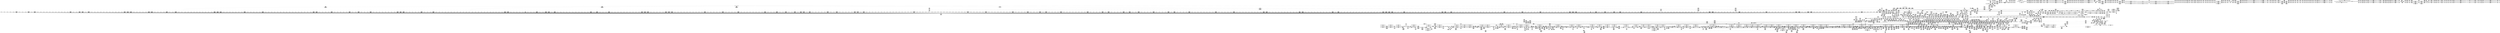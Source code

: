 digraph {
	CE0x3f89cc0 [shape=record,shape=Mrecord,label="{CE0x3f89cc0|rcu_read_lock:tmp13|include/linux/rcupdate.h,882|*SummSource*}"]
	CE0x4057150 [shape=record,shape=Mrecord,label="{CE0x4057150|__preempt_count_add:bb|*SummSource*}"]
	CE0x4014d60 [shape=record,shape=Mrecord,label="{CE0x4014d60|rcu_lock_release:tmp6|*SummSink*}"]
	CE0x3e7deb0 [shape=record,shape=Mrecord,label="{CE0x3e7deb0|selinux_socket_connect:tmp19|security/selinux/hooks.c,4144|*SummSource*}"]
	CE0x3e458c0 [shape=record,shape=Mrecord,label="{CE0x3e458c0|16:_i16,_720:_i32,_1216:_i8*,_:_CRE_599,600_}"]
	CE0x3f0dec0 [shape=record,shape=Mrecord,label="{CE0x3f0dec0|selinux_socket_connect:tmp52}"]
	CE0x3f2f5e0 [shape=record,shape=Mrecord,label="{CE0x3f2f5e0|i8_1|*Constant*}"]
	CE0x3e88e10 [shape=record,shape=Mrecord,label="{CE0x3e88e10|i64_21|*Constant*}"]
	CE0x3e994c0 [shape=record,shape=Mrecord,label="{CE0x3e994c0|16:_i16,_720:_i32,_1216:_i8*,_:_CRE_374,375_}"]
	CE0x3ea7910 [shape=record,shape=Mrecord,label="{CE0x3ea7910|16:_i16,_720:_i32,_1216:_i8*,_:_CRE_972,976_|*MultipleSource*|*LoadInst*|security/selinux/hooks.c,4133|security/selinux/hooks.c,4134}"]
	CE0x3eab1a0 [shape=record,shape=Mrecord,label="{CE0x3eab1a0|16:_i16,_720:_i32,_1216:_i8*,_:_CRE_1168,1176_|*MultipleSource*|*LoadInst*|security/selinux/hooks.c,4133|security/selinux/hooks.c,4134}"]
	CE0x3e804b0 [shape=record,shape=Mrecord,label="{CE0x3e804b0|task_sid:task|Function::task_sid&Arg::task::}"]
	CE0x3f56da0 [shape=record,shape=Mrecord,label="{CE0x3f56da0|__rcu_read_unlock:entry|*SummSink*}"]
	CE0x402e310 [shape=record,shape=Mrecord,label="{CE0x402e310|__preempt_count_add:tmp}"]
	CE0x3f72380 [shape=record,shape=Mrecord,label="{CE0x3f72380|_ret_void,_!dbg_!27717|include/linux/rcupdate.h,240|*SummSink*}"]
	CE0x3ee58f0 [shape=record,shape=Mrecord,label="{CE0x3ee58f0|rcu_read_lock:if.then|*SummSource*}"]
	CE0x3f511c0 [shape=record,shape=Mrecord,label="{CE0x3f511c0|selinux_socket_connect:net48|security/selinux/hooks.c,4175|*SummSink*}"]
	CE0x3ee11c0 [shape=record,shape=Mrecord,label="{CE0x3ee11c0|task_sid:tmp23|security/selinux/hooks.c,208|*SummSource*}"]
	CE0x3e8e3a0 [shape=record,shape=Mrecord,label="{CE0x3e8e3a0|selinux_socket_connect:tmp7|security/selinux/hooks.c,4138|*SummSource*}"]
	CE0x3f897a0 [shape=record,shape=Mrecord,label="{CE0x3f897a0|rcu_read_unlock:call3|include/linux/rcupdate.h,933|*SummSource*}"]
	CE0x3f2bfd0 [shape=record,shape=Mrecord,label="{CE0x3f2bfd0|selinux_socket_connect:tmp55|security/selinux/hooks.c,4174|*SummSource*}"]
	CE0x3e35980 [shape=record,shape=Mrecord,label="{CE0x3e35980|16:_i16,_720:_i32,_1216:_i8*,_:_CRE_26,27_}"]
	CE0x401c660 [shape=record,shape=Mrecord,label="{CE0x401c660|__preempt_count_add:tmp3}"]
	CE0x3f28950 [shape=record,shape=Mrecord,label="{CE0x3f28950|i8_2|*Constant*|*SummSource*}"]
	CE0x3f095b0 [shape=record,shape=Mrecord,label="{CE0x3f095b0|selinux_socket_connect:conv26|security/selinux/hooks.c,4162|*SummSink*}"]
	CE0x3f43a80 [shape=record,shape=Mrecord,label="{CE0x3f43a80|selinux_socket_connect:tmp77|security/selinux/hooks.c,4185}"]
	CE0x40430c0 [shape=record,shape=Mrecord,label="{CE0x40430c0|__preempt_count_add:bb|*SummSink*}"]
	CE0x3f24a70 [shape=record,shape=Mrecord,label="{CE0x3f24a70|task_sid:tmp10|security/selinux/hooks.c,208|*SummSource*}"]
	CE0x3f19220 [shape=record,shape=Mrecord,label="{CE0x3f19220|i32_-1|*Constant*}"]
	CE0x3f63e60 [shape=record,shape=Mrecord,label="{CE0x3f63e60|sock_has_perm:tmp18|security/selinux/hooks.c,3977|*SummSource*}"]
	CE0x3f634a0 [shape=record,shape=Mrecord,label="{CE0x3f634a0|sock_has_perm:sk4|security/selinux/hooks.c,3974|*SummSource*}"]
	CE0x3e35170 [shape=record,shape=Mrecord,label="{CE0x3e35170|16:_i16,_720:_i32,_1216:_i8*,_:_CRE_553,554_}"]
	CE0x3f17b90 [shape=record,shape=Mrecord,label="{CE0x3f17b90|selinux_socket_connect:conv20|security/selinux/hooks.c,4157|*SummSink*}"]
	CE0x3e9cc30 [shape=record,shape=Mrecord,label="{CE0x3e9cc30|16:_i16,_720:_i32,_1216:_i8*,_:_CRE_178,179_}"]
	CE0x3f597f0 [shape=record,shape=Mrecord,label="{CE0x3f597f0|i64*_getelementptr_inbounds_(_4_x_i64_,_4_x_i64_*___llvm_gcov_ctr128,_i64_0,_i64_0)|*Constant*|*SummSink*}"]
	CE0x4024160 [shape=record,shape=Mrecord,label="{CE0x4024160|__rcu_read_unlock:tmp6|include/linux/rcupdate.h,245|*SummSink*}"]
	CE0x3e75830 [shape=record,shape=Mrecord,label="{CE0x3e75830|sock_has_perm:bb|*SummSource*}"]
	CE0x3fed480 [shape=record,shape=Mrecord,label="{CE0x3fed480|rcu_read_unlock:tmp18|include/linux/rcupdate.h,933|*SummSink*}"]
	CE0x3e9a460 [shape=record,shape=Mrecord,label="{CE0x3e9a460|16:_i16,_720:_i32,_1216:_i8*,_:_CRE_73,74_}"]
	CE0x3e8c360 [shape=record,shape=Mrecord,label="{CE0x3e8c360|selinux_socket_connect:tobool|security/selinux/hooks.c,4138|*SummSink*}"]
	CE0x3e45780 [shape=record,shape=Mrecord,label="{CE0x3e45780|16:_i16,_720:_i32,_1216:_i8*,_:_CRE_598,599_}"]
	CE0x3e46420 [shape=record,shape=Mrecord,label="{CE0x3e46420|16:_i16,_720:_i32,_1216:_i8*,_:_CRE_236,237_}"]
	CE0x3e3a660 [shape=record,shape=Mrecord,label="{CE0x3e3a660|16:_i16,_720:_i32,_1216:_i8*,_:_CRE_808,809_}"]
	CE0x3ee47c0 [shape=record,shape=Mrecord,label="{CE0x3ee47c0|cred_sid:cred|Function::cred_sid&Arg::cred::|*SummSource*}"]
	CE0x3e45fe0 [shape=record,shape=Mrecord,label="{CE0x3e45fe0|16:_i16,_720:_i32,_1216:_i8*,_:_CRE_233,234_}"]
	CE0x40437a0 [shape=record,shape=Mrecord,label="{CE0x40437a0|i64*_getelementptr_inbounds_(_4_x_i64_,_4_x_i64_*___llvm_gcov_ctr129,_i64_0,_i64_0)|*Constant*|*SummSink*}"]
	CE0x3e83900 [shape=record,shape=Mrecord,label="{CE0x3e83900|selinux_socket_connect:tmp67|security/selinux/hooks.c,4179}"]
	CE0x3f30c50 [shape=record,shape=Mrecord,label="{CE0x3f30c50|selinux_socket_connect:tmp59|security/selinux/hooks.c,4176|*SummSink*}"]
	CE0x3e92210 [shape=record,shape=Mrecord,label="{CE0x3e92210|16:_i16,_720:_i32,_1216:_i8*,_:_CRE_97,98_}"]
	CE0x3e2ee40 [shape=record,shape=Mrecord,label="{CE0x3e2ee40|selinux_socket_connect:if.then8}"]
	CE0x3e855f0 [shape=record,shape=Mrecord,label="{CE0x3e855f0|selinux_socket_connect:addrlen|Function::selinux_socket_connect&Arg::addrlen::|*SummSource*}"]
	CE0x3e32700 [shape=record,shape=Mrecord,label="{CE0x3e32700|16:_i16,_720:_i32,_1216:_i8*,_:_CRE_206,207_}"]
	CE0x3f531d0 [shape=record,shape=Mrecord,label="{CE0x3f531d0|rcu_read_unlock:tmp19|include/linux/rcupdate.h,933|*SummSink*}"]
	CE0x3f580f0 [shape=record,shape=Mrecord,label="{CE0x3f580f0|i64*_getelementptr_inbounds_(_4_x_i64_,_4_x_i64_*___llvm_gcov_ctr130,_i64_0,_i64_3)|*Constant*|*SummSource*}"]
	CE0x3e7cc80 [shape=record,shape=Mrecord,label="{CE0x3e7cc80|selinux_socket_connect:sclass4|security/selinux/hooks.c,4145|*SummSource*}"]
	CE0x3f24cb0 [shape=record,shape=Mrecord,label="{CE0x3f24cb0|i64*_getelementptr_inbounds_(_11_x_i64_,_11_x_i64_*___llvm_gcov_ctr132,_i64_0,_i64_0)|*Constant*|*SummSink*}"]
	CE0x3e9cec0 [shape=record,shape=Mrecord,label="{CE0x3e9cec0|_call_void_mcount()_#3|*SummSource*}"]
	CE0x3e35700 [shape=record,shape=Mrecord,label="{CE0x3e35700|selinux_socket_connect:tmp1|*SummSink*}"]
	CE0x3e7e3c0 [shape=record,shape=Mrecord,label="{CE0x3e7e3c0|selinux_socket_connect:tmp20|security/selinux/hooks.c,4144|*SummSource*}"]
	CE0x3e430a0 [shape=record,shape=Mrecord,label="{CE0x3e430a0|16:_i16,_720:_i32,_1216:_i8*,_:_CRE_133,134_}"]
	CE0x3e3de80 [shape=record,shape=Mrecord,label="{CE0x3e3de80|16:_i16,_720:_i32,_1216:_i8*,_:_CRE_540,541_}"]
	CE0x3f4e0c0 [shape=record,shape=Mrecord,label="{CE0x3f4e0c0|selinux_socket_connect:tmp70|security/selinux/hooks.c,4179|*SummSource*}"]
	CE0x3e8bda0 [shape=record,shape=Mrecord,label="{CE0x3e8bda0|sock_has_perm:perms|Function::sock_has_perm&Arg::perms::}"]
	CE0x3ee2130 [shape=record,shape=Mrecord,label="{CE0x3ee2130|task_sid:tmp26|security/selinux/hooks.c,208}"]
	CE0x3f67cd0 [shape=record,shape=Mrecord,label="{CE0x3f67cd0|GLOBAL:__llvm_gcov_ctr327|Global_var:__llvm_gcov_ctr327|*SummSource*}"]
	CE0x402dbd0 [shape=record,shape=Mrecord,label="{CE0x402dbd0|i64*_getelementptr_inbounds_(_4_x_i64_,_4_x_i64_*___llvm_gcov_ctr129,_i64_0,_i64_3)|*Constant*|*SummSink*}"]
	CE0x400fb90 [shape=record,shape=Mrecord,label="{CE0x400fb90|_call_void_mcount()_#3}"]
	CE0x3e6a230 [shape=record,shape=Mrecord,label="{CE0x3e6a230|16:_i16,_720:_i32,_1216:_i8*,_:_CRE_126,127_}"]
	CE0x3e1a5d0 [shape=record,shape=Mrecord,label="{CE0x3e1a5d0|selinux_socket_connect:tmp|*SummSource*}"]
	CE0x3f95ed0 [shape=record,shape=Mrecord,label="{CE0x3f95ed0|void_(i32*,_i32,_i32*)*_asm_addl_$1,_%gs:$0_,_*m,ri,*m,_dirflag_,_fpsr_,_flags_}"]
	CE0x3e9f7a0 [shape=record,shape=Mrecord,label="{CE0x3e9f7a0|i64_5|*Constant*}"]
	CE0x3f64580 [shape=record,shape=Mrecord,label="{CE0x3f64580|sock_has_perm:tmp16|security/selinux/hooks.c,3976}"]
	CE0x3e2d650 [shape=record,shape=Mrecord,label="{CE0x3e2d650|16:_i16,_720:_i32,_1216:_i8*,_:_CRE_358,359_}"]
	CE0x3ea0920 [shape=record,shape=Mrecord,label="{CE0x3ea0920|selinux_socket_connect:tmp13|security/selinux/hooks.c,4144}"]
	CE0x3f20e80 [shape=record,shape=Mrecord,label="{CE0x3f20e80|_call_void_mcount()_#3|*SummSink*}"]
	CE0x3f00190 [shape=record,shape=Mrecord,label="{CE0x3f00190|task_sid:tmp4|*LoadInst*|security/selinux/hooks.c,208|*SummSink*}"]
	CE0x3edd470 [shape=record,shape=Mrecord,label="{CE0x3edd470|rcu_read_lock:tobool|include/linux/rcupdate.h,882|*SummSource*}"]
	CE0x3eee500 [shape=record,shape=Mrecord,label="{CE0x3eee500|GLOBAL:sock_has_perm|*Constant*}"]
	CE0x3ef0b20 [shape=record,shape=Mrecord,label="{CE0x3ef0b20|GLOBAL:get_current|*Constant*|*SummSink*}"]
	CE0x3ed9d50 [shape=record,shape=Mrecord,label="{CE0x3ed9d50|__rcu_read_unlock:tmp1|*SummSource*}"]
	CE0x3f8d180 [shape=record,shape=Mrecord,label="{CE0x3f8d180|i64*_getelementptr_inbounds_(_11_x_i64_,_11_x_i64_*___llvm_gcov_ctr127,_i64_0,_i64_9)|*Constant*|*SummSink*}"]
	CE0x3e82000 [shape=record,shape=Mrecord,label="{CE0x3e82000|selinux_socket_connect:tmp31|security/selinux/hooks.c,4155}"]
	CE0x3e295f0 [shape=record,shape=Mrecord,label="{CE0x3e295f0|16:_i16,_720:_i32,_1216:_i8*,_:_CRE_606,607_}"]
	CE0x3f233f0 [shape=record,shape=Mrecord,label="{CE0x3f233f0|cred_sid:tmp3|*SummSink*}"]
	CE0x402e510 [shape=record,shape=Mrecord,label="{CE0x402e510|_call_void_mcount()_#3}"]
	CE0x3e76e70 [shape=record,shape=Mrecord,label="{CE0x3e76e70|8:_%struct.sock*,_16:_i16,_18:_i16,_:_SCME_16,18_|*MultipleSource*|security/selinux/hooks.c, 4147|security/selinux/hooks.c,4147|security/selinux/hooks.c,4147}"]
	CE0x3e3c330 [shape=record,shape=Mrecord,label="{CE0x3e3c330|16:_i16,_720:_i32,_1216:_i8*,_:_CRE_837,838_}"]
	CE0x3e6fd30 [shape=record,shape=Mrecord,label="{CE0x3e6fd30|task_sid:tmp4|*LoadInst*|security/selinux/hooks.c,208}"]
	CE0x3f01e60 [shape=record,shape=Mrecord,label="{CE0x3f01e60|selinux_socket_connect:skc_family|security/selinux/hooks.c,4153|*SummSink*}"]
	CE0x4033190 [shape=record,shape=Mrecord,label="{CE0x4033190|COLLAPSED:_GCMRE___llvm_gcov_ctr135_internal_global_4_x_i64_zeroinitializer:_elem_0:default:}"]
	CE0x3f30ea0 [shape=record,shape=Mrecord,label="{CE0x3f30ea0|selinux_socket_connect:sclass50|security/selinux/hooks.c,4176|*SummSource*}"]
	CE0x3e71120 [shape=record,shape=Mrecord,label="{CE0x3e71120|i64_0|*Constant*}"]
	CE0x3f91080 [shape=record,shape=Mrecord,label="{CE0x3f91080|rcu_read_unlock:land.lhs.true2|*SummSink*}"]
	CE0x4028ca0 [shape=record,shape=Mrecord,label="{CE0x4028ca0|__rcu_read_unlock:tmp1|*SummSink*}"]
	CE0x4043320 [shape=record,shape=Mrecord,label="{CE0x4043320|i64*_getelementptr_inbounds_(_4_x_i64_,_4_x_i64_*___llvm_gcov_ctr129,_i64_0,_i64_0)|*Constant*|*SummSource*}"]
	CE0x4015650 [shape=record,shape=Mrecord,label="{CE0x4015650|__rcu_read_unlock:do.end}"]
	CE0x3f2fc10 [shape=record,shape=Mrecord,label="{CE0x3f2fc10|i8_1|*Constant*|*SummSink*}"]
	CE0x3f41c70 [shape=record,shape=Mrecord,label="{CE0x3f41c70|selinux_socket_connect:tmp74|security/selinux/hooks.c,4184}"]
	CE0x3e8f520 [shape=record,shape=Mrecord,label="{CE0x3e8f520|selinux_socket_connect:conv5|security/selinux/hooks.c,4145|*SummSource*}"]
	CE0x3e79040 [shape=record,shape=Mrecord,label="{CE0x3e79040|8:_%struct.sock*,_16:_i16,_18:_i16,_:_SCME_43,44_}"]
	CE0x40182c0 [shape=record,shape=Mrecord,label="{CE0x40182c0|COLLAPSED:_GCMRE___llvm_gcov_ctr130_internal_global_4_x_i64_zeroinitializer:_elem_0:default:}"]
	CE0x3f3bf30 [shape=record,shape=Mrecord,label="{CE0x3f3bf30|selinux_socket_connect:sclass50|security/selinux/hooks.c,4176}"]
	CE0x3edc790 [shape=record,shape=Mrecord,label="{CE0x3edc790|task_sid:tmp7|security/selinux/hooks.c,208}"]
	CE0x3fe8490 [shape=record,shape=Mrecord,label="{CE0x3fe8490|rcu_read_unlock:tobool1|include/linux/rcupdate.h,933|*SummSink*}"]
	CE0x3e38900 [shape=record,shape=Mrecord,label="{CE0x3e38900|16:_i16,_720:_i32,_1216:_i8*,_:_CRE_764,768_|*MultipleSource*|*LoadInst*|security/selinux/hooks.c,4133|security/selinux/hooks.c,4134}"]
	CE0x3e733b0 [shape=record,shape=Mrecord,label="{CE0x3e733b0|GLOBAL:__rcu_read_lock|*Constant*|*SummSource*}"]
	CE0x4011930 [shape=record,shape=Mrecord,label="{CE0x4011930|i64_ptrtoint_(i8*_blockaddress(_rcu_lock_acquire,_%__here)_to_i64)|*Constant*}"]
	CE0x3e8de90 [shape=record,shape=Mrecord,label="{CE0x3e8de90|GLOBAL:__llvm_gcov_ctr356|Global_var:__llvm_gcov_ctr356|*SummSink*}"]
	CE0x3e944c0 [shape=record,shape=Mrecord,label="{CE0x3e944c0|sock_has_perm:tmp4|security/selinux/hooks.c,3966}"]
	CE0x3e5acc0 [shape=record,shape=Mrecord,label="{CE0x3e5acc0|selinux_socket_connect:tmp2|*LoadInst*|security/selinux/hooks.c,4133|*SummSink*}"]
	CE0x3ede8d0 [shape=record,shape=Mrecord,label="{CE0x3ede8d0|0:_i32,_4:_i32,_8:_i32,_12:_i32,_:_CMRE_4,8_|*MultipleSource*|security/selinux/hooks.c,196|security/selinux/hooks.c,197|*LoadInst*|security/selinux/hooks.c,196}"]
	CE0x3f711c0 [shape=record,shape=Mrecord,label="{CE0x3f711c0|i64*_getelementptr_inbounds_(_13_x_i64_,_13_x_i64_*___llvm_gcov_ctr126,_i64_0,_i64_1)|*Constant*|*SummSource*}"]
	CE0x3ef1fa0 [shape=record,shape=Mrecord,label="{CE0x3ef1fa0|selinux_socket_connect:sclass34|security/selinux/hooks.c,4169|*SummSource*}"]
	CE0x3fe8c90 [shape=record,shape=Mrecord,label="{CE0x3fe8c90|rcu_read_unlock:land.lhs.true|*SummSink*}"]
	CE0x3feec40 [shape=record,shape=Mrecord,label="{CE0x3feec40|i8*_getelementptr_inbounds_(_44_x_i8_,_44_x_i8_*_.str47,_i32_0,_i32_0)|*Constant*|*SummSource*}"]
	CE0x3f30150 [shape=record,shape=Mrecord,label="{CE0x3f30150|_call_void_lockdep_rcu_suspicious(i8*_getelementptr_inbounds_(_25_x_i8_,_25_x_i8_*_.str3,_i32_0,_i32_0),_i32_208,_i8*_getelementptr_inbounds_(_41_x_i8_,_41_x_i8_*_.str44,_i32_0,_i32_0))_#10,_!dbg_!27732|security/selinux/hooks.c,208|*SummSource*}"]
	CE0x3f490b0 [shape=record,shape=Mrecord,label="{CE0x3f490b0|selinux_socket_connect:err.0}"]
	CE0x3e29730 [shape=record,shape=Mrecord,label="{CE0x3e29730|16:_i16,_720:_i32,_1216:_i8*,_:_CRE_607,608_}"]
	CE0x3f67ba0 [shape=record,shape=Mrecord,label="{CE0x3f67ba0|GLOBAL:__llvm_gcov_ctr327|Global_var:__llvm_gcov_ctr327}"]
	CE0x3e1a560 [shape=record,shape=Mrecord,label="{CE0x3e1a560|i64*_getelementptr_inbounds_(_33_x_i64_,_33_x_i64_*___llvm_gcov_ctr356,_i64_0,_i64_0)|*Constant*|*SummSink*}"]
	CE0x3f2bbe0 [shape=record,shape=Mrecord,label="{CE0x3f2bbe0|selinux_socket_connect:__sk_common45|security/selinux/hooks.c,4175|*SummSource*}"]
	CE0x3ea1cb0 [shape=record,shape=Mrecord,label="{CE0x3ea1cb0|i64*_getelementptr_inbounds_(_33_x_i64_,_33_x_i64_*___llvm_gcov_ctr356,_i64_0,_i64_12)|*Constant*|*SummSink*}"]
	CE0x401c6f0 [shape=record,shape=Mrecord,label="{CE0x401c6f0|__preempt_count_add:tmp3|*SummSource*}"]
	CE0x3e74ff0 [shape=record,shape=Mrecord,label="{CE0x3e74ff0|task_sid:land.lhs.true|*SummSink*}"]
	CE0x401b350 [shape=record,shape=Mrecord,label="{CE0x401b350|i64*_getelementptr_inbounds_(_4_x_i64_,_4_x_i64_*___llvm_gcov_ctr135,_i64_0,_i64_3)|*Constant*|*SummSink*}"]
	CE0x3f51330 [shape=record,shape=Mrecord,label="{CE0x3f51330|selinux_socket_connect:tmp57|security/selinux/hooks.c,4175}"]
	CE0x3f57260 [shape=record,shape=Mrecord,label="{CE0x3f57260|_ret_void,_!dbg_!27717|include/linux/rcupdate.h,245}"]
	CE0x3eeebf0 [shape=record,shape=Mrecord,label="{CE0x3eeebf0|selinux_socket_connect:tmp60|security/selinux/hooks.c,4176|*SummSource*}"]
	CE0x3ef2e60 [shape=record,shape=Mrecord,label="{CE0x3ef2e60|selinux_socket_connect:conv35|security/selinux/hooks.c,4169}"]
	CE0x3ea0ea0 [shape=record,shape=Mrecord,label="{CE0x3ea0ea0|selinux_socket_connect:tmp32|security/selinux/hooks.c,4155|*SummSink*}"]
	CE0x3ea3930 [shape=record,shape=Mrecord,label="{CE0x3ea3930|16:_i16,_720:_i32,_1216:_i8*,_:_CRE_852,853_}"]
	CE0x3ea5c30 [shape=record,shape=Mrecord,label="{CE0x3ea5c30|16:_i16,_720:_i32,_1216:_i8*,_:_CRE_1152,1153_}"]
	CE0x3ee2620 [shape=record,shape=Mrecord,label="{CE0x3ee2620|task_sid:tmp25|security/selinux/hooks.c,208|*SummSink*}"]
	CE0x3e47060 [shape=record,shape=Mrecord,label="{CE0x3e47060|selinux_socket_connect:sock|Function::selinux_socket_connect&Arg::sock::|*SummSink*}"]
	CE0x3eaaa20 [shape=record,shape=Mrecord,label="{CE0x3eaaa20|16:_i16,_720:_i32,_1216:_i8*,_:_CRE_1157,1158_}"]
	CE0x3e86300 [shape=record,shape=Mrecord,label="{CE0x3e86300|selinux_socket_connect:tmp23|security/selinux/hooks.c,4153|*SummSink*}"]
	CE0x3f42390 [shape=record,shape=Mrecord,label="{CE0x3f42390|i64**_getelementptr_inbounds_(_4_x_i64*_,_4_x_i64*_*___llvm_gcda_edge_table357,_i64_0,_i64_3)|*Constant*}"]
	CE0x3e3be30 [shape=record,shape=Mrecord,label="{CE0x3e3be30|16:_i16,_720:_i32,_1216:_i8*,_:_CRE_833,834_}"]
	CE0x3fe8df0 [shape=record,shape=Mrecord,label="{CE0x3fe8df0|rcu_read_unlock:if.end|*SummSource*}"]
	CE0x3f8dea0 [shape=record,shape=Mrecord,label="{CE0x3f8dea0|rcu_read_lock:tmp18|include/linux/rcupdate.h,882|*SummSink*}"]
	CE0x3fe8770 [shape=record,shape=Mrecord,label="{CE0x3fe8770|rcu_read_unlock:tmp9|include/linux/rcupdate.h,933|*SummSource*}"]
	CE0x3e95220 [shape=record,shape=Mrecord,label="{CE0x3e95220|16:_i16,_720:_i32,_1216:_i8*,_:_CRE_114,115_}"]
	CE0x3f1e370 [shape=record,shape=Mrecord,label="{CE0x3f1e370|sock_has_perm:tmp20|security/selinux/hooks.c,3977|*SummSink*}"]
	CE0x3e792c0 [shape=record,shape=Mrecord,label="{CE0x3e792c0|8:_%struct.sock*,_16:_i16,_18:_i16,_:_SCME_45,46_}"]
	CE0x3f71a80 [shape=record,shape=Mrecord,label="{CE0x3f71a80|task_sid:entry}"]
	CE0x3f74db0 [shape=record,shape=Mrecord,label="{CE0x3f74db0|GLOBAL:task_sid.__warned|Global_var:task_sid.__warned|*SummSink*}"]
	CE0x3e57de0 [shape=record,shape=Mrecord,label="{CE0x3e57de0|16:_i16,_720:_i32,_1216:_i8*,_:_CRE_673,674_}"]
	CE0x3e0a320 [shape=record,shape=Mrecord,label="{CE0x3e0a320|selinux_socket_connect:if.end28}"]
	CE0x402e140 [shape=record,shape=Mrecord,label="{CE0x402e140|__preempt_count_sub:tmp2}"]
	CE0x404c9c0 [shape=record,shape=Mrecord,label="{CE0x404c9c0|i64*_getelementptr_inbounds_(_4_x_i64_,_4_x_i64_*___llvm_gcov_ctr135,_i64_0,_i64_0)|*Constant*|*SummSink*}"]
	CE0x3edffd0 [shape=record,shape=Mrecord,label="{CE0x3edffd0|task_sid:tmp20|security/selinux/hooks.c,208|*SummSource*}"]
	CE0x3f2be30 [shape=record,shape=Mrecord,label="{CE0x3f2be30|selinux_socket_connect:__sk_common45|security/selinux/hooks.c,4175}"]
	CE0x3e95b90 [shape=record,shape=Mrecord,label="{CE0x3e95b90|GLOBAL:current_task|Global_var:current_task|*SummSource*}"]
	CE0x3f23aa0 [shape=record,shape=Mrecord,label="{CE0x3f23aa0|rcu_read_lock:tmp1}"]
	CE0x3f3f5d0 [shape=record,shape=Mrecord,label="{CE0x3f3f5d0|selinux_socket_connect:tmp75|security/selinux/hooks.c,4184}"]
	CE0x3e788c0 [shape=record,shape=Mrecord,label="{CE0x3e788c0|8:_%struct.sock*,_16:_i16,_18:_i16,_:_SCME_37,38_}"]
	CE0x3f98400 [shape=record,shape=Mrecord,label="{CE0x3f98400|__rcu_read_unlock:tmp4|include/linux/rcupdate.h,244|*SummSink*}"]
	CE0x3edbef0 [shape=record,shape=Mrecord,label="{CE0x3edbef0|task_sid:do.body5|*SummSource*}"]
	CE0x3e9d000 [shape=record,shape=Mrecord,label="{CE0x3e9d000|__fswab16:conv|include/uapi/linux/swab.h,53}"]
	CE0x4024960 [shape=record,shape=Mrecord,label="{CE0x4024960|__preempt_count_add:do.body|*SummSource*}"]
	CE0x401c430 [shape=record,shape=Mrecord,label="{CE0x401c430|__preempt_count_add:tmp2}"]
	CE0x3e41420 [shape=record,shape=Mrecord,label="{CE0x3e41420|selinux_socket_connect:tmp9|security/selinux/hooks.c,4139|*SummSource*}"]
	CE0x3f8f990 [shape=record,shape=Mrecord,label="{CE0x3f8f990|i64*_getelementptr_inbounds_(_11_x_i64_,_11_x_i64_*___llvm_gcov_ctr127,_i64_0,_i64_10)|*Constant*}"]
	CE0x3e56350 [shape=record,shape=Mrecord,label="{CE0x3e56350|16:_i16,_720:_i32,_1216:_i8*,_:_CRE_655,656_}"]
	CE0x3e2ab50 [shape=record,shape=Mrecord,label="{CE0x3e2ab50|16:_i16,_720:_i32,_1216:_i8*,_:_CRE_389,390_}"]
	CE0x3e81160 [shape=record,shape=Mrecord,label="{CE0x3e81160|i64_10|*Constant*}"]
	CE0x4057010 [shape=record,shape=Mrecord,label="{CE0x4057010|__preempt_count_sub:do.body|*SummSink*}"]
	CE0x401b2e0 [shape=record,shape=Mrecord,label="{CE0x401b2e0|i64*_getelementptr_inbounds_(_4_x_i64_,_4_x_i64_*___llvm_gcov_ctr135,_i64_0,_i64_3)|*Constant*|*SummSource*}"]
	CE0x3f20280 [shape=record,shape=Mrecord,label="{CE0x3f20280|rcu_read_lock:land.lhs.true}"]
	CE0x3eab570 [shape=record,shape=Mrecord,label="{CE0x3eab570|16:_i16,_720:_i32,_1216:_i8*,_:_CRE_1184,1192_|*MultipleSource*|*LoadInst*|security/selinux/hooks.c,4133|security/selinux/hooks.c,4134}"]
	CE0x3f67e40 [shape=record,shape=Mrecord,label="{CE0x3f67e40|GLOBAL:__llvm_gcov_ctr327|Global_var:__llvm_gcov_ctr327|*SummSink*}"]
	CE0x3e468d0 [shape=record,shape=Mrecord,label="{CE0x3e468d0|16:_i16,_720:_i32,_1216:_i8*,_:_CRE_240,241_}"]
	CE0x3e57520 [shape=record,shape=Mrecord,label="{CE0x3e57520|16:_i16,_720:_i32,_1216:_i8*,_:_CRE_666,667_}"]
	CE0x3e76940 [shape=record,shape=Mrecord,label="{CE0x3e76940|selinux_socket_connect:tmp4|security/selinux/hooks.c,4134|*SummSource*}"]
	CE0x3f38f60 [shape=record,shape=Mrecord,label="{CE0x3f38f60|i64*_getelementptr_inbounds_(_33_x_i64_,_33_x_i64_*___llvm_gcov_ctr356,_i64_0,_i64_23)|*Constant*}"]
	CE0x3f3b630 [shape=record,shape=Mrecord,label="{CE0x3f3b630|selinux_socket_connect:sclass50|security/selinux/hooks.c,4176|*SummSink*}"]
	CE0x3e40250 [shape=record,shape=Mrecord,label="{CE0x3e40250|16:_i16,_720:_i32,_1216:_i8*,_:_CRE_122,123_}"]
	CE0x3e759c0 [shape=record,shape=Mrecord,label="{CE0x3e759c0|16:_i16,_720:_i32,_1216:_i8*,_:_CRE_1240,1248_|*MultipleSource*|*LoadInst*|security/selinux/hooks.c,4133|security/selinux/hooks.c,4134}"]
	CE0x3f2e460 [shape=record,shape=Mrecord,label="{CE0x3f2e460|i64*_getelementptr_inbounds_(_13_x_i64_,_13_x_i64_*___llvm_gcov_ctr126,_i64_0,_i64_9)|*Constant*}"]
	CE0x3f2d480 [shape=record,shape=Mrecord,label="{CE0x3f2d480|i32_208|*Constant*}"]
	CE0x3e34170 [shape=record,shape=Mrecord,label="{CE0x3e34170|i32_0|*Constant*|*SummSource*}"]
	CE0x3ea02f0 [shape=record,shape=Mrecord,label="{CE0x3ea02f0|selinux_socket_connect:cmp|security/selinux/hooks.c,4144}"]
	CE0x3e95960 [shape=record,shape=Mrecord,label="{CE0x3e95960|16:_i16,_720:_i32,_1216:_i8*,_:_CRE_175,176_}"]
	CE0x4017950 [shape=record,shape=Mrecord,label="{CE0x4017950|__preempt_count_add:tmp5|./arch/x86/include/asm/preempt.h,72|*SummSink*}"]
	CE0x3f94a50 [shape=record,shape=Mrecord,label="{CE0x3f94a50|rcu_read_unlock:tmp2|*SummSink*}"]
	CE0x4043490 [shape=record,shape=Mrecord,label="{CE0x4043490|__preempt_count_sub:tmp|*SummSink*}"]
	CE0x3f26210 [shape=record,shape=Mrecord,label="{CE0x3f26210|task_sid:tmp12|security/selinux/hooks.c,208|*SummSink*}"]
	CE0x3e3c8c0 [shape=record,shape=Mrecord,label="{CE0x3e3c8c0|i64*_getelementptr_inbounds_(_33_x_i64_,_33_x_i64_*___llvm_gcov_ctr356,_i64_0,_i64_0)|*Constant*}"]
	CE0x3e93f00 [shape=record,shape=Mrecord,label="{CE0x3e93f00|i32_255|*Constant*}"]
	CE0x3ea8c70 [shape=record,shape=Mrecord,label="{CE0x3ea8c70|16:_i16,_720:_i32,_1216:_i8*,_:_CRE_1048,1056_|*MultipleSource*|*LoadInst*|security/selinux/hooks.c,4133|security/selinux/hooks.c,4134}"]
	CE0x3e841a0 [shape=record,shape=Mrecord,label="{CE0x3e841a0|selinux_socket_connect:sin_port|security/selinux/hooks.c,4157}"]
	CE0x3e50610 [shape=record,shape=Mrecord,label="{CE0x3e50610|16:_i16,_720:_i32,_1216:_i8*,_:_CRE_814,815_}"]
	CE0x3f223b0 [shape=record,shape=Mrecord,label="{CE0x3f223b0|_call_void_mcount()_#3|*SummSink*}"]
	CE0x3f05aa0 [shape=record,shape=Mrecord,label="{CE0x3f05aa0|i64*_getelementptr_inbounds_(_33_x_i64_,_33_x_i64_*___llvm_gcov_ctr356,_i64_0,_i64_16)|*Constant*|*SummSource*}"]
	CE0x3e7f590 [shape=record,shape=Mrecord,label="{CE0x3e7f590|selinux_socket_connect:tmp22|security/selinux/hooks.c,4147|*SummSource*}"]
	CE0x4011cd0 [shape=record,shape=Mrecord,label="{CE0x4011cd0|__preempt_count_sub:tmp6|./arch/x86/include/asm/preempt.h,78|*SummSource*}"]
	CE0x3ef9120 [shape=record,shape=Mrecord,label="{CE0x3ef9120|selinux_socket_connect:err.1}"]
	CE0x3f0ca90 [shape=record,shape=Mrecord,label="{CE0x3f0ca90|i64_18|*Constant*|*SummSource*}"]
	CE0x3f13820 [shape=record,shape=Mrecord,label="{CE0x3f13820|selinux_socket_connect:tmp37|security/selinux/hooks.c,4157|*SummSink*}"]
	CE0x3ed9120 [shape=record,shape=Mrecord,label="{CE0x3ed9120|rcu_read_lock:tmp2|*SummSource*}"]
	CE0x3fea0b0 [shape=record,shape=Mrecord,label="{CE0x3fea0b0|rcu_lock_acquire:tmp|*SummSource*}"]
	CE0x402b0c0 [shape=record,shape=Mrecord,label="{CE0x402b0c0|rcu_lock_release:tmp5|include/linux/rcupdate.h,423}"]
	CE0x3e54c30 [shape=record,shape=Mrecord,label="{CE0x3e54c30|16:_i16,_720:_i32,_1216:_i8*,_:_CRE_260,261_}"]
	CE0x3e589d0 [shape=record,shape=Mrecord,label="{CE0x3e589d0|i32_5|*Constant*}"]
	CE0x3e6c4f0 [shape=record,shape=Mrecord,label="{CE0x3e6c4f0|task_sid:task|Function::task_sid&Arg::task::|*SummSource*}"]
	CE0x3e3bcf0 [shape=record,shape=Mrecord,label="{CE0x3e3bcf0|16:_i16,_720:_i32,_1216:_i8*,_:_CRE_832,833_}"]
	CE0x3f5ef80 [shape=record,shape=Mrecord,label="{CE0x3f5ef80|i64*_getelementptr_inbounds_(_4_x_i64_,_4_x_i64_*___llvm_gcov_ctr130,_i64_0,_i64_0)|*Constant*|*SummSource*}"]
	CE0x4016fd0 [shape=record,shape=Mrecord,label="{CE0x4016fd0|_call_void_asm_addl_$1,_%gs:$0_,_*m,ri,*m,_dirflag_,_fpsr_,_flags_(i32*___preempt_count,_i32_%val,_i32*___preempt_count)_#3,_!dbg_!27714,_!srcloc_!27717|./arch/x86/include/asm/preempt.h,72}"]
	CE0x3e4a4e0 [shape=record,shape=Mrecord,label="{CE0x3e4a4e0|16:_i16,_720:_i32,_1216:_i8*,_:_CRE_146,147_}"]
	CE0x3e76c80 [shape=record,shape=Mrecord,label="{CE0x3e76c80|i8_0|*Constant*|*SummSink*}"]
	CE0x3e9c410 [shape=record,shape=Mrecord,label="{CE0x3e9c410|16:_i16,_720:_i32,_1216:_i8*,_:_CRE_155,156_}"]
	CE0x402d9c0 [shape=record,shape=Mrecord,label="{CE0x402d9c0|i64*_getelementptr_inbounds_(_4_x_i64_,_4_x_i64_*___llvm_gcov_ctr135,_i64_0,_i64_1)|*Constant*|*SummSink*}"]
	CE0x3f0c3e0 [shape=record,shape=Mrecord,label="{CE0x3f0c3e0|i64_19|*Constant*}"]
	CE0x401d970 [shape=record,shape=Mrecord,label="{CE0x401d970|__preempt_count_add:tmp1}"]
	CE0x3e42f60 [shape=record,shape=Mrecord,label="{CE0x3e42f60|16:_i16,_720:_i32,_1216:_i8*,_:_CRE_132,133_}"]
	CE0x3f30ac0 [shape=record,shape=Mrecord,label="{CE0x3f30ac0|GLOBAL:lockdep_rcu_suspicious|*Constant*|*SummSink*}"]
	CE0x401e3a0 [shape=record,shape=Mrecord,label="{CE0x401e3a0|__rcu_read_unlock:tmp6|include/linux/rcupdate.h,245}"]
	CE0x3f48740 [shape=record,shape=Mrecord,label="{CE0x3f48740|i64_5|*Constant*}"]
	CE0x3e6d120 [shape=record,shape=Mrecord,label="{CE0x3e6d120|16:_i16,_720:_i32,_1216:_i8*,_:_CRE_170,171_}"]
	CE0x3f280b0 [shape=record,shape=Mrecord,label="{CE0x3f280b0|task_sid:if.end|*SummSink*}"]
	CE0x3ef3870 [shape=record,shape=Mrecord,label="{CE0x3ef3870|selinux_socket_connect:cmp36|security/selinux/hooks.c,4169|*SummSource*}"]
	CE0x3e46650 [shape=record,shape=Mrecord,label="{CE0x3e46650|16:_i16,_720:_i32,_1216:_i8*,_:_CRE_238,239_}"]
	CE0x3e6a990 [shape=record,shape=Mrecord,label="{CE0x3e6a990|16:_i16,_720:_i32,_1216:_i8*,_:_CRE_65,66_}"]
	CE0x3f61f80 [shape=record,shape=Mrecord,label="{CE0x3f61f80|GLOBAL:lock_acquire|*Constant*}"]
	CE0x4019620 [shape=record,shape=Mrecord,label="{CE0x4019620|i64*_getelementptr_inbounds_(_4_x_i64_,_4_x_i64_*___llvm_gcov_ctr129,_i64_0,_i64_2)|*Constant*|*SummSink*}"]
	CE0x3fe89c0 [shape=record,shape=Mrecord,label="{CE0x3fe89c0|_call_void___preempt_count_add(i32_1)_#10,_!dbg_!27711|include/linux/rcupdate.h,239}"]
	CE0x3e22d00 [shape=record,shape=Mrecord,label="{CE0x3e22d00|selinux_socket_connect:cleanup.cont|*SummSource*}"]
	CE0x3e72f90 [shape=record,shape=Mrecord,label="{CE0x3e72f90|GLOBAL:rcu_read_lock|*Constant*|*SummSink*}"]
	CE0x3f1c650 [shape=record,shape=Mrecord,label="{CE0x3f1c650|avc_has_perm:requested|Function::avc_has_perm&Arg::requested::}"]
	CE0x4042e60 [shape=record,shape=Mrecord,label="{CE0x4042e60|i64*_getelementptr_inbounds_(_4_x_i64_,_4_x_i64_*___llvm_gcov_ctr129,_i64_0,_i64_1)|*Constant*}"]
	CE0x3e3a520 [shape=record,shape=Mrecord,label="{CE0x3e3a520|16:_i16,_720:_i32,_1216:_i8*,_:_CRE_719,720_}"]
	"CONST[source:0(mediator),value:2(dynamic)][purpose:{object}][SnkIdx:2]"
	CE0x3f5a090 [shape=record,shape=Mrecord,label="{CE0x3f5a090|__preempt_count_sub:tmp5|./arch/x86/include/asm/preempt.h,77|*SummSink*}"]
	CE0x3e53390 [shape=record,shape=Mrecord,label="{CE0x3e53390|sock_has_perm:tmp3|security/selinux/hooks.c,3964|*SummSource*}"]
	CE0x3f8a0d0 [shape=record,shape=Mrecord,label="{CE0x3f8a0d0|rcu_read_lock:tmp14|include/linux/rcupdate.h,882|*SummSource*}"]
	CE0x3e8f090 [shape=record,shape=Mrecord,label="{CE0x3e8f090|i64_6|*Constant*}"]
	CE0x3e2e420 [shape=record,shape=Mrecord,label="{CE0x3e2e420|16:_i16,_720:_i32,_1216:_i8*,_:_CRE_24,25_}"]
	CE0x4028280 [shape=record,shape=Mrecord,label="{CE0x4028280|__preempt_count_sub:do.end|*SummSource*}"]
	CE0x3f44e10 [shape=record,shape=Mrecord,label="{CE0x3f44e10|sock_has_perm:cleanup|*SummSink*}"]
	CE0x3f4dfc0 [shape=record,shape=Mrecord,label="{CE0x3f4dfc0|i64*_getelementptr_inbounds_(_33_x_i64_,_33_x_i64_*___llvm_gcov_ctr356,_i64_0,_i64_29)|*Constant*}"]
	CE0x3e7c2c0 [shape=record,shape=Mrecord,label="{CE0x3e7c2c0|selinux_socket_connect:tmp15|security/selinux/hooks.c,4144}"]
	CE0x3e3eb00 [shape=record,shape=Mrecord,label="{CE0x3e3eb00|selinux_socket_connect:if.else|*SummSink*}"]
	CE0x3fe8ee0 [shape=record,shape=Mrecord,label="{CE0x3fe8ee0|rcu_read_unlock:if.end|*SummSink*}"]
	CE0x3eaade0 [shape=record,shape=Mrecord,label="{CE0x3eaade0|selinux_socket_connect:tmp3|security/selinux/hooks.c,4134}"]
	CE0x3e2f7e0 [shape=record,shape=Mrecord,label="{CE0x3e2f7e0|get_current:tmp2}"]
	CE0x4011d40 [shape=record,shape=Mrecord,label="{CE0x4011d40|__preempt_count_sub:tmp6|./arch/x86/include/asm/preempt.h,78|*SummSink*}"]
	CE0x3e38330 [shape=record,shape=Mrecord,label="{CE0x3e38330|16:_i16,_720:_i32,_1216:_i8*,_:_CRE_744,752_|*MultipleSource*|*LoadInst*|security/selinux/hooks.c,4133|security/selinux/hooks.c,4134}"]
	CE0x3fe4830 [shape=record,shape=Mrecord,label="{CE0x3fe4830|rcu_read_unlock:tmp16|include/linux/rcupdate.h,933|*SummSource*}"]
	CE0x3ef0e50 [shape=record,shape=Mrecord,label="{CE0x3ef0e50|_ret_%struct.task_struct*_%tmp4,_!dbg_!27714|./arch/x86/include/asm/current.h,14|*SummSource*}"]
	CE0x3f385a0 [shape=record,shape=Mrecord,label="{CE0x3f385a0|selinux_socket_connect:tmp64|security/selinux/hooks.c,4177}"]
	CE0x3e0a9a0 [shape=record,shape=Mrecord,label="{CE0x3e0a9a0|selinux_socket_connect:bb|*SummSource*}"]
	CE0x3f35280 [shape=record,shape=Mrecord,label="{CE0x3f35280|task_sid:tmp15|security/selinux/hooks.c,208|*SummSource*}"]
	CE0x3f48540 [shape=record,shape=Mrecord,label="{CE0x3f48540|rcu_read_lock:tobool1|include/linux/rcupdate.h,882|*SummSource*}"]
	CE0x3e70ee0 [shape=record,shape=Mrecord,label="{CE0x3e70ee0|cred_sid:security|security/selinux/hooks.c,196}"]
	CE0x3f79f40 [shape=record,shape=Mrecord,label="{CE0x3f79f40|i64*_getelementptr_inbounds_(_11_x_i64_,_11_x_i64_*___llvm_gcov_ctr132,_i64_0,_i64_0)|*Constant*}"]
	CE0x40190f0 [shape=record,shape=Mrecord,label="{CE0x40190f0|__preempt_count_add:tmp1|*SummSink*}"]
	CE0x403e4e0 [shape=record,shape=Mrecord,label="{CE0x403e4e0|void_(i32*,_i32,_i32*)*_asm_addl_$1,_%gs:$0_,_*m,ri,*m,_dirflag_,_fpsr_,_flags_}"]
	CE0x3e2be30 [shape=record,shape=Mrecord,label="{CE0x3e2be30|selinux_socket_connect:sk_security|security/selinux/hooks.c,4134|*SummSource*}"]
	CE0x3e4e910 [shape=record,shape=Mrecord,label="{CE0x3e4e910|16:_i16,_720:_i32,_1216:_i8*,_:_CRE_697,698_}"]
	CE0x3e1f260 [shape=record,shape=Mrecord,label="{CE0x3e1f260|selinux_socket_connect:if.else}"]
	CE0x402e1b0 [shape=record,shape=Mrecord,label="{CE0x402e1b0|__preempt_count_sub:tmp2|*SummSource*}"]
	CE0x3f737d0 [shape=record,shape=Mrecord,label="{CE0x3f737d0|_call_void_rcu_read_lock()_#10,_!dbg_!27712|security/selinux/hooks.c,207|*SummSource*}"]
	CE0x3f309f0 [shape=record,shape=Mrecord,label="{CE0x3f309f0|GLOBAL:lockdep_rcu_suspicious|*Constant*|*SummSource*}"]
	CE0x3ee1ed0 [shape=record,shape=Mrecord,label="{CE0x3ee1ed0|i64*_getelementptr_inbounds_(_13_x_i64_,_13_x_i64_*___llvm_gcov_ctr126,_i64_0,_i64_11)|*Constant*|*SummSink*}"]
	CE0x3e413b0 [shape=record,shape=Mrecord,label="{CE0x3e413b0|selinux_socket_connect:tmp9|security/selinux/hooks.c,4139}"]
	CE0x3f57840 [shape=record,shape=Mrecord,label="{CE0x3f57840|__rcu_read_lock:bb}"]
	CE0x3e8a0d0 [shape=record,shape=Mrecord,label="{CE0x3e8a0d0|i64_16|*Constant*|*SummSource*}"]
	CE0x3f7a470 [shape=record,shape=Mrecord,label="{CE0x3f7a470|__rcu_read_lock:tmp7|include/linux/rcupdate.h,240|*SummSink*}"]
	CE0x3e71780 [shape=record,shape=Mrecord,label="{CE0x3e71780|GLOBAL:__llvm_gcov_ctr132|Global_var:__llvm_gcov_ctr132}"]
	CE0x3f4a5d0 [shape=record,shape=Mrecord,label="{CE0x3f4a5d0|selinux_socket_connect:tmp69|security/selinux/hooks.c,4179|*SummSource*}"]
	CE0x3e36990 [shape=record,shape=Mrecord,label="{CE0x3e36990|16:_i16,_720:_i32,_1216:_i8*,_:_CRE_678,679_}"]
	CE0x3f4a6f0 [shape=record,shape=Mrecord,label="{CE0x3f4a6f0|_call_void___llvm_gcov_indirect_counter_increment(i32*___llvm_gcov_global_state_pred358,_i64**_getelementptr_inbounds_(_4_x_i64*_,_4_x_i64*_*___llvm_gcda_edge_table357,_i64_0,_i64_1)),_!dbg_!27810|security/selinux/hooks.c,4179}"]
	CE0x3ea84b0 [shape=record,shape=Mrecord,label="{CE0x3ea84b0|16:_i16,_720:_i32,_1216:_i8*,_:_CRE_1016,1024_|*MultipleSource*|*LoadInst*|security/selinux/hooks.c,4133|security/selinux/hooks.c,4134}"]
	CE0x3e93940 [shape=record,shape=Mrecord,label="{CE0x3e93940|_call_void_mcount()_#3}"]
	CE0x3e9f5a0 [shape=record,shape=Mrecord,label="{CE0x3e9f5a0|selinux_socket_connect:tmp11|security/selinux/hooks.c,4144|*SummSource*}"]
	CE0x3eeffb0 [shape=record,shape=Mrecord,label="{CE0x3eeffb0|sock_has_perm:task|Function::sock_has_perm&Arg::task::|*SummSource*}"]
	CE0x3f7ebd0 [shape=record,shape=Mrecord,label="{CE0x3f7ebd0|__preempt_count_add:entry}"]
	CE0x3f4afe0 [shape=record,shape=Mrecord,label="{CE0x3f4afe0|_call_void___llvm_gcov_indirect_counter_increment(i32*___llvm_gcov_global_state_pred358,_i64**_getelementptr_inbounds_(_4_x_i64*_,_4_x_i64*_*___llvm_gcda_edge_table357,_i64_0,_i64_1)),_!dbg_!27810|security/selinux/hooks.c,4179|*SummSource*}"]
	CE0x3ea67a0 [shape=record,shape=Mrecord,label="{CE0x3ea67a0|16:_i16,_720:_i32,_1216:_i8*,_:_CRE_912,920_|*MultipleSource*|*LoadInst*|security/selinux/hooks.c,4133|security/selinux/hooks.c,4134}"]
	CE0x3e88b50 [shape=record,shape=Mrecord,label="{CE0x3e88b50|i64_22|*Constant*|*SummSink*}"]
	CE0x3f8fe70 [shape=record,shape=Mrecord,label="{CE0x3f8fe70|rcu_read_lock:tmp21|include/linux/rcupdate.h,884|*SummSink*}"]
	CE0x402a790 [shape=record,shape=Mrecord,label="{CE0x402a790|rcu_lock_release:indirectgoto|*SummSource*}"]
	CE0x3ed88b0 [shape=record,shape=Mrecord,label="{CE0x3ed88b0|i64*_getelementptr_inbounds_(_2_x_i64_,_2_x_i64_*___llvm_gcov_ctr131,_i64_0,_i64_1)|*Constant*}"]
	CE0x3e406c0 [shape=record,shape=Mrecord,label="{CE0x3e406c0|16:_i16,_720:_i32,_1216:_i8*,_:_CRE_138,139_}"]
	CE0x3e7d4a0 [shape=record,shape=Mrecord,label="{CE0x3e7d4a0|selinux_socket_connect:tmp17|security/selinux/hooks.c,4144|*SummSource*}"]
	CE0x3f4e330 [shape=record,shape=Mrecord,label="{CE0x3f4e330|selinux_socket_connect:tmp70|security/selinux/hooks.c,4179|*SummSink*}"]
	CE0x3ea8e60 [shape=record,shape=Mrecord,label="{CE0x3ea8e60|16:_i16,_720:_i32,_1216:_i8*,_:_CRE_1056,1064_|*MultipleSource*|*LoadInst*|security/selinux/hooks.c,4133|security/selinux/hooks.c,4134}"]
	CE0x3f18b70 [shape=record,shape=Mrecord,label="{CE0x3f18b70|get_current:tmp3|*SummSink*}"]
	CE0x3f269b0 [shape=record,shape=Mrecord,label="{CE0x3f269b0|rcu_read_lock:tmp|*SummSink*}"]
	CE0x3f352f0 [shape=record,shape=Mrecord,label="{CE0x3f352f0|task_sid:tmp15|security/selinux/hooks.c,208|*SummSink*}"]
	CE0x3e75710 [shape=record,shape=Mrecord,label="{CE0x3e75710|sock_has_perm:bb}"]
	CE0x3e4c370 [shape=record,shape=Mrecord,label="{CE0x3e4c370|16:_i16,_720:_i32,_1216:_i8*,_:_CRE_406,407_}"]
	CE0x3e545f0 [shape=record,shape=Mrecord,label="{CE0x3e545f0|16:_i16,_720:_i32,_1216:_i8*,_:_CRE_255,256_}"]
	CE0x3e423d0 [shape=record,shape=Mrecord,label="{CE0x3e423d0|16:_i16,_720:_i32,_1216:_i8*,_:_CRE_242,243_}"]
	CE0x3fece40 [shape=record,shape=Mrecord,label="{CE0x3fece40|rcu_read_unlock:tmp17|include/linux/rcupdate.h,933}"]
	CE0x3e78780 [shape=record,shape=Mrecord,label="{CE0x3e78780|8:_%struct.sock*,_16:_i16,_18:_i16,_:_SCME_36,37_}"]
	CE0x3edc630 [shape=record,shape=Mrecord,label="{CE0x3edc630|task_sid:tmp6|security/selinux/hooks.c,208|*SummSource*}"]
	CE0x3f7f060 [shape=record,shape=Mrecord,label="{CE0x3f7f060|rcu_read_lock:land.lhs.true2}"]
	CE0x3f94090 [shape=record,shape=Mrecord,label="{CE0x3f94090|rcu_read_unlock:tmp14|include/linux/rcupdate.h,933|*SummSource*}"]
	CE0x3f4e230 [shape=record,shape=Mrecord,label="{CE0x3f4e230|i64*_getelementptr_inbounds_(_33_x_i64_,_33_x_i64_*___llvm_gcov_ctr356,_i64_0,_i64_29)|*Constant*|*SummSource*}"]
	CE0x3e2d8e0 [shape=record,shape=Mrecord,label="{CE0x3e2d8e0|selinux_socket_connect:return|*SummSink*}"]
	CE0x40244e0 [shape=record,shape=Mrecord,label="{CE0x40244e0|__rcu_read_unlock:tmp7|include/linux/rcupdate.h,245|*SummSource*}"]
	CE0x3e35030 [shape=record,shape=Mrecord,label="{CE0x3e35030|16:_i16,_720:_i32,_1216:_i8*,_:_CRE_552,553_}"]
	"CONST[source:0(mediator),value:2(dynamic)][purpose:{object}][SnkIdx:5]"
	CE0x3e2ccd0 [shape=record,shape=Mrecord,label="{CE0x3e2ccd0|16:_i16,_720:_i32,_1216:_i8*,_:_CRE_201,202_}"]
	CE0x3f0d3d0 [shape=record,shape=Mrecord,label="{CE0x3f0d3d0|selinux_socket_connect:tmp50|security/selinux/hooks.c,4166}"]
	CE0x4017040 [shape=record,shape=Mrecord,label="{CE0x4017040|_call_void_asm_addl_$1,_%gs:$0_,_*m,ri,*m,_dirflag_,_fpsr_,_flags_(i32*___preempt_count,_i32_%val,_i32*___preempt_count)_#3,_!dbg_!27714,_!srcloc_!27717|./arch/x86/include/asm/preempt.h,72|*SummSource*}"]
	CE0x3f03690 [shape=record,shape=Mrecord,label="{CE0x3f03690|avc_has_perm:tclass|Function::avc_has_perm&Arg::tclass::}"]
	CE0x3f1a500 [shape=record,shape=Mrecord,label="{CE0x3f1a500|sock_has_perm:tmp18|security/selinux/hooks.c,3977}"]
	CE0x3eee320 [shape=record,shape=Mrecord,label="{CE0x3eee320|selinux_socket_connect:call2|security/selinux/hooks.c,4137|*SummSink*}"]
	CE0x3ea36b0 [shape=record,shape=Mrecord,label="{CE0x3ea36b0|16:_i16,_720:_i32,_1216:_i8*,_:_CRE_850,851_}"]
	CE0x3feebd0 [shape=record,shape=Mrecord,label="{CE0x3feebd0|i8*_getelementptr_inbounds_(_44_x_i8_,_44_x_i8_*_.str47,_i32_0,_i32_0)|*Constant*}"]
	CE0x59557c0 [shape=record,shape=Mrecord,label="{CE0x59557c0|selinux_socket_connect:tmp2|*LoadInst*|security/selinux/hooks.c,4133}"]
	CE0x3ef0de0 [shape=record,shape=Mrecord,label="{CE0x3ef0de0|get_current:entry|*SummSink*}"]
	CE0x3e45640 [shape=record,shape=Mrecord,label="{CE0x3e45640|16:_i16,_720:_i32,_1216:_i8*,_:_CRE_597,598_}"]
	CE0x3e669d0 [shape=record,shape=Mrecord,label="{CE0x3e669d0|i64_9|*Constant*|*SummSource*}"]
	CE0x3f63200 [shape=record,shape=Mrecord,label="{CE0x3f63200|sock_has_perm:tmp15|security/selinux/hooks.c,3974|*SummSink*}"]
	CE0x3f29cf0 [shape=record,shape=Mrecord,label="{CE0x3f29cf0|selinux_socket_connect:net44|security/selinux/hooks.c,4174}"]
	CE0x3f4efe0 [shape=record,shape=Mrecord,label="{CE0x3f4efe0|i64*_getelementptr_inbounds_(_33_x_i64_,_33_x_i64_*___llvm_gcov_ctr356,_i64_0,_i64_30)|*Constant*}"]
	CE0x3e42e30 [shape=record,shape=Mrecord,label="{CE0x3e42e30|16:_i16,_720:_i32,_1216:_i8*,_:_CRE_131,132_}"]
	CE0x3ea0180 [shape=record,shape=Mrecord,label="{CE0x3ea0180|i32_15|*Constant*|*SummSink*}"]
	CE0x3ea3a70 [shape=record,shape=Mrecord,label="{CE0x3ea3a70|16:_i16,_720:_i32,_1216:_i8*,_:_CRE_853,854_}"]
	CE0x3e42650 [shape=record,shape=Mrecord,label="{CE0x3e42650|16:_i16,_720:_i32,_1216:_i8*,_:_CRE_244,245_}"]
	CE0x3e541e0 [shape=record,shape=Mrecord,label="{CE0x3e541e0|COLLAPSED:_GCMRE_current_task_external_global_%struct.task_struct*:_elem_0:default:}"]
	CE0x3e92350 [shape=record,shape=Mrecord,label="{CE0x3e92350|16:_i16,_720:_i32,_1216:_i8*,_:_CRE_98,99_}"]
	CE0x3f584c0 [shape=record,shape=Mrecord,label="{CE0x3f584c0|rcu_lock_acquire:tmp6|*SummSource*}"]
	CE0x3e88f90 [shape=record,shape=Mrecord,label="{CE0x3e88f90|selinux_socket_connect:tmp61|security/selinux/hooks.c,4177}"]
	CE0x3ea9620 [shape=record,shape=Mrecord,label="{CE0x3ea9620|16:_i16,_720:_i32,_1216:_i8*,_:_CRE_1080,1088_|*MultipleSource*|*LoadInst*|security/selinux/hooks.c,4133|security/selinux/hooks.c,4134}"]
	CE0x3e76180 [shape=record,shape=Mrecord,label="{CE0x3e76180|16:_i16,_720:_i32,_1216:_i8*,_:_CRE_1272,1280_|*MultipleSource*|*LoadInst*|security/selinux/hooks.c,4133|security/selinux/hooks.c,4134}"]
	CE0x3e84c50 [shape=record,shape=Mrecord,label="{CE0x3e84c50|i32_3|*Constant*}"]
	CE0x401cf90 [shape=record,shape=Mrecord,label="{CE0x401cf90|__preempt_count_sub:bb}"]
	CE0x3e81e00 [shape=record,shape=Mrecord,label="{CE0x3e81e00|selinux_socket_connect:tmp30|security/selinux/hooks.c,4155|*SummSink*}"]
	CE0x3ef5710 [shape=record,shape=Mrecord,label="{CE0x3ef5710|0:_i8,_8:_%struct.lsm_network_audit*,_24:_%struct.selinux_audit_data*,_:_SCMRE_0,1_|*MultipleSource*|security/selinux/hooks.c, 4146|security/selinux/hooks.c,4172}"]
	CE0x3fe5180 [shape=record,shape=Mrecord,label="{CE0x3fe5180|rcu_read_unlock:tmp4|include/linux/rcupdate.h,933}"]
	CE0x3ea6f60 [shape=record,shape=Mrecord,label="{CE0x3ea6f60|16:_i16,_720:_i32,_1216:_i8*,_:_CRE_952,960_|*MultipleSource*|*LoadInst*|security/selinux/hooks.c,4133|security/selinux/hooks.c,4134}"]
	CE0x59558a0 [shape=record,shape=Mrecord,label="{CE0x59558a0|32:_%struct.sock*,_:_CRE_4,6_|*MultipleSource*|security/selinux/hooks.c,4133|Function::selinux_socket_connect&Arg::sock::}"]
	CE0x3e2d790 [shape=record,shape=Mrecord,label="{CE0x3e2d790|16:_i16,_720:_i32,_1216:_i8*,_:_CRE_359,360_}"]
	CE0x3e3e8c0 [shape=record,shape=Mrecord,label="{CE0x3e3e8c0|16:_i16,_720:_i32,_1216:_i8*,_:_CRE_224,225_}"]
	CE0x3e532b0 [shape=record,shape=Mrecord,label="{CE0x3e532b0|sock_has_perm:tmp3|security/selinux/hooks.c,3964}"]
	CE0x3e98a90 [shape=record,shape=Mrecord,label="{CE0x3e98a90|GLOBAL:task_sid|*Constant*}"]
	CE0x3f147d0 [shape=record,shape=Mrecord,label="{CE0x3f147d0|__fswab16:val|Function::__fswab16&Arg::val::|*SummSource*}"]
	CE0x3f7bdb0 [shape=record,shape=Mrecord,label="{CE0x3f7bdb0|rcu_read_lock:tmp6|include/linux/rcupdate.h,882|*SummSink*}"]
	CE0x3f425f0 [shape=record,shape=Mrecord,label="{CE0x3f425f0|i64**_getelementptr_inbounds_(_4_x_i64*_,_4_x_i64*_*___llvm_gcda_edge_table357,_i64_0,_i64_3)|*Constant*|*SummSink*}"]
	CE0x4028e40 [shape=record,shape=Mrecord,label="{CE0x4028e40|i64*_getelementptr_inbounds_(_4_x_i64_,_4_x_i64_*___llvm_gcov_ctr128,_i64_0,_i64_0)|*Constant*}"]
	CE0x3e8d8a0 [shape=record,shape=Mrecord,label="{CE0x3e8d8a0|selinux_socket_connect:tmp5|security/selinux/hooks.c,4138|*SummSink*}"]
	CE0x3e34c70 [shape=record,shape=Mrecord,label="{CE0x3e34c70|16:_i16,_720:_i32,_1216:_i8*,_:_CRE_549,550_}"]
	CE0x3e47100 [shape=record,shape=Mrecord,label="{CE0x3e47100|16:_i16,_720:_i32,_1216:_i8*,_:_CRE_248,249_}"]
	CE0x3f39d50 [shape=record,shape=Mrecord,label="{CE0x3f39d50|selinux_socket_connect:tmp68|security/selinux/hooks.c,4179|*SummSink*}"]
	CE0x3e67fe0 [shape=record,shape=Mrecord,label="{CE0x3e67fe0|16:_i16,_720:_i32,_1216:_i8*,_:_CRE_134,135_}"]
	CE0x3e1eb00 [shape=record,shape=Mrecord,label="{CE0x3e1eb00|16:_i16,_720:_i32,_1216:_i8*,_:_CRE_456,458_|*MultipleSource*|*LoadInst*|security/selinux/hooks.c,4133|security/selinux/hooks.c,4134}"]
	CE0x3e1b970 [shape=record,shape=Mrecord,label="{CE0x3e1b970|selinux_socket_connect:if.end17|*SummSink*}"]
	CE0x3f0cd00 [shape=record,shape=Mrecord,label="{CE0x3f0cd00|selinux_socket_connect:tmp48|security/selinux/hooks.c,4166|*SummSource*}"]
	CE0x3ef1520 [shape=record,shape=Mrecord,label="{CE0x3ef1520|i64*_getelementptr_inbounds_(_33_x_i64_,_33_x_i64_*___llvm_gcov_ctr356,_i64_0,_i64_20)|*Constant*|*SummSink*}"]
	CE0x3e92a30 [shape=record,shape=Mrecord,label="{CE0x3e92a30|16:_i16,_720:_i32,_1216:_i8*,_:_CRE_280,288_|*MultipleSource*|*LoadInst*|security/selinux/hooks.c,4133|security/selinux/hooks.c,4134}"]
	CE0x3e28300 [shape=record,shape=Mrecord,label="{CE0x3e28300|16:_i16,_720:_i32,_1216:_i8*,_:_CRE_381,382_}"]
	CE0x3e498b0 [shape=record,shape=Mrecord,label="{CE0x3e498b0|16:_i16,_720:_i32,_1216:_i8*,_:_CRE_197,198_}"]
	CE0x3e54870 [shape=record,shape=Mrecord,label="{CE0x3e54870|16:_i16,_720:_i32,_1216:_i8*,_:_CRE_257,258_}"]
	CE0x40172f0 [shape=record,shape=Mrecord,label="{CE0x40172f0|rcu_lock_release:__here|*SummSource*}"]
	CE0x3f5d610 [shape=record,shape=Mrecord,label="{CE0x3f5d610|i64*_getelementptr_inbounds_(_4_x_i64_,_4_x_i64_*___llvm_gcov_ctr133,_i64_0,_i64_2)|*Constant*}"]
	CE0x3ef0660 [shape=record,shape=Mrecord,label="{CE0x3ef0660|selinux_socket_connect:call|security/selinux/hooks.c,4137|*SummSource*}"]
	CE0x3efd290 [shape=record,shape=Mrecord,label="{CE0x3efd290|i64*_getelementptr_inbounds_(_6_x_i64_,_6_x_i64_*___llvm_gcov_ctr327,_i64_0,_i64_3)|*Constant*|*SummSource*}"]
	CE0x3fe95f0 [shape=record,shape=Mrecord,label="{CE0x3fe95f0|GLOBAL:__llvm_gcov_ctr132|Global_var:__llvm_gcov_ctr132|*SummSink*}"]
	CE0x4043150 [shape=record,shape=Mrecord,label="{CE0x4043150|i64*_getelementptr_inbounds_(_4_x_i64_,_4_x_i64_*___llvm_gcov_ctr129,_i64_0,_i64_0)|*Constant*}"]
	CE0x3e85580 [shape=record,shape=Mrecord,label="{CE0x3e85580|selinux_socket_connect:addrlen|Function::selinux_socket_connect&Arg::addrlen::}"]
	CE0x3e87fe0 [shape=record,shape=Mrecord,label="{CE0x3e87fe0|avc_has_perm:auditdata|Function::avc_has_perm&Arg::auditdata::|*SummSink*}"]
	CE0x3e98510 [shape=record,shape=Mrecord,label="{CE0x3e98510|16:_i16,_720:_i32,_1216:_i8*,_:_CRE_161,162_}"]
	CE0x3edbdd0 [shape=record,shape=Mrecord,label="{CE0x3edbdd0|task_sid:do.body5}"]
	CE0x3edb090 [shape=record,shape=Mrecord,label="{CE0x3edb090|task_sid:tmp7|security/selinux/hooks.c,208|*SummSink*}"]
	CE0x3e808a0 [shape=record,shape=Mrecord,label="{CE0x3e808a0|selinux_socket_connect:cmp14|security/selinux/hooks.c,4155}"]
	CE0x4930590 [shape=record,shape=Mrecord,label="{CE0x4930590|16:_i16,_720:_i32,_1216:_i8*,_:_CRE_48,56_|*MultipleSource*|*LoadInst*|security/selinux/hooks.c,4133|security/selinux/hooks.c,4134}"]
	CE0x3e44c40 [shape=record,shape=Mrecord,label="{CE0x3e44c40|16:_i16,_720:_i32,_1216:_i8*,_:_CRE_589,590_}"]
	CE0x3f668e0 [shape=record,shape=Mrecord,label="{CE0x3f668e0|sock_has_perm:tmp11|security/selinux/hooks.c,3970|*SummSource*}"]
	CE0x3e750b0 [shape=record,shape=Mrecord,label="{CE0x3e750b0|task_sid:if.then}"]
	CE0x3f4c360 [shape=record,shape=Mrecord,label="{CE0x3f4c360|GLOBAL:__llvm_gcov_indirect_counter_increment|*Constant*|*SummSource*}"]
	CE0x3f08290 [shape=record,shape=Mrecord,label="{CE0x3f08290|selinux_socket_connect:tmp47|security/selinux/hooks.c,4162}"]
	CE0x3f4e2c0 [shape=record,shape=Mrecord,label="{CE0x3f4e2c0|i64*_getelementptr_inbounds_(_33_x_i64_,_33_x_i64_*___llvm_gcov_ctr356,_i64_0,_i64_29)|*Constant*|*SummSink*}"]
	CE0x3e46790 [shape=record,shape=Mrecord,label="{CE0x3e46790|16:_i16,_720:_i32,_1216:_i8*,_:_CRE_239,240_}"]
	CE0x3e75da0 [shape=record,shape=Mrecord,label="{CE0x3e75da0|16:_i16,_720:_i32,_1216:_i8*,_:_CRE_1256,1264_|*MultipleSource*|*LoadInst*|security/selinux/hooks.c,4133|security/selinux/hooks.c,4134}"]
	CE0x3f67f10 [shape=record,shape=Mrecord,label="{CE0x3f67f10|task_sid:bb|*SummSource*}"]
	CE0x3ee3730 [shape=record,shape=Mrecord,label="{CE0x3ee3730|task_sid:tmp27|security/selinux/hooks.c,208|*SummSink*}"]
	CE0x3e9d4a0 [shape=record,shape=Mrecord,label="{CE0x3e9d4a0|16:_i16,_720:_i32,_1216:_i8*,_:_CRE_152,153_}"]
	CE0x3ee65d0 [shape=record,shape=Mrecord,label="{CE0x3ee65d0|rcu_read_unlock:tmp7|include/linux/rcupdate.h,933}"]
	CE0x3e92790 [shape=record,shape=Mrecord,label="{CE0x3e92790|COLLAPSED:_GCMRE___llvm_gcov_ctr353_internal_global_2_x_i64_zeroinitializer:_elem_0:default:}"]
	CE0x3e77560 [shape=record,shape=Mrecord,label="{CE0x3e77560|i64_56|*Constant*}"]
	CE0x3f8dd20 [shape=record,shape=Mrecord,label="{CE0x3f8dd20|rcu_read_lock:tmp18|include/linux/rcupdate.h,882|*SummSource*}"]
	CE0x3f1ba10 [shape=record,shape=Mrecord,label="{CE0x3f1ba10|sock_has_perm:tmp13|security/selinux/hooks.c,3972|*SummSource*}"]
	CE0x4031400 [shape=record,shape=Mrecord,label="{CE0x4031400|__preempt_count_sub:entry|*SummSink*}"]
	CE0x3e2e790 [shape=record,shape=Mrecord,label="{CE0x3e2e790|16:_i16,_720:_i32,_1216:_i8*,_:_CRE_211,212_}"]
	CE0x3efb2e0 [shape=record,shape=Mrecord,label="{CE0x3efb2e0|task_sid:tmp|*SummSink*}"]
	CE0x3e58a40 [shape=record,shape=Mrecord,label="{CE0x3e58a40|i32_5|*Constant*|*SummSource*}"]
	CE0x3e46c60 [shape=record,shape=Mrecord,label="{CE0x3e46c60|selinux_socket_connect:tmp8|security/selinux/hooks.c,4138}"]
	CE0x3e3e500 [shape=record,shape=Mrecord,label="{CE0x3e3e500|16:_i16,_720:_i32,_1216:_i8*,_:_CRE_221,222_}"]
	CE0x3e6e2a0 [shape=record,shape=Mrecord,label="{CE0x3e6e2a0|16:_i16,_720:_i32,_1216:_i8*,_:_CRE_555,556_}"]
	CE0x401f350 [shape=record,shape=Mrecord,label="{CE0x401f350|__preempt_count_sub:tmp4|./arch/x86/include/asm/preempt.h,77|*SummSink*}"]
	CE0x3e96850 [shape=record,shape=Mrecord,label="{CE0x3e96850|16:_i16,_720:_i32,_1216:_i8*,_:_CRE_92,93_}"]
	CE0x3f181a0 [shape=record,shape=Mrecord,label="{CE0x3f181a0|i32_2|*Constant*}"]
	CE0x3e66200 [shape=record,shape=Mrecord,label="{CE0x3e66200|16:_i16,_720:_i32,_1216:_i8*,_:_CRE_36,37_}"]
	CE0x3f90a30 [shape=record,shape=Mrecord,label="{CE0x3f90a30|cred_sid:bb}"]
	CE0x3e95820 [shape=record,shape=Mrecord,label="{CE0x3e95820|16:_i16,_720:_i32,_1216:_i8*,_:_CRE_174,175_}"]
	CE0x3ed7fd0 [shape=record,shape=Mrecord,label="{CE0x3ed7fd0|0:_i8,_:_GCMR_rcu_read_lock.__warned_internal_global_i8_0,_section_.data.unlikely_,_align_1:_elem_0:default:}"]
	CE0x3e25020 [shape=record,shape=Mrecord,label="{CE0x3e25020|16:_i16,_720:_i32,_1216:_i8*,_:_CRE_5,6_}"]
	CE0x3e7cb50 [shape=record,shape=Mrecord,label="{CE0x3e7cb50|selinux_socket_connect:sclass4|security/selinux/hooks.c,4145}"]
	CE0x3f58e70 [shape=record,shape=Mrecord,label="{CE0x3f58e70|rcu_lock_release:__here}"]
	CE0x3f405f0 [shape=record,shape=Mrecord,label="{CE0x3f405f0|selinux_socket_connect:retval.1|*SummSink*}"]
	CE0x3fe6680 [shape=record,shape=Mrecord,label="{CE0x3fe6680|rcu_read_unlock:tmp11|include/linux/rcupdate.h,933}"]
	CE0x3e30d00 [shape=record,shape=Mrecord,label="{CE0x3e30d00|16:_i16,_720:_i32,_1216:_i8*,_:_CRE_575,576_}"]
	CE0x3e68f60 [shape=record,shape=Mrecord,label="{CE0x3e68f60|COLLAPSED:_GCMRE___llvm_gcov_ctr98_internal_global_2_x_i64_zeroinitializer:_elem_0:default:}"]
	CE0x3e99b10 [shape=record,shape=Mrecord,label="{CE0x3e99b10|16:_i16,_720:_i32,_1216:_i8*,_:_CRE_165,166_}"]
	CE0x3f58980 [shape=record,shape=Mrecord,label="{CE0x3f58980|rcu_lock_acquire:tmp7|*SummSink*}"]
	CE0x3e7dc00 [shape=record,shape=Mrecord,label="{CE0x3e7dc00|selinux_socket_connect:tmp19|security/selinux/hooks.c,4144}"]
	CE0x3ea45b0 [shape=record,shape=Mrecord,label="{CE0x3ea45b0|16:_i16,_720:_i32,_1216:_i8*,_:_CRE_862,863_}"]
	CE0x3e52550 [shape=record,shape=Mrecord,label="{CE0x3e52550|rcu_read_lock:tmp8|include/linux/rcupdate.h,882|*SummSink*}"]
	CE0x3ea9810 [shape=record,shape=Mrecord,label="{CE0x3ea9810|16:_i16,_720:_i32,_1216:_i8*,_:_CRE_1088,1104_|*MultipleSource*|*LoadInst*|security/selinux/hooks.c,4133|security/selinux/hooks.c,4134}"]
	CE0x3e1e210 [shape=record,shape=Mrecord,label="{CE0x3e1e210|16:_i16,_720:_i32,_1216:_i8*,_:_CRE_428,432_|*MultipleSource*|*LoadInst*|security/selinux/hooks.c,4133|security/selinux/hooks.c,4134}"]
	CE0x3f27af0 [shape=record,shape=Mrecord,label="{CE0x3f27af0|rcu_read_unlock:land.lhs.true|*SummSource*}"]
	CE0x3f928d0 [shape=record,shape=Mrecord,label="{CE0x3f928d0|rcu_read_unlock:tmp1|*SummSource*}"]
	CE0x3f93390 [shape=record,shape=Mrecord,label="{CE0x3f93390|_ret_void,_!dbg_!27719|./arch/x86/include/asm/preempt.h,73|*SummSource*}"]
	CE0x3e7b930 [shape=record,shape=Mrecord,label="{CE0x3e7b930|selinux_socket_connect:tmp36|security/selinux/hooks.c,4157|*SummSink*}"]
	CE0x3e76370 [shape=record,shape=Mrecord,label="{CE0x3e76370|16:_i16,_720:_i32,_1216:_i8*,_:_CRE_1280,1288_|*MultipleSource*|*LoadInst*|security/selinux/hooks.c,4133|security/selinux/hooks.c,4134}"]
	CE0x3e6af50 [shape=record,shape=Mrecord,label="{CE0x3e6af50|__llvm_gcov_indirect_counter_increment:bb|*SummSource*}"]
	CE0x3ede140 [shape=record,shape=Mrecord,label="{CE0x3ede140|task_sid:tobool1|security/selinux/hooks.c,208|*SummSink*}"]
	CE0x3f5d450 [shape=record,shape=Mrecord,label="{CE0x3f5d450|_call_void_mcount()_#3|*SummSource*}"]
	CE0x3e46ee0 [shape=record,shape=Mrecord,label="{CE0x3e46ee0|selinux_socket_connect:tmp8|security/selinux/hooks.c,4138|*SummSource*}"]
	CE0x3e6c790 [shape=record,shape=Mrecord,label="{CE0x3e6c790|_ret_i32_%call7,_!dbg_!27749|security/selinux/hooks.c,210|*SummSource*}"]
	CE0x3e698d0 [shape=record,shape=Mrecord,label="{CE0x3e698d0|32:_%struct.sock*,_:_CRE_24,32_|*MultipleSource*|security/selinux/hooks.c,4133|Function::selinux_socket_connect&Arg::sock::}"]
	CE0x3eaa720 [shape=record,shape=Mrecord,label="{CE0x3eaa720|16:_i16,_720:_i32,_1216:_i8*,_:_CRE_1156,1157_}"]
	CE0x3f391e0 [shape=record,shape=Mrecord,label="{CE0x3f391e0|selinux_socket_connect:tmp67|security/selinux/hooks.c,4179|*SummSource*}"]
	CE0x3f03120 [shape=record,shape=Mrecord,label="{CE0x3f03120|avc_has_perm:ssid|Function::avc_has_perm&Arg::ssid::|*SummSource*}"]
	CE0x3f25300 [shape=record,shape=Mrecord,label="{CE0x3f25300|task_sid:call3|security/selinux/hooks.c,208|*SummSource*}"]
	CE0x3e584c0 [shape=record,shape=Mrecord,label="{CE0x3e584c0|get_current:tmp1}"]
	CE0x3e4c230 [shape=record,shape=Mrecord,label="{CE0x3e4c230|_call_void_mcount()_#3|*SummSink*}"]
	CE0x3f8a640 [shape=record,shape=Mrecord,label="{CE0x3f8a640|rcu_read_lock:tmp15|include/linux/rcupdate.h,882|*SummSource*}"]
	CE0x3ef0c70 [shape=record,shape=Mrecord,label="{CE0x3ef0c70|get_current:entry}"]
	CE0x3e69c50 [shape=record,shape=Mrecord,label="{CE0x3e69c50|get_current:tmp4|./arch/x86/include/asm/current.h,14|*SummSource*}"]
	CE0x3e8b880 [shape=record,shape=Mrecord,label="{CE0x3e8b880|i32_2048|*Constant*}"]
	CE0x3e6f1a0 [shape=record,shape=Mrecord,label="{CE0x3e6f1a0|16:_i16,_720:_i32,_1216:_i8*,_:_CRE_567,568_}"]
	CE0x3e35af0 [shape=record,shape=Mrecord,label="{CE0x3e35af0|16:_i16,_720:_i32,_1216:_i8*,_:_CRE_27,28_}"]
	CE0x3f66d30 [shape=record,shape=Mrecord,label="{CE0x3f66d30|sock_has_perm:tmp12|security/selinux/hooks.c,3970}"]
	CE0x3f90060 [shape=record,shape=Mrecord,label="{CE0x3f90060|rcu_read_lock:tmp22|include/linux/rcupdate.h,884}"]
	CE0x40320e0 [shape=record,shape=Mrecord,label="{CE0x40320e0|i64*_getelementptr_inbounds_(_4_x_i64_,_4_x_i64_*___llvm_gcov_ctr134,_i64_0,_i64_2)|*Constant*|*SummSink*}"]
	CE0x3e77170 [shape=record,shape=Mrecord,label="{CE0x3e77170|__llvm_gcov_indirect_counter_increment:bb|*SummSink*}"]
	CE0x3ee0dc0 [shape=record,shape=Mrecord,label="{CE0x3ee0dc0|i64*_getelementptr_inbounds_(_13_x_i64_,_13_x_i64_*___llvm_gcov_ctr126,_i64_0,_i64_10)|*Constant*|*SummSink*}"]
	CE0x3e37250 [shape=record,shape=Mrecord,label="{CE0x3e37250|16:_i16,_720:_i32,_1216:_i8*,_:_CRE_685,686_}"]
	CE0x3ef44e0 [shape=record,shape=Mrecord,label="{CE0x3ef44e0|selinux_socket_connect:cond|security/selinux/hooks.c,4169|*SummSource*}"]
	CE0x3ee8b00 [shape=record,shape=Mrecord,label="{CE0x3ee8b00|_call_void_mcount()_#3|*SummSink*}"]
	CE0x3fea740 [shape=record,shape=Mrecord,label="{CE0x3fea740|rcu_read_unlock:tmp6|include/linux/rcupdate.h,933|*SummSource*}"]
	CE0x3e679f0 [shape=record,shape=Mrecord,label="{CE0x3e679f0|16:_i16,_720:_i32,_1216:_i8*,_:_CRE_102,103_}"]
	CE0x3e9d220 [shape=record,shape=Mrecord,label="{CE0x3e9d220|16:_i16,_720:_i32,_1216:_i8*,_:_CRE_150,151_}"]
	CE0x3e778c0 [shape=record,shape=Mrecord,label="{CE0x3e778c0|8:_%struct.sock*,_16:_i16,_18:_i16,_:_SCME_24,25_}"]
	CE0x4028730 [shape=record,shape=Mrecord,label="{CE0x4028730|i64*_getelementptr_inbounds_(_4_x_i64_,_4_x_i64_*___llvm_gcov_ctr134,_i64_0,_i64_2)|*Constant*}"]
	CE0x3f29b60 [shape=record,shape=Mrecord,label="{CE0x3f29b60|selinux_socket_connect:call40|security/selinux/hooks.c,4174|*SummSource*}"]
	CE0x401cc50 [shape=record,shape=Mrecord,label="{CE0x401cc50|__preempt_count_add:tmp7|./arch/x86/include/asm/preempt.h,73|*SummSink*}"]
	CE0x3e3e200 [shape=record,shape=Mrecord,label="{CE0x3e3e200|selinux_socket_connect:out|*SummSource*}"]
	CE0x3e80fa0 [shape=record,shape=Mrecord,label="{CE0x3e80fa0|selinux_socket_connect:tmp30|security/selinux/hooks.c,4155}"]
	CE0x3f50b50 [shape=record,shape=Mrecord,label="{CE0x3f50b50|selinux_socket_connect:u47|security/selinux/hooks.c,4175|*SummSink*}"]
	CE0x3e967e0 [shape=record,shape=Mrecord,label="{CE0x3e967e0|16:_i16,_720:_i32,_1216:_i8*,_:_CRE_93,94_}"]
	CE0x3f0a6b0 [shape=record,shape=Mrecord,label="{CE0x3f0a6b0|i32_23|*Constant*|*SummSink*}"]
	CE0x3f93c50 [shape=record,shape=Mrecord,label="{CE0x3f93c50|__rcu_read_lock:tmp6|include/linux/rcupdate.h,240}"]
	CE0x3e8bb20 [shape=record,shape=Mrecord,label="{CE0x3e8bb20|i32_2048|*Constant*|*SummSink*}"]
	CE0x3ea9bf0 [shape=record,shape=Mrecord,label="{CE0x3ea9bf0|16:_i16,_720:_i32,_1216:_i8*,_:_CRE_1112,1128_|*MultipleSource*|*LoadInst*|security/selinux/hooks.c,4133|security/selinux/hooks.c,4134}"]
	CE0x3e4dba0 [shape=record,shape=Mrecord,label="{CE0x3e4dba0|16:_i16,_720:_i32,_1216:_i8*,_:_CRE_422,423_}"]
	CE0x3e66010 [shape=record,shape=Mrecord,label="{CE0x3e66010|sock_has_perm:tmp9|security/selinux/hooks.c,3969|*SummSource*}"]
	CE0x3e27560 [shape=record,shape=Mrecord,label="{CE0x3e27560|16:_i16,_720:_i32,_1216:_i8*,_:_CRE_16,18_|*MultipleSource*|*LoadInst*|security/selinux/hooks.c,4133|security/selinux/hooks.c,4134}"]
	CE0x3f1dad0 [shape=record,shape=Mrecord,label="{CE0x3f1dad0|sock_has_perm:tmp19|security/selinux/hooks.c,3977|*SummSink*}"]
	CE0x3efc950 [shape=record,shape=Mrecord,label="{CE0x3efc950|__fswab16:conv3|include/uapi/linux/swab.h,53|*SummSink*}"]
	CE0x3e79400 [shape=record,shape=Mrecord,label="{CE0x3e79400|8:_%struct.sock*,_16:_i16,_18:_i16,_:_SCME_46,47_}"]
	CE0x3e288f0 [shape=record,shape=Mrecord,label="{CE0x3e288f0|16:_i16,_720:_i32,_1216:_i8*,_:_CRE_363,364_}"]
	CE0x3ee0ea0 [shape=record,shape=Mrecord,label="{CE0x3ee0ea0|task_sid:tmp22|security/selinux/hooks.c,208|*SummSink*}"]
	CE0x3ee52f0 [shape=record,shape=Mrecord,label="{CE0x3ee52f0|__rcu_read_lock:tmp2|*SummSink*}"]
	CE0x4028b50 [shape=record,shape=Mrecord,label="{CE0x4028b50|__rcu_read_lock:do.end}"]
	CE0x3e692a0 [shape=record,shape=Mrecord,label="{CE0x3e692a0|16:_i16,_720:_i32,_1216:_i8*,_:_CRE_120,121_}"]
	CE0x3e98d40 [shape=record,shape=Mrecord,label="{CE0x3e98d40|16:_i16,_720:_i32,_1216:_i8*,_:_CRE_368,369_}"]
	CE0x3e4d270 [shape=record,shape=Mrecord,label="{CE0x3e4d270|i64*_getelementptr_inbounds_(_2_x_i64_,_2_x_i64_*___llvm_gcov_ctr98,_i64_0,_i64_0)|*Constant*|*SummSink*}"]
	CE0x3e4d2e0 [shape=record,shape=Mrecord,label="{CE0x3e4d2e0|16:_i16,_720:_i32,_1216:_i8*,_:_CRE_415,416_}"]
	CE0x3ea7ee0 [shape=record,shape=Mrecord,label="{CE0x3ea7ee0|16:_i16,_720:_i32,_1216:_i8*,_:_CRE_992,1000_|*MultipleSource*|*LoadInst*|security/selinux/hooks.c,4133|security/selinux/hooks.c,4134}"]
	CE0x3e40c40 [shape=record,shape=Mrecord,label="{CE0x3e40c40|16:_i16,_720:_i32,_1216:_i8*,_:_CRE_32,33_}"]
	CE0x3e2db20 [shape=record,shape=Mrecord,label="{CE0x3e2db20|selinux_socket_connect:if.then32|*SummSource*}"]
	CE0x3f63db0 [shape=record,shape=Mrecord,label="{CE0x3f63db0|sock_has_perm:sid5|security/selinux/hooks.c,3976|*SummSink*}"]
	CE0x3f43c20 [shape=record,shape=Mrecord,label="{CE0x3f43c20|selinux_socket_connect:tmp77|security/selinux/hooks.c,4185|*SummSource*}"]
	CE0x3e4eb90 [shape=record,shape=Mrecord,label="{CE0x3e4eb90|16:_i16,_720:_i32,_1216:_i8*,_:_CRE_699,700_}"]
	CE0x3f98770 [shape=record,shape=Mrecord,label="{CE0x3f98770|rcu_read_unlock:do.body|*SummSource*}"]
	CE0x3e4d6a0 [shape=record,shape=Mrecord,label="{CE0x3e4d6a0|16:_i16,_720:_i32,_1216:_i8*,_:_CRE_418,419_}"]
	CE0x3ef0f80 [shape=record,shape=Mrecord,label="{CE0x3ef0f80|_ret_%struct.task_struct*_%tmp4,_!dbg_!27714|./arch/x86/include/asm/current.h,14|*SummSink*}"]
	CE0x3f77b80 [shape=record,shape=Mrecord,label="{CE0x3f77b80|_ret_void,_!dbg_!27717|include/linux/rcupdate.h,419}"]
	CE0x3f8fd50 [shape=record,shape=Mrecord,label="{CE0x3f8fd50|i64*_getelementptr_inbounds_(_11_x_i64_,_11_x_i64_*___llvm_gcov_ctr127,_i64_0,_i64_10)|*Constant*|*SummSource*}"]
	CE0x3f353c0 [shape=record,shape=Mrecord,label="{CE0x3f353c0|task_sid:tmp17|security/selinux/hooks.c,208}"]
	CE0x3fe5cf0 [shape=record,shape=Mrecord,label="{CE0x3fe5cf0|_call_void_mcount()_#3|*SummSource*}"]
	CE0x3e870d0 [shape=record,shape=Mrecord,label="{CE0x3e870d0|selinux_socket_connect:__sk_common45|security/selinux/hooks.c,4175|*SummSink*}"]
	"CONST[source:0(mediator),value:2(dynamic)][purpose:{object}][SnkIdx:6]"
	CE0x3f56bd0 [shape=record,shape=Mrecord,label="{CE0x3f56bd0|__rcu_read_unlock:entry}"]
	CE0x3f35820 [shape=record,shape=Mrecord,label="{CE0x3f35820|i64*_getelementptr_inbounds_(_13_x_i64_,_13_x_i64_*___llvm_gcov_ctr126,_i64_0,_i64_8)|*Constant*}"]
	CE0x3f7b0f0 [shape=record,shape=Mrecord,label="{CE0x3f7b0f0|rcu_read_lock:tmp5|include/linux/rcupdate.h,882|*SummSink*}"]
	CE0x3e2a180 [shape=record,shape=Mrecord,label="{CE0x3e2a180|selinux_socket_connect:entry}"]
	CE0x3f98f90 [shape=record,shape=Mrecord,label="{CE0x3f98f90|rcu_read_unlock:call|include/linux/rcupdate.h,933|*SummSource*}"]
	CE0x3f0b430 [shape=record,shape=Mrecord,label="{CE0x3f0b430|selinux_socket_connect:bf.load|security/selinux/hooks.c,4165|*SummSink*}"]
	CE0x3e1a950 [shape=record,shape=Mrecord,label="{CE0x3e1a950|selinux_socket_connect:if.then12|*SummSource*}"]
	CE0x3edf1a0 [shape=record,shape=Mrecord,label="{CE0x3edf1a0|task_sid:tmp11|security/selinux/hooks.c,208|*SummSink*}"]
	CE0x401e0f0 [shape=record,shape=Mrecord,label="{CE0x401e0f0|i64*_getelementptr_inbounds_(_4_x_i64_,_4_x_i64_*___llvm_gcov_ctr134,_i64_0,_i64_3)|*Constant*|*SummSink*}"]
	CE0x3f53160 [shape=record,shape=Mrecord,label="{CE0x3f53160|rcu_read_unlock:tmp19|include/linux/rcupdate.h,933|*SummSource*}"]
	CE0x4fcff20 [shape=record,shape=Mrecord,label="{CE0x4fcff20|selinux_socket_connect:net|security/selinux/hooks.c, 4147}"]
	CE0x3e77750 [shape=record,shape=Mrecord,label="{CE0x3e77750|8:_%struct.sock*,_16:_i16,_18:_i16,_:_SCME_20,22_|*MultipleSource*|security/selinux/hooks.c, 4147|security/selinux/hooks.c,4147|security/selinux/hooks.c,4147}"]
	CE0x3f04700 [shape=record,shape=Mrecord,label="{CE0x3f04700|selinux_socket_connect:tmp41|security/selinux/hooks.c,4160|*SummSource*}"]
	CE0x3eef780 [shape=record,shape=Mrecord,label="{CE0x3eef780|avc_has_perm:entry}"]
	CE0x3f44860 [shape=record,shape=Mrecord,label="{CE0x3f44860|get_current:bb|*SummSource*}"]
	CE0x3e96310 [shape=record,shape=Mrecord,label="{CE0x3e96310|sock_has_perm:tmp|*SummSink*}"]
	CE0x3e74160 [shape=record,shape=Mrecord,label="{CE0x3e74160|i32_77|*Constant*}"]
	CE0x3eedd80 [shape=record,shape=Mrecord,label="{CE0x3eedd80|task_sid:tmp15|security/selinux/hooks.c,208}"]
	CE0x3fe4350 [shape=record,shape=Mrecord,label="{CE0x3fe4350|rcu_read_unlock:tmp15|include/linux/rcupdate.h,933|*SummSource*}"]
	CE0x3f033f0 [shape=record,shape=Mrecord,label="{CE0x3f033f0|avc_has_perm:tsid|Function::avc_has_perm&Arg::tsid::|*SummSource*}"]
	CE0x3e4f450 [shape=record,shape=Mrecord,label="{CE0x3e4f450|16:_i16,_720:_i32,_1216:_i8*,_:_CRE_706,707_}"]
	CE0x3e89930 [shape=record,shape=Mrecord,label="{CE0x3e89930|selinux_socket_connect:addrlen|Function::selinux_socket_connect&Arg::addrlen::|*SummSink*}"]
	CE0x3e0a480 [shape=record,shape=Mrecord,label="{CE0x3e0a480|selinux_socket_connect:tmp1|*SummSource*}"]
	CE0x3e29870 [shape=record,shape=Mrecord,label="{CE0x3e29870|16:_i16,_720:_i32,_1216:_i8*,_:_CRE_648,649_}"]
	CE0x3e80310 [shape=record,shape=Mrecord,label="{CE0x3e80310|task_sid:entry|*SummSource*}"]
	CE0x3eedb40 [shape=record,shape=Mrecord,label="{CE0x3eedb40|task_sid:tmp14|security/selinux/hooks.c,208}"]
	CE0x3f93d40 [shape=record,shape=Mrecord,label="{CE0x3f93d40|rcu_read_unlock:tmp14|include/linux/rcupdate.h,933}"]
	CE0x3e399e0 [shape=record,shape=Mrecord,label="{CE0x3e399e0|16:_i16,_720:_i32,_1216:_i8*,_:_CRE_710,711_}"]
	CE0x3e2a8d0 [shape=record,shape=Mrecord,label="{CE0x3e2a8d0|16:_i16,_720:_i32,_1216:_i8*,_:_CRE_387,388_}"]
	CE0x3e8d800 [shape=record,shape=Mrecord,label="{CE0x3e8d800|selinux_socket_connect:tmp5|security/selinux/hooks.c,4138|*SummSource*}"]
	CE0x3f13ce0 [shape=record,shape=Mrecord,label="{CE0x3f13ce0|selinux_socket_connect:call18|security/selinux/hooks.c,4157|*SummSource*}"]
	CE0x4018730 [shape=record,shape=Mrecord,label="{CE0x4018730|rcu_lock_acquire:tmp3}"]
	CE0x3e766e0 [shape=record,shape=Mrecord,label="{CE0x3e766e0|selinux_socket_connect:tmp4|security/selinux/hooks.c,4134}"]
	CE0x3e8e0c0 [shape=record,shape=Mrecord,label="{CE0x3e8e0c0|GLOBAL:__llvm_gcov_ctr356|Global_var:__llvm_gcov_ctr356}"]
	CE0x3e2b1a0 [shape=record,shape=Mrecord,label="{CE0x3e2b1a0|16:_i16,_720:_i32,_1216:_i8*,_:_CRE_128,129_}"]
	CE0x3f00a20 [shape=record,shape=Mrecord,label="{CE0x3f00a20|__fswab16:conv1|include/uapi/linux/swab.h,53|*SummSink*}"]
	CE0x3f72b90 [shape=record,shape=Mrecord,label="{CE0x3f72b90|__llvm_gcov_indirect_counter_increment:tmp2|*SummSink*}"]
	CE0x3fe9bc0 [shape=record,shape=Mrecord,label="{CE0x3fe9bc0|rcu_lock_acquire:__here|*SummSink*}"]
	CE0x3f03960 [shape=record,shape=Mrecord,label="{CE0x3f03960|avc_has_perm:tclass|Function::avc_has_perm&Arg::tclass::|*SummSink*}"]
	CE0x3e2f6e0 [shape=record,shape=Mrecord,label="{CE0x3e2f6e0|selinux_socket_connect:if.then32}"]
	CE0x3f2f7b0 [shape=record,shape=Mrecord,label="{CE0x3f2f7b0|task_sid:tmp19|security/selinux/hooks.c,208|*SummSink*}"]
	CE0x3ea3bb0 [shape=record,shape=Mrecord,label="{CE0x3ea3bb0|16:_i16,_720:_i32,_1216:_i8*,_:_CRE_854,855_}"]
	CE0x3f8f3f0 [shape=record,shape=Mrecord,label="{CE0x3f8f3f0|rcu_read_lock:tmp20|include/linux/rcupdate.h,882|*SummSink*}"]
	CE0x4013de0 [shape=record,shape=Mrecord,label="{CE0x4013de0|i64*_getelementptr_inbounds_(_4_x_i64_,_4_x_i64_*___llvm_gcov_ctr134,_i64_0,_i64_0)|*Constant*|*SummSource*}"]
	CE0x3f7c3f0 [shape=record,shape=Mrecord,label="{CE0x3f7c3f0|rcu_read_unlock:tobool|include/linux/rcupdate.h,933|*SummSource*}"]
	CE0x3f55ec0 [shape=record,shape=Mrecord,label="{CE0x3f55ec0|GLOBAL:__rcu_read_unlock|*Constant*}"]
	CE0x4029130 [shape=record,shape=Mrecord,label="{CE0x4029130|__rcu_read_unlock:tmp|*SummSink*}"]
	CE0x3e37390 [shape=record,shape=Mrecord,label="{CE0x3e37390|16:_i16,_720:_i32,_1216:_i8*,_:_CRE_686,687_}"]
	CE0x3f65140 [shape=record,shape=Mrecord,label="{CE0x3f65140|sock_has_perm:tmp17|security/selinux/hooks.c,3976|*SummSource*}"]
	CE0x3e40800 [shape=record,shape=Mrecord,label="{CE0x3e40800|16:_i16,_720:_i32,_1216:_i8*,_:_CRE_139,140_}"]
	CE0x401d000 [shape=record,shape=Mrecord,label="{CE0x401d000|__preempt_count_sub:bb|*SummSource*}"]
	CE0x3e2c730 [shape=record,shape=Mrecord,label="{CE0x3e2c730|16:_i16,_720:_i32,_1216:_i8*,_:_CRE_182,183_}"]
	CE0x3e9aa10 [shape=record,shape=Mrecord,label="{CE0x3e9aa10|16:_i16,_720:_i32,_1216:_i8*,_:_CRE_157,158_}"]
	CE0x3f890f0 [shape=record,shape=Mrecord,label="{CE0x3f890f0|i64_7|*Constant*}"]
	CE0x40161e0 [shape=record,shape=Mrecord,label="{CE0x40161e0|__preempt_count_sub:val|Function::__preempt_count_sub&Arg::val::}"]
	CE0x3e39da0 [shape=record,shape=Mrecord,label="{CE0x3e39da0|16:_i16,_720:_i32,_1216:_i8*,_:_CRE_713,714_}"]
	CE0x3f5d9e0 [shape=record,shape=Mrecord,label="{CE0x3f5d9e0|i64*_getelementptr_inbounds_(_4_x_i64_,_4_x_i64_*___llvm_gcov_ctr134,_i64_0,_i64_3)|*Constant*|*SummSource*}"]
	CE0x3e3db10 [shape=record,shape=Mrecord,label="{CE0x3e3db10|16:_i16,_720:_i32,_1216:_i8*,_:_CRE_537,538_}"]
	CE0x402aba0 [shape=record,shape=Mrecord,label="{CE0x402aba0|rcu_lock_release:tmp4|include/linux/rcupdate.h,423}"]
	CE0x3fea4c0 [shape=record,shape=Mrecord,label="{CE0x3fea4c0|rcu_read_unlock:tmp5|include/linux/rcupdate.h,933|*SummSink*}"]
	CE0x3e78f00 [shape=record,shape=Mrecord,label="{CE0x3e78f00|8:_%struct.sock*,_16:_i16,_18:_i16,_:_SCME_42,43_}"]
	CE0x3e2a790 [shape=record,shape=Mrecord,label="{CE0x3e2a790|16:_i16,_720:_i32,_1216:_i8*,_:_CRE_386,387_}"]
	CE0x3e55680 [shape=record,shape=Mrecord,label="{CE0x3e55680|16:_i16,_720:_i32,_1216:_i8*,_:_CRE_632,640_|*MultipleSource*|*LoadInst*|security/selinux/hooks.c,4133|security/selinux/hooks.c,4134}"]
	CE0x3ee7380 [shape=record,shape=Mrecord,label="{CE0x3ee7380|_call_void_rcu_read_unlock()_#10,_!dbg_!27748|security/selinux/hooks.c,209}"]
	CE0x3e65d80 [shape=record,shape=Mrecord,label="{CE0x3e65d80|sock_has_perm:tmp9|security/selinux/hooks.c,3969}"]
	CE0x3f46490 [shape=record,shape=Mrecord,label="{CE0x3f46490|sock_has_perm:sid|security/selinux/hooks.c,3969}"]
	CE0x3e93840 [shape=record,shape=Mrecord,label="{CE0x3e93840|rcu_read_unlock:tmp3|*SummSink*}"]
	CE0x4042810 [shape=record,shape=Mrecord,label="{CE0x4042810|__preempt_count_add:tmp6|./arch/x86/include/asm/preempt.h,73}"]
	CE0x3eee8b0 [shape=record,shape=Mrecord,label="{CE0x3eee8b0|sock_has_perm:entry}"]
	CE0x3f7c6d0 [shape=record,shape=Mrecord,label="{CE0x3f7c6d0|rcu_lock_acquire:tmp2}"]
	CE0x401ac20 [shape=record,shape=Mrecord,label="{CE0x401ac20|__rcu_read_unlock:tmp2|*SummSink*}"]
	CE0x3e8a060 [shape=record,shape=Mrecord,label="{CE0x3e8a060|i64_16|*Constant*}"]
	CE0x3fe9c30 [shape=record,shape=Mrecord,label="{CE0x3fe9c30|rcu_lock_acquire:bb}"]
	CE0x4010770 [shape=record,shape=Mrecord,label="{CE0x4010770|rcu_lock_release:bb}"]
	CE0x3ef00e0 [shape=record,shape=Mrecord,label="{CE0x3ef00e0|sock_has_perm:sk|Function::sock_has_perm&Arg::sk::}"]
	CE0x3f17a30 [shape=record,shape=Mrecord,label="{CE0x3f17a30|selinux_socket_connect:conv20|security/selinux/hooks.c,4157|*SummSource*}"]
	CE0x3e92e00 [shape=record,shape=Mrecord,label="{CE0x3e92e00|16:_i16,_720:_i32,_1216:_i8*,_:_CRE_304,312_|*MultipleSource*|*LoadInst*|security/selinux/hooks.c,4133|security/selinux/hooks.c,4134}"]
	CE0x3f2c100 [shape=record,shape=Mrecord,label="{CE0x3f2c100|selinux_socket_connect:tmp55|security/selinux/hooks.c,4174|*SummSink*}"]
	CE0x3feecf0 [shape=record,shape=Mrecord,label="{CE0x3feecf0|i8*_getelementptr_inbounds_(_44_x_i8_,_44_x_i8_*_.str47,_i32_0,_i32_0)|*Constant*|*SummSink*}"]
	CE0x3e4d0e0 [shape=record,shape=Mrecord,label="{CE0x3e4d0e0|i64*_getelementptr_inbounds_(_2_x_i64_,_2_x_i64_*___llvm_gcov_ctr98,_i64_0,_i64_1)|*Constant*}"]
	CE0x3e42170 [shape=record,shape=Mrecord,label="{CE0x3e42170|i64*_getelementptr_inbounds_(_2_x_i64_,_2_x_i64_*___llvm_gcov_ctr353,_i64_0,_i64_1)|*Constant*|*SummSource*}"]
	CE0x3e72390 [shape=record,shape=Mrecord,label="{CE0x3e72390|task_sid:land.lhs.true2|*SummSource*}"]
	CE0x3f03ad0 [shape=record,shape=Mrecord,label="{CE0x3f03ad0|_ret_i32_%retval.0,_!dbg_!27728|security/selinux/avc.c,775}"]
	CE0x3e8cb80 [shape=record,shape=Mrecord,label="{CE0x3e8cb80|i64_2|*Constant*|*SummSource*}"]
	CE0x3f8e2c0 [shape=record,shape=Mrecord,label="{CE0x3f8e2c0|_call_void_lockdep_rcu_suspicious(i8*_getelementptr_inbounds_(_25_x_i8_,_25_x_i8_*_.str45,_i32_0,_i32_0),_i32_883,_i8*_getelementptr_inbounds_(_42_x_i8_,_42_x_i8_*_.str46,_i32_0,_i32_0))_#10,_!dbg_!27728|include/linux/rcupdate.h,882}"]
	CE0x3ef4330 [shape=record,shape=Mrecord,label="{CE0x3ef4330|i64_67108864|*Constant*|*SummSink*}"]
	CE0x3e47740 [shape=record,shape=Mrecord,label="{CE0x3e47740|16:_i16,_720:_i32,_1216:_i8*,_:_CRE_253,254_}"]
	CE0x3e8ee10 [shape=record,shape=Mrecord,label="{CE0x3e8ee10|selinux_socket_connect:tmp16|security/selinux/hooks.c,4145|*SummSink*}"]
	CE0x3f2b8b0 [shape=record,shape=Mrecord,label="{CE0x3f2b8b0|selinux_socket_connect:net44|security/selinux/hooks.c,4174|*SummSink*}"]
	CE0x3e68890 [shape=record,shape=Mrecord,label="{CE0x3e68890|16:_i16,_720:_i32,_1216:_i8*,_:_CRE_141,142_}"]
	CE0x3e2a3d0 [shape=record,shape=Mrecord,label="{CE0x3e2a3d0|16:_i16,_720:_i32,_1216:_i8*,_:_CRE_383,384_}"]
	CE0x3e49800 [shape=record,shape=Mrecord,label="{CE0x3e49800|16:_i16,_720:_i32,_1216:_i8*,_:_CRE_194,195_}"]
	CE0x3f72740 [shape=record,shape=Mrecord,label="{CE0x3f72740|__llvm_gcov_indirect_counter_increment:tmp2}"]
	CE0x3ea1d20 [shape=record,shape=Mrecord,label="{CE0x3ea1d20|selinux_socket_connect:tmp33|security/selinux/hooks.c,4156|*SummSink*}"]
	CE0x3e94bb0 [shape=record,shape=Mrecord,label="{CE0x3e94bb0|i32_0|*Constant*}"]
	CE0x3f680f0 [shape=record,shape=Mrecord,label="{CE0x3f680f0|i64*_getelementptr_inbounds_(_13_x_i64_,_13_x_i64_*___llvm_gcov_ctr126,_i64_0,_i64_0)|*Constant*}"]
	CE0x3eab950 [shape=record,shape=Mrecord,label="{CE0x3eab950|16:_i16,_720:_i32,_1216:_i8*,_:_CRE_1196,1200_|*MultipleSource*|*LoadInst*|security/selinux/hooks.c,4133|security/selinux/hooks.c,4134}"]
	CE0x3ea2970 [shape=record,shape=Mrecord,label="{CE0x3ea2970|i64*_getelementptr_inbounds_(_33_x_i64_,_33_x_i64_*___llvm_gcov_ctr356,_i64_0,_i64_13)|*Constant*}"]
	CE0x3e35b60 [shape=record,shape=Mrecord,label="{CE0x3e35b60|16:_i16,_720:_i32,_1216:_i8*,_:_CRE_29,30_}"]
	CE0x3e56da0 [shape=record,shape=Mrecord,label="{CE0x3e56da0|16:_i16,_720:_i32,_1216:_i8*,_:_CRE_660,661_}"]
	CE0x3ea1c00 [shape=record,shape=Mrecord,label="{CE0x3ea1c00|i64*_getelementptr_inbounds_(_33_x_i64_,_33_x_i64_*___llvm_gcov_ctr356,_i64_0,_i64_12)|*Constant*|*SummSource*}"]
	CE0x3ea3570 [shape=record,shape=Mrecord,label="{CE0x3ea3570|16:_i16,_720:_i32,_1216:_i8*,_:_CRE_849,850_}"]
	CE0x4010cb0 [shape=record,shape=Mrecord,label="{CE0x4010cb0|i32_0|*Constant*}"]
	CE0x3e7d3a0 [shape=record,shape=Mrecord,label="{CE0x3e7d3a0|selinux_socket_connect:tmp17|security/selinux/hooks.c,4144}"]
	CE0x3e76b20 [shape=record,shape=Mrecord,label="{CE0x3e76b20|i8_0|*Constant*|*SummSource*}"]
	CE0x401d7c0 [shape=record,shape=Mrecord,label="{CE0x401d7c0|__rcu_read_unlock:tmp2|*SummSource*}"]
	CE0x3e937d0 [shape=record,shape=Mrecord,label="{CE0x3e937d0|rcu_read_unlock:tmp3|*SummSource*}"]
	CE0x3e28fb0 [shape=record,shape=Mrecord,label="{CE0x3e28fb0|16:_i16,_720:_i32,_1216:_i8*,_:_CRE_601,602_}"]
	CE0x4013b10 [shape=record,shape=Mrecord,label="{CE0x4013b10|i64_1|*Constant*}"]
	CE0x3f87b70 [shape=record,shape=Mrecord,label="{CE0x3f87b70|rcu_read_lock:tmp10|include/linux/rcupdate.h,882|*SummSink*}"]
	CE0x3f76190 [shape=record,shape=Mrecord,label="{CE0x3f76190|__llvm_gcov_indirect_counter_increment:counter|*SummSource*}"]
	CE0x3e2ce20 [shape=record,shape=Mrecord,label="{CE0x3e2ce20|selinux_socket_connect:if.then8|*SummSource*}"]
	CE0x3e98fc0 [shape=record,shape=Mrecord,label="{CE0x3e98fc0|16:_i16,_720:_i32,_1216:_i8*,_:_CRE_370,371_}"]
	CE0x3ea63c0 [shape=record,shape=Mrecord,label="{CE0x3ea63c0|16:_i16,_720:_i32,_1216:_i8*,_:_CRE_900,904_|*MultipleSource*|*LoadInst*|security/selinux/hooks.c,4133|security/selinux/hooks.c,4134}"]
	CE0x3e7ace0 [shape=record,shape=Mrecord,label="{CE0x3e7ace0|selinux_socket_connect:tmp12|security/selinux/hooks.c,4144}"]
	CE0x3f98b80 [shape=record,shape=Mrecord,label="{CE0x3f98b80|_call_void_asm_sideeffect_,_memory_,_dirflag_,_fpsr_,_flags_()_#3,_!dbg_!27714,_!srcloc_!27715|include/linux/rcupdate.h,239|*SummSink*}"]
	CE0x3f4c6e0 [shape=record,shape=Mrecord,label="{CE0x3f4c6e0|__llvm_gcov_indirect_counter_increment:entry|*SummSink*}"]
	CE0x3ea0d70 [shape=record,shape=Mrecord,label="{CE0x3ea0d70|selinux_socket_connect:tmp32|security/selinux/hooks.c,4155|*SummSource*}"]
	CE0x3f75350 [shape=record,shape=Mrecord,label="{CE0x3f75350|rcu_read_lock:tmp|*SummSource*}"]
	CE0x3e2fdb0 [shape=record,shape=Mrecord,label="{CE0x3e2fdb0|selinux_socket_connect:if.then23|*SummSource*}"]
	CE0x3e34b30 [shape=record,shape=Mrecord,label="{CE0x3e34b30|16:_i16,_720:_i32,_1216:_i8*,_:_CRE_548,549_}"]
	CE0x3f4e490 [shape=record,shape=Mrecord,label="{CE0x3f4e490|selinux_socket_connect:tmp71|security/selinux/hooks.c,4179|*SummSource*}"]
	CE0x3e521f0 [shape=record,shape=Mrecord,label="{CE0x3e521f0|selinux_socket_connect:ad|security/selinux/hooks.c, 4146|*SummSink*}"]
	CE0x3edec50 [shape=record,shape=Mrecord,label="{CE0x3edec50|i64*_getelementptr_inbounds_(_11_x_i64_,_11_x_i64_*___llvm_gcov_ctr127,_i64_0,_i64_0)|*Constant*}"]
	CE0x3f58730 [shape=record,shape=Mrecord,label="{CE0x3f58730|rcu_lock_acquire:tmp7}"]
	CE0x3f3bd00 [shape=record,shape=Mrecord,label="{CE0x3f3bd00|selinux_socket_connect:tmp58|security/selinux/hooks.c,4176|*SummSink*}"]
	CE0x3f26d30 [shape=record,shape=Mrecord,label="{CE0x3f26d30|task_sid:call|security/selinux/hooks.c,208|*SummSource*}"]
	CE0x3e88320 [shape=record,shape=Mrecord,label="{CE0x3e88320|_ret_i32_%retval.0,_!dbg_!27728|security/selinux/avc.c,775|*SummSink*}"]
	CE0x3e45500 [shape=record,shape=Mrecord,label="{CE0x3e45500|16:_i16,_720:_i32,_1216:_i8*,_:_CRE_596,597_}"]
	CE0x3e768d0 [shape=record,shape=Mrecord,label="{CE0x3e768d0|selinux_socket_connect:tmp4|security/selinux/hooks.c,4134|*SummSink*}"]
	CE0x3f07ef0 [shape=record,shape=Mrecord,label="{CE0x3f07ef0|selinux_socket_connect:sin6_port|security/selinux/hooks.c,4162}"]
	CE0x3f12b50 [shape=record,shape=Mrecord,label="{CE0x3f12b50|2:_i16,_:_CRE_2,4_|*MultipleSource*|security/selinux/hooks.c,4157|security/selinux/hooks.c,4154|Function::selinux_socket_connect&Arg::address::}"]
	CE0x3f06770 [shape=record,shape=Mrecord,label="{CE0x3f06770|selinux_socket_connect:tmp45|security/selinux/hooks.c,4162}"]
	CE0x3f22e00 [shape=record,shape=Mrecord,label="{CE0x3f22e00|i64*_getelementptr_inbounds_(_13_x_i64_,_13_x_i64_*___llvm_gcov_ctr126,_i64_0,_i64_1)|*Constant*|*SummSink*}"]
	CE0x3e538c0 [shape=record,shape=Mrecord,label="{CE0x3e538c0|16:_i16,_720:_i32,_1216:_i8*,_:_CRE_468,472_|*MultipleSource*|*LoadInst*|security/selinux/hooks.c,4133|security/selinux/hooks.c,4134}"]
	CE0x3ee83b0 [shape=record,shape=Mrecord,label="{CE0x3ee83b0|rcu_read_lock:do.body}"]
	CE0x3f76c70 [shape=record,shape=Mrecord,label="{CE0x3f76c70|__llvm_gcov_indirect_counter_increment:tmp5|*SummSource*}"]
	CE0x3e9ab50 [shape=record,shape=Mrecord,label="{CE0x3e9ab50|16:_i16,_720:_i32,_1216:_i8*,_:_CRE_158,159_}"]
	CE0x3ef9490 [shape=record,shape=Mrecord,label="{CE0x3ef9490|selinux_socket_connect:err.1|*SummSource*}"]
	CE0x3e5adf0 [shape=record,shape=Mrecord,label="{CE0x3e5adf0|i32_59|*Constant*|*SummSink*}"]
	CE0x3ef7e00 [shape=record,shape=Mrecord,label="{CE0x3ef7e00|selinux_socket_connect:bf.clear|security/selinux/hooks.c,4165|*SummSource*}"]
	CE0x3e6d250 [shape=record,shape=Mrecord,label="{CE0x3e6d250|16:_i16,_720:_i32,_1216:_i8*,_:_CRE_171,172_}"]
	CE0x3e50890 [shape=record,shape=Mrecord,label="{CE0x3e50890|16:_i16,_720:_i32,_1216:_i8*,_:_CRE_816,817_}"]
	CE0x3ea82c0 [shape=record,shape=Mrecord,label="{CE0x3ea82c0|16:_i16,_720:_i32,_1216:_i8*,_:_CRE_1008,1016_|*MultipleSource*|*LoadInst*|security/selinux/hooks.c,4133|security/selinux/hooks.c,4134}"]
	CE0x3e96160 [shape=record,shape=Mrecord,label="{CE0x3e96160|16:_i16,_720:_i32,_1216:_i8*,_:_CRE_78,79_}"]
	CE0x3e714e0 [shape=record,shape=Mrecord,label="{CE0x3e714e0|rcu_read_unlock:tmp4|include/linux/rcupdate.h,933|*SummSink*}"]
	CE0x3e95e30 [shape=record,shape=Mrecord,label="{CE0x3e95e30|GLOBAL:current_task|Global_var:current_task|*SummSink*}"]
	CE0x3ef43c0 [shape=record,shape=Mrecord,label="{CE0x3ef43c0|selinux_socket_connect:cond|security/selinux/hooks.c,4169}"]
	CE0x3f0d7b0 [shape=record,shape=Mrecord,label="{CE0x3f0d7b0|selinux_socket_connect:tmp50|security/selinux/hooks.c,4166|*SummSink*}"]
	CE0x3ea2cb0 [shape=record,shape=Mrecord,label="{CE0x3ea2cb0|16:_i16,_720:_i32,_1216:_i8*,_:_CRE_842,843_}"]
	CE0x3e956e0 [shape=record,shape=Mrecord,label="{CE0x3e956e0|16:_i16,_720:_i32,_1216:_i8*,_:_CRE_173,174_}"]
	CE0x3f4e3a0 [shape=record,shape=Mrecord,label="{CE0x3f4e3a0|selinux_socket_connect:tmp71|security/selinux/hooks.c,4179}"]
	CE0x3fe9a20 [shape=record,shape=Mrecord,label="{CE0x3fe9a20|rcu_lock_acquire:__here}"]
	CE0x3ee0450 [shape=record,shape=Mrecord,label="{CE0x3ee0450|task_sid:tmp21|security/selinux/hooks.c,208|*SummSource*}"]
	CE0x3e74500 [shape=record,shape=Mrecord,label="{CE0x3e74500|_call_void___rcu_read_lock()_#10,_!dbg_!27710|include/linux/rcupdate.h,879}"]
	CE0x3e79900 [shape=record,shape=Mrecord,label="{CE0x3e79900|8:_%struct.sock*,_16:_i16,_18:_i16,_:_SCME_50,51_}"]
	CE0x3f94720 [shape=record,shape=Mrecord,label="{CE0x3f94720|__preempt_count_add:val|Function::__preempt_count_add&Arg::val::}"]
	CE0x3e26b80 [shape=record,shape=Mrecord,label="{CE0x3e26b80|16:_i16,_720:_i32,_1216:_i8*,_:_CRE_397,398_}"]
	CE0x3f0cb00 [shape=record,shape=Mrecord,label="{CE0x3f0cb00|i64_18|*Constant*|*SummSink*}"]
	CE0x3e79a40 [shape=record,shape=Mrecord,label="{CE0x3e79a40|8:_%struct.sock*,_16:_i16,_18:_i16,_:_SCME_51,52_}"]
	CE0x3e78000 [shape=record,shape=Mrecord,label="{CE0x3e78000|8:_%struct.sock*,_16:_i16,_18:_i16,_:_SCME_30,31_}"]
	CE0x3ea37f0 [shape=record,shape=Mrecord,label="{CE0x3ea37f0|16:_i16,_720:_i32,_1216:_i8*,_:_CRE_851,852_}"]
	CE0x3ea5370 [shape=record,shape=Mrecord,label="{CE0x3ea5370|16:_i16,_720:_i32,_1216:_i8*,_:_CRE_873,874_}"]
	CE0x3e30f80 [shape=record,shape=Mrecord,label="{CE0x3e30f80|16:_i16,_720:_i32,_1216:_i8*,_:_CRE_577,578_}"]
	CE0x3edc430 [shape=record,shape=Mrecord,label="{CE0x3edc430|_call_void_mcount()_#3|*SummSink*}"]
	CE0x3f25ab0 [shape=record,shape=Mrecord,label="{CE0x3f25ab0|i64*_getelementptr_inbounds_(_4_x_i64_,_4_x_i64_*___llvm_gcov_ctr130,_i64_0,_i64_2)|*Constant*|*SummSink*}"]
	CE0x3e88160 [shape=record,shape=Mrecord,label="{CE0x3e88160|_ret_i32_%retval.0,_!dbg_!27728|security/selinux/avc.c,775|*SummSource*}"]
	CE0x3f07150 [shape=record,shape=Mrecord,label="{CE0x3f07150|selinux_socket_connect:tmp46|security/selinux/hooks.c,4162}"]
	CE0x3ea3430 [shape=record,shape=Mrecord,label="{CE0x3ea3430|16:_i16,_720:_i32,_1216:_i8*,_:_CRE_848,849_}"]
	CE0x3e75f90 [shape=record,shape=Mrecord,label="{CE0x3e75f90|16:_i16,_720:_i32,_1216:_i8*,_:_CRE_1264,1272_|*MultipleSource*|*LoadInst*|security/selinux/hooks.c,4133|security/selinux/hooks.c,4134}"]
	CE0x3e4c130 [shape=record,shape=Mrecord,label="{CE0x3e4c130|_call_void_mcount()_#3|*SummSource*}"]
	CE0x4011ba0 [shape=record,shape=Mrecord,label="{CE0x4011ba0|__rcu_read_lock:do.body}"]
	CE0x3e7bfd0 [shape=record,shape=Mrecord,label="{CE0x3e7bfd0|selinux_socket_connect:tmp14|security/selinux/hooks.c,4144|*SummSource*}"]
	CE0x3e274f0 [shape=record,shape=Mrecord,label="{CE0x3e274f0|16:_i16,_720:_i32,_1216:_i8*,_:_CRE_18,19_|*MultipleSource*|*LoadInst*|security/selinux/hooks.c,4133|security/selinux/hooks.c,4134}"]
	CE0x3f8cba0 [shape=record,shape=Mrecord,label="{CE0x3f8cba0|i8*_getelementptr_inbounds_(_42_x_i8_,_42_x_i8_*_.str46,_i32_0,_i32_0)|*Constant*|*SummSink*}"]
	CE0x3f43270 [shape=record,shape=Mrecord,label="{CE0x3f43270|i64**_getelementptr_inbounds_(_4_x_i64*_,_4_x_i64*_*___llvm_gcda_edge_table357,_i64_0,_i64_2)|*Constant*|*SummSource*}"]
	CE0x3eaaf20 [shape=record,shape=Mrecord,label="{CE0x3eaaf20|16:_i16,_720:_i32,_1216:_i8*,_:_CRE_1160,1162_|*MultipleSource*|*LoadInst*|security/selinux/hooks.c,4133|security/selinux/hooks.c,4134}"]
	CE0x3f64cf0 [shape=record,shape=Mrecord,label="{CE0x3f64cf0|sock_has_perm:tmp17|security/selinux/hooks.c,3976}"]
	CE0x3f089d0 [shape=record,shape=Mrecord,label="{CE0x3f089d0|selinux_socket_connect:tmp47|security/selinux/hooks.c,4162|*SummSink*}"]
	CE0x3f66950 [shape=record,shape=Mrecord,label="{CE0x3f66950|sock_has_perm:tmp11|security/selinux/hooks.c,3970|*SummSink*}"]
	CE0x3e9cf30 [shape=record,shape=Mrecord,label="{CE0x3e9cf30|_call_void_mcount()_#3|*SummSink*}"]
	CE0x3e9f440 [shape=record,shape=Mrecord,label="{CE0x3e9f440|selinux_socket_connect:tmp11|security/selinux/hooks.c,4144}"]
	CE0x3f26e90 [shape=record,shape=Mrecord,label="{CE0x3f26e90|task_sid:call|security/selinux/hooks.c,208|*SummSink*}"]
	CE0x3efbcd0 [shape=record,shape=Mrecord,label="{CE0x3efbcd0|sock_has_perm:tmp5|security/selinux/hooks.c,3966|*SummSink*}"]
	CE0x3f679b0 [shape=record,shape=Mrecord,label="{CE0x3f679b0|task_sid:tobool1|security/selinux/hooks.c,208}"]
	CE0x3e43900 [shape=record,shape=Mrecord,label="{CE0x3e43900|selinux_socket_connect:if.then12|*SummSink*}"]
	CE0x3ef8760 [shape=record,shape=Mrecord,label="{CE0x3ef8760|selinux_socket_connect:call30|security/selinux/hooks.c,4165|*SummSink*}"]
	CE0x3f8d760 [shape=record,shape=Mrecord,label="{CE0x3f8d760|rcu_read_lock:tmp17|include/linux/rcupdate.h,882}"]
	CE0x3f51870 [shape=record,shape=Mrecord,label="{CE0x3f51870|selinux_socket_connect:family|security/selinux/hooks.c,4175}"]
	CE0x3e4caf0 [shape=record,shape=Mrecord,label="{CE0x3e4caf0|16:_i16,_720:_i32,_1216:_i8*,_:_CRE_412,413_}"]
	CE0x3feb0f0 [shape=record,shape=Mrecord,label="{CE0x3feb0f0|i64*_getelementptr_inbounds_(_4_x_i64_,_4_x_i64_*___llvm_gcov_ctr133,_i64_0,_i64_0)|*Constant*|*SummSink*}"]
	CE0x3e979a0 [shape=record,shape=Mrecord,label="{CE0x3e979a0|16:_i16,_720:_i32,_1216:_i8*,_:_CRE_83,84_}"]
	CE0x3f67280 [shape=record,shape=Mrecord,label="{CE0x3f67280|i64_2|*Constant*}"]
	CE0x3f74830 [shape=record,shape=Mrecord,label="{CE0x3f74830|cred_sid:tmp4|*LoadInst*|security/selinux/hooks.c,196}"]
	CE0x3e306c0 [shape=record,shape=Mrecord,label="{CE0x3e306c0|16:_i16,_720:_i32,_1216:_i8*,_:_CRE_570,571_}"]
	CE0x3e913a0 [shape=record,shape=Mrecord,label="{CE0x3e913a0|16:_i32,_24:_i16,_:_CRE_16,20_|*MultipleSource*|security/selinux/hooks.c,4134|security/selinux/hooks.c,4134|security/selinux/hooks.c,4144}"]
	CE0x3e90580 [shape=record,shape=Mrecord,label="{CE0x3e90580|i64_7|*Constant*|*SummSource*}"]
	CE0x3e73a60 [shape=record,shape=Mrecord,label="{CE0x3e73a60|rcu_lock_acquire:map|Function::rcu_lock_acquire&Arg::map::|*SummSource*}"]
	CE0x3e6f2e0 [shape=record,shape=Mrecord,label="{CE0x3e6f2e0|16:_i16,_720:_i32,_1216:_i8*,_:_CRE_568,569_}"]
	CE0x3e2ec90 [shape=record,shape=Mrecord,label="{CE0x3e2ec90|16:_i16,_720:_i32,_1216:_i8*,_:_CRE_215,216_}"]
	CE0x3f27be0 [shape=record,shape=Mrecord,label="{CE0x3f27be0|rcu_read_unlock:if.end}"]
	CE0x3fef050 [shape=record,shape=Mrecord,label="{CE0x3fef050|GLOBAL:__preempt_count_add|*Constant*}"]
	CE0x3ea5ff0 [shape=record,shape=Mrecord,label="{CE0x3ea5ff0|16:_i16,_720:_i32,_1216:_i8*,_:_CRE_892,896_|*MultipleSource*|*LoadInst*|security/selinux/hooks.c,4133|security/selinux/hooks.c,4134}"]
	CE0x3f23fa0 [shape=record,shape=Mrecord,label="{CE0x3f23fa0|task_sid:tmp3|*SummSource*}"]
	CE0x3fea5d0 [shape=record,shape=Mrecord,label="{CE0x3fea5d0|rcu_read_unlock:tmp6|include/linux/rcupdate.h,933}"]
	CE0x3e37610 [shape=record,shape=Mrecord,label="{CE0x3e37610|16:_i16,_720:_i32,_1216:_i8*,_:_CRE_688,689_}"]
	CE0x3f630d0 [shape=record,shape=Mrecord,label="{CE0x3f630d0|sock_has_perm:tmp15|security/selinux/hooks.c,3974|*SummSource*}"]
	CE0x3e57160 [shape=record,shape=Mrecord,label="{CE0x3e57160|16:_i16,_720:_i32,_1216:_i8*,_:_CRE_663,664_}"]
	CE0x40318f0 [shape=record,shape=Mrecord,label="{CE0x40318f0|void_(i32*,_i32,_i32*)*_asm_addl_$1,_%gs:$0_,_*m,ri,*m,_dirflag_,_fpsr_,_flags_|*SummSink*}"]
	CE0x3e662c0 [shape=record,shape=Mrecord,label="{CE0x3e662c0|16:_i16,_720:_i32,_1216:_i8*,_:_CRE_37,38_}"]
	CE0x3e77ba0 [shape=record,shape=Mrecord,label="{CE0x3e77ba0|8:_%struct.sock*,_16:_i16,_18:_i16,_:_SCME_26,27_}"]
	CE0x3f16640 [shape=record,shape=Mrecord,label="{CE0x3f16640|selinux_socket_connect:tmp39|security/selinux/hooks.c,4160}"]
	CE0x3f09fd0 [shape=record,shape=Mrecord,label="{CE0x3f09fd0|selinux_socket_connect:snum.0|*SummSource*}"]
	CE0x3ea6b80 [shape=record,shape=Mrecord,label="{CE0x3ea6b80|16:_i16,_720:_i32,_1216:_i8*,_:_CRE_936,944_|*MultipleSource*|*LoadInst*|security/selinux/hooks.c,4133|security/selinux/hooks.c,4134}"]
	CE0x3f45ae0 [shape=record,shape=Mrecord,label="{CE0x3f45ae0|get_current:bb|*SummSink*}"]
	CE0x3e81680 [shape=record,shape=Mrecord,label="{CE0x3e81680|i64_10|*Constant*|*SummSink*}"]
	CE0x3e4f6d0 [shape=record,shape=Mrecord,label="{CE0x3e4f6d0|16:_i16,_720:_i32,_1216:_i8*,_:_CRE_708,709_}"]
	CE0x3f7c0d0 [shape=record,shape=Mrecord,label="{CE0x3f7c0d0|rcu_read_lock:tmp7|include/linux/rcupdate.h,882|*SummSource*}"]
	CE0x3e6dba0 [shape=record,shape=Mrecord,label="{CE0x3e6dba0|_call_void_mcount()_#3}"]
	CE0x3e71470 [shape=record,shape=Mrecord,label="{CE0x3e71470|rcu_read_unlock:tmp4|include/linux/rcupdate.h,933|*SummSource*}"]
	CE0x4057950 [shape=record,shape=Mrecord,label="{CE0x4057950|i64*_getelementptr_inbounds_(_4_x_i64_,_4_x_i64_*___llvm_gcov_ctr135,_i64_0,_i64_2)|*Constant*|*SummSink*}"]
	CE0x3e66960 [shape=record,shape=Mrecord,label="{CE0x3e66960|i64_9|*Constant*}"]
	"CONST[source:0(mediator),value:0(static)][purpose:{operation}][SnkIdx:3]"
	CE0x3e2ef10 [shape=record,shape=Mrecord,label="{CE0x3e2ef10|get_current:tmp2|*SummSink*}"]
	CE0x3e2dee0 [shape=record,shape=Mrecord,label="{CE0x3e2dee0|16:_i16,_720:_i32,_1216:_i8*,_:_CRE_227,228_}"]
	CE0x3edf270 [shape=record,shape=Mrecord,label="{CE0x3edf270|task_sid:tmp13|security/selinux/hooks.c,208}"]
	CE0x3ee4900 [shape=record,shape=Mrecord,label="{CE0x3ee4900|_ret_i32_%tmp6,_!dbg_!27716|security/selinux/hooks.c,197}"]
	CE0x3f14600 [shape=record,shape=Mrecord,label="{CE0x3f14600|__fswab16:val|Function::__fswab16&Arg::val::}"]
	CE0x3f14300 [shape=record,shape=Mrecord,label="{CE0x3f14300|__fswab16:entry}"]
	CE0x3f13620 [shape=record,shape=Mrecord,label="{CE0x3f13620|selinux_socket_connect:tmp37|security/selinux/hooks.c,4157|*SummSource*}"]
	CE0x3e82df0 [shape=record,shape=Mrecord,label="{CE0x3e82df0|selinux_socket_connect:tmp65|*SummSource*}"]
	CE0x3e573e0 [shape=record,shape=Mrecord,label="{CE0x3e573e0|16:_i16,_720:_i32,_1216:_i8*,_:_CRE_665,666_}"]
	CE0x3e2ea10 [shape=record,shape=Mrecord,label="{CE0x3e2ea10|16:_i16,_720:_i32,_1216:_i8*,_:_CRE_213,214_}"]
	CE0x3e6c170 [shape=record,shape=Mrecord,label="{CE0x3e6c170|16:_i16,_720:_i32,_1216:_i8*,_:_CRE_60,61_}"]
	CE0x4018d50 [shape=record,shape=Mrecord,label="{CE0x4018d50|i64*_getelementptr_inbounds_(_4_x_i64_,_4_x_i64_*___llvm_gcov_ctr133,_i64_0,_i64_0)|*Constant*|*SummSource*}"]
	CE0x3e8fe40 [shape=record,shape=Mrecord,label="{CE0x3e8fe40|selinux_socket_connect:cmp6|security/selinux/hooks.c,4145|*SummSource*}"]
	CE0x3e3ba70 [shape=record,shape=Mrecord,label="{CE0x3e3ba70|16:_i16,_720:_i32,_1216:_i8*,_:_CRE_830,831_}"]
	CE0x3e45140 [shape=record,shape=Mrecord,label="{CE0x3e45140|16:_i16,_720:_i32,_1216:_i8*,_:_CRE_593,594_}"]
	CE0x3e30940 [shape=record,shape=Mrecord,label="{CE0x3e30940|16:_i16,_720:_i32,_1216:_i8*,_:_CRE_572,573_}"]
	CE0x3f88580 [shape=record,shape=Mrecord,label="{CE0x3f88580|rcu_read_lock:tmp12|include/linux/rcupdate.h,882|*SummSink*}"]
	CE0x3f665b0 [shape=record,shape=Mrecord,label="{CE0x3f665b0|__llvm_gcov_indirect_counter_increment:tmp1|*SummSource*}"]
	CE0x3f7edd0 [shape=record,shape=Mrecord,label="{CE0x3f7edd0|__preempt_count_add:entry|*SummSink*}"]
	CE0x3f599a0 [shape=record,shape=Mrecord,label="{CE0x3f599a0|__rcu_read_lock:tmp|*SummSource*}"]
	CE0x3e71e50 [shape=record,shape=Mrecord,label="{CE0x3e71e50|rcu_read_unlock:if.then}"]
	CE0x3eaab60 [shape=record,shape=Mrecord,label="{CE0x3eaab60|16:_i16,_720:_i32,_1216:_i8*,_:_CRE_1158,1159_}"]
	CE0x3e58910 [shape=record,shape=Mrecord,label="{CE0x3e58910|selinux_socket_connect:tmp7|security/selinux/hooks.c,4138|*SummSink*}"]
	CE0x3f749b0 [shape=record,shape=Mrecord,label="{CE0x3f749b0|cred_sid:tmp4|*LoadInst*|security/selinux/hooks.c,196|*SummSource*}"]
	CE0x3e8fd20 [shape=record,shape=Mrecord,label="{CE0x3e8fd20|selinux_socket_connect:cmp6|security/selinux/hooks.c,4145}"]
	CE0x3f97ab0 [shape=record,shape=Mrecord,label="{CE0x3f97ab0|GLOBAL:rcu_read_unlock.__warned|Global_var:rcu_read_unlock.__warned|*SummSource*}"]
	CE0x3e55c50 [shape=record,shape=Mrecord,label="{CE0x3e55c50|16:_i16,_720:_i32,_1216:_i8*,_:_CRE_650,651_}"]
	CE0x4025730 [shape=record,shape=Mrecord,label="{CE0x4025730|__preempt_count_sub:tmp7|./arch/x86/include/asm/preempt.h,78|*SummSink*}"]
	CE0x3e4d420 [shape=record,shape=Mrecord,label="{CE0x3e4d420|16:_i16,_720:_i32,_1216:_i8*,_:_CRE_416,417_}"]
	CE0x3e93bd0 [shape=record,shape=Mrecord,label="{CE0x3e93bd0|16:_i16,_720:_i32,_1216:_i8*,_:_CRE_95,96_}"]
	CE0x3ea5870 [shape=record,shape=Mrecord,label="{CE0x3ea5870|16:_i16,_720:_i32,_1216:_i8*,_:_CRE_877,878_}"]
	CE0x3f453f0 [shape=record,shape=Mrecord,label="{CE0x3f453f0|_call_void___llvm_gcov_indirect_counter_increment(i32*___llvm_gcov_global_state_pred358,_i64**_getelementptr_inbounds_(_4_x_i64*_,_4_x_i64*_*___llvm_gcda_edge_table357,_i64_0,_i64_0))|*SummSink*}"]
	CE0x3e46a10 [shape=record,shape=Mrecord,label="{CE0x3e46a10|16:_i16,_720:_i32,_1216:_i8*,_:_CRE_241,242_}"]
	CE0x3e25860 [shape=record,shape=Mrecord,label="{CE0x3e25860|16:_i16,_720:_i32,_1216:_i8*,_:_CRE_262,263_}"]
	CE0x3edd300 [shape=record,shape=Mrecord,label="{CE0x3edd300|rcu_read_lock:tobool|include/linux/rcupdate.h,882}"]
	CE0x3ee5180 [shape=record,shape=Mrecord,label="{CE0x3ee5180|_call_void_rcu_lock_acquire(%struct.lockdep_map*_rcu_lock_map)_#10,_!dbg_!27711|include/linux/rcupdate.h,881|*SummSource*}"]
	CE0x3e93fa0 [shape=record,shape=Mrecord,label="{CE0x3e93fa0|__fswab16:conv|include/uapi/linux/swab.h,53|*SummSource*}"]
	CE0x3e55a60 [shape=record,shape=Mrecord,label="{CE0x3e55a60|16:_i16,_720:_i32,_1216:_i8*,_:_CRE_649,650_}"]
	CE0x3e7ade0 [shape=record,shape=Mrecord,label="{CE0x3e7ade0|selinux_socket_connect:tmp12|security/selinux/hooks.c,4144|*SummSource*}"]
	CE0x3f43890 [shape=record,shape=Mrecord,label="{CE0x3f43890|selinux_socket_connect:tmp76|security/selinux/hooks.c,4185|*SummSink*}"]
	CE0x3f0aeb0 [shape=record,shape=Mrecord,label="{CE0x3f0aeb0|selinux_socket_connect:sk_protocol|security/selinux/hooks.c,4165|*SummSink*}"]
	CE0x3f157a0 [shape=record,shape=Mrecord,label="{CE0x3f157a0|selinux_socket_connect:cmp21|security/selinux/hooks.c,4160|*SummSource*}"]
	CE0x3e94c70 [shape=record,shape=Mrecord,label="{CE0x3e94c70|sock_has_perm:sk_security|security/selinux/hooks.c,3964}"]
	CE0x3e6fe40 [shape=record,shape=Mrecord,label="{CE0x3e6fe40|task_sid:real_cred|security/selinux/hooks.c,208|*SummSource*}"]
	CE0x3f26640 [shape=record,shape=Mrecord,label="{CE0x3f26640|task_sid:tmp13|security/selinux/hooks.c,208|*SummSink*}"]
	CE0x4024c70 [shape=record,shape=Mrecord,label="{CE0x4024c70|__preempt_count_add:do.end|*SummSource*}"]
	CE0x3f3b2b0 [shape=record,shape=Mrecord,label="{CE0x3f3b2b0|i32_255|*Constant*|*SummSink*}"]
	CE0x3e66140 [shape=record,shape=Mrecord,label="{CE0x3e66140|16:_i16,_720:_i32,_1216:_i8*,_:_CRE_35,36_}"]
	CE0x3e27f40 [shape=record,shape=Mrecord,label="{CE0x3e27f40|16:_i16,_720:_i32,_1216:_i8*,_:_CRE_378,379_}"]
	CE0x3f20f80 [shape=record,shape=Mrecord,label="{CE0x3f20f80|GLOBAL:rcu_read_lock|*Constant*}"]
	CE0x3f301c0 [shape=record,shape=Mrecord,label="{CE0x3f301c0|_call_void_lockdep_rcu_suspicious(i8*_getelementptr_inbounds_(_25_x_i8_,_25_x_i8_*_.str3,_i32_0,_i32_0),_i32_208,_i8*_getelementptr_inbounds_(_41_x_i8_,_41_x_i8_*_.str44,_i32_0,_i32_0))_#10,_!dbg_!27732|security/selinux/hooks.c,208|*SummSink*}"]
	CE0x3edf910 [shape=record,shape=Mrecord,label="{CE0x3edf910|rcu_read_lock:tmp4|include/linux/rcupdate.h,882|*SummSource*}"]
	CE0x3f8a7c0 [shape=record,shape=Mrecord,label="{CE0x3f8a7c0|rcu_read_lock:tmp15|include/linux/rcupdate.h,882|*SummSink*}"]
	CE0x3f7eee0 [shape=record,shape=Mrecord,label="{CE0x3f7eee0|i32_1|*Constant*}"]
	CE0x3e67210 [shape=record,shape=Mrecord,label="{CE0x3e67210|sock_has_perm:sk|Function::sock_has_perm&Arg::sk::|*SummSource*}"]
	CE0x3e0a030 [shape=record,shape=Mrecord,label="{CE0x3e0a030|selinux_socket_connect:lor.lhs.false}"]
	CE0x3e34630 [shape=record,shape=Mrecord,label="{CE0x3e34630|16:_i16,_720:_i32,_1216:_i8*,_:_CRE_544,545_}"]
	CE0x3f15af0 [shape=record,shape=Mrecord,label="{CE0x3f15af0|i64_15|*Constant*}"]
	CE0x3ef2100 [shape=record,shape=Mrecord,label="{CE0x3ef2100|selinux_socket_connect:sclass34|security/selinux/hooks.c,4169|*SummSink*}"]
	CE0x3e44050 [shape=record,shape=Mrecord,label="{CE0x3e44050|16:_i16,_720:_i32,_1216:_i8*,_:_CRE_1,2_}"]
	CE0x3ee0cc0 [shape=record,shape=Mrecord,label="{CE0x3ee0cc0|i64*_getelementptr_inbounds_(_13_x_i64_,_13_x_i64_*___llvm_gcov_ctr126,_i64_0,_i64_10)|*Constant*|*SummSource*}"]
	CE0x3ea40b0 [shape=record,shape=Mrecord,label="{CE0x3ea40b0|16:_i16,_720:_i32,_1216:_i8*,_:_CRE_858,859_}"]
	CE0x3e4e690 [shape=record,shape=Mrecord,label="{CE0x3e4e690|16:_i16,_720:_i32,_1216:_i8*,_:_CRE_695,696_}"]
	CE0x3eda910 [shape=record,shape=Mrecord,label="{CE0x3eda910|cred_sid:tmp1}"]
	CE0x3f16cf0 [shape=record,shape=Mrecord,label="{CE0x3f16cf0|selinux_socket_connect:tmp40|security/selinux/hooks.c,4160|*SummSink*}"]
	CE0x3f63620 [shape=record,shape=Mrecord,label="{CE0x3f63620|sock_has_perm:sk4|security/selinux/hooks.c,3974|*SummSink*}"]
	CE0x3e45d10 [shape=record,shape=Mrecord,label="{CE0x3e45d10|16:_i16,_720:_i32,_1216:_i8*,_:_CRE_231,232_}"]
	CE0x3f5f890 [shape=record,shape=Mrecord,label="{CE0x3f5f890|i64*_getelementptr_inbounds_(_4_x_i64_,_4_x_i64_*___llvm_gcov_ctr128,_i64_0,_i64_1)|*Constant*}"]
	CE0x3f62950 [shape=record,shape=Mrecord,label="{CE0x3f62950|sock_has_perm:tmp10|security/selinux/hooks.c,3969|*SummSource*}"]
	CE0x3f545e0 [shape=record,shape=Mrecord,label="{CE0x3f545e0|rcu_read_unlock:tmp22|include/linux/rcupdate.h,935|*SummSource*}"]
	CE0x3e5d220 [shape=record,shape=Mrecord,label="{CE0x3e5d220|_call_void_mcount()_#3|*SummSink*}"]
	CE0x3f2ba20 [shape=record,shape=Mrecord,label="{CE0x3f2ba20|selinux_socket_connect:tmp55|security/selinux/hooks.c,4174}"]
	CE0x3e2d870 [shape=record,shape=Mrecord,label="{CE0x3e2d870|selinux_socket_connect:if.then32|*SummSink*}"]
	CE0x3f49250 [shape=record,shape=Mrecord,label="{CE0x3f49250|selinux_socket_connect:err.0|*SummSink*}"]
	CE0x3e29c30 [shape=record,shape=Mrecord,label="{CE0x3e29c30|16:_i16,_720:_i32,_1216:_i8*,_:_CRE_616,620_|*MultipleSource*|*LoadInst*|security/selinux/hooks.c,4133|security/selinux/hooks.c,4134}"]
	CE0x3ea6990 [shape=record,shape=Mrecord,label="{CE0x3ea6990|16:_i16,_720:_i32,_1216:_i8*,_:_CRE_920,936_|*MultipleSource*|*LoadInst*|security/selinux/hooks.c,4133|security/selinux/hooks.c,4134}"]
	CE0x3f20390 [shape=record,shape=Mrecord,label="{CE0x3f20390|__llvm_gcov_indirect_counter_increment:exit|*SummSource*}"]
	CE0x3ea1fb0 [shape=record,shape=Mrecord,label="{CE0x3ea1fb0|selinux_socket_connect:tmp34|security/selinux/hooks.c,4156|*SummSource*}"]
	CE0x4930650 [shape=record,shape=Mrecord,label="{CE0x4930650|16:_i16,_720:_i32,_1216:_i8*,_:_CRE_57,58_}"]
	CE0x3f63ed0 [shape=record,shape=Mrecord,label="{CE0x3f63ed0|sock_has_perm:tmp18|security/selinux/hooks.c,3977|*SummSink*}"]
	CE0x50c2f80 [shape=record,shape=Mrecord,label="{CE0x50c2f80|selinux_socket_connect:if.end24|*SummSink*}"]
	CE0x3f398c0 [shape=record,shape=Mrecord,label="{CE0x3f398c0|selinux_socket_connect:tmp68|security/selinux/hooks.c,4179|*SummSource*}"]
	CE0x3edfef0 [shape=record,shape=Mrecord,label="{CE0x3edfef0|task_sid:tmp20|security/selinux/hooks.c,208}"]
	CE0x4029300 [shape=record,shape=Mrecord,label="{CE0x4029300|_call_void_mcount()_#3}"]
	CE0x3e73070 [shape=record,shape=Mrecord,label="{CE0x3e73070|rcu_read_lock:entry|*SummSource*}"]
	CE0x3e999d0 [shape=record,shape=Mrecord,label="{CE0x3e999d0|16:_i16,_720:_i32,_1216:_i8*,_:_CRE_164,165_}"]
	CE0x3ea3e30 [shape=record,shape=Mrecord,label="{CE0x3ea3e30|16:_i16,_720:_i32,_1216:_i8*,_:_CRE_856,857_}"]
	CE0x3e2c4b0 [shape=record,shape=Mrecord,label="{CE0x3e2c4b0|16:_i16,_720:_i32,_1216:_i8*,_:_CRE_180,181_}"]
	CE0x402bdc0 [shape=record,shape=Mrecord,label="{CE0x402bdc0|rcu_lock_acquire:indirectgoto|*SummSource*}"]
	CE0x3e31ce0 [shape=record,shape=Mrecord,label="{CE0x3e31ce0|i32_5|*Constant*|*SummSink*}"]
	CE0x3e3f140 [shape=record,shape=Mrecord,label="{CE0x3e3f140|16:_i16,_720:_i32,_1216:_i8*,_:_CRE_401,402_}"]
	CE0x3e6bdb0 [shape=record,shape=Mrecord,label="{CE0x3e6bdb0|COLLAPSED:_GCMRE___llvm_gcov_ctr327_internal_global_6_x_i64_zeroinitializer:_elem_0:default:}"]
	CE0x3e3a7a0 [shape=record,shape=Mrecord,label="{CE0x3e3a7a0|16:_i16,_720:_i32,_1216:_i8*,_:_CRE_720,724_|*MultipleSource*|*LoadInst*|security/selinux/hooks.c,4133|security/selinux/hooks.c,4134}"]
	CE0x3f50190 [shape=record,shape=Mrecord,label="{CE0x3f50190|selinux_socket_connect:call56|security/selinux/hooks.c,4181|*SummSource*}"]
	CE0x3f04830 [shape=record,shape=Mrecord,label="{CE0x3f04830|selinux_socket_connect:tmp41|security/selinux/hooks.c,4160|*SummSink*}"]
	CE0x3e2d250 [shape=record,shape=Mrecord,label="{CE0x3e2d250|16:_i16,_720:_i32,_1216:_i8*,_:_CRE_356,357_}"]
	CE0x3f5e0e0 [shape=record,shape=Mrecord,label="{CE0x3f5e0e0|rcu_lock_acquire:tmp1}"]
	CE0x3edeb90 [shape=record,shape=Mrecord,label="{CE0x3edeb90|rcu_read_lock:do.end|*SummSink*}"]
	CE0x3f240d0 [shape=record,shape=Mrecord,label="{CE0x3f240d0|_call_void_mcount()_#3}"]
	CE0x3f89a80 [shape=record,shape=Mrecord,label="{CE0x3f89a80|rcu_read_lock:tmp13|include/linux/rcupdate.h,882}"]
	CE0x3f4a020 [shape=record,shape=Mrecord,label="{CE0x3f4a020|GLOBAL:__llvm_gcov_global_state_pred358|Global_var:__llvm_gcov_global_state_pred358|*SummSink*}"]
	CE0x3e689d0 [shape=record,shape=Mrecord,label="{CE0x3e689d0|16:_i16,_720:_i32,_1216:_i8*,_:_CRE_142,143_}"]
	CE0x3e4ee10 [shape=record,shape=Mrecord,label="{CE0x3e4ee10|16:_i16,_720:_i32,_1216:_i8*,_:_CRE_701,702_}"]
	CE0x3f68e80 [shape=record,shape=Mrecord,label="{CE0x3f68e80|sock_has_perm:cmp|security/selinux/hooks.c,3969}"]
	CE0x3f57740 [shape=record,shape=Mrecord,label="{CE0x3f57740|_ret_void,_!dbg_!27717|include/linux/rcupdate.h,245|*SummSink*}"]
	CE0x4014cf0 [shape=record,shape=Mrecord,label="{CE0x4014cf0|rcu_lock_release:tmp6|*SummSource*}"]
	CE0x3eac110 [shape=record,shape=Mrecord,label="{CE0x3eac110|16:_i16,_720:_i32,_1216:_i8*,_:_CRE_1216,1224_|*MultipleSource*|*LoadInst*|security/selinux/hooks.c,4133|security/selinux/hooks.c,4134}"]
	CE0x3f217f0 [shape=record,shape=Mrecord,label="{CE0x3f217f0|task_sid:tobool1|security/selinux/hooks.c,208|*SummSource*}"]
	CE0x3ee8750 [shape=record,shape=Mrecord,label="{CE0x3ee8750|rcu_read_lock:do.body|*SummSink*}"]
	CE0x3e2fb00 [shape=record,shape=Mrecord,label="{CE0x3e2fb00|selinux_socket_connect:if.end17|*SummSource*}"]
	CE0x3f64eb0 [shape=record,shape=Mrecord,label="{CE0x3f64eb0|sock_has_perm:sclass|security/selinux/hooks.c,3976|*SummSink*}"]
	CE0x3f1b500 [shape=record,shape=Mrecord,label="{CE0x3f1b500|sock_has_perm:u2|security/selinux/hooks.c,3974|*SummSink*}"]
	CE0x3f68bb0 [shape=record,shape=Mrecord,label="{CE0x3f68bb0|sock_has_perm:tmp6|security/selinux/hooks.c,3969|*SummSource*}"]
	CE0x3e99660 [shape=record,shape=Mrecord,label="{CE0x3e99660|__fswab16:tmp3|*SummSource*}"]
	CE0x3e96480 [shape=record,shape=Mrecord,label="{CE0x3e96480|sock_has_perm:tmp1|*SummSink*}"]
	CE0x3f262a0 [shape=record,shape=Mrecord,label="{CE0x3f262a0|task_sid:call3|security/selinux/hooks.c,208}"]
	CE0x3e3d350 [shape=record,shape=Mrecord,label="{CE0x3e3d350|16:_i16,_720:_i32,_1216:_i8*,_:_CRE_496,512_|*MultipleSource*|*LoadInst*|security/selinux/hooks.c,4133|security/selinux/hooks.c,4134}"]
	CE0x3e31c00 [shape=record,shape=Mrecord,label="{CE0x3e31c00|selinux_socket_connect:tmp6|security/selinux/hooks.c,4138|*SummSource*}"]
	CE0x3e78140 [shape=record,shape=Mrecord,label="{CE0x3e78140|8:_%struct.sock*,_16:_i16,_18:_i16,_:_SCME_31,32_}"]
	CE0x3ee1510 [shape=record,shape=Mrecord,label="{CE0x3ee1510|task_sid:tmp23|security/selinux/hooks.c,208|*SummSink*}"]
	CE0x3e8f780 [shape=record,shape=Mrecord,label="{CE0x3e8f780|i32_44|*Constant*}"]
	CE0x3f24f40 [shape=record,shape=Mrecord,label="{CE0x3f24f40|COLLAPSED:_GCMRE___llvm_gcov_ctr132_internal_global_11_x_i64_zeroinitializer:_elem_0:default:}"]
	CE0x3e303b0 [shape=record,shape=Mrecord,label="{CE0x3e303b0|selinux_socket_connect:lor.lhs.false|*SummSink*}"]
	CE0x3e4b510 [shape=record,shape=Mrecord,label="{CE0x3e4b510|16:_i16,_720:_i32,_1216:_i8*,_:_CRE_163,164_}"]
	CE0x3ee3050 [shape=record,shape=Mrecord,label="{CE0x3ee3050|task_sid:tmp26|security/selinux/hooks.c,208|*SummSource*}"]
	CE0x3e6ea20 [shape=record,shape=Mrecord,label="{CE0x3e6ea20|16:_i16,_720:_i32,_1216:_i8*,_:_CRE_561,562_}"]
	CE0x3ea1e90 [shape=record,shape=Mrecord,label="{CE0x3ea1e90|selinux_socket_connect:tmp34|security/selinux/hooks.c,4156}"]
	CE0x3eddcc0 [shape=record,shape=Mrecord,label="{CE0x3eddcc0|__rcu_read_lock:tmp7|include/linux/rcupdate.h,240}"]
	CE0x3eab060 [shape=record,shape=Mrecord,label="{CE0x3eab060|16:_i16,_720:_i32,_1216:_i8*,_:_CRE_1164,1168_|*MultipleSource*|*LoadInst*|security/selinux/hooks.c,4133|security/selinux/hooks.c,4134}"]
	CE0x3e90510 [shape=record,shape=Mrecord,label="{CE0x3e90510|i64_7|*Constant*}"]
	CE0x3e7a650 [shape=record,shape=Mrecord,label="{CE0x3e7a650|selinux_socket_connect:skc_family|security/selinux/hooks.c,4153|*SummSource*}"]
	CE0x3f05f50 [shape=record,shape=Mrecord,label="{CE0x3f05f50|selinux_socket_connect:tmp44|security/selinux/hooks.c,4161|*SummSource*}"]
	CE0x3f42660 [shape=record,shape=Mrecord,label="{CE0x3f42660|i64*_getelementptr_inbounds_(_33_x_i64_,_33_x_i64_*___llvm_gcov_ctr356,_i64_0,_i64_31)|*Constant*}"]
	CE0x3e2e4e0 [shape=record,shape=Mrecord,label="{CE0x3e2e4e0|16:_i16,_720:_i32,_1216:_i8*,_:_CRE_8,12_|*MultipleSource*|*LoadInst*|security/selinux/hooks.c,4133|security/selinux/hooks.c,4134}"]
	CE0x3ee22d0 [shape=record,shape=Mrecord,label="{CE0x3ee22d0|task_sid:tmp25|security/selinux/hooks.c,208|*SummSource*}"]
	CE0x3ee4260 [shape=record,shape=Mrecord,label="{CE0x3ee4260|cred_sid:entry}"]
	CE0x3e7d8d0 [shape=record,shape=Mrecord,label="{CE0x3e7d8d0|selinux_socket_connect:tmp18|security/selinux/hooks.c,4144|*SummSource*}"]
	CE0x3f45650 [shape=record,shape=Mrecord,label="{CE0x3f45650|i64**_getelementptr_inbounds_(_4_x_i64*_,_4_x_i64*_*___llvm_gcda_edge_table357,_i64_0,_i64_0)|*Constant*}"]
	CE0x3f48ce0 [shape=record,shape=Mrecord,label="{CE0x3f48ce0|rcu_read_lock:tmp10|include/linux/rcupdate.h,882}"]
	CE0x3f23870 [shape=record,shape=Mrecord,label="{CE0x3f23870|i64_3|*Constant*|*SummSource*}"]
	CE0x3ea4970 [shape=record,shape=Mrecord,label="{CE0x3ea4970|16:_i16,_720:_i32,_1216:_i8*,_:_CRE_865,866_}"]
	CE0x3e79680 [shape=record,shape=Mrecord,label="{CE0x3e79680|8:_%struct.sock*,_16:_i16,_18:_i16,_:_SCME_48,49_}"]
	CE0x3f75570 [shape=record,shape=Mrecord,label="{CE0x3f75570|_ret_void,_!dbg_!27735|include/linux/rcupdate.h,884}"]
	CE0x40253f0 [shape=record,shape=Mrecord,label="{CE0x40253f0|__preempt_count_sub:tmp7|./arch/x86/include/asm/preempt.h,78}"]
	CE0x3f0ce10 [shape=record,shape=Mrecord,label="{CE0x3f0ce10|selinux_socket_connect:tmp48|security/selinux/hooks.c,4166|*SummSink*}"]
	CE0x3e3eb70 [shape=record,shape=Mrecord,label="{CE0x3e3eb70|selinux_socket_connect:if.then23}"]
	CE0x3f3f750 [shape=record,shape=Mrecord,label="{CE0x3f3f750|selinux_socket_connect:tmp75|security/selinux/hooks.c,4184|*SummSource*}"]
	CE0x3f23380 [shape=record,shape=Mrecord,label="{CE0x3f23380|cred_sid:tmp3|*SummSource*}"]
	CE0x3fe97c0 [shape=record,shape=Mrecord,label="{CE0x3fe97c0|rcu_read_unlock:tmp5|include/linux/rcupdate.h,933|*SummSource*}"]
	CE0x402eed0 [shape=record,shape=Mrecord,label="{CE0x402eed0|__preempt_count_add:bb}"]
	CE0x3e35470 [shape=record,shape=Mrecord,label="{CE0x3e35470|selinux_socket_connect:unreachable|*SummSource*}"]
	CE0x3f91e20 [shape=record,shape=Mrecord,label="{CE0x3f91e20|i64*_getelementptr_inbounds_(_4_x_i64_,_4_x_i64_*___llvm_gcov_ctr128,_i64_0,_i64_1)|*Constant*|*SummSink*}"]
	CE0x4057790 [shape=record,shape=Mrecord,label="{CE0x4057790|i64*_getelementptr_inbounds_(_4_x_i64_,_4_x_i64_*___llvm_gcov_ctr135,_i64_0,_i64_2)|*Constant*|*SummSource*}"]
	CE0x3f13e10 [shape=record,shape=Mrecord,label="{CE0x3f13e10|selinux_socket_connect:call18|security/selinux/hooks.c,4157|*SummSink*}"]
	CE0x3f14d50 [shape=record,shape=Mrecord,label="{CE0x3f14d50|selinux_socket_connect:conv20|security/selinux/hooks.c,4157}"]
	CE0x3f16bc0 [shape=record,shape=Mrecord,label="{CE0x3f16bc0|selinux_socket_connect:tmp40|security/selinux/hooks.c,4160|*SummSource*}"]
	CE0x3e5bf60 [shape=record,shape=Mrecord,label="{CE0x3e5bf60|selinux_socket_connect:tmp2|*LoadInst*|security/selinux/hooks.c,4133|*SummSource*}"]
	CE0x3e8f650 [shape=record,shape=Mrecord,label="{CE0x3e8f650|selinux_socket_connect:conv5|security/selinux/hooks.c,4145|*SummSink*}"]
	CE0x3f23e40 [shape=record,shape=Mrecord,label="{CE0x3f23e40|task_sid:tmp3}"]
	CE0x4016d80 [shape=record,shape=Mrecord,label="{CE0x4016d80|i64*_getelementptr_inbounds_(_4_x_i64_,_4_x_i64_*___llvm_gcov_ctr133,_i64_0,_i64_2)|*Constant*|*SummSink*}"]
	CE0x3eda340 [shape=record,shape=Mrecord,label="{CE0x3eda340|i64*_getelementptr_inbounds_(_11_x_i64_,_11_x_i64_*___llvm_gcov_ctr127,_i64_0,_i64_1)|*Constant*|*SummSource*}"]
	CE0x3f4f530 [shape=record,shape=Mrecord,label="{CE0x3f4f530|i64*_getelementptr_inbounds_(_33_x_i64_,_33_x_i64_*___llvm_gcov_ctr356,_i64_0,_i64_30)|*Constant*|*SummSink*}"]
	CE0x3ea6d70 [shape=record,shape=Mrecord,label="{CE0x3ea6d70|16:_i16,_720:_i32,_1216:_i8*,_:_CRE_944,948_|*MultipleSource*|*LoadInst*|security/selinux/hooks.c,4133|security/selinux/hooks.c,4134}"]
	CE0x3e753b0 [shape=record,shape=Mrecord,label="{CE0x3e753b0|i32_65280|*Constant*|*SummSource*}"]
	CE0x3e4f1d0 [shape=record,shape=Mrecord,label="{CE0x3e4f1d0|16:_i16,_720:_i32,_1216:_i8*,_:_CRE_704,705_}"]
	CE0x3f17530 [shape=record,shape=Mrecord,label="{CE0x3f17530|selinux_socket_connect:conv19|security/selinux/hooks.c,4157}"]
	CE0x3e88500 [shape=record,shape=Mrecord,label="{CE0x3e88500|selinux_socket_connect:tobool52|security/selinux/hooks.c,4177|*SummSink*}"]
	CE0x3e26680 [shape=record,shape=Mrecord,label="{CE0x3e26680|16:_i16,_720:_i32,_1216:_i8*,_:_CRE_393,394_}"]
	CE0x3edd920 [shape=record,shape=Mrecord,label="{CE0x3edd920|__rcu_read_lock:tmp6|include/linux/rcupdate.h,240|*SummSink*}"]
	CE0x3f485d0 [shape=record,shape=Mrecord,label="{CE0x3f485d0|rcu_read_lock:tobool1|include/linux/rcupdate.h,882|*SummSink*}"]
	CE0x3e50050 [shape=record,shape=Mrecord,label="{CE0x3e50050|16:_i16,_720:_i32,_1216:_i8*,_:_CRE_810,811_}"]
	CE0x3e0b890 [shape=record,shape=Mrecord,label="{CE0x3e0b890|selinux_socket_connect:if.end55|*SummSource*}"]
	CE0x3f52120 [shape=record,shape=Mrecord,label="{CE0x3f52120|selinux_socket_connect:sid49|security/selinux/hooks.c,4176}"]
	CE0x3f261a0 [shape=record,shape=Mrecord,label="{CE0x3f261a0|task_sid:tmp12|security/selinux/hooks.c,208|*SummSource*}"]
	CE0x3f7df50 [shape=record,shape=Mrecord,label="{CE0x3f7df50|GLOBAL:rcu_lock_acquire|*Constant*|*SummSource*}"]
	CE0x3ef0d70 [shape=record,shape=Mrecord,label="{CE0x3ef0d70|get_current:entry|*SummSource*}"]
	CE0x3ea4fb0 [shape=record,shape=Mrecord,label="{CE0x3ea4fb0|16:_i16,_720:_i32,_1216:_i8*,_:_CRE_870,871_}"]
	CE0x3f58910 [shape=record,shape=Mrecord,label="{CE0x3f58910|rcu_lock_acquire:tmp7|*SummSource*}"]
	CE0x4018a60 [shape=record,shape=Mrecord,label="{CE0x4018a60|_call_void_mcount()_#3}"]
	CE0x3e40940 [shape=record,shape=Mrecord,label="{CE0x3e40940|16:_i16,_720:_i32,_1216:_i8*,_:_CRE_140,141_}"]
	CE0x3e73290 [shape=record,shape=Mrecord,label="{CE0x3e73290|__rcu_read_lock:entry}"]
	CE0x3f7e9c0 [shape=record,shape=Mrecord,label="{CE0x3f7e9c0|_call_void_asm_addl_$1,_%gs:$0_,_*m,ri,*m,_dirflag_,_fpsr_,_flags_(i32*___preempt_count,_i32_%sub,_i32*___preempt_count)_#3,_!dbg_!27717,_!srcloc_!27718|./arch/x86/include/asm/preempt.h,77|*SummSink*}"]
	CE0x3e27b80 [shape=record,shape=Mrecord,label="{CE0x3e27b80|16:_i16,_720:_i32,_1216:_i8*,_:_CRE_375,376_}"]
	CE0x3e73be0 [shape=record,shape=Mrecord,label="{CE0x3e73be0|rcu_lock_acquire:map|Function::rcu_lock_acquire&Arg::map::|*SummSink*}"]
	CE0x3e7b4b0 [shape=record,shape=Mrecord,label="{CE0x3e7b4b0|selinux_socket_connect:tmp36|security/selinux/hooks.c,4157|*SummSource*}"]
	CE0x3eaa3b0 [shape=record,shape=Mrecord,label="{CE0x3eaa3b0|16:_i16,_720:_i32,_1216:_i8*,_:_CRE_1153,1154_}"]
	CE0x3e85280 [shape=record,shape=Mrecord,label="{CE0x3e85280|selinux_socket_connect:tmp28|security/selinux/hooks.c,4154}"]
	CE0x3f18070 [shape=record,shape=Mrecord,label="{CE0x3f18070|selinux_socket_connect:conv9|security/selinux/hooks.c,4153|*SummSource*}"]
	CE0x3ea0070 [shape=record,shape=Mrecord,label="{CE0x3ea0070|i32_15|*Constant*|*SummSource*}"]
	CE0x4017230 [shape=record,shape=Mrecord,label="{CE0x4017230|_call_void_asm_addl_$1,_%gs:$0_,_*m,ri,*m,_dirflag_,_fpsr_,_flags_(i32*___preempt_count,_i32_%val,_i32*___preempt_count)_#3,_!dbg_!27714,_!srcloc_!27717|./arch/x86/include/asm/preempt.h,72|*SummSink*}"]
	CE0x3e99240 [shape=record,shape=Mrecord,label="{CE0x3e99240|16:_i16,_720:_i32,_1216:_i8*,_:_CRE_372,373_}"]
	CE0x3f21dc0 [shape=record,shape=Mrecord,label="{CE0x3f21dc0|task_sid:tmp8|security/selinux/hooks.c,208|*SummSink*}"]
	CE0x3f99450 [shape=record,shape=Mrecord,label="{CE0x3f99450|rcu_lock_acquire:tmp4|include/linux/rcupdate.h,418|*SummSource*}"]
	CE0x3fe4960 [shape=record,shape=Mrecord,label="{CE0x3fe4960|rcu_read_unlock:tmp16|include/linux/rcupdate.h,933|*SummSink*}"]
	CE0x3f4b050 [shape=record,shape=Mrecord,label="{CE0x3f4b050|_call_void___llvm_gcov_indirect_counter_increment(i32*___llvm_gcov_global_state_pred358,_i64**_getelementptr_inbounds_(_4_x_i64*_,_4_x_i64*_*___llvm_gcda_edge_table357,_i64_0,_i64_1)),_!dbg_!27810|security/selinux/hooks.c,4179|*SummSink*}"]
	CE0x3e290f0 [shape=record,shape=Mrecord,label="{CE0x3e290f0|16:_i16,_720:_i32,_1216:_i8*,_:_CRE_602,603_}"]
	CE0x3f1e780 [shape=record,shape=Mrecord,label="{CE0x3f1e780|__fswab16:bb|*SummSource*}"]
	CE0x3e419b0 [shape=record,shape=Mrecord,label="{CE0x3e419b0|selinux_socket_connect:tmp10|security/selinux/hooks.c,4139|*SummSource*}"]
	CE0x3f35170 [shape=record,shape=Mrecord,label="{CE0x3f35170|task_sid:tmp16|security/selinux/hooks.c,208}"]
	CE0x3e0a1c0 [shape=record,shape=Mrecord,label="{CE0x3e0a1c0|selinux_socket_connect:cleanup}"]
	CE0x3f01640 [shape=record,shape=Mrecord,label="{CE0x3f01640|selinux_socket_connect:tmp27|security/selinux/hooks.c,4153|*SummSource*}"]
	CE0x3e30e40 [shape=record,shape=Mrecord,label="{CE0x3e30e40|16:_i16,_720:_i32,_1216:_i8*,_:_CRE_576,577_}"]
	CE0x3f2d6a0 [shape=record,shape=Mrecord,label="{CE0x3f2d6a0|i32_208|*Constant*|*SummSource*}"]
	CE0x3e78dc0 [shape=record,shape=Mrecord,label="{CE0x3e78dc0|8:_%struct.sock*,_16:_i16,_18:_i16,_:_SCME_41,42_}"]
	CE0x3eef650 [shape=record,shape=Mrecord,label="{CE0x3eef650|i32_(i32,_i32,_i16,_i32,_%struct.common_audit_data*)*_bitcast_(i32_(i32,_i32,_i16,_i32,_%struct.common_audit_data.495*)*_avc_has_perm_to_i32_(i32,_i32,_i16,_i32,_%struct.common_audit_data*)*)|*Constant*|*SummSource*}"]
	CE0x3e453c0 [shape=record,shape=Mrecord,label="{CE0x3e453c0|16:_i16,_720:_i32,_1216:_i8*,_:_CRE_595,596_}"]
	CE0x3f96b30 [shape=record,shape=Mrecord,label="{CE0x3f96b30|i64*_getelementptr_inbounds_(_4_x_i64_,_4_x_i64_*___llvm_gcov_ctr128,_i64_0,_i64_2)|*Constant*}"]
	CE0x3e75bb0 [shape=record,shape=Mrecord,label="{CE0x3e75bb0|16:_i16,_720:_i32,_1216:_i8*,_:_CRE_1248,1256_|*MultipleSource*|*LoadInst*|security/selinux/hooks.c,4133|security/selinux/hooks.c,4134}"]
	CE0x3e78c80 [shape=record,shape=Mrecord,label="{CE0x3e78c80|8:_%struct.sock*,_16:_i16,_18:_i16,_:_SCME_40,41_}"]
	CE0x3e69160 [shape=record,shape=Mrecord,label="{CE0x3e69160|16:_i16,_720:_i32,_1216:_i8*,_:_CRE_119,120_}"]
	CE0x3e53ab0 [shape=record,shape=Mrecord,label="{CE0x3e53ab0|16:_i16,_720:_i32,_1216:_i8*,_:_CRE_472,476_|*MultipleSource*|*LoadInst*|security/selinux/hooks.c,4133|security/selinux/hooks.c,4134}"]
	CE0x3e3e640 [shape=record,shape=Mrecord,label="{CE0x3e3e640|16:_i16,_720:_i32,_1216:_i8*,_:_CRE_222,223_}"]
	CE0x3e68b10 [shape=record,shape=Mrecord,label="{CE0x3e68b10|16:_i16,_720:_i32,_1216:_i8*,_:_CRE_143,144_}"]
	CE0x3f88250 [shape=record,shape=Mrecord,label="{CE0x3f88250|rcu_read_lock:tmp12|include/linux/rcupdate.h,882}"]
	CE0x3e3cf70 [shape=record,shape=Mrecord,label="{CE0x3e3cf70|16:_i16,_720:_i32,_1216:_i8*,_:_CRE_220,221_}"]
	CE0x3f09df0 [shape=record,shape=Mrecord,label="{CE0x3f09df0|selinux_socket_connect:snum.0}"]
	CE0x3e94990 [shape=record,shape=Mrecord,label="{CE0x3e94990|selinux_socket_connect:sid|security/selinux/hooks.c, 4151}"]
	CE0x3e70d50 [shape=record,shape=Mrecord,label="{CE0x3e70d50|i32_22|*Constant*|*SummSink*}"]
	CE0x3e2adf0 [shape=record,shape=Mrecord,label="{CE0x3e2adf0|selinux_socket_connect:sk1|security/selinux/hooks.c,4133|*SummSource*}"]
	CE0x3f969b0 [shape=record,shape=Mrecord,label="{CE0x3f969b0|_call_void_mcount()_#3|*SummSource*}"]
	CE0x3edf770 [shape=record,shape=Mrecord,label="{CE0x3edf770|i64_0|*Constant*}"]
	CE0x3f994c0 [shape=record,shape=Mrecord,label="{CE0x3f994c0|rcu_lock_acquire:tmp4|include/linux/rcupdate.h,418|*SummSink*}"]
	CE0x3e4fc70 [shape=record,shape=Mrecord,label="{CE0x3e4fc70|16:_i16,_720:_i32,_1216:_i8*,_:_CRE_800,804_|*MultipleSource*|*LoadInst*|security/selinux/hooks.c,4133|security/selinux/hooks.c,4134}"]
	CE0x3f06f60 [shape=record,shape=Mrecord,label="{CE0x3f06f60|selinux_socket_connect:tmp45|security/selinux/hooks.c,4162|*SummSink*}"]
	CE0x3f0a130 [shape=record,shape=Mrecord,label="{CE0x3f0a130|selinux_socket_connect:snum.0|*SummSink*}"]
	CE0x3f1ea20 [shape=record,shape=Mrecord,label="{CE0x3f1ea20|i64*_getelementptr_inbounds_(_2_x_i64_,_2_x_i64_*___llvm_gcov_ctr353,_i64_0,_i64_0)|*Constant*}"]
	CE0x3e9fc50 [shape=record,shape=Mrecord,label="{CE0x3e9fc50|selinux_socket_connect:conv|security/selinux/hooks.c,4144|*SummSource*}"]
	CE0x3ed8e20 [shape=record,shape=Mrecord,label="{CE0x3ed8e20|i64*_getelementptr_inbounds_(_13_x_i64_,_13_x_i64_*___llvm_gcov_ctr126,_i64_0,_i64_1)|*Constant*}"]
	CE0x5955830 [shape=record,shape=Mrecord,label="{CE0x5955830|32:_%struct.sock*,_:_CRE_0,4_|*MultipleSource*|security/selinux/hooks.c,4133|Function::selinux_socket_connect&Arg::sock::}"]
	CE0x3f88cf0 [shape=record,shape=Mrecord,label="{CE0x3f88cf0|i64_6|*Constant*}"]
	CE0x3e2e020 [shape=record,shape=Mrecord,label="{CE0x3e2e020|16:_i16,_720:_i32,_1216:_i8*,_:_CRE_228,229_}"]
	CE0x3f463c0 [shape=record,shape=Mrecord,label="{CE0x3f463c0|get_current:tmp}"]
	CE0x3e66760 [shape=record,shape=Mrecord,label="{CE0x3e66760|_call_void_mcount()_#3}"]
	CE0x3ee1dd0 [shape=record,shape=Mrecord,label="{CE0x3ee1dd0|i64*_getelementptr_inbounds_(_13_x_i64_,_13_x_i64_*___llvm_gcov_ctr126,_i64_0,_i64_11)|*Constant*|*SummSource*}"]
	CE0x3e82a00 [shape=record,shape=Mrecord,label="{CE0x3e82a00|selinux_socket_connect:tmp35|security/selinux/hooks.c,4157|*SummSink*}"]
	CE0x3e34ef0 [shape=record,shape=Mrecord,label="{CE0x3e34ef0|16:_i16,_720:_i32,_1216:_i8*,_:_CRE_551,552_}"]
	CE0x3f16540 [shape=record,shape=Mrecord,label="{CE0x3f16540|i64_14|*Constant*|*SummSink*}"]
	CE0x3f5ad50 [shape=record,shape=Mrecord,label="{CE0x3f5ad50|__preempt_count_sub:tmp5|./arch/x86/include/asm/preempt.h,77}"]
	CE0x3e81cd0 [shape=record,shape=Mrecord,label="{CE0x3e81cd0|selinux_socket_connect:tmp30|security/selinux/hooks.c,4155|*SummSource*}"]
	CE0x3e70be0 [shape=record,shape=Mrecord,label="{CE0x3e70be0|i32_22|*Constant*}"]
	CE0x3fee710 [shape=record,shape=Mrecord,label="{CE0x3fee710|i32_934|*Constant*|*SummSink*}"]
	CE0x3e729e0 [shape=record,shape=Mrecord,label="{CE0x3e729e0|__rcu_read_lock:entry|*SummSink*}"]
	CE0x3ea4d30 [shape=record,shape=Mrecord,label="{CE0x3ea4d30|16:_i16,_720:_i32,_1216:_i8*,_:_CRE_868,869_}"]
	CE0x3f7e870 [shape=record,shape=Mrecord,label="{CE0x3f7e870|_call_void_asm_addl_$1,_%gs:$0_,_*m,ri,*m,_dirflag_,_fpsr_,_flags_(i32*___preempt_count,_i32_%sub,_i32*___preempt_count)_#3,_!dbg_!27717,_!srcloc_!27718|./arch/x86/include/asm/preempt.h,77|*SummSource*}"]
	CE0x3f645f0 [shape=record,shape=Mrecord,label="{CE0x3f645f0|sock_has_perm:tmp16|security/selinux/hooks.c,3976|*SummSource*}"]
	CE0x3efe760 [shape=record,shape=Mrecord,label="{CE0x3efe760|__llvm_gcov_indirect_counter_increment:pred|*SummSink*}"]
	CE0x402a6d0 [shape=record,shape=Mrecord,label="{CE0x402a6d0|rcu_lock_release:indirectgoto}"]
	CE0x3f4e5a0 [shape=record,shape=Mrecord,label="{CE0x3f4e5a0|selinux_socket_connect:tmp71|security/selinux/hooks.c,4179|*SummSink*}"]
	CE0x3f2a890 [shape=record,shape=Mrecord,label="{CE0x3f2a890|selinux_socket_connect:conv42|security/selinux/hooks.c,4174}"]
	CE0x3e4c730 [shape=record,shape=Mrecord,label="{CE0x3e4c730|16:_i16,_720:_i32,_1216:_i8*,_:_CRE_409,410_}"]
	CE0x3e7a300 [shape=record,shape=Mrecord,label="{CE0x3e7a300|selinux_socket_connect:__sk_common|security/selinux/hooks.c,4153|*SummSink*}"]
	CE0x3ef1820 [shape=record,shape=Mrecord,label="{CE0x3ef1820|selinux_socket_connect:tmp53|*SummSink*}"]
	CE0x3e4a070 [shape=record,shape=Mrecord,label="{CE0x3e4a070|selinux_socket_connect:sk1|security/selinux/hooks.c,4133|*SummSink*}"]
	CE0x3f98cf0 [shape=record,shape=Mrecord,label="{CE0x3f98cf0|i64*_getelementptr_inbounds_(_4_x_i64_,_4_x_i64_*___llvm_gcov_ctr128,_i64_0,_i64_3)|*Constant*}"]
	CE0x3e6c630 [shape=record,shape=Mrecord,label="{CE0x3e6c630|_ret_i32_%call7,_!dbg_!27749|security/selinux/hooks.c,210}"]
	CE0x3ea27d0 [shape=record,shape=Mrecord,label="{CE0x3ea27d0|selinux_socket_connect:tmp35|security/selinux/hooks.c,4157}"]
	CE0x3ea4ab0 [shape=record,shape=Mrecord,label="{CE0x3ea4ab0|16:_i16,_720:_i32,_1216:_i8*,_:_CRE_866,867_}"]
	CE0x3e6f790 [shape=record,shape=Mrecord,label="{CE0x3e6f790|_ret_void,_!dbg_!27717|include/linux/rcupdate.h,419|*SummSink*}"]
	CE0x3f4c7c0 [shape=record,shape=Mrecord,label="{CE0x3f4c7c0|__llvm_gcov_indirect_counter_increment:predecessor|Function::__llvm_gcov_indirect_counter_increment&Arg::predecessor::|*SummSource*}"]
	CE0x3e996d0 [shape=record,shape=Mrecord,label="{CE0x3e996d0|__fswab16:tmp3|*SummSink*}"]
	CE0x3ef7e70 [shape=record,shape=Mrecord,label="{CE0x3ef7e70|selinux_socket_connect:bf.clear|security/selinux/hooks.c,4165|*SummSink*}"]
	CE0x3f45a00 [shape=record,shape=Mrecord,label="{CE0x3f45a00|i64**_getelementptr_inbounds_(_4_x_i64*_,_4_x_i64*_*___llvm_gcda_edge_table357,_i64_0,_i64_0)|*Constant*|*SummSource*}"]
	CE0x3e6f3f0 [shape=record,shape=Mrecord,label="{CE0x3e6f3f0|task_sid:tmp2|*SummSource*}"]
	CE0x4018250 [shape=record,shape=Mrecord,label="{CE0x4018250|rcu_lock_acquire:tmp}"]
	CE0x3f7c7b0 [shape=record,shape=Mrecord,label="{CE0x3f7c7b0|rcu_lock_acquire:tmp2|*SummSink*}"]
	CE0x3e4bbb0 [shape=record,shape=Mrecord,label="{CE0x3e4bbb0|16:_i16,_720:_i32,_1216:_i8*,_:_CRE_148,149_}"]
	CE0x3f42b40 [shape=record,shape=Mrecord,label="{CE0x3f42b40|selinux_socket_connect:tmp74|security/selinux/hooks.c,4184|*SummSink*}"]
	CE0x3f63370 [shape=record,shape=Mrecord,label="{CE0x3f63370|sock_has_perm:sk4|security/selinux/hooks.c,3974}"]
	CE0x3f2c630 [shape=record,shape=Mrecord,label="{CE0x3f2c630|selinux_socket_connect:dport|security/selinux/hooks.c,4174|*SummSink*}"]
	CE0x3e7e1a0 [shape=record,shape=Mrecord,label="{CE0x3e7e1a0|selinux_socket_connect:tmp20|security/selinux/hooks.c,4144}"]
	CE0x4043600 [shape=record,shape=Mrecord,label="{CE0x4043600|i64_1|*Constant*}"]
	CE0x3e44b00 [shape=record,shape=Mrecord,label="{CE0x3e44b00|16:_i16,_720:_i32,_1216:_i8*,_:_CRE_588,589_}"]
	CE0x3f7af80 [shape=record,shape=Mrecord,label="{CE0x3f7af80|rcu_read_lock:tmp6|include/linux/rcupdate.h,882}"]
	CE0x3f4caf0 [shape=record,shape=Mrecord,label="{CE0x3f4caf0|__llvm_gcov_indirect_counter_increment:counters|Function::__llvm_gcov_indirect_counter_increment&Arg::counters::}"]
	CE0x3e8ccb0 [shape=record,shape=Mrecord,label="{CE0x3e8ccb0|i64_2|*Constant*|*SummSink*}"]
	CE0x3e3f280 [shape=record,shape=Mrecord,label="{CE0x3e3f280|16:_i16,_720:_i32,_1216:_i8*,_:_CRE_402,403_}"]
	CE0x3e80190 [shape=record,shape=Mrecord,label="{CE0x3e80190|__fswab16:conv1|include/uapi/linux/swab.h,53}"]
	CE0x3e9ca00 [shape=record,shape=Mrecord,label="{CE0x3e9ca00|16:_i16,_720:_i32,_1216:_i8*,_:_CRE_176,177_}"]
	CE0x3e91560 [shape=record,shape=Mrecord,label="{CE0x3e91560|selinux_socket_connect:conv|security/selinux/hooks.c,4144}"]
	CE0x403e280 [shape=record,shape=Mrecord,label="{CE0x403e280|__rcu_read_unlock:tmp4|include/linux/rcupdate.h,244|*SummSource*}"]
	CE0x3eef400 [shape=record,shape=Mrecord,label="{CE0x3eef400|i32_(i32,_i32,_i16,_i32,_%struct.common_audit_data*)*_bitcast_(i32_(i32,_i32,_i16,_i32,_%struct.common_audit_data.495*)*_avc_has_perm_to_i32_(i32,_i32,_i16,_i32,_%struct.common_audit_data*)*)|*Constant*}"]
	CE0x3ea4e70 [shape=record,shape=Mrecord,label="{CE0x3ea4e70|16:_i16,_720:_i32,_1216:_i8*,_:_CRE_869,870_}"]
	CE0x3f67850 [shape=record,shape=Mrecord,label="{CE0x3f67850|task_sid:tmp9|security/selinux/hooks.c,208|*SummSource*}"]
	CE0x3e88e80 [shape=record,shape=Mrecord,label="{CE0x3e88e80|i64_21|*Constant*|*SummSource*}"]
	CE0x3f62e80 [shape=record,shape=Mrecord,label="{CE0x3f62e80|sock_has_perm:tmp15|security/selinux/hooks.c,3974}"]
	CE0x3f49870 [shape=record,shape=Mrecord,label="{CE0x3f49870|selinux_socket_connect:cleanup.dest.slot.0|*SummSource*}"]
	CE0x3e8cb10 [shape=record,shape=Mrecord,label="{CE0x3e8cb10|i64_2|*Constant*}"]
	CE0x3f7e270 [shape=record,shape=Mrecord,label="{CE0x3f7e270|GLOBAL:rcu_lock_map|Global_var:rcu_lock_map}"]
	CE0x3e29af0 [shape=record,shape=Mrecord,label="{CE0x3e29af0|16:_i16,_720:_i32,_1216:_i8*,_:_CRE_612,616_|*MultipleSource*|*LoadInst*|security/selinux/hooks.c,4133|security/selinux/hooks.c,4134}"]
	CE0x3e534e0 [shape=record,shape=Mrecord,label="{CE0x3e534e0|16:_i16,_720:_i32,_1216:_i8*,_:_CRE_460,464_|*MultipleSource*|*LoadInst*|security/selinux/hooks.c,4133|security/selinux/hooks.c,4134}"]
	CE0x3f3ca90 [shape=record,shape=Mrecord,label="{CE0x3f3ca90|selinux_socket_connect:tmp56|security/selinux/hooks.c,4175|*SummSource*}"]
	CE0x3f96400 [shape=record,shape=Mrecord,label="{CE0x3f96400|rcu_read_unlock:tmp10|include/linux/rcupdate.h,933|*SummSource*}"]
	CE0x3ea5d70 [shape=record,shape=Mrecord,label="{CE0x3ea5d70|16:_i16,_720:_i32,_1216:_i8*,_:_CRE_880,888_|*MultipleSource*|*LoadInst*|security/selinux/hooks.c,4133|security/selinux/hooks.c,4134}"]
	CE0x3f752e0 [shape=record,shape=Mrecord,label="{CE0x3f752e0|COLLAPSED:_GCMRE___llvm_gcov_ctr127_internal_global_11_x_i64_zeroinitializer:_elem_0:default:}"]
	"CONST[source:1(input),value:2(dynamic)][purpose:{object}][SrcIdx:23]"
	CE0x3e44740 [shape=record,shape=Mrecord,label="{CE0x3e44740|16:_i16,_720:_i32,_1216:_i8*,_:_CRE_585,586_}"]
	CE0x3e7a080 [shape=record,shape=Mrecord,label="{CE0x3e7a080|i32_8|*Constant*|*SummSource*}"]
	CE0x3f1e8b0 [shape=record,shape=Mrecord,label="{CE0x3f1e8b0|__fswab16:bb|*SummSink*}"]
	CE0x3efc060 [shape=record,shape=Mrecord,label="{CE0x3efc060|task_sid:tmp9|security/selinux/hooks.c,208|*SummSink*}"]
	CE0x3e24000 [shape=record,shape=Mrecord,label="{CE0x3e24000|selinux_socket_connect:tmp1}"]
	CE0x3f53700 [shape=record,shape=Mrecord,label="{CE0x3f53700|rcu_read_unlock:tmp20|include/linux/rcupdate.h,933|*SummSink*}"]
	CE0x3f1ba80 [shape=record,shape=Mrecord,label="{CE0x3f1ba80|sock_has_perm:tmp13|security/selinux/hooks.c,3972|*SummSink*}"]
	CE0x3e31340 [shape=record,shape=Mrecord,label="{CE0x3e31340|16:_i16,_720:_i32,_1216:_i8*,_:_CRE_580,581_}"]
	CE0x3e3c7e0 [shape=record,shape=Mrecord,label="{CE0x3e3c7e0|selinux_socket_connect:if.end54|*SummSource*}"]
	CE0x3f1d230 [shape=record,shape=Mrecord,label="{CE0x3f1d230|i64*_getelementptr_inbounds_(_6_x_i64_,_6_x_i64_*___llvm_gcov_ctr327,_i64_0,_i64_5)|*Constant*|*SummSource*}"]
	CE0x3f18a00 [shape=record,shape=Mrecord,label="{CE0x3f18a00|cred_sid:tmp5|security/selinux/hooks.c,196|*SummSink*}"]
	CE0x3e2b2e0 [shape=record,shape=Mrecord,label="{CE0x3e2b2e0|16:_i16,_720:_i32,_1216:_i8*,_:_CRE_129,130_}"]
	CE0x3f1b260 [shape=record,shape=Mrecord,label="{CE0x3f1b260|sock_has_perm:u2|security/selinux/hooks.c,3974}"]
	CE0x3f96a20 [shape=record,shape=Mrecord,label="{CE0x3f96a20|_call_void_mcount()_#3|*SummSink*}"]
	CE0x4012140 [shape=record,shape=Mrecord,label="{CE0x4012140|i64*_getelementptr_inbounds_(_4_x_i64_,_4_x_i64_*___llvm_gcov_ctr135,_i64_0,_i64_1)|*Constant*|*SummSource*}"]
	CE0x3ed9c10 [shape=record,shape=Mrecord,label="{CE0x3ed9c10|__rcu_read_lock:do.body|*SummSink*}"]
	CE0x3e73fb0 [shape=record,shape=Mrecord,label="{CE0x3e73fb0|i32_77|*Constant*|*SummSource*}"]
	CE0x3f51580 [shape=record,shape=Mrecord,label="{CE0x3f51580|selinux_socket_connect:tmp57|security/selinux/hooks.c,4175|*SummSource*}"]
	CE0x3e831a0 [shape=record,shape=Mrecord,label="{CE0x3e831a0|i64*_getelementptr_inbounds_(_33_x_i64_,_33_x_i64_*___llvm_gcov_ctr356,_i64_0,_i64_23)|*Constant*|*SummSource*}"]
	CE0x3f01770 [shape=record,shape=Mrecord,label="{CE0x3f01770|selinux_socket_connect:tmp27|security/selinux/hooks.c,4153|*SummSink*}"]
	CE0x4015270 [shape=record,shape=Mrecord,label="{CE0x4015270|rcu_lock_release:tmp7|*SummSink*}"]
	CE0x3e36d50 [shape=record,shape=Mrecord,label="{CE0x3e36d50|16:_i16,_720:_i32,_1216:_i8*,_:_CRE_681,682_}"]
	CE0x3f436f0 [shape=record,shape=Mrecord,label="{CE0x3f436f0|i64*_getelementptr_inbounds_(_33_x_i64_,_33_x_i64_*___llvm_gcov_ctr356,_i64_0,_i64_32)|*Constant*|*SummSource*}"]
	CE0x3e8dbd0 [shape=record,shape=Mrecord,label="{CE0x3e8dbd0|i64_0|*Constant*|*SummSource*}"]
	CE0x3f89160 [shape=record,shape=Mrecord,label="{CE0x3f89160|rcu_read_unlock:tmp12|include/linux/rcupdate.h,933}"]
	CE0x3e3c470 [shape=record,shape=Mrecord,label="{CE0x3e3c470|16:_i16,_720:_i32,_1216:_i8*,_:_CRE_838,839_}"]
	CE0x3f7efa0 [shape=record,shape=Mrecord,label="{CE0x3f7efa0|rcu_read_lock:land.lhs.true|*SummSink*}"]
	CE0x40115f0 [shape=record,shape=Mrecord,label="{CE0x40115f0|%struct.lockdep_map*_null|*Constant*|*SummSource*}"]
	CE0x3f4d500 [shape=record,shape=Mrecord,label="{CE0x3f4d500|_ret_void}"]
	CE0x4042d00 [shape=record,shape=Mrecord,label="{CE0x4042d00|__preempt_count_sub:tmp3|*SummSource*}"]
	CE0x3ef2a20 [shape=record,shape=Mrecord,label="{CE0x3ef2a20|selinux_socket_connect:tmp54|security/selinux/hooks.c,4169}"]
	CE0x401ad10 [shape=record,shape=Mrecord,label="{CE0x401ad10|__rcu_read_unlock:tmp3}"]
	CE0x3e888f0 [shape=record,shape=Mrecord,label="{CE0x3e888f0|i64_22|*Constant*}"]
	CE0x3f953e0 [shape=record,shape=Mrecord,label="{CE0x3f953e0|i64*_getelementptr_inbounds_(_4_x_i64_,_4_x_i64_*___llvm_gcov_ctr130,_i64_0,_i64_1)|*Constant*|*SummSource*}"]
	CE0x3e84340 [shape=record,shape=Mrecord,label="{CE0x3e84340|selinux_socket_connect:sin_port|security/selinux/hooks.c,4157|*SummSink*}"]
	CE0x40249d0 [shape=record,shape=Mrecord,label="{CE0x40249d0|__preempt_count_add:do.body|*SummSink*}"]
	CE0x3f51b50 [shape=record,shape=Mrecord,label="{CE0x3f51b50|selinux_socket_connect:family|security/selinux/hooks.c,4175|*SummSink*}"]
	CE0x3ee7240 [shape=record,shape=Mrecord,label="{CE0x3ee7240|GLOBAL:rcu_read_unlock|*Constant*}"]
	CE0x3e7c4e0 [shape=record,shape=Mrecord,label="{CE0x3e7c4e0|selinux_socket_connect:tmp15|security/selinux/hooks.c,4144|*SummSource*}"]
	CE0x3e24580 [shape=record,shape=Mrecord,label="{CE0x3e24580|selinux_socket_connect:ad|security/selinux/hooks.c, 4146}"]
	CE0x3e24790 [shape=record,shape=Mrecord,label="{CE0x3e24790|selinux_socket_connect:if.then53}"]
	CE0x3f19af0 [shape=record,shape=Mrecord,label="{CE0x3f19af0|sock_has_perm:type|security/selinux/hooks.c,3972}"]
	CE0x3e7da00 [shape=record,shape=Mrecord,label="{CE0x3e7da00|selinux_socket_connect:tmp18|security/selinux/hooks.c,4144|*SummSink*}"]
	CE0x3e25d60 [shape=record,shape=Mrecord,label="{CE0x3e25d60|16:_i16,_720:_i32,_1216:_i8*,_:_CRE_272,280_|*MultipleSource*|*LoadInst*|security/selinux/hooks.c,4133|security/selinux/hooks.c,4134}"]
	CE0x3f2e4d0 [shape=record,shape=Mrecord,label="{CE0x3f2e4d0|i64*_getelementptr_inbounds_(_13_x_i64_,_13_x_i64_*___llvm_gcov_ctr126,_i64_0,_i64_9)|*Constant*|*SummSource*}"]
	CE0x3ee2bb0 [shape=record,shape=Mrecord,label="{CE0x3ee2bb0|task_sid:tmp27|security/selinux/hooks.c,208}"]
	CE0x3e69d50 [shape=record,shape=Mrecord,label="{CE0x3e69d50|get_current:tmp4|./arch/x86/include/asm/current.h,14|*SummSink*}"]
	CE0x3f71790 [shape=record,shape=Mrecord,label="{CE0x3f71790|GLOBAL:task_sid|*Constant*|*SummSource*}"]
	CE0x4043e00 [shape=record,shape=Mrecord,label="{CE0x4043e00|_call_void_mcount()_#3|*SummSink*}"]
	CE0x4014fe0 [shape=record,shape=Mrecord,label="{CE0x4014fe0|rcu_lock_release:tmp7}"]
	CE0x3f74700 [shape=record,shape=Mrecord,label="{CE0x3f74700|task_sid:tmp4|*LoadInst*|security/selinux/hooks.c,208|*SummSource*}"]
	CE0x3f93580 [shape=record,shape=Mrecord,label="{CE0x3f93580|i64*_getelementptr_inbounds_(_11_x_i64_,_11_x_i64_*___llvm_gcov_ctr132,_i64_0,_i64_1)|*Constant*|*SummSink*}"]
	CE0x3f1ada0 [shape=record,shape=Mrecord,label="{CE0x3f1ada0|sock_has_perm:net1|security/selinux/hooks.c,3973|*SummSource*}"]
	CE0x3f8fb00 [shape=record,shape=Mrecord,label="{CE0x3f8fb00|rcu_read_lock:tmp21|include/linux/rcupdate.h,884|*SummSource*}"]
	CE0x3ef8b40 [shape=record,shape=Mrecord,label="{CE0x3ef8b40|GLOBAL:sel_netport_sid|*Constant*|*SummSource*}"]
	CE0x3ef08c0 [shape=record,shape=Mrecord,label="{CE0x3ef08c0|GLOBAL:get_current|*Constant*}"]
	CE0x3f3adb0 [shape=record,shape=Mrecord,label="{CE0x3f3adb0|i32_255|*Constant*}"]
	CE0x3e3d920 [shape=record,shape=Mrecord,label="{CE0x3e3d920|16:_i16,_720:_i32,_1216:_i8*,_:_CRE_528,536_|*MultipleSource*|*LoadInst*|security/selinux/hooks.c,4133|security/selinux/hooks.c,4134}"]
	CE0x3e8a530 [shape=record,shape=Mrecord,label="{CE0x3e8a530|selinux_socket_connect:cmp14|security/selinux/hooks.c,4155|*SummSink*}"]
	CE0x3e711f0 [shape=record,shape=Mrecord,label="{CE0x3e711f0|i64_2|*Constant*}"]
	CE0x3eab330 [shape=record,shape=Mrecord,label="{CE0x3eab330|16:_i16,_720:_i32,_1216:_i8*,_:_CRE_1176,1184_|*MultipleSource*|*LoadInst*|security/selinux/hooks.c,4133|security/selinux/hooks.c,4134}"]
	CE0x3e2c100 [shape=record,shape=Mrecord,label="{CE0x3e2c100|i64*_getelementptr_inbounds_(_33_x_i64_,_33_x_i64_*___llvm_gcov_ctr356,_i64_0,_i64_0)|*Constant*|*SummSource*}"]
	CE0x3e6f460 [shape=record,shape=Mrecord,label="{CE0x3e6f460|task_sid:tmp2|*SummSink*}"]
	CE0x3f89290 [shape=record,shape=Mrecord,label="{CE0x3f89290|rcu_read_unlock:tmp12|include/linux/rcupdate.h,933|*SummSink*}"]
	CE0x3fe8a30 [shape=record,shape=Mrecord,label="{CE0x3fe8a30|_call_void___preempt_count_add(i32_1)_#10,_!dbg_!27711|include/linux/rcupdate.h,239|*SummSource*}"]
	CE0x3f53010 [shape=record,shape=Mrecord,label="{CE0x3f53010|rcu_read_unlock:tmp19|include/linux/rcupdate.h,933}"]
	CE0x3eefe30 [shape=record,shape=Mrecord,label="{CE0x3eefe30|sock_has_perm:entry|*SummSink*}"]
	CE0x3e90110 [shape=record,shape=Mrecord,label="{CE0x3e90110|i64_6|*Constant*|*SummSource*}"]
	CE0x3f5d860 [shape=record,shape=Mrecord,label="{CE0x3f5d860|i64*_getelementptr_inbounds_(_4_x_i64_,_4_x_i64_*___llvm_gcov_ctr134,_i64_0,_i64_3)|*Constant*}"]
	CE0x3f3c1b0 [shape=record,shape=Mrecord,label="{CE0x3f3c1b0|selinux_socket_connect:tmp58|security/selinux/hooks.c,4176}"]
	CE0x3f55db0 [shape=record,shape=Mrecord,label="{CE0x3f55db0|rcu_lock_release:map|Function::rcu_lock_release&Arg::map::|*SummSink*}"]
	CE0x3f8d020 [shape=record,shape=Mrecord,label="{CE0x3f8d020|i64*_getelementptr_inbounds_(_11_x_i64_,_11_x_i64_*___llvm_gcov_ctr127,_i64_0,_i64_9)|*Constant*|*SummSource*}"]
	CE0x3ee4b30 [shape=record,shape=Mrecord,label="{CE0x3ee4b30|_ret_i32_%tmp6,_!dbg_!27716|security/selinux/hooks.c,197|*SummSource*}"]
	CE0x3e677c0 [shape=record,shape=Mrecord,label="{CE0x3e677c0|16:_i16,_720:_i32,_1216:_i8*,_:_CRE_100,101_}"]
	CE0x3e560d0 [shape=record,shape=Mrecord,label="{CE0x3e560d0|16:_i16,_720:_i32,_1216:_i8*,_:_CRE_653,654_}"]
	CE0x3f1a490 [shape=record,shape=Mrecord,label="{CE0x3f1a490|sock_has_perm:u|security/selinux/hooks.c,3973|*SummSink*}"]
	CE0x3ed9190 [shape=record,shape=Mrecord,label="{CE0x3ed9190|rcu_read_lock:tmp2|*SummSink*}"]
	CE0x3ed7870 [shape=record,shape=Mrecord,label="{CE0x3ed7870|i64*_getelementptr_inbounds_(_2_x_i64_,_2_x_i64_*___llvm_gcov_ctr131,_i64_0,_i64_1)|*Constant*|*SummSink*}"]
	CE0x3f60310 [shape=record,shape=Mrecord,label="{CE0x3f60310|_call_void_lock_release(%struct.lockdep_map*_%map,_i32_1,_i64_ptrtoint_(i8*_blockaddress(_rcu_lock_release,_%__here)_to_i64))_#10,_!dbg_!27716|include/linux/rcupdate.h,423|*SummSource*}"]
	CE0x3efe870 [shape=record,shape=Mrecord,label="{CE0x3efe870|sock_has_perm:tmp7|security/selinux/hooks.c,3969|*SummSource*}"]
	CE0x3e67100 [shape=record,shape=Mrecord,label="{CE0x3e67100|selinux_socket_connect:tmp25|security/selinux/hooks.c,4153|*SummSink*}"]
	CE0x3f97b40 [shape=record,shape=Mrecord,label="{CE0x3f97b40|__rcu_read_lock:tmp5|include/linux/rcupdate.h,239}"]
	CE0x3f5a790 [shape=record,shape=Mrecord,label="{CE0x3f5a790|__preempt_count_sub:bb|*SummSink*}"]
	CE0x3f2b1c0 [shape=record,shape=Mrecord,label="{CE0x3f2b1c0|selinux_socket_connect:u43|security/selinux/hooks.c,4174|*SummSource*}"]
	CE0x3e44880 [shape=record,shape=Mrecord,label="{CE0x3e44880|16:_i16,_720:_i32,_1216:_i8*,_:_CRE_586,587_}"]
	CE0x3f40e30 [shape=record,shape=Mrecord,label="{CE0x3f40e30|selinux_socket_connect:tmp76|security/selinux/hooks.c,4185}"]
	CE0x3e1b500 [shape=record,shape=Mrecord,label="{CE0x3e1b500|selinux_socket_connect:if.end28|*SummSource*}"]
	CE0x3e32200 [shape=record,shape=Mrecord,label="{CE0x3e32200|16:_i16,_720:_i32,_1216:_i8*,_:_CRE_202,203_}"]
	CE0x3ee4330 [shape=record,shape=Mrecord,label="{CE0x3ee4330|cred_sid:entry|*SummSource*}"]
	CE0x3ea41f0 [shape=record,shape=Mrecord,label="{CE0x3ea41f0|16:_i16,_720:_i32,_1216:_i8*,_:_CRE_859,860_}"]
	CE0x3f77800 [shape=record,shape=Mrecord,label="{CE0x3f77800|sock_has_perm:tmp4|security/selinux/hooks.c,3966|*SummSink*}"]
	CE0x3e2b420 [shape=record,shape=Mrecord,label="{CE0x3e2b420|16:_i16,_720:_i32,_1216:_i8*,_:_CRE_130,131_}"]
	CE0x3ea2460 [shape=record,shape=Mrecord,label="{CE0x3ea2460|selinux_socket_connect:tmp34|security/selinux/hooks.c,4156|*SummSink*}"]
	CE0x3f3b7f0 [shape=record,shape=Mrecord,label="{CE0x3f3b7f0|selinux_socket_connect:tmp60|security/selinux/hooks.c,4176}"]
	CE0x3f2df10 [shape=record,shape=Mrecord,label="{CE0x3f2df10|i8*_getelementptr_inbounds_(_41_x_i8_,_41_x_i8_*_.str44,_i32_0,_i32_0)|*Constant*|*SummSource*}"]
	CE0x3f5f490 [shape=record,shape=Mrecord,label="{CE0x3f5f490|rcu_lock_release:tmp|*SummSink*}"]
	CE0x40255b0 [shape=record,shape=Mrecord,label="{CE0x40255b0|__preempt_count_sub:tmp7|./arch/x86/include/asm/preempt.h,78|*SummSource*}"]
	CE0x3fe6860 [shape=record,shape=Mrecord,label="{CE0x3fe6860|i64*_getelementptr_inbounds_(_4_x_i64_,_4_x_i64_*___llvm_gcov_ctr128,_i64_0,_i64_0)|*Constant*|*SummSource*}"]
	CE0x4014ac0 [shape=record,shape=Mrecord,label="{CE0x4014ac0|rcu_lock_release:tmp6}"]
	CE0x3f4c9e0 [shape=record,shape=Mrecord,label="{CE0x3f4c9e0|__llvm_gcov_indirect_counter_increment:predecessor|Function::__llvm_gcov_indirect_counter_increment&Arg::predecessor::|*SummSink*}"]
	CE0x3ef0020 [shape=record,shape=Mrecord,label="{CE0x3ef0020|sock_has_perm:task|Function::sock_has_perm&Arg::task::|*SummSink*}"]
	CE0x3e78500 [shape=record,shape=Mrecord,label="{CE0x3e78500|8:_%struct.sock*,_16:_i16,_18:_i16,_:_SCME_34,35_}"]
	CE0x3e4e7d0 [shape=record,shape=Mrecord,label="{CE0x3e4e7d0|16:_i16,_720:_i32,_1216:_i8*,_:_CRE_696,697_}"]
	CE0x3f19e00 [shape=record,shape=Mrecord,label="{CE0x3f19e00|i8_2|*Constant*}"]
	CE0x3f2c2f0 [shape=record,shape=Mrecord,label="{CE0x3f2c2f0|selinux_socket_connect:dport|security/selinux/hooks.c,4174}"]
	CE0x3e51050 [shape=record,shape=Mrecord,label="{CE0x3e51050|__rcu_read_lock:tmp}"]
	CE0x3e6ffb0 [shape=record,shape=Mrecord,label="{CE0x3e6ffb0|rcu_read_lock:tobool|include/linux/rcupdate.h,882|*SummSink*}"]
	CE0x3f14e20 [shape=record,shape=Mrecord,label="{CE0x3f14e20|selinux_socket_connect:tmp38|security/selinux/hooks.c,4159|*SummSink*}"]
	CE0x3e7eb60 [shape=record,shape=Mrecord,label="{CE0x3e7eb60|selinux_socket_connect:tmp21|security/selinux/hooks.c,4147|*SummSink*}"]
	CE0x3f395c0 [shape=record,shape=Mrecord,label="{CE0x3f395c0|i64*_getelementptr_inbounds_(_33_x_i64_,_33_x_i64_*___llvm_gcov_ctr356,_i64_0,_i64_24)|*Constant*|*SummSink*}"]
	CE0x3e44ec0 [shape=record,shape=Mrecord,label="{CE0x3e44ec0|16:_i16,_720:_i32,_1216:_i8*,_:_CRE_591,592_}"]
	CE0x3f249a0 [shape=record,shape=Mrecord,label="{CE0x3f249a0|task_sid:tmp11|security/selinux/hooks.c,208}"]
	CE0x3f16050 [shape=record,shape=Mrecord,label="{CE0x3f16050|i64_14|*Constant*}"]
	CE0x3f3aa70 [shape=record,shape=Mrecord,label="{CE0x3f3aa70|selinux_socket_connect:bf.lshr|security/selinux/hooks.c,4165|*SummSource*}"]
	CE0x3f8f560 [shape=record,shape=Mrecord,label="{CE0x3f8f560|rcu_read_lock:tmp21|include/linux/rcupdate.h,884}"]
	CE0x3e69aa0 [shape=record,shape=Mrecord,label="{CE0x3e69aa0|selinux_socket_connect:sid|security/selinux/hooks.c, 4151|*SummSource*}"]
	CE0x3f68540 [shape=record,shape=Mrecord,label="{CE0x3f68540|sock_has_perm:cmp|security/selinux/hooks.c,3969|*SummSink*}"]
	CE0x3f1b7d0 [shape=record,shape=Mrecord,label="{CE0x3f1b7d0|sock_has_perm:net3|security/selinux/hooks.c,3974}"]
	CE0x3f50810 [shape=record,shape=Mrecord,label="{CE0x3f50810|GLOBAL:selinux_netlbl_socket_connect|*Constant*|*SummSink*}"]
	CE0x3e31c70 [shape=record,shape=Mrecord,label="{CE0x3e31c70|selinux_socket_connect:tmp6|security/selinux/hooks.c,4138|*SummSink*}"]
	CE0x3e6a8d0 [shape=record,shape=Mrecord,label="{CE0x3e6a8d0|16:_i16,_720:_i32,_1216:_i8*,_:_CRE_64,65_}"]
	CE0x3e79cc0 [shape=record,shape=Mrecord,label="{CE0x3e79cc0|8:_%struct.sock*,_16:_i16,_18:_i16,_:_SCME_53,54_}"]
	CE0x3f024c0 [shape=record,shape=Mrecord,label="{CE0x3f024c0|avc_has_perm:entry|*SummSource*}"]
	CE0x3f906f0 [shape=record,shape=Mrecord,label="{CE0x3f906f0|rcu_read_lock:tmp22|include/linux/rcupdate.h,884|*SummSink*}"]
	CE0x3e30800 [shape=record,shape=Mrecord,label="{CE0x3e30800|16:_i16,_720:_i32,_1216:_i8*,_:_CRE_571,572_}"]
	CE0x3e49c50 [shape=record,shape=Mrecord,label="{CE0x3e49c50|selinux_socket_connect:tmp8|security/selinux/hooks.c,4138|*SummSink*}"]
	CE0x3efc830 [shape=record,shape=Mrecord,label="{CE0x3efc830|__fswab16:conv3|include/uapi/linux/swab.h,53|*SummSource*}"]
	CE0x3f08b50 [shape=record,shape=Mrecord,label="{CE0x3f08b50|selinux_socket_connect:call25|security/selinux/hooks.c,4162}"]
	CE0x3e70ff0 [shape=record,shape=Mrecord,label="{CE0x3e70ff0|i64_3|*Constant*|*SummSink*}"]
	CE0x3ee3800 [shape=record,shape=Mrecord,label="{CE0x3ee3800|GLOBAL:cred_sid|*Constant*}"]
	CE0x3edc390 [shape=record,shape=Mrecord,label="{CE0x3edc390|_call_void_mcount()_#3|*SummSource*}"]
	CE0x3f42580 [shape=record,shape=Mrecord,label="{CE0x3f42580|i64**_getelementptr_inbounds_(_4_x_i64*_,_4_x_i64*_*___llvm_gcda_edge_table357,_i64_0,_i64_3)|*Constant*|*SummSource*}"]
	CE0x3f77cd0 [shape=record,shape=Mrecord,label="{CE0x3f77cd0|_ret_void,_!dbg_!27717|include/linux/rcupdate.h,419|*SummSource*}"]
	CE0x3f88400 [shape=record,shape=Mrecord,label="{CE0x3f88400|rcu_read_lock:tmp12|include/linux/rcupdate.h,882|*SummSource*}"]
	CE0x3e1e4e0 [shape=record,shape=Mrecord,label="{CE0x3e1e4e0|16:_i16,_720:_i32,_1216:_i8*,_:_CRE_440,448_|*MultipleSource*|*LoadInst*|security/selinux/hooks.c,4133|security/selinux/hooks.c,4134}"]
	CE0x3e92490 [shape=record,shape=Mrecord,label="{CE0x3e92490|16:_i16,_720:_i32,_1216:_i8*,_:_CRE_99,100_}"]
	CE0x3f01510 [shape=record,shape=Mrecord,label="{CE0x3f01510|selinux_socket_connect:tmp26|security/selinux/hooks.c,4153|*SummSource*}"]
	CE0x3fed130 [shape=record,shape=Mrecord,label="{CE0x3fed130|rcu_read_unlock:tmp18|include/linux/rcupdate.h,933}"]
	CE0x3e58060 [shape=record,shape=Mrecord,label="{CE0x3e58060|16:_i16,_720:_i32,_1216:_i8*,_:_CRE_675,676_}"]
	CE0x3e5ac50 [shape=record,shape=Mrecord,label="{CE0x3e5ac50|i32_59|*Constant*}"]
	CE0x3e7ce80 [shape=record,shape=Mrecord,label="{CE0x3e7ce80|selinux_socket_connect:sclass4|security/selinux/hooks.c,4145|*SummSink*}"]
	CE0x3ee7bd0 [shape=record,shape=Mrecord,label="{CE0x3ee7bd0|rcu_read_unlock:entry|*SummSink*}"]
	CE0x3ea5af0 [shape=record,shape=Mrecord,label="{CE0x3ea5af0|16:_i16,_720:_i32,_1216:_i8*,_:_CRE_879,880_}"]
	CE0x3f97750 [shape=record,shape=Mrecord,label="{CE0x3f97750|GLOBAL:rcu_read_unlock.__warned|Global_var:rcu_read_unlock.__warned}"]
	CE0x3f01260 [shape=record,shape=Mrecord,label="{CE0x3f01260|selinux_socket_connect:tmp26|security/selinux/hooks.c,4153}"]
	CE0x3e7d570 [shape=record,shape=Mrecord,label="{CE0x3e7d570|selinux_socket_connect:tmp17|security/selinux/hooks.c,4144|*SummSink*}"]
	CE0x3f7bf20 [shape=record,shape=Mrecord,label="{CE0x3f7bf20|rcu_read_lock:tmp7|include/linux/rcupdate.h,882}"]
	CE0x3e6d530 [shape=record,shape=Mrecord,label="{CE0x3e6d530|sock_has_perm:ad|security/selinux/hooks.c, 3965}"]
	CE0x3e7b310 [shape=record,shape=Mrecord,label="{CE0x3e7b310|selinux_socket_connect:tmp13|security/selinux/hooks.c,4144|*SummSink*}"]
	CE0x3e6eca0 [shape=record,shape=Mrecord,label="{CE0x3e6eca0|16:_i16,_720:_i32,_1216:_i8*,_:_CRE_563,564_}"]
	CE0x3ee5c90 [shape=record,shape=Mrecord,label="{CE0x3ee5c90|cred_sid:tmp6|security/selinux/hooks.c,197}"]
	CE0x3f265d0 [shape=record,shape=Mrecord,label="{CE0x3f265d0|task_sid:tmp13|security/selinux/hooks.c,208|*SummSource*}"]
	CE0x3e896c0 [shape=record,shape=Mrecord,label="{CE0x3e896c0|selinux_socket_connect:tmp63|security/selinux/hooks.c,4177}"]
	CE0x3e4ea50 [shape=record,shape=Mrecord,label="{CE0x3e4ea50|16:_i16,_720:_i32,_1216:_i8*,_:_CRE_698,699_}"]
	CE0x3e6d640 [shape=record,shape=Mrecord,label="{CE0x3e6d640|sock_has_perm:net|security/selinux/hooks.c, 3966}"]
	CE0x3eda750 [shape=record,shape=Mrecord,label="{CE0x3eda750|task_sid:tmp}"]
	CE0x3f489f0 [shape=record,shape=Mrecord,label="{CE0x3f489f0|i64_4|*Constant*}"]
	CE0x3e72cf0 [shape=record,shape=Mrecord,label="{CE0x3e72cf0|_ret_void,_!dbg_!27717|include/linux/rcupdate.h,240}"]
	CE0x3f7d780 [shape=record,shape=Mrecord,label="{CE0x3f7d780|GLOBAL:__llvm_gcov_ctr127|Global_var:__llvm_gcov_ctr127|*SummSource*}"]
	CE0x3f8c280 [shape=record,shape=Mrecord,label="{CE0x3f8c280|i32_883|*Constant*|*SummSink*}"]
	CE0x3ef1700 [shape=record,shape=Mrecord,label="{CE0x3ef1700|selinux_socket_connect:tmp53|*SummSource*}"]
	CE0x3e73900 [shape=record,shape=Mrecord,label="{CE0x3e73900|i32_0|*Constant*}"]
	CE0x3eabf20 [shape=record,shape=Mrecord,label="{CE0x3eabf20|16:_i16,_720:_i32,_1216:_i8*,_:_CRE_1212,1216_|*MultipleSource*|*LoadInst*|security/selinux/hooks.c,4133|security/selinux/hooks.c,4134}"]
	CE0x3f2c4d0 [shape=record,shape=Mrecord,label="{CE0x3f2c4d0|selinux_socket_connect:dport|security/selinux/hooks.c,4174|*SummSource*}"]
	CE0x3f7e340 [shape=record,shape=Mrecord,label="{CE0x3f7e340|i64*_getelementptr_inbounds_(_4_x_i64_,_4_x_i64_*___llvm_gcov_ctr128,_i64_0,_i64_2)|*Constant*|*SummSink*}"]
	CE0x3f53e50 [shape=record,shape=Mrecord,label="{CE0x3f53e50|rcu_read_unlock:tmp21|include/linux/rcupdate.h,935|*SummSource*}"]
	CE0x3f3c220 [shape=record,shape=Mrecord,label="{CE0x3f3c220|selinux_socket_connect:tmp58|security/selinux/hooks.c,4176|*SummSource*}"]
	CE0x4031050 [shape=record,shape=Mrecord,label="{CE0x4031050|GLOBAL:__preempt_count_sub|*Constant*|*SummSink*}"]
	CE0x3f2f120 [shape=record,shape=Mrecord,label="{CE0x3f2f120|task_sid:tmp18|security/selinux/hooks.c,208|*SummSource*}"]
	CE0x3e3ce30 [shape=record,shape=Mrecord,label="{CE0x3e3ce30|16:_i16,_720:_i32,_1216:_i8*,_:_CRE_219,220_}"]
	CE0x3e267c0 [shape=record,shape=Mrecord,label="{CE0x3e267c0|16:_i16,_720:_i32,_1216:_i8*,_:_CRE_394,395_}"]
	CE0x3e4ba80 [shape=record,shape=Mrecord,label="{CE0x3e4ba80|16:_i16,_720:_i32,_1216:_i8*,_:_CRE_147,148_}"]
	CE0x3e9c1e0 [shape=record,shape=Mrecord,label="{CE0x3e9c1e0|16:_i16,_720:_i32,_1216:_i8*,_:_CRE_153,154_}"]
	CE0x4023fe0 [shape=record,shape=Mrecord,label="{CE0x4023fe0|__rcu_read_unlock:tmp6|include/linux/rcupdate.h,245|*SummSource*}"]
	CE0x3e49700 [shape=record,shape=Mrecord,label="{CE0x3e49700|16:_i16,_720:_i32,_1216:_i8*,_:_CRE_193,194_}"]
	CE0x3e71b50 [shape=record,shape=Mrecord,label="{CE0x3e71b50|rcu_read_lock:bb}"]
	CE0x3ee44c0 [shape=record,shape=Mrecord,label="{CE0x3ee44c0|cred_sid:entry|*SummSink*}"]
	CE0x3f504c0 [shape=record,shape=Mrecord,label="{CE0x3f504c0|GLOBAL:selinux_netlbl_socket_connect|*Constant*|*SummSource*}"]
	CE0x4010080 [shape=record,shape=Mrecord,label="{CE0x4010080|_call_void_asm_sideeffect_,_memory_,_dirflag_,_fpsr_,_flags_()_#3,_!dbg_!27711,_!srcloc_!27714|include/linux/rcupdate.h,244|*SummSink*}"]
	CE0x3f1e240 [shape=record,shape=Mrecord,label="{CE0x3f1e240|sock_has_perm:tmp20|security/selinux/hooks.c,3977|*SummSource*}"]
	CE0x3f5e460 [shape=record,shape=Mrecord,label="{CE0x3f5e460|__rcu_read_lock:tmp1}"]
	CE0x3ee1fb0 [shape=record,shape=Mrecord,label="{CE0x3ee1fb0|task_sid:tmp24|security/selinux/hooks.c,208|*SummSink*}"]
	CE0x3f88b80 [shape=record,shape=Mrecord,label="{CE0x3f88b80|rcu_read_lock:call3|include/linux/rcupdate.h,882|*SummSink*}"]
	CE0x3f27750 [shape=record,shape=Mrecord,label="{CE0x3f27750|task_sid:tmp8|security/selinux/hooks.c,208|*SummSource*}"]
	CE0x3eac4f0 [shape=record,shape=Mrecord,label="{CE0x3eac4f0|16:_i16,_720:_i32,_1216:_i8*,_:_CRE_1228,1232_|*MultipleSource*|*LoadInst*|security/selinux/hooks.c,4133|security/selinux/hooks.c,4134}"]
	CE0x3e379d0 [shape=record,shape=Mrecord,label="{CE0x3e379d0|16:_i16,_720:_i32,_1216:_i8*,_:_CRE_691,692_}"]
	CE0x3f0ac50 [shape=record,shape=Mrecord,label="{CE0x3f0ac50|selinux_socket_connect:bf.load|security/selinux/hooks.c,4165}"]
	CE0x3e84730 [shape=record,shape=Mrecord,label="{CE0x3e84730|i8_0|*Constant*}"]
	CE0x3f541e0 [shape=record,shape=Mrecord,label="{CE0x3f541e0|i64*_getelementptr_inbounds_(_11_x_i64_,_11_x_i64_*___llvm_gcov_ctr132,_i64_0,_i64_10)|*Constant*|*SummSink*}"]
	CE0x3f05b50 [shape=record,shape=Mrecord,label="{CE0x3f05b50|i64*_getelementptr_inbounds_(_33_x_i64_,_33_x_i64_*___llvm_gcov_ctr356,_i64_0,_i64_16)|*Constant*|*SummSink*}"]
	CE0x3e8ba10 [shape=record,shape=Mrecord,label="{CE0x3e8ba10|i32_2048|*Constant*|*SummSource*}"]
	CE0x3e440c0 [shape=record,shape=Mrecord,label="{CE0x3e440c0|16:_i16,_720:_i32,_1216:_i8*,_:_CRE_3,4_}"]
	CE0x3e775d0 [shape=record,shape=Mrecord,label="{CE0x3e775d0|8:_%struct.sock*,_16:_i16,_18:_i16,_:_SCME_18,20_|*MultipleSource*|security/selinux/hooks.c, 4147|security/selinux/hooks.c,4147|security/selinux/hooks.c,4147}"]
	CE0x3e79180 [shape=record,shape=Mrecord,label="{CE0x3e79180|8:_%struct.sock*,_16:_i16,_18:_i16,_:_SCME_44,45_}"]
	CE0x3e31d80 [shape=record,shape=Mrecord,label="{CE0x3e31d80|selinux_socket_connect:sk1|security/selinux/hooks.c,4133}"]
	CE0x3e46260 [shape=record,shape=Mrecord,label="{CE0x3e46260|16:_i16,_720:_i32,_1216:_i8*,_:_CRE_235,236_}"]
	CE0x3e501d0 [shape=record,shape=Mrecord,label="{CE0x3e501d0|16:_i16,_720:_i32,_1216:_i8*,_:_CRE_812,813_}"]
	CE0x4019ba0 [shape=record,shape=Mrecord,label="{CE0x4019ba0|__preempt_count_add:tmp4|./arch/x86/include/asm/preempt.h,72|*SummSink*}"]
	CE0x3e259a0 [shape=record,shape=Mrecord,label="{CE0x3e259a0|16:_i16,_720:_i32,_1216:_i8*,_:_CRE_263,264_}"]
	CE0x3f387c0 [shape=record,shape=Mrecord,label="{CE0x3f387c0|selinux_socket_connect:tmp64|security/selinux/hooks.c,4177|*SummSource*}"]
	CE0x3fe4010 [shape=record,shape=Mrecord,label="{CE0x3fe4010|rcu_lock_release:tmp3|*SummSource*}"]
	CE0x3ef4a10 [shape=record,shape=Mrecord,label="{CE0x3ef4a10|selinux_socket_connect:conv38|security/selinux/hooks.c,4169|*SummSink*}"]
	CE0x3e262c0 [shape=record,shape=Mrecord,label="{CE0x3e262c0|16:_i16,_720:_i32,_1216:_i8*,_:_CRE_390,391_}"]
	CE0x3e719d0 [shape=record,shape=Mrecord,label="{CE0x3e719d0|rcu_read_lock:if.end|*SummSource*}"]
	CE0x3f758e0 [shape=record,shape=Mrecord,label="{CE0x3f758e0|cred_sid:security|security/selinux/hooks.c,196|*SummSink*}"]
	CE0x3eee2b0 [shape=record,shape=Mrecord,label="{CE0x3eee2b0|selinux_socket_connect:call2|security/selinux/hooks.c,4137}"]
	CE0x3f28a90 [shape=record,shape=Mrecord,label="{CE0x3f28a90|selinux_socket_connect:u|security/selinux/hooks.c,4173|*SummSource*}"]
	CE0x3f20e10 [shape=record,shape=Mrecord,label="{CE0x3f20e10|_call_void_mcount()_#3|*SummSource*}"]
	CE0x3e4b260 [shape=record,shape=Mrecord,label="{CE0x3e4b260|16:_i16,_720:_i32,_1216:_i8*,_:_CRE_117,118_}"]
	CE0x3f5e050 [shape=record,shape=Mrecord,label="{CE0x3f5e050|rcu_lock_acquire:tmp|*SummSink*}"]
	CE0x3e74570 [shape=record,shape=Mrecord,label="{CE0x3e74570|_call_void___rcu_read_lock()_#10,_!dbg_!27710|include/linux/rcupdate.h,879|*SummSource*}"]
	CE0x3f92dc0 [shape=record,shape=Mrecord,label="{CE0x3f92dc0|GLOBAL:__preempt_count_add|*Constant*|*SummSink*}"]
	CE0x3f227e0 [shape=record,shape=Mrecord,label="{CE0x3f227e0|task_sid:tobool|security/selinux/hooks.c,208|*SummSource*}"]
	CE0x3e718c0 [shape=record,shape=Mrecord,label="{CE0x3e718c0|rcu_read_lock:if.end}"]
	CE0x3f1d830 [shape=record,shape=Mrecord,label="{CE0x3f1d830|sock_has_perm:tmp19|security/selinux/hooks.c,3977}"]
	CE0x3e0b940 [shape=record,shape=Mrecord,label="{CE0x3e0b940|selinux_socket_connect:sk_security|security/selinux/hooks.c,4134}"]
	CE0x3f055b0 [shape=record,shape=Mrecord,label="{CE0x3f055b0|selinux_socket_connect:tmp43|security/selinux/hooks.c,4161|*SummSource*}"]
	CE0x3e287b0 [shape=record,shape=Mrecord,label="{CE0x3e287b0|16:_i16,_720:_i32,_1216:_i8*,_:_CRE_362,363_}"]
	CE0x3f027a0 [shape=record,shape=Mrecord,label="{CE0x3f027a0|avc_has_perm:entry|*SummSink*}"]
	CE0x3f20cd0 [shape=record,shape=Mrecord,label="{CE0x3f20cd0|_call_void_mcount()_#3}"]
	CE0x3f75270 [shape=record,shape=Mrecord,label="{CE0x3f75270|rcu_read_lock:tmp}"]
	CE0x3f4a760 [shape=record,shape=Mrecord,label="{CE0x3f4a760|selinux_socket_connect:tmp69|security/selinux/hooks.c,4179|*SummSink*}"]
	CE0x3f160c0 [shape=record,shape=Mrecord,label="{CE0x3f160c0|i64_14|*Constant*|*SummSource*}"]
	CE0x3e70230 [shape=record,shape=Mrecord,label="{CE0x3e70230|i64_3|*Constant*}"]
	CE0x3e702a0 [shape=record,shape=Mrecord,label="{CE0x3e702a0|i64_2|*Constant*}"]
	CE0x3f55cf0 [shape=record,shape=Mrecord,label="{CE0x3f55cf0|rcu_lock_release:map|Function::rcu_lock_release&Arg::map::|*SummSource*}"]
	CE0x3e24d60 [shape=record,shape=Mrecord,label="{CE0x3e24d60|selinux_socket_connect:lor.lhs.false|*SummSource*}"]
	CE0x3f16ef0 [shape=record,shape=Mrecord,label="{CE0x3f16ef0|selinux_socket_connect:tmp41|security/selinux/hooks.c,4160}"]
	CE0x3ed8ca0 [shape=record,shape=Mrecord,label="{CE0x3ed8ca0|task_sid:tmp1|*SummSource*}"]
	CE0x3f94330 [shape=record,shape=Mrecord,label="{CE0x3f94330|rcu_read_unlock:tmp15|include/linux/rcupdate.h,933}"]
	CE0x3f74ae0 [shape=record,shape=Mrecord,label="{CE0x3f74ae0|cred_sid:tmp5|security/selinux/hooks.c,196}"]
	CE0x401a400 [shape=record,shape=Mrecord,label="{CE0x401a400|i64*_getelementptr_inbounds_(_4_x_i64_,_4_x_i64_*___llvm_gcov_ctr129,_i64_0,_i64_1)|*Constant*|*SummSink*}"]
	CE0x3f96290 [shape=record,shape=Mrecord,label="{CE0x3f96290|rcu_read_unlock:tmp10|include/linux/rcupdate.h,933}"]
	CE0x3e6e0b0 [shape=record,shape=Mrecord,label="{CE0x3e6e0b0|__fswab16:tmp2}"]
	CE0x3f24720 [shape=record,shape=Mrecord,label="{CE0x3f24720|task_sid:tmp10|security/selinux/hooks.c,208}"]
	CE0x3f42ad0 [shape=record,shape=Mrecord,label="{CE0x3f42ad0|i64*_getelementptr_inbounds_(_33_x_i64_,_33_x_i64_*___llvm_gcov_ctr356,_i64_0,_i64_31)|*Constant*|*SummSink*}"]
	CE0x3fe5730 [shape=record,shape=Mrecord,label="{CE0x3fe5730|GLOBAL:__preempt_count|Global_var:__preempt_count}"]
	CE0x3e79540 [shape=record,shape=Mrecord,label="{CE0x3e79540|8:_%struct.sock*,_16:_i16,_18:_i16,_:_SCME_47,48_}"]
	CE0x401c4a0 [shape=record,shape=Mrecord,label="{CE0x401c4a0|__preempt_count_add:tmp2|*SummSource*}"]
	CE0x3e89130 [shape=record,shape=Mrecord,label="{CE0x3e89130|selinux_socket_connect:tmp61|security/selinux/hooks.c,4177|*SummSink*}"]
	CE0x3f5e4d0 [shape=record,shape=Mrecord,label="{CE0x3f5e4d0|__rcu_read_lock:tmp1|*SummSource*}"]
	CE0x52ca450 [shape=record,shape=Mrecord,label="{CE0x52ca450|selinux_socket_connect:if.then}"]
	CE0x3efd580 [shape=record,shape=Mrecord,label="{CE0x3efd580|i64*_getelementptr_inbounds_(_6_x_i64_,_6_x_i64_*___llvm_gcov_ctr327,_i64_0,_i64_3)|*Constant*|*SummSink*}"]
	CE0x3e8a3c0 [shape=record,shape=Mrecord,label="{CE0x3e8a3c0|i64_16|*Constant*|*SummSink*}"]
	CE0x3e68d70 [shape=record,shape=Mrecord,label="{CE0x3e68d70|GLOBAL:current_task|Global_var:current_task}"]
	CE0x4017e20 [shape=record,shape=Mrecord,label="{CE0x4017e20|rcu_lock_release:tmp2|*SummSource*}"]
	CE0x3ea7720 [shape=record,shape=Mrecord,label="{CE0x3ea7720|16:_i16,_720:_i32,_1216:_i8*,_:_CRE_970,972_|*MultipleSource*|*LoadInst*|security/selinux/hooks.c,4133|security/selinux/hooks.c,4134}"]
	CE0x3e6eb60 [shape=record,shape=Mrecord,label="{CE0x3e6eb60|16:_i16,_720:_i32,_1216:_i8*,_:_CRE_562,563_}"]
	CE0x3e40d00 [shape=record,shape=Mrecord,label="{CE0x3e40d00|16:_i16,_720:_i32,_1216:_i8*,_:_CRE_33,34_}"]
	CE0x3f94cc0 [shape=record,shape=Mrecord,label="{CE0x3f94cc0|rcu_read_unlock:tmp3}"]
	CE0x3ef4dd0 [shape=record,shape=Mrecord,label="{CE0x3ef4dd0|selinux_socket_connect:type|security/selinux/hooks.c,4172}"]
	CE0x40149a0 [shape=record,shape=Mrecord,label="{CE0x40149a0|i64*_getelementptr_inbounds_(_4_x_i64_,_4_x_i64_*___llvm_gcov_ctr133,_i64_0,_i64_3)|*Constant*|*SummSource*}"]
	CE0x3eda830 [shape=record,shape=Mrecord,label="{CE0x3eda830|task_sid:tmp|*SummSource*}"]
	CE0x3e6e520 [shape=record,shape=Mrecord,label="{CE0x3e6e520|16:_i16,_720:_i32,_1216:_i8*,_:_CRE_557,558_}"]
	CE0x3e89420 [shape=record,shape=Mrecord,label="{CE0x3e89420|selinux_socket_connect:tmp62|security/selinux/hooks.c,4177|*SummSource*}"]
	CE0x3e76560 [shape=record,shape=Mrecord,label="{CE0x3e76560|selinux_socket_connect:tmp3|security/selinux/hooks.c,4134|*SummSource*}"]
	CE0x3f74ce0 [shape=record,shape=Mrecord,label="{CE0x3f74ce0|GLOBAL:task_sid.__warned|Global_var:task_sid.__warned|*SummSource*}"]
	CE0x3f56640 [shape=record,shape=Mrecord,label="{CE0x3f56640|_call_void___rcu_read_unlock()_#10,_!dbg_!27734|include/linux/rcupdate.h,937|*SummSink*}"]
	CE0x3e987a0 [shape=record,shape=Mrecord,label="{CE0x3e987a0|sock_has_perm:call|security/selinux/hooks.c,3967|*SummSource*}"]
	CE0x4011150 [shape=record,shape=Mrecord,label="{CE0x4011150|%struct.lockdep_map*_null|*Constant*}"]
	CE0x3f1c010 [shape=record,shape=Mrecord,label="{CE0x3f1c010|sock_has_perm:tmp14|security/selinux/hooks.c,3972|*SummSource*}"]
	CE0x3e23b30 [shape=record,shape=Mrecord,label="{CE0x3e23b30|selinux_socket_connect:if.end55}"]
	CE0x3f97170 [shape=record,shape=Mrecord,label="{CE0x3f97170|0:_i8,_:_GCMR_rcu_read_unlock.__warned_internal_global_i8_0,_section_.data.unlikely_,_align_1:_elem_0:default:}"]
	CE0x3ee80f0 [shape=record,shape=Mrecord,label="{CE0x3ee80f0|_ret_void,_!dbg_!27735|include/linux/rcupdate.h,938|*SummSource*}"]
	CE0x3ea65b0 [shape=record,shape=Mrecord,label="{CE0x3ea65b0|16:_i16,_720:_i32,_1216:_i8*,_:_CRE_904,912_|*MultipleSource*|*LoadInst*|security/selinux/hooks.c,4133|security/selinux/hooks.c,4134}"]
	CE0x3f8b0e0 [shape=record,shape=Mrecord,label="{CE0x3f8b0e0|i64*_getelementptr_inbounds_(_11_x_i64_,_11_x_i64_*___llvm_gcov_ctr127,_i64_0,_i64_8)|*Constant*|*SummSource*}"]
	CE0x3e24c60 [shape=record,shape=Mrecord,label="{CE0x3e24c60|selinux_socket_connect:sock|Function::selinux_socket_connect&Arg::sock::|*SummSource*}"]
	CE0x3f43820 [shape=record,shape=Mrecord,label="{CE0x3f43820|i64*_getelementptr_inbounds_(_33_x_i64_,_33_x_i64_*___llvm_gcov_ctr356,_i64_0,_i64_32)|*Constant*|*SummSink*}"]
	CE0x3f52b40 [shape=record,shape=Mrecord,label="{CE0x3f52b40|i64*_getelementptr_inbounds_(_11_x_i64_,_11_x_i64_*___llvm_gcov_ctr132,_i64_0,_i64_9)|*Constant*|*SummSink*}"]
	CE0x3e88ef0 [shape=record,shape=Mrecord,label="{CE0x3e88ef0|i64_21|*Constant*|*SummSink*}"]
	CE0x3f65d80 [shape=record,shape=Mrecord,label="{CE0x3f65d80|avc_has_perm:tsid|Function::avc_has_perm&Arg::tsid::}"]
	CE0x3f8add0 [shape=record,shape=Mrecord,label="{CE0x3f8add0|i64*_getelementptr_inbounds_(_11_x_i64_,_11_x_i64_*___llvm_gcov_ctr127,_i64_0,_i64_8)|*Constant*}"]
	CE0x3e8aed0 [shape=record,shape=Mrecord,label="{CE0x3e8aed0|selinux_socket_connect:cmp10|security/selinux/hooks.c,4153|*SummSource*}"]
	CE0x3e72050 [shape=record,shape=Mrecord,label="{CE0x3e72050|task_sid:if.then|*SummSource*}"]
	CE0x3f608f0 [shape=record,shape=Mrecord,label="{CE0x3f608f0|GLOBAL:lock_release|*Constant*}"]
	CE0x3e4e550 [shape=record,shape=Mrecord,label="{CE0x3e4e550|16:_i16,_720:_i32,_1216:_i8*,_:_CRE_694,695_}"]
	CE0x3fe61d0 [shape=record,shape=Mrecord,label="{CE0x3fe61d0|rcu_lock_release:tmp1|*SummSink*}"]
	CE0x3f019e0 [shape=record,shape=Mrecord,label="{CE0x3f019e0|selinux_socket_connect:address|Function::selinux_socket_connect&Arg::address::|*SummSource*}"]
	CE0x3e572a0 [shape=record,shape=Mrecord,label="{CE0x3e572a0|16:_i16,_720:_i32,_1216:_i8*,_:_CRE_664,665_}"]
	CE0x3f72a30 [shape=record,shape=Mrecord,label="{CE0x3f72a30|__llvm_gcov_indirect_counter_increment:tmp2|*SummSource*}"]
	CE0x3e38ed0 [shape=record,shape=Mrecord,label="{CE0x3e38ed0|16:_i16,_720:_i32,_1216:_i8*,_:_CRE_776,784_|*MultipleSource*|*LoadInst*|security/selinux/hooks.c,4133|security/selinux/hooks.c,4134}"]
	CE0x3e4f770 [shape=record,shape=Mrecord,label="{CE0x3e4f770|i64*_getelementptr_inbounds_(_2_x_i64_,_2_x_i64_*___llvm_gcov_ctr98,_i64_0,_i64_1)|*Constant*|*SummSource*}"]
	CE0x3f71610 [shape=record,shape=Mrecord,label="{CE0x3f71610|__llvm_gcov_indirect_counter_increment:bb4|*SummSink*}"]
	CE0x3f17d50 [shape=record,shape=Mrecord,label="{CE0x3f17d50|selinux_socket_connect:tmp38|security/selinux/hooks.c,4159}"]
	CE0x3f653e0 [shape=record,shape=Mrecord,label="{CE0x3f653e0|sock_has_perm:call6|security/selinux/hooks.c,3976}"]
	CE0x3e678b0 [shape=record,shape=Mrecord,label="{CE0x3e678b0|16:_i16,_720:_i32,_1216:_i8*,_:_CRE_101,102_}"]
	CE0x3efbe70 [shape=record,shape=Mrecord,label="{CE0x3efbe70|sock_has_perm:call|security/selinux/hooks.c,3967}"]
	CE0x3f62ad0 [shape=record,shape=Mrecord,label="{CE0x3f62ad0|sock_has_perm:tmp10|security/selinux/hooks.c,3969|*SummSink*}"]
	CE0x3fea020 [shape=record,shape=Mrecord,label="{CE0x3fea020|rcu_read_unlock:tobool1|include/linux/rcupdate.h,933}"]
	CE0x3ef95a0 [shape=record,shape=Mrecord,label="{CE0x3ef95a0|selinux_socket_connect:err.1|*SummSink*}"]
	CE0x3f54ff0 [shape=record,shape=Mrecord,label="{CE0x3f54ff0|_call_void_rcu_lock_release(%struct.lockdep_map*_rcu_lock_map)_#10,_!dbg_!27733|include/linux/rcupdate.h,935|*SummSink*}"]
	CE0x3f02e20 [shape=record,shape=Mrecord,label="{CE0x3f02e20|avc_has_perm:ssid|Function::avc_has_perm&Arg::ssid::}"]
	CE0x3f06910 [shape=record,shape=Mrecord,label="{CE0x3f06910|i64*_getelementptr_inbounds_(_33_x_i64_,_33_x_i64_*___llvm_gcov_ctr356,_i64_0,_i64_17)|*Constant*}"]
	CE0x3f662b0 [shape=record,shape=Mrecord,label="{CE0x3f662b0|__llvm_gcov_indirect_counter_increment:tmp|*SummSink*}"]
	CE0x3e4f310 [shape=record,shape=Mrecord,label="{CE0x3e4f310|16:_i16,_720:_i32,_1216:_i8*,_:_CRE_705,706_}"]
	CE0x3f14ac0 [shape=record,shape=Mrecord,label="{CE0x3f14ac0|_ret_i16_%conv3,_!dbg_!27720|include/uapi/linux/swab.h,53|*SummSource*}"]
	CE0x401a2a0 [shape=record,shape=Mrecord,label="{CE0x401a2a0|__preempt_count_add:do.end|*SummSink*}"]
	CE0x3f7e200 [shape=record,shape=Mrecord,label="{CE0x3f7e200|rcu_lock_acquire:entry|*SummSink*}"]
	CE0x3ee1020 [shape=record,shape=Mrecord,label="{CE0x3ee1020|task_sid:tmp24|security/selinux/hooks.c,208}"]
	CE0x3e7a550 [shape=record,shape=Mrecord,label="{CE0x3e7a550|selinux_socket_connect:skc_family|security/selinux/hooks.c,4153}"]
	CE0x3f4d400 [shape=record,shape=Mrecord,label="{CE0x3f4d400|__llvm_gcov_indirect_counter_increment:counters|Function::__llvm_gcov_indirect_counter_increment&Arg::counters::|*SummSink*}"]
	CE0x3e6bcd0 [shape=record,shape=Mrecord,label="{CE0x3e6bcd0|i64*_getelementptr_inbounds_(_6_x_i64_,_6_x_i64_*___llvm_gcov_ctr327,_i64_0,_i64_0)|*Constant*|*SummSink*}"]
	CE0x3efd900 [shape=record,shape=Mrecord,label="{CE0x3efd900|__fswab16:shr|include/uapi/linux/swab.h,53|*SummSource*}"]
	CE0x4013ee0 [shape=record,shape=Mrecord,label="{CE0x4013ee0|__preempt_count_add:tmp|*SummSource*}"]
	CE0x3ea7cf0 [shape=record,shape=Mrecord,label="{CE0x3ea7cf0|16:_i16,_720:_i32,_1216:_i8*,_:_CRE_984,992_|*MultipleSource*|*LoadInst*|security/selinux/hooks.c,4133|security/selinux/hooks.c,4134}"]
	CE0x3e405d0 [shape=record,shape=Mrecord,label="{CE0x3e405d0|16:_i16,_720:_i32,_1216:_i8*,_:_CRE_137,138_}"]
	CE0x3f60440 [shape=record,shape=Mrecord,label="{CE0x3f60440|_call_void_lock_release(%struct.lockdep_map*_%map,_i32_1,_i64_ptrtoint_(i8*_blockaddress(_rcu_lock_release,_%__here)_to_i64))_#10,_!dbg_!27716|include/linux/rcupdate.h,423|*SummSink*}"]
	CE0x3f45270 [shape=record,shape=Mrecord,label="{CE0x3f45270|_call_void___llvm_gcov_indirect_counter_increment(i32*___llvm_gcov_global_state_pred358,_i64**_getelementptr_inbounds_(_4_x_i64*_,_4_x_i64*_*___llvm_gcda_edge_table357,_i64_0,_i64_0))|*SummSource*}"]
	CE0x3e38140 [shape=record,shape=Mrecord,label="{CE0x3e38140|16:_i16,_720:_i32,_1216:_i8*,_:_CRE_736,740_|*MultipleSource*|*LoadInst*|security/selinux/hooks.c,4133|security/selinux/hooks.c,4134}"]
	CE0x3edbf90 [shape=record,shape=Mrecord,label="{CE0x3edbf90|task_sid:do.body5|*SummSink*}"]
	CE0x3ee4f60 [shape=record,shape=Mrecord,label="{CE0x3ee4f60|rcu_lock_acquire:entry}"]
	CE0x3e270d0 [shape=record,shape=Mrecord,label="{CE0x3e270d0|selinux_socket_connect:return|*SummSource*}"]
	CE0x3f68410 [shape=record,shape=Mrecord,label="{CE0x3f68410|sock_has_perm:cmp|security/selinux/hooks.c,3969|*SummSource*}"]
	CE0x3e9fd80 [shape=record,shape=Mrecord,label="{CE0x3e9fd80|selinux_socket_connect:conv|security/selinux/hooks.c,4144|*SummSink*}"]
	CE0x3eff230 [shape=record,shape=Mrecord,label="{CE0x3eff230|sock_has_perm:tmp12|security/selinux/hooks.c,3970|*SummSink*}"]
	CE0x3f5eca0 [shape=record,shape=Mrecord,label="{CE0x3f5eca0|i64*_getelementptr_inbounds_(_4_x_i64_,_4_x_i64_*___llvm_gcov_ctr133,_i64_0,_i64_1)|*Constant*|*SummSink*}"]
	CE0x3ee7ee0 [shape=record,shape=Mrecord,label="{CE0x3ee7ee0|_ret_void,_!dbg_!27735|include/linux/rcupdate.h,938}"]
	CE0x3e38ce0 [shape=record,shape=Mrecord,label="{CE0x3e38ce0|16:_i16,_720:_i32,_1216:_i8*,_:_CRE_772,776_|*MultipleSource*|*LoadInst*|security/selinux/hooks.c,4133|security/selinux/hooks.c,4134}"]
	CE0x3f62b40 [shape=record,shape=Mrecord,label="{CE0x3f62b40|i64*_getelementptr_inbounds_(_6_x_i64_,_6_x_i64_*___llvm_gcov_ctr327,_i64_0,_i64_3)|*Constant*}"]
	CE0x3f21d20 [shape=record,shape=Mrecord,label="{CE0x3f21d20|rcu_lock_acquire:map|Function::rcu_lock_acquire&Arg::map::}"]
	CE0x3f154c0 [shape=record,shape=Mrecord,label="{CE0x3f154c0|selinux_socket_connect:cmp21|security/selinux/hooks.c,4160|*SummSink*}"]
	CE0x3e4ecd0 [shape=record,shape=Mrecord,label="{CE0x3e4ecd0|16:_i16,_720:_i32,_1216:_i8*,_:_CRE_700,701_}"]
	CE0x3e72220 [shape=record,shape=Mrecord,label="{CE0x3e72220|task_sid:land.lhs.true2}"]
	CE0x4031190 [shape=record,shape=Mrecord,label="{CE0x4031190|__preempt_count_sub:entry|*SummSource*}"]
	CE0x3f06ef0 [shape=record,shape=Mrecord,label="{CE0x3f06ef0|i64*_getelementptr_inbounds_(_33_x_i64_,_33_x_i64_*___llvm_gcov_ctr356,_i64_0,_i64_17)|*Constant*|*SummSink*}"]
	CE0x3e253f0 [shape=record,shape=Mrecord,label="{CE0x3e253f0|16:_i16,_720:_i32,_1216:_i8*,_:_CRE_20,24_|*MultipleSource*|*LoadInst*|security/selinux/hooks.c,4133|security/selinux/hooks.c,4134}"]
	CE0x4043f10 [shape=record,shape=Mrecord,label="{CE0x4043f10|i64*_getelementptr_inbounds_(_4_x_i64_,_4_x_i64_*___llvm_gcov_ctr129,_i64_0,_i64_2)|*Constant*}"]
	CE0x3e23c90 [shape=record,shape=Mrecord,label="{CE0x3e23c90|selinux_socket_connect:sock|Function::selinux_socket_connect&Arg::sock::}"]
	CE0x3e449c0 [shape=record,shape=Mrecord,label="{CE0x3e449c0|16:_i16,_720:_i32,_1216:_i8*,_:_CRE_587,588_}"]
	CE0x3f00350 [shape=record,shape=Mrecord,label="{CE0x3f00350|task_sid:call|security/selinux/hooks.c,208}"]
	CE0x3e97e80 [shape=record,shape=Mrecord,label="{CE0x3e97e80|__fswab16:and|include/uapi/linux/swab.h,53}"]
	CE0x3ea3cf0 [shape=record,shape=Mrecord,label="{CE0x3ea3cf0|16:_i16,_720:_i32,_1216:_i8*,_:_CRE_855,856_}"]
	CE0x3e9f700 [shape=record,shape=Mrecord,label="{CE0x3e9f700|selinux_socket_connect:tmp11|security/selinux/hooks.c,4144|*SummSink*}"]
	CE0x3e950d0 [shape=record,shape=Mrecord,label="{CE0x3e950d0|16:_i16,_720:_i32,_1216:_i8*,_:_CRE_113,114_}"]
	CE0x3e41b60 [shape=record,shape=Mrecord,label="{CE0x3e41b60|selinux_socket_connect:tmp10|security/selinux/hooks.c,4139|*SummSink*}"]
	CE0x3e96c10 [shape=record,shape=Mrecord,label="{CE0x3e96c10|__fswab16:tmp1|*SummSink*}"]
	CE0x3e82990 [shape=record,shape=Mrecord,label="{CE0x3e82990|i64*_getelementptr_inbounds_(_33_x_i64_,_33_x_i64_*___llvm_gcov_ctr356,_i64_0,_i64_13)|*Constant*|*SummSink*}"]
	CE0x3e99100 [shape=record,shape=Mrecord,label="{CE0x3e99100|16:_i16,_720:_i32,_1216:_i8*,_:_CRE_371,372_}"]
	CE0x3e7abb0 [shape=record,shape=Mrecord,label="{CE0x3e7abb0|i64_4|*Constant*|*SummSink*}"]
	CE0x4010220 [shape=record,shape=Mrecord,label="{CE0x4010220|_call_void___preempt_count_sub(i32_1)_#10,_!dbg_!27715|include/linux/rcupdate.h,244|*SummSink*}"]
	CE0x3f681b0 [shape=record,shape=Mrecord,label="{CE0x3f681b0|i64*_getelementptr_inbounds_(_13_x_i64_,_13_x_i64_*___llvm_gcov_ctr126,_i64_0,_i64_0)|*Constant*|*SummSource*}"]
	CE0x3e2aa10 [shape=record,shape=Mrecord,label="{CE0x3e2aa10|16:_i16,_720:_i32,_1216:_i8*,_:_CRE_388,389_}"]
	CE0x3ee4830 [shape=record,shape=Mrecord,label="{CE0x3ee4830|cred_sid:cred|Function::cred_sid&Arg::cred::|*SummSink*}"]
	CE0x3f54440 [shape=record,shape=Mrecord,label="{CE0x3f54440|rcu_read_unlock:tmp22|include/linux/rcupdate.h,935}"]
	CE0x3e87e90 [shape=record,shape=Mrecord,label="{CE0x3e87e90|avc_has_perm:auditdata|Function::avc_has_perm&Arg::auditdata::|*SummSource*}"]
	CE0x3efbb70 [shape=record,shape=Mrecord,label="{CE0x3efbb70|sock_has_perm:tmp5|security/selinux/hooks.c,3966|*SummSource*}"]
	CE0x3ef05a0 [shape=record,shape=Mrecord,label="{CE0x3ef05a0|selinux_socket_connect:call|security/selinux/hooks.c,4137}"]
	CE0x3f177e0 [shape=record,shape=Mrecord,label="{CE0x3f177e0|selinux_socket_connect:conv19|security/selinux/hooks.c,4157|*SummSink*}"]
	CE0x3f0e330 [shape=record,shape=Mrecord,label="{CE0x3f0e330|i64*_getelementptr_inbounds_(_33_x_i64_,_33_x_i64_*___llvm_gcov_ctr356,_i64_0,_i64_20)|*Constant*}"]
	CE0x3f461d0 [shape=record,shape=Mrecord,label="{CE0x3f461d0|sock_has_perm:tmp8|security/selinux/hooks.c,3969|*SummSink*}"]
	CE0x3ea9a00 [shape=record,shape=Mrecord,label="{CE0x3ea9a00|16:_i16,_720:_i32,_1216:_i8*,_:_CRE_1104,1112_|*MultipleSource*|*LoadInst*|security/selinux/hooks.c,4133|security/selinux/hooks.c,4134}"]
	CE0x3e28a30 [shape=record,shape=Mrecord,label="{CE0x3e28a30|16:_i16,_720:_i32,_1216:_i8*,_:_CRE_364,365_}"]
	CE0x3f90c20 [shape=record,shape=Mrecord,label="{CE0x3f90c20|cred_sid:bb|*SummSink*}"]
	CE0x3f7a300 [shape=record,shape=Mrecord,label="{CE0x3f7a300|__rcu_read_lock:tmp7|include/linux/rcupdate.h,240|*SummSource*}"]
	CE0x3e4b410 [shape=record,shape=Mrecord,label="{CE0x3e4b410|16:_i16,_720:_i32,_1216:_i8*,_:_CRE_115,116_}"]
	CE0x3e38710 [shape=record,shape=Mrecord,label="{CE0x3e38710|16:_i16,_720:_i32,_1216:_i8*,_:_CRE_760,764_|*MultipleSource*|*LoadInst*|security/selinux/hooks.c,4133|security/selinux/hooks.c,4134}"]
	CE0x3feb3e0 [shape=record,shape=Mrecord,label="{CE0x3feb3e0|rcu_lock_release:tmp|*SummSource*}"]
	CE0x3fe9a90 [shape=record,shape=Mrecord,label="{CE0x3fe9a90|rcu_lock_acquire:__here|*SummSource*}"]
	CE0x3e71a40 [shape=record,shape=Mrecord,label="{CE0x3e71a40|rcu_read_lock:if.end|*SummSink*}"]
	CE0x3f58cb0 [shape=record,shape=Mrecord,label="{CE0x3f58cb0|i8*_undef|*Constant*|*SummSource*}"]
	CE0x3f5eae0 [shape=record,shape=Mrecord,label="{CE0x3f5eae0|i64*_getelementptr_inbounds_(_4_x_i64_,_4_x_i64_*___llvm_gcov_ctr133,_i64_0,_i64_1)|*Constant*|*SummSource*}"]
	CE0x3f93400 [shape=record,shape=Mrecord,label="{CE0x3f93400|_ret_void,_!dbg_!27719|./arch/x86/include/asm/preempt.h,73|*SummSink*}"]
	CE0x4033500 [shape=record,shape=Mrecord,label="{CE0x4033500|__preempt_count_sub:tmp4|./arch/x86/include/asm/preempt.h,77|*SummSource*}"]
	CE0x3e83250 [shape=record,shape=Mrecord,label="{CE0x3e83250|i64*_getelementptr_inbounds_(_33_x_i64_,_33_x_i64_*___llvm_gcov_ctr356,_i64_0,_i64_23)|*Constant*|*SummSink*}"]
	CE0x3e6bd40 [shape=record,shape=Mrecord,label="{CE0x3e6bd40|sock_has_perm:tmp}"]
	CE0x3f58530 [shape=record,shape=Mrecord,label="{CE0x3f58530|rcu_lock_acquire:tmp6|*SummSink*}"]
	CE0x3f2cc50 [shape=record,shape=Mrecord,label="{CE0x3f2cc50|task_sid:tmp18|security/selinux/hooks.c,208}"]
	CE0x3eda1c0 [shape=record,shape=Mrecord,label="{CE0x3eda1c0|rcu_read_lock:tmp1|*SummSink*}"]
	CE0x3e9d360 [shape=record,shape=Mrecord,label="{CE0x3e9d360|16:_i16,_720:_i32,_1216:_i8*,_:_CRE_151,152_}"]
	CE0x3f64a00 [shape=record,shape=Mrecord,label="{CE0x3f64a00|sock_has_perm:sclass|security/selinux/hooks.c,3976}"]
	CE0x3f0dcc0 [shape=record,shape=Mrecord,label="{CE0x3f0dcc0|selinux_socket_connect:tmp51|security/selinux/hooks.c,4166|*SummSink*}"]
	CE0x3f3cdd0 [shape=record,shape=Mrecord,label="{CE0x3f3cdd0|selinux_socket_connect:u47|security/selinux/hooks.c,4175}"]
	CE0x3fee490 [shape=record,shape=Mrecord,label="{CE0x3fee490|i32_934|*Constant*|*SummSource*}"]
	CE0x3f52250 [shape=record,shape=Mrecord,label="{CE0x3f52250|selinux_socket_connect:sid49|security/selinux/hooks.c,4176|*SummSource*}"]
	CE0x3e433f0 [shape=record,shape=Mrecord,label="{CE0x3e433f0|16:_i16,_720:_i32,_1216:_i8*,_:_CRE_207,208_}"]
	CE0x3edf9c0 [shape=record,shape=Mrecord,label="{CE0x3edf9c0|i64*_getelementptr_inbounds_(_11_x_i64_,_11_x_i64_*___llvm_gcov_ctr132,_i64_0,_i64_1)|*Constant*}"]
	CE0x3f97ff0 [shape=record,shape=Mrecord,label="{CE0x3f97ff0|GLOBAL:rcu_read_unlock.__warned|Global_var:rcu_read_unlock.__warned|*SummSink*}"]
	CE0x3edd800 [shape=record,shape=Mrecord,label="{CE0x3edd800|task_sid:do.end6|*SummSink*}"]
	CE0x3f76760 [shape=record,shape=Mrecord,label="{CE0x3f76760|__llvm_gcov_indirect_counter_increment:tmp3}"]
	CE0x3eede50 [shape=record,shape=Mrecord,label="{CE0x3eede50|task_sid:tmp14|security/selinux/hooks.c,208|*SummSource*}"]
	CE0x4013c10 [shape=record,shape=Mrecord,label="{CE0x4013c10|i64*_getelementptr_inbounds_(_4_x_i64_,_4_x_i64_*___llvm_gcov_ctr134,_i64_0,_i64_0)|*Constant*}"]
	CE0x3eff8f0 [shape=record,shape=Mrecord,label="{CE0x3eff8f0|_call_void_rcu_read_lock()_#10,_!dbg_!27712|security/selinux/hooks.c,207}"]
	CE0x3effcc0 [shape=record,shape=Mrecord,label="{CE0x3effcc0|_ret_i32_%call7,_!dbg_!27749|security/selinux/hooks.c,210|*SummSink*}"]
	CE0x3e50750 [shape=record,shape=Mrecord,label="{CE0x3e50750|16:_i16,_720:_i32,_1216:_i8*,_:_CRE_815,816_}"]
	CE0x3e325c0 [shape=record,shape=Mrecord,label="{CE0x3e325c0|16:_i16,_720:_i32,_1216:_i8*,_:_CRE_205,206_}"]
	CE0x3f072f0 [shape=record,shape=Mrecord,label="{CE0x3f072f0|selinux_socket_connect:tmp46|security/selinux/hooks.c,4162|*SummSource*}"]
	CE0x3e6a370 [shape=record,shape=Mrecord,label="{CE0x3e6a370|16:_i16,_720:_i32,_1216:_i8*,_:_CRE_127,128_}"]
	CE0x3e8fb60 [shape=record,shape=Mrecord,label="{CE0x3e8fb60|i32_44|*Constant*|*SummSink*}"]
	CE0x3f03190 [shape=record,shape=Mrecord,label="{CE0x3f03190|avc_has_perm:ssid|Function::avc_has_perm&Arg::ssid::|*SummSink*}"]
	CE0x3f35c90 [shape=record,shape=Mrecord,label="{CE0x3f35c90|i64*_getelementptr_inbounds_(_13_x_i64_,_13_x_i64_*___llvm_gcov_ctr126,_i64_0,_i64_8)|*Constant*|*SummSource*}"]
	CE0x3eda550 [shape=record,shape=Mrecord,label="{CE0x3eda550|i64*_getelementptr_inbounds_(_13_x_i64_,_13_x_i64_*___llvm_gcov_ctr126,_i64_0,_i64_0)|*Constant*|*SummSink*}"]
	CE0x3f60d00 [shape=record,shape=Mrecord,label="{CE0x3f60d00|i64_ptrtoint_(i8*_blockaddress(_rcu_lock_release,_%__here)_to_i64)|*Constant*}"]
	CE0x3f18ad0 [shape=record,shape=Mrecord,label="{CE0x3f18ad0|get_current:tmp3|*SummSource*}"]
	CE0x3e0b310 [shape=record,shape=Mrecord,label="{CE0x3e0b310|selinux_socket_connect:cleanup|*SummSource*}"]
	CE0x3ea7150 [shape=record,shape=Mrecord,label="{CE0x3ea7150|16:_i16,_720:_i32,_1216:_i8*,_:_CRE_960,964_|*MultipleSource*|*LoadInst*|security/selinux/hooks.c,4133|security/selinux/hooks.c,4134}"]
	CE0x3f98a50 [shape=record,shape=Mrecord,label="{CE0x3f98a50|rcu_read_unlock:bb|*SummSource*}"]
	CE0x3e9f810 [shape=record,shape=Mrecord,label="{CE0x3e9f810|selinux_socket_connect:cmp|security/selinux/hooks.c,4144|*SummSource*}"]
	CE0x3e6f380 [shape=record,shape=Mrecord,label="{CE0x3e6f380|task_sid:tmp2}"]
	CE0x3e6b410 [shape=record,shape=Mrecord,label="{CE0x3e6b410|16:_i16,_720:_i32,_1216:_i8*,_:_CRE_336,344_|*MultipleSource*|*LoadInst*|security/selinux/hooks.c,4133|security/selinux/hooks.c,4134}"]
	CE0x3e95560 [shape=record,shape=Mrecord,label="{CE0x3e95560|sock_has_perm:net|security/selinux/hooks.c, 3966|*SummSink*}"]
	CE0x3f65710 [shape=record,shape=Mrecord,label="{CE0x3f65710|sock_has_perm:call6|security/selinux/hooks.c,3976|*SummSink*}"]
	CE0x3f627e0 [shape=record,shape=Mrecord,label="{CE0x3f627e0|sock_has_perm:tmp10|security/selinux/hooks.c,3969}"]
	CE0x3e948b0 [shape=record,shape=Mrecord,label="{CE0x3e948b0|selinux_socket_connect:net|security/selinux/hooks.c, 4147|*SummSource*}"]
	CE0x3f2e6f0 [shape=record,shape=Mrecord,label="{CE0x3f2e6f0|i64*_getelementptr_inbounds_(_13_x_i64_,_13_x_i64_*___llvm_gcov_ctr126,_i64_0,_i64_9)|*Constant*|*SummSink*}"]
	CE0x3ee8620 [shape=record,shape=Mrecord,label="{CE0x3ee8620|rcu_read_lock:do.body|*SummSource*}"]
	CE0x3f7f150 [shape=record,shape=Mrecord,label="{CE0x3f7f150|rcu_read_lock:land.lhs.true2|*SummSink*}"]
	CE0x3e72970 [shape=record,shape=Mrecord,label="{CE0x3e72970|__rcu_read_lock:entry|*SummSource*}"]
	CE0x3f528e0 [shape=record,shape=Mrecord,label="{CE0x3f528e0|i64*_getelementptr_inbounds_(_11_x_i64_,_11_x_i64_*___llvm_gcov_ctr132,_i64_0,_i64_9)|*Constant*}"]
	CE0x3e2f850 [shape=record,shape=Mrecord,label="{CE0x3e2f850|get_current:tmp2|*SummSource*}"]
	CE0x3e37890 [shape=record,shape=Mrecord,label="{CE0x3e37890|16:_i16,_720:_i32,_1216:_i8*,_:_CRE_690,691_}"]
	CE0x3e6cb10 [shape=record,shape=Mrecord,label="{CE0x3e6cb10|16:_i16,_720:_i32,_1216:_i8*,_:_CRE_104,108_|*MultipleSource*|*LoadInst*|security/selinux/hooks.c,4133|security/selinux/hooks.c,4134}"]
	CE0x4043000 [shape=record,shape=Mrecord,label="{CE0x4043000|i64*_getelementptr_inbounds_(_4_x_i64_,_4_x_i64_*___llvm_gcov_ctr135,_i64_0,_i64_1)|*Constant*}"]
	CE0x3fe8370 [shape=record,shape=Mrecord,label="{CE0x3fe8370|rcu_read_unlock:tobool1|include/linux/rcupdate.h,933|*SummSource*}"]
	CE0x3e960a0 [shape=record,shape=Mrecord,label="{CE0x3e960a0|16:_i16,_720:_i32,_1216:_i8*,_:_CRE_77,78_}"]
	CE0x3fe5a00 [shape=record,shape=Mrecord,label="{CE0x3fe5a00|i64*_getelementptr_inbounds_(_4_x_i64_,_4_x_i64_*___llvm_gcov_ctr129,_i64_0,_i64_3)|*Constant*|*SummSource*}"]
	CE0x3e8ce00 [shape=record,shape=Mrecord,label="{CE0x3e8ce00|i64_0|*Constant*}"]
	CE0x3e6aa50 [shape=record,shape=Mrecord,label="{CE0x3e6aa50|16:_i16,_720:_i32,_1216:_i8*,_:_CRE_66,67_}"]
	CE0x3e94920 [shape=record,shape=Mrecord,label="{CE0x3e94920|selinux_socket_connect:net|security/selinux/hooks.c, 4147|*SummSink*}"]
	CE0x3e71ee0 [shape=record,shape=Mrecord,label="{CE0x3e71ee0|rcu_read_unlock:if.then|*SummSource*}"]
	CE0x3f738f0 [shape=record,shape=Mrecord,label="{CE0x3f738f0|_call_void_rcu_read_lock()_#10,_!dbg_!27712|security/selinux/hooks.c,207|*SummSink*}"]
	CE0x3f44bd0 [shape=record,shape=Mrecord,label="{CE0x3f44bd0|_call_void___llvm_gcov_indirect_counter_increment(i32*___llvm_gcov_global_state_pred358,_i64**_getelementptr_inbounds_(_4_x_i64*_,_4_x_i64*_*___llvm_gcda_edge_table357,_i64_0,_i64_0))}"]
	CE0x3e800c0 [shape=record,shape=Mrecord,label="{CE0x3e800c0|__fswab16:shl|include/uapi/linux/swab.h,53|*SummSource*}"]
	CE0x3f5d4c0 [shape=record,shape=Mrecord,label="{CE0x3f5d4c0|_call_void_mcount()_#3|*SummSink*}"]
	CE0x3feb300 [shape=record,shape=Mrecord,label="{CE0x3feb300|rcu_lock_release:tmp}"]
	CE0x3f98600 [shape=record,shape=Mrecord,label="{CE0x3f98600|_call_void_asm_sideeffect_,_memory_,_dirflag_,_fpsr_,_flags_()_#3,_!dbg_!27711,_!srcloc_!27714|include/linux/rcupdate.h,244|*SummSource*}"]
	CE0x3ef3490 [shape=record,shape=Mrecord,label="{CE0x3ef3490|selinux_socket_connect:conv35|security/selinux/hooks.c,4169|*SummSink*}"]
	CE0x3fed350 [shape=record,shape=Mrecord,label="{CE0x3fed350|rcu_read_unlock:tmp18|include/linux/rcupdate.h,933|*SummSource*}"]
	CE0x3f68ce0 [shape=record,shape=Mrecord,label="{CE0x3f68ce0|sock_has_perm:tmp6|security/selinux/hooks.c,3969|*SummSink*}"]
	CE0x3e68260 [shape=record,shape=Mrecord,label="{CE0x3e68260|16:_i16,_720:_i32,_1216:_i8*,_:_CRE_136,137_}"]
	CE0x3f533c0 [shape=record,shape=Mrecord,label="{CE0x3f533c0|rcu_read_unlock:tmp20|include/linux/rcupdate.h,933}"]
	CE0x3e43530 [shape=record,shape=Mrecord,label="{CE0x3e43530|16:_i16,_720:_i32,_1216:_i8*,_:_CRE_208,209_}"]
	CE0x3ede5f0 [shape=record,shape=Mrecord,label="{CE0x3ede5f0|task_sid:do.end|*SummSource*}"]
	CE0x3fe4480 [shape=record,shape=Mrecord,label="{CE0x3fe4480|rcu_read_unlock:tmp15|include/linux/rcupdate.h,933|*SummSink*}"]
	CE0x3e71610 [shape=record,shape=Mrecord,label="{CE0x3e71610|rcu_read_unlock:tmp5|include/linux/rcupdate.h,933}"]
	CE0x3ee3cc0 [shape=record,shape=Mrecord,label="{CE0x3ee3cc0|task_sid:call7|security/selinux/hooks.c,208|*SummSink*}"]
	CE0x3ea07b0 [shape=record,shape=Mrecord,label="{CE0x3ea07b0|i64_5|*Constant*|*SummSink*}"]
	CE0x3e2d2c0 [shape=record,shape=Mrecord,label="{CE0x3e2d2c0|16:_i16,_720:_i32,_1216:_i8*,_:_CRE_355,356_}"]
	CE0x3e86610 [shape=record,shape=Mrecord,label="{CE0x3e86610|i32_2|*Constant*|*SummSource*}"]
	CE0x3e8ef90 [shape=record,shape=Mrecord,label="{CE0x3e8ef90|selinux_socket_connect:conv5|security/selinux/hooks.c,4145}"]
	CE0x3e2ffc0 [shape=record,shape=Mrecord,label="{CE0x3e2ffc0|selinux_socket_connect:if.end17}"]
	CE0x3e2d0d0 [shape=record,shape=Mrecord,label="{CE0x3e2d0d0|16:_i16,_720:_i32,_1216:_i8*,_:_CRE_354,355_}"]
	CE0x3f98980 [shape=record,shape=Mrecord,label="{CE0x3f98980|rcu_read_unlock:bb}"]
	CE0x3f92860 [shape=record,shape=Mrecord,label="{CE0x3f92860|rcu_read_unlock:tmp1}"]
	CE0x3e9f390 [shape=record,shape=Mrecord,label="{CE0x3e9f390|16:_i32,_24:_i16,_:_CRE_24,26_|*MultipleSource*|security/selinux/hooks.c,4134|security/selinux/hooks.c,4134|security/selinux/hooks.c,4144}"]
	CE0x3f1fe90 [shape=record,shape=Mrecord,label="{CE0x3f1fe90|__llvm_gcov_indirect_counter_increment:tmp}"]
	CE0x3ef0a10 [shape=record,shape=Mrecord,label="{CE0x3ef0a10|GLOBAL:get_current|*Constant*|*SummSource*}"]
	CE0x3f65880 [shape=record,shape=Mrecord,label="{CE0x3f65880|i32_(i32,_i32,_i16,_i32,_%struct.common_audit_data*)*_bitcast_(i32_(i32,_i32,_i16,_i32,_%struct.common_audit_data.495*)*_avc_has_perm_to_i32_(i32,_i32,_i16,_i32,_%struct.common_audit_data*)*)|*Constant*}"]
	CE0x3f92940 [shape=record,shape=Mrecord,label="{CE0x3f92940|rcu_read_unlock:tmp1|*SummSink*}"]
	CE0x3e7ff50 [shape=record,shape=Mrecord,label="{CE0x3e7ff50|__fswab16:shl|include/uapi/linux/swab.h,53}"]
	CE0x3f5f1c0 [shape=record,shape=Mrecord,label="{CE0x3f5f1c0|rcu_lock_release:tmp1}"]
	CE0x3f7c740 [shape=record,shape=Mrecord,label="{CE0x3f7c740|rcu_lock_acquire:tmp2|*SummSource*}"]
	CE0x3e24fb0 [shape=record,shape=Mrecord,label="{CE0x3e24fb0|16:_i16,_720:_i32,_1216:_i8*,_:_CRE_7,8_}"]
	CE0x3e56a40 [shape=record,shape=Mrecord,label="{CE0x3e56a40|cred_sid:sid|security/selinux/hooks.c,197}"]
	CE0x401c7f0 [shape=record,shape=Mrecord,label="{CE0x401c7f0|__preempt_count_add:tmp3|*SummSink*}"]
	CE0x3f1fce0 [shape=record,shape=Mrecord,label="{CE0x3f1fce0|__llvm_gcov_indirect_counter_increment:tmp1}"]
	CE0x4019f30 [shape=record,shape=Mrecord,label="{CE0x4019f30|i64*_getelementptr_inbounds_(_4_x_i64_,_4_x_i64_*___llvm_gcov_ctr135,_i64_0,_i64_2)|*Constant*}"]
	CE0x3e244d0 [shape=record,shape=Mrecord,label="{CE0x3e244d0|i64_1|*Constant*}"]
	CE0x3eff7d0 [shape=record,shape=Mrecord,label="{CE0x3eff7d0|i64*_getelementptr_inbounds_(_6_x_i64_,_6_x_i64_*___llvm_gcov_ctr327,_i64_0,_i64_4)|*Constant*|*SummSink*}"]
	CE0x3ee5e00 [shape=record,shape=Mrecord,label="{CE0x3ee5e00|cred_sid:tmp6|security/selinux/hooks.c,197|*SummSource*}"]
	CE0x3e44600 [shape=record,shape=Mrecord,label="{CE0x3e44600|16:_i16,_720:_i32,_1216:_i8*,_:_CRE_584,585_}"]
	CE0x3f4f790 [shape=record,shape=Mrecord,label="{CE0x3f4f790|selinux_socket_connect:tmp73|security/selinux/hooks.c,4181}"]
	CE0x3e0b680 [shape=record,shape=Mrecord,label="{CE0x3e0b680|selinux_socket_connect:if.then53|*SummSink*}"]
	CE0x3f8a3c0 [shape=record,shape=Mrecord,label="{CE0x3f8a3c0|rcu_read_lock:tmp15|include/linux/rcupdate.h,882}"]
	CE0x3f01970 [shape=record,shape=Mrecord,label="{CE0x3f01970|selinux_socket_connect:address|Function::selinux_socket_connect&Arg::address::}"]
	CE0x3f07770 [shape=record,shape=Mrecord,label="{CE0x3f07770|selinux_socket_connect:tmp46|security/selinux/hooks.c,4162|*SummSink*}"]
	CE0x3ee7870 [shape=record,shape=Mrecord,label="{CE0x3ee7870|rcu_read_unlock:entry}"]
	CE0x3e9d900 [shape=record,shape=Mrecord,label="{CE0x3e9d900|task_sid:do.body|*SummSource*}"]
	CE0x3e3ca70 [shape=record,shape=Mrecord,label="{CE0x3e3ca70|16:_i16,_720:_i32,_1216:_i8*,_:_CRE_216,217_}"]
	CE0x3f8b3d0 [shape=record,shape=Mrecord,label="{CE0x3f8b3d0|i64*_getelementptr_inbounds_(_11_x_i64_,_11_x_i64_*___llvm_gcov_ctr127,_i64_0,_i64_8)|*Constant*|*SummSink*}"]
	CE0x3e3b930 [shape=record,shape=Mrecord,label="{CE0x3e3b930|16:_i16,_720:_i32,_1216:_i8*,_:_CRE_829,830_}"]
	CE0x3e45ea0 [shape=record,shape=Mrecord,label="{CE0x3e45ea0|16:_i16,_720:_i32,_1216:_i8*,_:_CRE_232,233_}"]
	CE0x3e6b7f0 [shape=record,shape=Mrecord,label="{CE0x3e6b7f0|16:_i16,_720:_i32,_1216:_i8*,_:_CRE_353,354_}"]
	CE0x4015370 [shape=record,shape=Mrecord,label="{CE0x4015370|i8*_undef|*Constant*}"]
	CE0x3f49120 [shape=record,shape=Mrecord,label="{CE0x3f49120|selinux_socket_connect:err.0|*SummSource*}"]
	CE0x3e6d020 [shape=record,shape=Mrecord,label="{CE0x3e6d020|i64*_getelementptr_inbounds_(_2_x_i64_,_2_x_i64_*___llvm_gcov_ctr353,_i64_0,_i64_0)|*Constant*|*SummSink*}"]
	CE0x3edd700 [shape=record,shape=Mrecord,label="{CE0x3edd700|task_sid:do.end6|*SummSource*}"]
	CE0x3e22e90 [shape=record,shape=Mrecord,label="{CE0x3e22e90|selinux_socket_connect:return}"]
	CE0x3e565d0 [shape=record,shape=Mrecord,label="{CE0x3e565d0|16:_i16,_720:_i32,_1216:_i8*,_:_CRE_657,658_}"]
	CE0x3e240b0 [shape=record,shape=Mrecord,label="{CE0x3e240b0|selinux_socket_connect:if.then16}"]
	CE0x3f24290 [shape=record,shape=Mrecord,label="{CE0x3f24290|cred_sid:tmp2}"]
	CE0x3ea4330 [shape=record,shape=Mrecord,label="{CE0x3ea4330|16:_i16,_720:_i32,_1216:_i8*,_:_CRE_860,861_}"]
	CE0x3e9a160 [shape=record,shape=Mrecord,label="{CE0x3e9a160|16:_i16,_720:_i32,_1216:_i8*,_:_CRE_69,70_}"]
	CE0x3fe3cc0 [shape=record,shape=Mrecord,label="{CE0x3fe3cc0|rcu_read_unlock:tmp9|include/linux/rcupdate.h,933}"]
	CE0x40100f0 [shape=record,shape=Mrecord,label="{CE0x40100f0|_call_void___preempt_count_sub(i32_1)_#10,_!dbg_!27715|include/linux/rcupdate.h,244|*SummSource*}"]
	CE0x3e25720 [shape=record,shape=Mrecord,label="{CE0x3e25720|16:_i16,_720:_i32,_1216:_i8*,_:_CRE_261,262_}"]
	CE0x3fe4e30 [shape=record,shape=Mrecord,label="{CE0x3fe4e30|i64*_getelementptr_inbounds_(_4_x_i64_,_4_x_i64_*___llvm_gcov_ctr128,_i64_0,_i64_3)|*Constant*|*SummSink*}"]
	CE0x3e77d80 [shape=record,shape=Mrecord,label="{CE0x3e77d80|8:_%struct.sock*,_16:_i16,_18:_i16,_:_SCME_28,29_}"]
	CE0x3f2fc80 [shape=record,shape=Mrecord,label="{CE0x3f2fc80|i8*_getelementptr_inbounds_(_25_x_i8_,_25_x_i8_*_.str3,_i32_0,_i32_0)|*Constant*}"]
	CE0x3f56100 [shape=record,shape=Mrecord,label="{CE0x3f56100|_ret_void,_!dbg_!27717|include/linux/rcupdate.h,424}"]
	CE0x401d070 [shape=record,shape=Mrecord,label="{CE0x401d070|i64*_getelementptr_inbounds_(_4_x_i64_,_4_x_i64_*___llvm_gcov_ctr135,_i64_0,_i64_0)|*Constant*}"]
	CE0x3e783c0 [shape=record,shape=Mrecord,label="{CE0x3e783c0|8:_%struct.sock*,_16:_i16,_18:_i16,_:_SCME_33,34_}"]
	CE0x3ea9430 [shape=record,shape=Mrecord,label="{CE0x3ea9430|16:_i16,_720:_i32,_1216:_i8*,_:_CRE_1076,1080_|*MultipleSource*|*LoadInst*|security/selinux/hooks.c,4133|security/selinux/hooks.c,4134}"]
	CE0x4042ac0 [shape=record,shape=Mrecord,label="{CE0x4042ac0|i64*_getelementptr_inbounds_(_4_x_i64_,_4_x_i64_*___llvm_gcov_ctr129,_i64_0,_i64_1)|*Constant*|*SummSource*}"]
	CE0x3e8c210 [shape=record,shape=Mrecord,label="{CE0x3e8c210|_ret_i32_%retval.0,_!dbg_!27740|security/selinux/hooks.c,3977|*SummSink*}"]
	CE0x3eedc70 [shape=record,shape=Mrecord,label="{CE0x3eedc70|task_sid:tmp14|security/selinux/hooks.c,208|*SummSink*}"]
	CE0x3f55a20 [shape=record,shape=Mrecord,label="{CE0x3f55a20|rcu_lock_release:entry|*SummSink*}"]
	CE0x3edcb00 [shape=record,shape=Mrecord,label="{CE0x3edcb00|cred_sid:tmp|*SummSource*}"]
	CE0x3eda980 [shape=record,shape=Mrecord,label="{CE0x3eda980|cred_sid:tmp1|*SummSource*}"]
	CE0x3f2f0b0 [shape=record,shape=Mrecord,label="{CE0x3f2f0b0|task_sid:tmp19|security/selinux/hooks.c,208}"]
	CE0x3f564a0 [shape=record,shape=Mrecord,label="{CE0x3f564a0|_call_void___rcu_read_unlock()_#10,_!dbg_!27734|include/linux/rcupdate.h,937}"]
	CE0x3e30580 [shape=record,shape=Mrecord,label="{CE0x3e30580|16:_i16,_720:_i32,_1216:_i8*,_:_CRE_569,570_}"]
	CE0x3eed790 [shape=record,shape=Mrecord,label="{CE0x3eed790|i64_7|*Constant*}"]
	CE0x3f50d10 [shape=record,shape=Mrecord,label="{CE0x3f50d10|selinux_socket_connect:net48|security/selinux/hooks.c,4175}"]
	CE0x3f1ca20 [shape=record,shape=Mrecord,label="{CE0x3f1ca20|sock_has_perm:retval.0}"]
	CE0x3e250e0 [shape=record,shape=Mrecord,label="{CE0x3e250e0|16:_i16,_720:_i32,_1216:_i8*,_:_CRE_6,7_}"]
	CE0x3e39c60 [shape=record,shape=Mrecord,label="{CE0x3e39c60|16:_i16,_720:_i32,_1216:_i8*,_:_CRE_712,713_}"]
	CE0x3e9b8a0 [shape=record,shape=Mrecord,label="{CE0x3e9b8a0|sock_has_perm:ad|security/selinux/hooks.c, 3965|*SummSource*}"]
	CE0x3e74ab0 [shape=record,shape=Mrecord,label="{CE0x3e74ab0|_call_void_asm_sideeffect_,_memory_,_dirflag_,_fpsr_,_flags_()_#3,_!dbg_!27714,_!srcloc_!27715|include/linux/rcupdate.h,239}"]
	CE0x3f1ce40 [shape=record,shape=Mrecord,label="{CE0x3f1ce40|sock_has_perm:retval.0|*SummSink*}"]
	CE0x3e970c0 [shape=record,shape=Mrecord,label="{CE0x3e970c0|16:_i16,_720:_i32,_1216:_i8*,_:_CRE_168,169_}"]
	CE0x3f1a9c0 [shape=record,shape=Mrecord,label="{CE0x3f1a9c0|sock_has_perm:u|security/selinux/hooks.c,3973|*SummSource*}"]
	CE0x3f1b390 [shape=record,shape=Mrecord,label="{CE0x3f1b390|sock_has_perm:u2|security/selinux/hooks.c,3974|*SummSource*}"]
	CE0x3f388f0 [shape=record,shape=Mrecord,label="{CE0x3f388f0|selinux_socket_connect:tmp64|security/selinux/hooks.c,4177|*SummSink*}"]
	CE0x3f4d710 [shape=record,shape=Mrecord,label="{CE0x3f4d710|_ret_void|*SummSink*}"]
	CE0x3eddf80 [shape=record,shape=Mrecord,label="{CE0x3eddf80|rcu_read_lock:do.end}"]
	CE0x3e74c30 [shape=record,shape=Mrecord,label="{CE0x3e74c30|_call_void_asm_sideeffect_,_memory_,_dirflag_,_fpsr_,_flags_()_#3,_!dbg_!27714,_!srcloc_!27715|include/linux/rcupdate.h,239|*SummSource*}"]
	CE0x4016620 [shape=record,shape=Mrecord,label="{CE0x4016620|_ret_void,_!dbg_!27720|./arch/x86/include/asm/preempt.h,78|*SummSource*}"]
	CE0x3f595e0 [shape=record,shape=Mrecord,label="{CE0x3f595e0|__rcu_read_lock:tmp1|*SummSink*}"]
	CE0x3f1b9a0 [shape=record,shape=Mrecord,label="{CE0x3f1b9a0|sock_has_perm:tmp13|security/selinux/hooks.c,3972}"]
	CE0x3ee45a0 [shape=record,shape=Mrecord,label="{CE0x3ee45a0|cred_sid:cred|Function::cred_sid&Arg::cred::}"]
	CE0x3f50120 [shape=record,shape=Mrecord,label="{CE0x3f50120|selinux_socket_connect:call56|security/selinux/hooks.c,4181}"]
	CE0x3f35720 [shape=record,shape=Mrecord,label="{CE0x3f35720|task_sid:tmp16|security/selinux/hooks.c,208|*SummSource*}"]
	CE0x3f0acc0 [shape=record,shape=Mrecord,label="{CE0x3f0acc0|selinux_socket_connect:sk_protocol|security/selinux/hooks.c,4165}"]
	CE0x3e57020 [shape=record,shape=Mrecord,label="{CE0x3e57020|16:_i16,_720:_i32,_1216:_i8*,_:_CRE_662,663_}"]
	CE0x3e37110 [shape=record,shape=Mrecord,label="{CE0x3e37110|16:_i16,_720:_i32,_1216:_i8*,_:_CRE_684,685_}"]
	CE0x3e6ab10 [shape=record,shape=Mrecord,label="{CE0x3e6ab10|16:_i16,_720:_i32,_1216:_i8*,_:_CRE_67,68_}"]
	CE0x3fec580 [shape=record,shape=Mrecord,label="{CE0x3fec580|i64*_getelementptr_inbounds_(_11_x_i64_,_11_x_i64_*___llvm_gcov_ctr132,_i64_0,_i64_8)|*Constant*}"]
	CE0x3f2fd50 [shape=record,shape=Mrecord,label="{CE0x3f2fd50|_call_void_lockdep_rcu_suspicious(i8*_getelementptr_inbounds_(_25_x_i8_,_25_x_i8_*_.str3,_i32_0,_i32_0),_i32_208,_i8*_getelementptr_inbounds_(_41_x_i8_,_41_x_i8_*_.str44,_i32_0,_i32_0))_#10,_!dbg_!27732|security/selinux/hooks.c,208}"]
	CE0x402b240 [shape=record,shape=Mrecord,label="{CE0x402b240|rcu_lock_release:tmp5|include/linux/rcupdate.h,423|*SummSource*}"]
	CE0x3f4c5d0 [shape=record,shape=Mrecord,label="{CE0x3f4c5d0|__llvm_gcov_indirect_counter_increment:entry|*SummSource*}"]
	"CONST[source:1(input),value:2(dynamic)][purpose:{object}][SrcIdx:21]"
	CE0x3edf130 [shape=record,shape=Mrecord,label="{CE0x3edf130|task_sid:tmp11|security/selinux/hooks.c,208|*SummSource*}"]
	CE0x4013d70 [shape=record,shape=Mrecord,label="{CE0x4013d70|__preempt_count_add:tmp|*SummSink*}"]
	CE0x3f00860 [shape=record,shape=Mrecord,label="{CE0x3f00860|__fswab16:conv1|include/uapi/linux/swab.h,53|*SummSource*}"]
	CE0x3feceb0 [shape=record,shape=Mrecord,label="{CE0x3feceb0|rcu_read_unlock:tmp17|include/linux/rcupdate.h,933|*SummSource*}"]
	CE0x3f7abb0 [shape=record,shape=Mrecord,label="{CE0x3f7abb0|rcu_read_unlock:tmp13|include/linux/rcupdate.h,933|*SummSource*}"]
	CE0x3f44d70 [shape=record,shape=Mrecord,label="{CE0x3f44d70|sock_has_perm:cleanup}"]
	CE0x3f98160 [shape=record,shape=Mrecord,label="{CE0x3f98160|rcu_read_unlock:tmp8|include/linux/rcupdate.h,933}"]
	CE0x3e4b3a0 [shape=record,shape=Mrecord,label="{CE0x3e4b3a0|16:_i16,_720:_i32,_1216:_i8*,_:_CRE_116,117_}"]
	CE0x3e77c90 [shape=record,shape=Mrecord,label="{CE0x3e77c90|8:_%struct.sock*,_16:_i16,_18:_i16,_:_SCME_27,28_}"]
	CE0x4018fb0 [shape=record,shape=Mrecord,label="{CE0x4018fb0|rcu_lock_acquire:bb|*SummSource*}"]
	CE0x3e4d560 [shape=record,shape=Mrecord,label="{CE0x3e4d560|16:_i16,_720:_i32,_1216:_i8*,_:_CRE_417,418_}"]
	CE0x3ef4200 [shape=record,shape=Mrecord,label="{CE0x3ef4200|i64_67108864|*Constant*}"]
	CE0x3f569b0 [shape=record,shape=Mrecord,label="{CE0x3f569b0|GLOBAL:__rcu_read_unlock|*Constant*|*SummSink*}"]
	CE0x3e5e310 [shape=record,shape=Mrecord,label="{CE0x3e5e310|_call_void_mcount()_#3|*SummSource*}"]
	CE0x3ed9b00 [shape=record,shape=Mrecord,label="{CE0x3ed9b00|__rcu_read_lock:tmp2}"]
	CE0x3f4f1e0 [shape=record,shape=Mrecord,label="{CE0x3f4f1e0|selinux_socket_connect:tmp72|security/selinux/hooks.c,4181|*SummSource*}"]
	CE0x3ee9490 [shape=record,shape=Mrecord,label="{CE0x3ee9490|i64*_getelementptr_inbounds_(_2_x_i64_,_2_x_i64_*___llvm_gcov_ctr131,_i64_0,_i64_0)|*Constant*|*SummSink*}"]
	CE0x3f5f150 [shape=record,shape=Mrecord,label="{CE0x3f5f150|i64_1|*Constant*}"]
	CE0x3f3ac30 [shape=record,shape=Mrecord,label="{CE0x3f3ac30|selinux_socket_connect:bf.lshr|security/selinux/hooks.c,4165|*SummSink*}"]
	CE0x3efe480 [shape=record,shape=Mrecord,label="{CE0x3efe480|__llvm_gcov_indirect_counter_increment:pred}"]
	CE0x3e3f500 [shape=record,shape=Mrecord,label="{CE0x3e3f500|16:_i16,_720:_i32,_1216:_i8*,_:_CRE_404,405_}"]
	CE0x3ea3070 [shape=record,shape=Mrecord,label="{CE0x3ea3070|16:_i16,_720:_i32,_1216:_i8*,_:_CRE_845,846_}"]
	CE0x3edb410 [shape=record,shape=Mrecord,label="{CE0x3edb410|GLOBAL:rcu_lock_acquire|*Constant*|*SummSink*}"]
	CE0x401d9e0 [shape=record,shape=Mrecord,label="{CE0x401d9e0|__preempt_count_add:tmp1|*SummSource*}"]
	CE0x3e3a020 [shape=record,shape=Mrecord,label="{CE0x3e3a020|16:_i16,_720:_i32,_1216:_i8*,_:_CRE_715,716_}"]
	CE0x3e68120 [shape=record,shape=Mrecord,label="{CE0x3e68120|16:_i16,_720:_i32,_1216:_i8*,_:_CRE_135,136_}"]
	CE0x3f61310 [shape=record,shape=Mrecord,label="{CE0x3f61310|i64_ptrtoint_(i8*_blockaddress(_rcu_lock_release,_%__here)_to_i64)|*Constant*|*SummSink*}"]
	CE0x3e46510 [shape=record,shape=Mrecord,label="{CE0x3e46510|16:_i16,_720:_i32,_1216:_i8*,_:_CRE_237,238_}"]
	CE0x3e93ae0 [shape=record,shape=Mrecord,label="{CE0x3e93ae0|16:_i16,_720:_i32,_1216:_i8*,_:_CRE_94,95_}"]
	CE0x401d8a0 [shape=record,shape=Mrecord,label="{CE0x401d8a0|__rcu_read_unlock:do.body|*SummSink*}"]
	CE0x4028620 [shape=record,shape=Mrecord,label="{CE0x4028620|_call_void_mcount()_#3|*SummSink*}"]
	CE0x3f59f70 [shape=record,shape=Mrecord,label="{CE0x3f59f70|__preempt_count_sub:tmp5|./arch/x86/include/asm/preempt.h,77|*SummSource*}"]
	CE0x3f48f30 [shape=record,shape=Mrecord,label="{CE0x3f48f30|rcu_read_lock:tmp9|include/linux/rcupdate.h,882|*SummSink*}"]
	CE0x3f27000 [shape=record,shape=Mrecord,label="{CE0x3f27000|task_sid:tobool|security/selinux/hooks.c,208}"]
	CE0x3eff4c0 [shape=record,shape=Mrecord,label="{CE0x3eff4c0|i64*_getelementptr_inbounds_(_6_x_i64_,_6_x_i64_*___llvm_gcov_ctr327,_i64_0,_i64_4)|*Constant*}"]
	CE0x3e89e90 [shape=record,shape=Mrecord,label="{CE0x3e89e90|selinux_socket_connect:conv13|security/selinux/hooks.c,4155|*SummSource*}"]
	CE0x403fd80 [shape=record,shape=Mrecord,label="{CE0x403fd80|__preempt_count_add:tmp6|./arch/x86/include/asm/preempt.h,73|*SummSource*}"]
	CE0x3ea06a0 [shape=record,shape=Mrecord,label="{CE0x3ea06a0|i64_5|*Constant*|*SummSource*}"]
	CE0x4010390 [shape=record,shape=Mrecord,label="{CE0x4010390|GLOBAL:__preempt_count_sub|*Constant*}"]
	CE0x3e7a870 [shape=record,shape=Mrecord,label="{CE0x3e7a870|selinux_socket_connect:tmp23|security/selinux/hooks.c,4153|*SummSource*}"]
	CE0x3e36710 [shape=record,shape=Mrecord,label="{CE0x3e36710|16:_i16,_720:_i32,_1216:_i8*,_:_CRE_676,677_}"]
	CE0x3eabb40 [shape=record,shape=Mrecord,label="{CE0x3eabb40|16:_i16,_720:_i32,_1216:_i8*,_:_CRE_1200,1208_|*MultipleSource*|*LoadInst*|security/selinux/hooks.c,4133|security/selinux/hooks.c,4134}"]
	CE0x3f66870 [shape=record,shape=Mrecord,label="{CE0x3f66870|sock_has_perm:tmp11|security/selinux/hooks.c,3970}"]
	CE0x3f89d90 [shape=record,shape=Mrecord,label="{CE0x3f89d90|rcu_read_lock:tmp13|include/linux/rcupdate.h,882|*SummSink*}"]
	CE0x3f24fb0 [shape=record,shape=Mrecord,label="{CE0x3f24fb0|rcu_read_unlock:tmp|*SummSource*}"]
	CE0x3e29230 [shape=record,shape=Mrecord,label="{CE0x3e29230|16:_i16,_720:_i32,_1216:_i8*,_:_CRE_603,604_}"]
	CE0x3e9c550 [shape=record,shape=Mrecord,label="{CE0x3e9c550|16:_i16,_720:_i32,_1216:_i8*,_:_CRE_156,157_}"]
	CE0x3e25ae0 [shape=record,shape=Mrecord,label="{CE0x3e25ae0|16:_i16,_720:_i32,_1216:_i8*,_:_CRE_352,353_}"]
	CE0x3e7c100 [shape=record,shape=Mrecord,label="{CE0x3e7c100|selinux_socket_connect:tmp14|security/selinux/hooks.c,4144|*SummSink*}"]
	CE0x3f07f60 [shape=record,shape=Mrecord,label="{CE0x3f07f60|selinux_socket_connect:sin6_port|security/selinux/hooks.c,4162|*SummSource*}"]
	CE0x3e6f060 [shape=record,shape=Mrecord,label="{CE0x3e6f060|16:_i16,_720:_i32,_1216:_i8*,_:_CRE_566,567_}"]
	CE0x3f4d0d0 [shape=record,shape=Mrecord,label="{CE0x3f4d0d0|i64**_getelementptr_inbounds_(_4_x_i64*_,_4_x_i64*_*___llvm_gcda_edge_table357,_i64_0,_i64_1)|*Constant*|*SummSource*}"]
	CE0x3e4cd70 [shape=record,shape=Mrecord,label="{CE0x3e4cd70|16:_i16,_720:_i32,_1216:_i8*,_:_CRE_414,415_}"]
	CE0x402ac80 [shape=record,shape=Mrecord,label="{CE0x402ac80|rcu_lock_release:tmp4|include/linux/rcupdate.h,423|*SummSink*}"]
	CE0x3e09e80 [shape=record,shape=Mrecord,label="{CE0x3e09e80|selinux_socket_connect:bb}"]
	CE0x3e8af70 [shape=record,shape=Mrecord,label="{CE0x3e8af70|selinux_socket_connect:cmp10|security/selinux/hooks.c,4153|*SummSink*}"]
	CE0x3f00550 [shape=record,shape=Mrecord,label="{CE0x3f00550|sock_has_perm:if.end|*SummSource*}"]
	CE0x3e8c6f0 [shape=record,shape=Mrecord,label="{CE0x3e8c6f0|selinux_socket_connect:tobool|security/selinux/hooks.c,4138}"]
	CE0x3e92bc0 [shape=record,shape=Mrecord,label="{CE0x3e92bc0|16:_i16,_720:_i32,_1216:_i8*,_:_CRE_288,304_|*MultipleSource*|*LoadInst*|security/selinux/hooks.c,4133|security/selinux/hooks.c,4134}"]
	CE0x3e952d0 [shape=record,shape=Mrecord,label="{CE0x3e952d0|sock_has_perm:ad|security/selinux/hooks.c, 3965|*SummSink*}"]
	CE0x3f134c0 [shape=record,shape=Mrecord,label="{CE0x3f134c0|selinux_socket_connect:tmp37|security/selinux/hooks.c,4157}"]
	CE0x402fdb0 [shape=record,shape=Mrecord,label="{CE0x402fdb0|__preempt_count_sub:tmp6|./arch/x86/include/asm/preempt.h,78}"]
	CE0x3e544b0 [shape=record,shape=Mrecord,label="{CE0x3e544b0|16:_i16,_720:_i32,_1216:_i8*,_:_CRE_254,255_}"]
	CE0x3e6ede0 [shape=record,shape=Mrecord,label="{CE0x3e6ede0|16:_i16,_720:_i32,_1216:_i8*,_:_CRE_564,565_}"]
	CE0x3e0b0d0 [shape=record,shape=Mrecord,label="{CE0x3e0b0d0|selinux_socket_connect:cleanup.cont|*SummSink*}"]
	CE0x3e56710 [shape=record,shape=Mrecord,label="{CE0x3e56710|16:_i16,_720:_i32,_1216:_i8*,_:_CRE_658,659_}"]
	CE0x3e0a630 [shape=record,shape=Mrecord,label="{CE0x3e0a630|selinux_socket_connect:if.end33|*SummSource*}"]
	CE0x3ea2df0 [shape=record,shape=Mrecord,label="{CE0x3ea2df0|16:_i16,_720:_i32,_1216:_i8*,_:_CRE_843,844_}"]
	CE0x403e210 [shape=record,shape=Mrecord,label="{CE0x403e210|__rcu_read_unlock:tmp4|include/linux/rcupdate.h,244}"]
	CE0x4028db0 [shape=record,shape=Mrecord,label="{CE0x4028db0|__rcu_read_lock:do.end|*SummSink*}"]
	CE0x3e6f920 [shape=record,shape=Mrecord,label="{CE0x3e6f920|rcu_read_lock:call|include/linux/rcupdate.h,882|*SummSink*}"]
	CE0x3e82bf0 [shape=record,shape=Mrecord,label="{CE0x3e82bf0|selinux_socket_connect:tmp36|security/selinux/hooks.c,4157}"]
	CE0x3f28b00 [shape=record,shape=Mrecord,label="{CE0x3f28b00|i8_2|*Constant*|*SummSink*}"]
	CE0x3e44d80 [shape=record,shape=Mrecord,label="{CE0x3e44d80|16:_i16,_720:_i32,_1216:_i8*,_:_CRE_590,591_}"]
	CE0x3edeac0 [shape=record,shape=Mrecord,label="{CE0x3edeac0|rcu_read_lock:do.end|*SummSource*}"]
	CE0x3e74f20 [shape=record,shape=Mrecord,label="{CE0x3e74f20|task_sid:land.lhs.true|*SummSource*}"]
	CE0x3ef8300 [shape=record,shape=Mrecord,label="{CE0x3ef8300|selinux_socket_connect:conv29|security/selinux/hooks.c,4165|*SummSink*}"]
	CE0x3e28080 [shape=record,shape=Mrecord,label="{CE0x3e28080|16:_i16,_720:_i32,_1216:_i8*,_:_CRE_379,380_}"]
	CE0x3e75650 [shape=record,shape=Mrecord,label="{CE0x3e75650|sock_has_perm:if.then|*SummSink*}"]
	CE0x3ee6790 [shape=record,shape=Mrecord,label="{CE0x3ee6790|GLOBAL:rcu_read_lock.__warned|Global_var:rcu_read_lock.__warned}"]
	CE0x3f557b0 [shape=record,shape=Mrecord,label="{CE0x3f557b0|GLOBAL:rcu_lock_release|*Constant*|*SummSource*}"]
	CE0x3e0adc0 [shape=record,shape=Mrecord,label="{CE0x3e0adc0|i64_1|*Constant*|*SummSink*}"]
	CE0x3e310c0 [shape=record,shape=Mrecord,label="{CE0x3e310c0|16:_i16,_720:_i32,_1216:_i8*,_:_CRE_578,579_}"]
	CE0x3e41ef0 [shape=record,shape=Mrecord,label="{CE0x3e41ef0|i64*_getelementptr_inbounds_(_2_x_i64_,_2_x_i64_*___llvm_gcov_ctr353,_i64_0,_i64_1)|*Constant*}"]
	CE0x3f56b60 [shape=record,shape=Mrecord,label="{CE0x3f56b60|GLOBAL:__rcu_read_unlock|*Constant*|*SummSource*}"]
	CE0x3f58a40 [shape=record,shape=Mrecord,label="{CE0x3f58a40|i8*_undef|*Constant*}"]
	CE0x3e6be20 [shape=record,shape=Mrecord,label="{CE0x3e6be20|sock_has_perm:tmp|*SummSource*}"]
	CE0x3f08780 [shape=record,shape=Mrecord,label="{CE0x3f08780|selinux_socket_connect:tmp47|security/selinux/hooks.c,4162|*SummSource*}"]
	CE0x403eae0 [shape=record,shape=Mrecord,label="{CE0x403eae0|__rcu_read_unlock:tmp|*SummSource*}"]
	CE0x3e97200 [shape=record,shape=Mrecord,label="{CE0x3e97200|16:_i16,_720:_i32,_1216:_i8*,_:_CRE_169,170_}"]
	CE0x3e2e5a0 [shape=record,shape=Mrecord,label="{CE0x3e2e5a0|16:_i16,_720:_i32,_1216:_i8*,_:_CRE_12,16_|*MultipleSource*|*LoadInst*|security/selinux/hooks.c,4133|security/selinux/hooks.c,4134}"]
	CE0x3e91e70 [shape=record,shape=Mrecord,label="{CE0x3e91e70|__fswab16:tmp2|*SummSink*}"]
	CE0x3f62bd0 [shape=record,shape=Mrecord,label="{CE0x3f62bd0|sock_has_perm:net3|security/selinux/hooks.c,3974|*SummSource*}"]
	CE0x3f3ff30 [shape=record,shape=Mrecord,label="{CE0x3f3ff30|i32_-22|*Constant*|*SummSource*}"]
	CE0x3f8ac60 [shape=record,shape=Mrecord,label="{CE0x3f8ac60|rcu_read_lock:tmp16|include/linux/rcupdate.h,882|*SummSink*}"]
	CE0x3edb780 [shape=record,shape=Mrecord,label="{CE0x3edb780|GLOBAL:__llvm_gcov_ctr126|Global_var:__llvm_gcov_ctr126|*SummSink*}"]
	CE0x3ef3dd0 [shape=record,shape=Mrecord,label="{CE0x3ef3dd0|i64_8388608|*Constant*|*SummSource*}"]
	CE0x40109a0 [shape=record,shape=Mrecord,label="{CE0x40109a0|_call_void_lock_acquire(%struct.lockdep_map*_%map,_i32_0,_i32_0,_i32_2,_i32_0,_%struct.lockdep_map*_null,_i64_ptrtoint_(i8*_blockaddress(_rcu_lock_acquire,_%__here)_to_i64))_#10,_!dbg_!27716|include/linux/rcupdate.h,418|*SummSource*}"]
	CE0x3e36e90 [shape=record,shape=Mrecord,label="{CE0x3e36e90|16:_i16,_720:_i32,_1216:_i8*,_:_CRE_682,683_}"]
	CE0x3e54730 [shape=record,shape=Mrecord,label="{CE0x3e54730|16:_i16,_720:_i32,_1216:_i8*,_:_CRE_256,257_}"]
	CE0x3eeefc0 [shape=record,shape=Mrecord,label="{CE0x3eeefc0|selinux_socket_connect:call51|security/selinux/hooks.c,4176}"]
	CE0x3e6ad80 [shape=record,shape=Mrecord,label="{CE0x3e6ad80|__llvm_gcov_indirect_counter_increment:bb}"]
	CE0x3f35790 [shape=record,shape=Mrecord,label="{CE0x3f35790|task_sid:tmp16|security/selinux/hooks.c,208|*SummSink*}"]
	CE0x3e73000 [shape=record,shape=Mrecord,label="{CE0x3e73000|rcu_read_lock:entry}"]
	CE0x3e3b1b0 [shape=record,shape=Mrecord,label="{CE0x3e3b1b0|16:_i16,_720:_i32,_1216:_i8*,_:_CRE_823,824_}"]
	CE0x3ea0410 [shape=record,shape=Mrecord,label="{CE0x3ea0410|selinux_socket_connect:cmp|security/selinux/hooks.c,4144|*SummSink*}"]
	CE0x3f27570 [shape=record,shape=Mrecord,label="{CE0x3f27570|task_sid:tmp8|security/selinux/hooks.c,208}"]
	CE0x3e4dce0 [shape=record,shape=Mrecord,label="{CE0x3e4dce0|16:_i16,_720:_i32,_1216:_i8*,_:_CRE_423,424_}"]
	CE0x3e2d950 [shape=record,shape=Mrecord,label="{CE0x3e2d950|selinux_socket_connect:out}"]
	CE0x3eeee40 [shape=record,shape=Mrecord,label="{CE0x3eeee40|selinux_socket_connect:tmp60|security/selinux/hooks.c,4176|*SummSink*}"]
	CE0x3f49450 [shape=record,shape=Mrecord,label="{CE0x3f49450|selinux_socket_connect:cleanup.dest.slot.0}"]
	CE0x3e74e00 [shape=record,shape=Mrecord,label="{CE0x3e74e00|task_sid:land.lhs.true}"]
	CE0x3f64b80 [shape=record,shape=Mrecord,label="{CE0x3f64b80|sock_has_perm:sclass|security/selinux/hooks.c,3976|*SummSource*}"]
	CE0x3f1af00 [shape=record,shape=Mrecord,label="{CE0x3f1af00|sock_has_perm:net1|security/selinux/hooks.c,3973|*SummSink*}"]
	CE0x3edca90 [shape=record,shape=Mrecord,label="{CE0x3edca90|COLLAPSED:_GCMRE___llvm_gcov_ctr131_internal_global_2_x_i64_zeroinitializer:_elem_0:default:}"]
	CE0x3e294b0 [shape=record,shape=Mrecord,label="{CE0x3e294b0|16:_i16,_720:_i32,_1216:_i8*,_:_CRE_605,606_}"]
	CE0x3e70c50 [shape=record,shape=Mrecord,label="{CE0x3e70c50|i32_22|*Constant*|*SummSource*}"]
	CE0x3f8bee0 [shape=record,shape=Mrecord,label="{CE0x3f8bee0|GLOBAL:lockdep_rcu_suspicious|*Constant*}"]
	CE0x3eab760 [shape=record,shape=Mrecord,label="{CE0x3eab760|16:_i16,_720:_i32,_1216:_i8*,_:_CRE_1192,1196_|*MultipleSource*|*LoadInst*|security/selinux/hooks.c,4133|security/selinux/hooks.c,4134}"]
	CE0x3f09200 [shape=record,shape=Mrecord,label="{CE0x3f09200|selinux_socket_connect:conv26|security/selinux/hooks.c,4162}"]
	CE0x3f50a20 [shape=record,shape=Mrecord,label="{CE0x3f50a20|selinux_socket_connect:u47|security/selinux/hooks.c,4175|*SummSource*}"]
	CE0x3e8bca0 [shape=record,shape=Mrecord,label="{CE0x3e8bca0|_ret_i32_%retval.0,_!dbg_!27740|security/selinux/hooks.c,3977}"]
	CE0x3e80c00 [shape=record,shape=Mrecord,label="{CE0x3e80c00|i64_11|*Constant*}"]
	CE0x3ee59c0 [shape=record,shape=Mrecord,label="{CE0x3ee59c0|rcu_read_lock:if.then|*SummSink*}"]
	CE0x3e73420 [shape=record,shape=Mrecord,label="{CE0x3e73420|GLOBAL:__rcu_read_lock|*Constant*|*SummSink*}"]
	CE0x3e7a430 [shape=record,shape=Mrecord,label="{CE0x3e7a430|i32_3|*Constant*|*SummSink*}"]
	CE0x3f3bb80 [shape=record,shape=Mrecord,label="{CE0x3f3bb80|selinux_socket_connect:tmp59|security/selinux/hooks.c,4176|*SummSource*}"]
	CE0x3f77770 [shape=record,shape=Mrecord,label="{CE0x3f77770|sock_has_perm:tmp4|security/selinux/hooks.c,3966|*SummSource*}"]
	CE0x3f15b60 [shape=record,shape=Mrecord,label="{CE0x3f15b60|i64_15|*Constant*|*SummSource*}"]
	CE0x3f4f480 [shape=record,shape=Mrecord,label="{CE0x3f4f480|i64*_getelementptr_inbounds_(_33_x_i64_,_33_x_i64_*___llvm_gcov_ctr356,_i64_0,_i64_30)|*Constant*|*SummSource*}"]
	CE0x3e9b600 [shape=record,shape=Mrecord,label="{CE0x3e9b600|i32_1|*Constant*}"]
	CE0x3efed40 [shape=record,shape=Mrecord,label="{CE0x3efed40|__fswab16:and2|include/uapi/linux/swab.h,53|*SummSink*}"]
	CE0x3e26cd0 [shape=record,shape=Mrecord,label="{CE0x3e26cd0|selinux_socket_connect:bb|*SummSink*}"]
	CE0x3e90700 [shape=record,shape=Mrecord,label="{CE0x3e90700|i32_4|*Constant*}"]
	CE0x3e7aeb0 [shape=record,shape=Mrecord,label="{CE0x3e7aeb0|selinux_socket_connect:tmp12|security/selinux/hooks.c,4144|*SummSink*}"]
	CE0x3e437b0 [shape=record,shape=Mrecord,label="{CE0x3e437b0|16:_i16,_720:_i32,_1216:_i8*,_:_CRE_210,211_}"]
	CE0x3f733a0 [shape=record,shape=Mrecord,label="{CE0x3f733a0|__llvm_gcov_indirect_counter_increment:tmp3|*SummSource*}"]
	CE0x3f741f0 [shape=record,shape=Mrecord,label="{CE0x3f741f0|task_sid:do.end}"]
	CE0x3ef8a40 [shape=record,shape=Mrecord,label="{CE0x3ef8a40|0:_i32,_:_SCRE:_elem_0:default:}"]
	CE0x3e31a30 [shape=record,shape=Mrecord,label="{CE0x3e31a30|32:_%struct.sock*,_:_CRE_40,48_|*MultipleSource*|security/selinux/hooks.c,4133|Function::selinux_socket_connect&Arg::sock::}"]
	CE0x3eaaca0 [shape=record,shape=Mrecord,label="{CE0x3eaaca0|16:_i16,_720:_i32,_1216:_i8*,_:_CRE_1159,1160_}"]
	CE0x3f56360 [shape=record,shape=Mrecord,label="{CE0x3f56360|_ret_void,_!dbg_!27717|include/linux/rcupdate.h,424|*SummSink*}"]
	CE0x3f96720 [shape=record,shape=Mrecord,label="{CE0x3f96720|i64*_getelementptr_inbounds_(_4_x_i64_,_4_x_i64_*___llvm_gcov_ctr134,_i64_0,_i64_1)|*Constant*|*SummSource*}"]
	CE0x3e47240 [shape=record,shape=Mrecord,label="{CE0x3e47240|16:_i16,_720:_i32,_1216:_i8*,_:_CRE_249,250_}"]
	CE0x3e25c20 [shape=record,shape=Mrecord,label="{CE0x3e25c20|16:_i16,_720:_i32,_1216:_i8*,_:_CRE_264,272_|*MultipleSource*|*LoadInst*|security/selinux/hooks.c,4133|security/selinux/hooks.c,4134}"]
	CE0x3e3e780 [shape=record,shape=Mrecord,label="{CE0x3e3e780|16:_i16,_720:_i32,_1216:_i8*,_:_CRE_223,224_}"]
	CE0x3efeea0 [shape=record,shape=Mrecord,label="{CE0x3efeea0|__fswab16:shr|include/uapi/linux/swab.h,53}"]
	CE0x3ee9330 [shape=record,shape=Mrecord,label="{CE0x3ee9330|i64*_getelementptr_inbounds_(_2_x_i64_,_2_x_i64_*___llvm_gcov_ctr131,_i64_0,_i64_0)|*Constant*|*SummSource*}"]
	CE0x4040140 [shape=record,shape=Mrecord,label="{CE0x4040140|__preempt_count_add:tmp7|./arch/x86/include/asm/preempt.h,73}"]
	CE0x40291a0 [shape=record,shape=Mrecord,label="{CE0x40291a0|__rcu_read_lock:tmp3|*SummSource*}"]
	CE0x3f927d0 [shape=record,shape=Mrecord,label="{CE0x3f927d0|rcu_read_unlock:tmp|*SummSink*}"]
	CE0x4016690 [shape=record,shape=Mrecord,label="{CE0x4016690|_ret_void,_!dbg_!27720|./arch/x86/include/asm/preempt.h,78|*SummSink*}"]
	CE0x3f51a20 [shape=record,shape=Mrecord,label="{CE0x3f51a20|selinux_socket_connect:family|security/selinux/hooks.c,4175|*SummSource*}"]
	CE0x4017db0 [shape=record,shape=Mrecord,label="{CE0x4017db0|rcu_lock_release:tmp2}"]
	CE0x3ea8a80 [shape=record,shape=Mrecord,label="{CE0x3ea8a80|16:_i16,_720:_i32,_1216:_i8*,_:_CRE_1040,1048_|*MultipleSource*|*LoadInst*|security/selinux/hooks.c,4133|security/selinux/hooks.c,4134}"]
	CE0x3f460c0 [shape=record,shape=Mrecord,label="{CE0x3f460c0|sock_has_perm:tmp8|security/selinux/hooks.c,3969|*SummSource*}"]
	CE0x3e78280 [shape=record,shape=Mrecord,label="{CE0x3e78280|8:_%struct.sock*,_16:_i16,_18:_i16,_:_SCME_32,33_}"]
	CE0x3e23360 [shape=record,shape=Mrecord,label="{CE0x3e23360|i32_1|*Constant*}"]
	CE0x3f1cc20 [shape=record,shape=Mrecord,label="{CE0x3f1cc20|sock_has_perm:retval.0|*SummSource*}"]
	CE0x3f725f0 [shape=record,shape=Mrecord,label="{CE0x3f725f0|__llvm_gcov_indirect_counter_increment:tmp1|*SummSink*}"]
	CE0x3f1ad30 [shape=record,shape=Mrecord,label="{CE0x3f1ad30|sock_has_perm:net1|security/selinux/hooks.c,3973}"]
	CE0x3f5e670 [shape=record,shape=Mrecord,label="{CE0x3f5e670|i64*_getelementptr_inbounds_(_4_x_i64_,_4_x_i64_*___llvm_gcov_ctr130,_i64_0,_i64_1)|*Constant*|*SummSink*}"]
	CE0x3ef0f10 [shape=record,shape=Mrecord,label="{CE0x3ef0f10|_ret_%struct.task_struct*_%tmp4,_!dbg_!27714|./arch/x86/include/asm/current.h,14}"]
	CE0x3f97cc0 [shape=record,shape=Mrecord,label="{CE0x3f97cc0|__rcu_read_lock:tmp5|include/linux/rcupdate.h,239|*SummSource*}"]
	CE0x4029210 [shape=record,shape=Mrecord,label="{CE0x4029210|__rcu_read_lock:tmp3|*SummSink*}"]
	CE0x3e2f620 [shape=record,shape=Mrecord,label="{CE0x3e2f620|selinux_socket_connect:unreachable|*SummSink*}"]
	CE0x3e89550 [shape=record,shape=Mrecord,label="{CE0x3e89550|selinux_socket_connect:tmp62|security/selinux/hooks.c,4177|*SummSink*}"]
	CE0x3e3dd00 [shape=record,shape=Mrecord,label="{CE0x3e3dd00|16:_i16,_720:_i32,_1216:_i8*,_:_CRE_538,539_}"]
	CE0x3ee6460 [shape=record,shape=Mrecord,label="{CE0x3ee6460|rcu_read_unlock:tmp6|include/linux/rcupdate.h,933|*SummSink*}"]
	CE0x3f8c210 [shape=record,shape=Mrecord,label="{CE0x3f8c210|i32_883|*Constant*|*SummSource*}"]
	CE0x3f7ace0 [shape=record,shape=Mrecord,label="{CE0x3f7ace0|rcu_read_unlock:tmp13|include/linux/rcupdate.h,933|*SummSink*}"]
	CE0x3f09480 [shape=record,shape=Mrecord,label="{CE0x3f09480|selinux_socket_connect:conv26|security/selinux/hooks.c,4162|*SummSource*}"]
	CE0x3e4cc30 [shape=record,shape=Mrecord,label="{CE0x3e4cc30|16:_i16,_720:_i32,_1216:_i8*,_:_CRE_413,414_}"]
	CE0x3f4a3f0 [shape=record,shape=Mrecord,label="{CE0x3f4a3f0|0:_i32,_:_GCMR___llvm_gcov_global_state_pred358_internal_unnamed_addr_global_i32_-1:_elem_0:default:}"]
	CE0x3f4d390 [shape=record,shape=Mrecord,label="{CE0x3f4d390|i64**_getelementptr_inbounds_(_4_x_i64*_,_4_x_i64*_*___llvm_gcda_edge_table357,_i64_0,_i64_1)|*Constant*|*SummSink*}"]
	CE0x3e89060 [shape=record,shape=Mrecord,label="{CE0x3e89060|selinux_socket_connect:tmp61|security/selinux/hooks.c,4177|*SummSource*}"]
	CE0x3efe9e0 [shape=record,shape=Mrecord,label="{CE0x3efe9e0|i64_0|*Constant*}"]
	CE0x3edc060 [shape=record,shape=Mrecord,label="{CE0x3edc060|task_sid:bb}"]
	CE0x3e90390 [shape=record,shape=Mrecord,label="{CE0x3e90390|selinux_socket_connect:tmp18|security/selinux/hooks.c,4144}"]
	CE0x3e9a3a0 [shape=record,shape=Mrecord,label="{CE0x3e9a3a0|16:_i16,_720:_i32,_1216:_i8*,_:_CRE_72,73_}"]
	CE0x3f2de10 [shape=record,shape=Mrecord,label="{CE0x3f2de10|i8*_getelementptr_inbounds_(_41_x_i8_,_41_x_i8_*_.str44,_i32_0,_i32_0)|*Constant*}"]
	CE0x3f8ca70 [shape=record,shape=Mrecord,label="{CE0x3f8ca70|i8*_getelementptr_inbounds_(_42_x_i8_,_42_x_i8_*_.str46,_i32_0,_i32_0)|*Constant*}"]
	CE0x3f7e130 [shape=record,shape=Mrecord,label="{CE0x3f7e130|rcu_lock_acquire:entry|*SummSource*}"]
	CE0x4020740 [shape=record,shape=Mrecord,label="{CE0x4020740|__preempt_count_sub:do.end}"]
	CE0x3e34270 [shape=record,shape=Mrecord,label="{CE0x3e34270|16:_i16,_720:_i32,_1216:_i8*,_:_CRE_541,542_}"]
	CE0x3e392b0 [shape=record,shape=Mrecord,label="{CE0x3e392b0|16:_i16,_720:_i32,_1216:_i8*,_:_CRE_792,800_|*MultipleSource*|*LoadInst*|security/selinux/hooks.c,4133|security/selinux/hooks.c,4134}"]
	CE0x3ee1f40 [shape=record,shape=Mrecord,label="{CE0x3ee1f40|task_sid:tmp24|security/selinux/hooks.c,208|*SummSource*}"]
	CE0x3ef4900 [shape=record,shape=Mrecord,label="{CE0x3ef4900|selinux_socket_connect:conv38|security/selinux/hooks.c,4169|*SummSource*}"]
	CE0x3e80940 [shape=record,shape=Mrecord,label="{CE0x3e80940|selinux_socket_connect:cmp14|security/selinux/hooks.c,4155|*SummSource*}"]
	CE0x3f7d8f0 [shape=record,shape=Mrecord,label="{CE0x3f7d8f0|GLOBAL:__llvm_gcov_ctr127|Global_var:__llvm_gcov_ctr127|*SummSink*}"]
	CE0x3f24300 [shape=record,shape=Mrecord,label="{CE0x3f24300|cred_sid:tmp2|*SummSource*}"]
	CE0x3e79f40 [shape=record,shape=Mrecord,label="{CE0x3e79f40|8:_%struct.sock*,_16:_i16,_18:_i16,_:_SCME_55,56_}"]
	CE0x3e8bed0 [shape=record,shape=Mrecord,label="{CE0x3e8bed0|sock_has_perm:perms|Function::sock_has_perm&Arg::perms::|*SummSink*}"]
	CE0x3e2cb90 [shape=record,shape=Mrecord,label="{CE0x3e2cb90|16:_i16,_720:_i32,_1216:_i8*,_:_CRE_200,201_}"]
	CE0x3e9ee90 [shape=record,shape=Mrecord,label="{CE0x3e9ee90|i64*_getelementptr_inbounds_(_33_x_i64_,_33_x_i64_*___llvm_gcov_ctr356,_i64_0,_i64_3)|*Constant*|*SummSink*}"]
	CE0x3f43350 [shape=record,shape=Mrecord,label="{CE0x3f43350|i64*_getelementptr_inbounds_(_33_x_i64_,_33_x_i64_*___llvm_gcov_ctr356,_i64_0,_i64_32)|*Constant*}"]
	CE0x3e9bd30 [shape=record,shape=Mrecord,label="{CE0x3e9bd30|16:_i16,_720:_i32,_1216:_i8*,_:_CRE_89,90_}"]
	CE0x401cad0 [shape=record,shape=Mrecord,label="{CE0x401cad0|__preempt_count_add:tmp7|./arch/x86/include/asm/preempt.h,73|*SummSource*}"]
	CE0x3fe9170 [shape=record,shape=Mrecord,label="{CE0x3fe9170|__preempt_count_sub:sub|./arch/x86/include/asm/preempt.h,77}"]
	CE0x3f60960 [shape=record,shape=Mrecord,label="{CE0x3f60960|GLOBAL:lock_release|*Constant*|*SummSource*}"]
	CE0x3f8fe00 [shape=record,shape=Mrecord,label="{CE0x3f8fe00|i64*_getelementptr_inbounds_(_11_x_i64_,_11_x_i64_*___llvm_gcov_ctr127,_i64_0,_i64_10)|*Constant*|*SummSink*}"]
	CE0x3f89bf0 [shape=record,shape=Mrecord,label="{CE0x3f89bf0|rcu_read_lock:tmp14|include/linux/rcupdate.h,882}"]
	CE0x3e2a650 [shape=record,shape=Mrecord,label="{CE0x3e2a650|16:_i16,_720:_i32,_1216:_i8*,_:_CRE_385,386_}"]
	CE0x3f22a50 [shape=record,shape=Mrecord,label="{CE0x3f22a50|i64*_getelementptr_inbounds_(_11_x_i64_,_11_x_i64_*___llvm_gcov_ctr127,_i64_0,_i64_1)|*Constant*|*SummSink*}"]
	CE0x3f605b0 [shape=record,shape=Mrecord,label="{CE0x3f605b0|i32_1|*Constant*}"]
	CE0x3e36c10 [shape=record,shape=Mrecord,label="{CE0x3e36c10|16:_i16,_720:_i32,_1216:_i8*,_:_CRE_680,681_}"]
	CE0x40112b0 [shape=record,shape=Mrecord,label="{CE0x40112b0|i64*_getelementptr_inbounds_(_4_x_i64_,_4_x_i64_*___llvm_gcov_ctr130,_i64_0,_i64_3)|*Constant*}"]
	CE0x3f49ac0 [shape=record,shape=Mrecord,label="{CE0x3f49ac0|GLOBAL:__llvm_gcov_global_state_pred358|Global_var:__llvm_gcov_global_state_pred358}"]
	CE0x3effe40 [shape=record,shape=Mrecord,label="{CE0x3effe40|sock_has_perm:sid|security/selinux/hooks.c,3969|*SummSource*}"]
	CE0x3e36fd0 [shape=record,shape=Mrecord,label="{CE0x3e36fd0|16:_i16,_720:_i32,_1216:_i8*,_:_CRE_683,684_}"]
	CE0x3f52410 [shape=record,shape=Mrecord,label="{CE0x3f52410|selinux_socket_connect:sid49|security/selinux/hooks.c,4176|*SummSink*}"]
	CE0x3ee7b60 [shape=record,shape=Mrecord,label="{CE0x3ee7b60|rcu_read_unlock:entry|*SummSource*}"]
	CE0x4051210 [shape=record,shape=Mrecord,label="{CE0x4051210|i64*_getelementptr_inbounds_(_4_x_i64_,_4_x_i64_*___llvm_gcov_ctr135,_i64_0,_i64_0)|*Constant*|*SummSource*}"]
	CE0x3f49ec0 [shape=record,shape=Mrecord,label="{CE0x3f49ec0|GLOBAL:__llvm_gcov_global_state_pred358|Global_var:__llvm_gcov_global_state_pred358|*SummSource*}"]
	CE0x3e742b0 [shape=record,shape=Mrecord,label="{CE0x3e742b0|_call_void___rcu_read_lock()_#10,_!dbg_!27710|include/linux/rcupdate.h,879|*SummSink*}"]
	CE0x3e99c50 [shape=record,shape=Mrecord,label="{CE0x3e99c50|16:_i16,_720:_i32,_1216:_i8*,_:_CRE_166,167_}"]
	CE0x3f0a510 [shape=record,shape=Mrecord,label="{CE0x3f0a510|i32_23|*Constant*}"]
	CE0x3e98650 [shape=record,shape=Mrecord,label="{CE0x3e98650|16:_i16,_720:_i32,_1216:_i8*,_:_CRE_162,163_}"]
	CE0x4051440 [shape=record,shape=Mrecord,label="{CE0x4051440|__preempt_count_sub:tmp}"]
	CE0x3efee30 [shape=record,shape=Mrecord,label="{CE0x3efee30|__fswab16:and2|include/uapi/linux/swab.h,53}"]
	CE0x3edbae0 [shape=record,shape=Mrecord,label="{CE0x3edbae0|cred_sid:tmp|*SummSink*}"]
	CE0x3e968c0 [shape=record,shape=Mrecord,label="{CE0x3e968c0|16:_i16,_720:_i32,_1216:_i8*,_:_CRE_91,92_}"]
	CE0x3f8aae0 [shape=record,shape=Mrecord,label="{CE0x3f8aae0|rcu_read_lock:tmp16|include/linux/rcupdate.h,882|*SummSource*}"]
	CE0x3eef1a0 [shape=record,shape=Mrecord,label="{CE0x3eef1a0|selinux_socket_connect:call51|security/selinux/hooks.c,4176|*SummSource*}"]
	CE0x3e68cb0 [shape=record,shape=Mrecord,label="{CE0x3e68cb0|%struct.task_struct*_(%struct.task_struct**)*_asm_movq_%gs:$_1:P_,$0_,_r,im,_dirflag_,_fpsr_,_flags_|*SummSink*}"]
	CE0x3f19830 [shape=record,shape=Mrecord,label="{CE0x3f19830|sock_has_perm:tmp14|security/selinux/hooks.c,3972|*SummSink*}"]
	CE0x3f72d00 [shape=record,shape=Mrecord,label="{CE0x3f72d00|0:_i64*,_array:_GCR___llvm_gcda_edge_table357_internal_unnamed_addr_constant_4_x_i64*_i64*_getelementptr_inbounds_(_33_x_i64_,_33_x_i64_*___llvm_gcov_ctr356,_i64_0,_i64_25),_i64*_getelementptr_inbounds_(_33_x_i64_,_33_x_i64_*___llvm_gcov_ctr356,_i64_0,_i64_26),_i64*_getelementptr_inbounds_(_33_x_i64_,_33_x_i64_*___llvm_gcov_ctr356,_i64_0,_i64_27),_i64*_getelementptr_inbounds_(_33_x_i64_,_33_x_i64_*___llvm_gcov_ctr356,_i64_0,_i64_28)_:_elem_0::}"]
	CE0x3e6b600 [shape=record,shape=Mrecord,label="{CE0x3e6b600|16:_i16,_720:_i32,_1216:_i8*,_:_CRE_344,348_|*MultipleSource*|*LoadInst*|security/selinux/hooks.c,4133|security/selinux/hooks.c,4134}"]
	CE0x3e97b70 [shape=record,shape=Mrecord,label="{CE0x3e97b70|__fswab16:conv|include/uapi/linux/swab.h,53|*SummSink*}"]
	CE0x3f622f0 [shape=record,shape=Mrecord,label="{CE0x3f622f0|GLOBAL:lock_acquire|*Constant*|*SummSource*}"]
	CE0x3ef4270 [shape=record,shape=Mrecord,label="{CE0x3ef4270|i64_67108864|*Constant*|*SummSource*}"]
	CE0x3f188f0 [shape=record,shape=Mrecord,label="{CE0x3f188f0|cred_sid:tmp5|security/selinux/hooks.c,196|*SummSource*}"]
	CE0x3e31200 [shape=record,shape=Mrecord,label="{CE0x3e31200|16:_i16,_720:_i32,_1216:_i8*,_:_CRE_579,580_}"]
	CE0x3e27950 [shape=record,shape=Mrecord,label="{CE0x3e27950|selinux_socket_connect:if.then23|*SummSink*}"]
	CE0x3f75810 [shape=record,shape=Mrecord,label="{CE0x3f75810|cred_sid:security|security/selinux/hooks.c,196|*SummSource*}"]
	CE0x3f09ad0 [shape=record,shape=Mrecord,label="{CE0x3f09ad0|selinux_socket_connect:conv27|security/selinux/hooks.c,4162|*SummSource*}"]
	CE0x3f72270 [shape=record,shape=Mrecord,label="{CE0x3f72270|_ret_void,_!dbg_!27717|include/linux/rcupdate.h,240|*SummSource*}"]
	CE0x3e9c2d0 [shape=record,shape=Mrecord,label="{CE0x3e9c2d0|16:_i16,_720:_i32,_1216:_i8*,_:_CRE_154,155_}"]
	CE0x4012780 [shape=record,shape=Mrecord,label="{CE0x4012780|__preempt_count_sub:tmp3|*SummSink*}"]
	CE0x3e22f40 [shape=record,shape=Mrecord,label="{CE0x3e22f40|selinux_socket_connect:entry|*SummSink*}"]
	CE0x3e3a3e0 [shape=record,shape=Mrecord,label="{CE0x3e3a3e0|16:_i16,_720:_i32,_1216:_i8*,_:_CRE_718,719_}"]
	CE0x3e56ee0 [shape=record,shape=Mrecord,label="{CE0x3e56ee0|16:_i16,_720:_i32,_1216:_i8*,_:_CRE_661,662_}"]
	CE0x3f041f0 [shape=record,shape=Mrecord,label="{CE0x3f041f0|selinux_socket_connect:tmp26|security/selinux/hooks.c,4153|*SummSink*}"]
	CE0x3f48b70 [shape=record,shape=Mrecord,label="{CE0x3f48b70|rcu_read_lock:tmp9|include/linux/rcupdate.h,882}"]
	CE0x3f8dad0 [shape=record,shape=Mrecord,label="{CE0x3f8dad0|rcu_read_lock:tmp18|include/linux/rcupdate.h,882}"]
	CE0x49304d0 [shape=record,shape=Mrecord,label="{CE0x49304d0|16:_i16,_720:_i32,_1216:_i8*,_:_CRE_40,48_|*MultipleSource*|*LoadInst*|security/selinux/hooks.c,4133|security/selinux/hooks.c,4134}"]
	CE0x3f7a750 [shape=record,shape=Mrecord,label="{CE0x3f7a750|rcu_read_unlock:tmp13|include/linux/rcupdate.h,933}"]
	CE0x3e23410 [shape=record,shape=Mrecord,label="{CE0x3e23410|i32_1|*Constant*|*SummSink*}"]
	CE0x3f8cb30 [shape=record,shape=Mrecord,label="{CE0x3f8cb30|i8*_getelementptr_inbounds_(_42_x_i8_,_42_x_i8_*_.str46,_i32_0,_i32_0)|*Constant*|*SummSource*}"]
	CE0x3f06400 [shape=record,shape=Mrecord,label="{CE0x3f06400|selinux_socket_connect:tmp44|security/selinux/hooks.c,4161|*SummSink*}"]
	CE0x3f45c70 [shape=record,shape=Mrecord,label="{CE0x3f45c70|i64*_getelementptr_inbounds_(_2_x_i64_,_2_x_i64_*___llvm_gcov_ctr98,_i64_0,_i64_0)|*Constant*}"]
	CE0x4011020 [shape=record,shape=Mrecord,label="{CE0x4011020|i32_2|*Constant*}"]
	CE0x3e90de0 [shape=record,shape=Mrecord,label="{CE0x3e90de0|selinux_socket_connect:sclass|security/selinux/hooks.c,4144}"]
	CE0x3e2ca50 [shape=record,shape=Mrecord,label="{CE0x3e2ca50|16:_i16,_720:_i32,_1216:_i8*,_:_CRE_199,200_}"]
	CE0x3ea8890 [shape=record,shape=Mrecord,label="{CE0x3ea8890|16:_i16,_720:_i32,_1216:_i8*,_:_CRE_1032,1040_|*MultipleSource*|*LoadInst*|security/selinux/hooks.c,4133|security/selinux/hooks.c,4134}"]
	CE0x3e87710 [shape=record,shape=Mrecord,label="{CE0x3e87710|selinux_socket_connect:tmp59|security/selinux/hooks.c,4176}"]
	CE0x3e823e0 [shape=record,shape=Mrecord,label="{CE0x3e823e0|selinux_socket_connect:tmp31|security/selinux/hooks.c,4155|*SummSink*}"]
	CE0x3f8b5f0 [shape=record,shape=Mrecord,label="{CE0x3f8b5f0|i8*_getelementptr_inbounds_(_25_x_i8_,_25_x_i8_*_.str45,_i32_0,_i32_0)|*Constant*}"]
	CE0x3f99820 [shape=record,shape=Mrecord,label="{CE0x3f99820|rcu_read_unlock:do.end}"]
	CE0x3ea54b0 [shape=record,shape=Mrecord,label="{CE0x3ea54b0|16:_i16,_720:_i32,_1216:_i8*,_:_CRE_874,875_}"]
	CE0x3fe5450 [shape=record,shape=Mrecord,label="{CE0x3fe5450|rcu_lock_acquire:tmp5|include/linux/rcupdate.h,418}"]
	CE0x3e2c5f0 [shape=record,shape=Mrecord,label="{CE0x3e2c5f0|16:_i16,_720:_i32,_1216:_i8*,_:_CRE_181,182_}"]
	CE0x50c2f10 [shape=record,shape=Mrecord,label="{CE0x50c2f10|selinux_socket_connect:if.end24|*SummSource*}"]
	CE0x3f61ab0 [shape=record,shape=Mrecord,label="{CE0x3f61ab0|_call_void_asm_sideeffect_,_memory_,_dirflag_,_fpsr_,_flags_()_#3,_!dbg_!27711,_!srcloc_!27714|include/linux/rcupdate.h,244}"]
	CE0x3e24840 [shape=record,shape=Mrecord,label="{CE0x3e24840|selinux_socket_connect:if.end|*SummSource*}"]
	CE0x3ea10a0 [shape=record,shape=Mrecord,label="{CE0x3ea10a0|selinux_socket_connect:tmp33|security/selinux/hooks.c,4156}"]
	CE0x3e3c0b0 [shape=record,shape=Mrecord,label="{CE0x3e3c0b0|16:_i16,_720:_i32,_1216:_i8*,_:_CRE_835,836_}"]
	CE0x3e36850 [shape=record,shape=Mrecord,label="{CE0x3e36850|16:_i16,_720:_i32,_1216:_i8*,_:_CRE_677,678_}"]
	CE0x3f23680 [shape=record,shape=Mrecord,label="{CE0x3f23680|i64_3|*Constant*}"]
	CE0x3f0c6a0 [shape=record,shape=Mrecord,label="{CE0x3f0c6a0|i64_19|*Constant*|*SummSink*}"]
	CE0x3e8b200 [shape=record,shape=Mrecord,label="{CE0x3e8b200|i64_8|*Constant*|*SummSource*}"]
	CE0x3f40260 [shape=record,shape=Mrecord,label="{CE0x3f40260|_call_void___llvm_gcov_indirect_counter_increment(i32*___llvm_gcov_global_state_pred358,_i64**_getelementptr_inbounds_(_4_x_i64*_,_4_x_i64*_*___llvm_gcda_edge_table357,_i64_0,_i64_2)),_!dbg_!27816|security/selinux/hooks.c,4185}"]
	CE0x3f65ae0 [shape=record,shape=Mrecord,label="{CE0x3f65ae0|avc_has_perm:entry}"]
	CE0x3e92ff0 [shape=record,shape=Mrecord,label="{CE0x3e92ff0|16:_i16,_720:_i32,_1216:_i8*,_:_CRE_312,316_|*MultipleSource*|*LoadInst*|security/selinux/hooks.c,4133|security/selinux/hooks.c,4134}"]
	CE0x4019280 [shape=record,shape=Mrecord,label="{CE0x4019280|GLOBAL:__preempt_count|Global_var:__preempt_count}"]
	CE0x3e3b570 [shape=record,shape=Mrecord,label="{CE0x3e3b570|16:_i16,_720:_i32,_1216:_i8*,_:_CRE_826,827_}"]
	CE0x3ea9240 [shape=record,shape=Mrecord,label="{CE0x3ea9240|16:_i16,_720:_i32,_1216:_i8*,_:_CRE_1072,1076_|*MultipleSource*|*LoadInst*|security/selinux/hooks.c,4133|security/selinux/hooks.c,4134}"]
	CE0x3ee4e30 [shape=record,shape=Mrecord,label="{CE0x3ee4e30|_call_void_rcu_lock_acquire(%struct.lockdep_map*_rcu_lock_map)_#10,_!dbg_!27711|include/linux/rcupdate.h,881|*SummSink*}"]
	CE0x3ee2fe0 [shape=record,shape=Mrecord,label="{CE0x3ee2fe0|i64*_getelementptr_inbounds_(_13_x_i64_,_13_x_i64_*___llvm_gcov_ctr126,_i64_0,_i64_12)|*Constant*|*SummSink*}"]
	CE0x3f25370 [shape=record,shape=Mrecord,label="{CE0x3f25370|task_sid:call3|security/selinux/hooks.c,208|*SummSink*}"]
	CE0x3f26710 [shape=record,shape=Mrecord,label="{CE0x3f26710|task_sid:tobool4|security/selinux/hooks.c,208}"]
	CE0x3e98920 [shape=record,shape=Mrecord,label="{CE0x3e98920|sock_has_perm:call|security/selinux/hooks.c,3967|*SummSink*}"]
	CE0x3e39430 [shape=record,shape=Mrecord,label="{CE0x3e39430|i64_1|*Constant*}"]
	CE0x3f87f60 [shape=record,shape=Mrecord,label="{CE0x3f87f60|rcu_read_lock:tmp11|include/linux/rcupdate.h,882|*SummSource*}"]
	CE0x3f004e0 [shape=record,shape=Mrecord,label="{CE0x3f004e0|sock_has_perm:if.end}"]
	CE0x3f898d0 [shape=record,shape=Mrecord,label="{CE0x3f898d0|rcu_read_unlock:call3|include/linux/rcupdate.h,933|*SummSink*}"]
	CE0x3e34db0 [shape=record,shape=Mrecord,label="{CE0x3e34db0|16:_i16,_720:_i32,_1216:_i8*,_:_CRE_550,551_}"]
	CE0x3e9ba30 [shape=record,shape=Mrecord,label="{CE0x3e9ba30|16:_i16,_720:_i32,_1216:_i8*,_:_CRE_86,87_}"]
	CE0x3f55550 [shape=record,shape=Mrecord,label="{CE0x3f55550|GLOBAL:rcu_lock_release|*Constant*|*SummSink*}"]
	CE0x3f05db0 [shape=record,shape=Mrecord,label="{CE0x3f05db0|selinux_socket_connect:tmp44|security/selinux/hooks.c,4161}"]
	CE0x3f0b720 [shape=record,shape=Mrecord,label="{CE0x3f0b720|selinux_socket_connect:tobool31|security/selinux/hooks.c,4166|*SummSource*}"]
	CE0x3f19b60 [shape=record,shape=Mrecord,label="{CE0x3f19b60|sock_has_perm:type|security/selinux/hooks.c,3972|*SummSource*}"]
	CE0x3e1a640 [shape=record,shape=Mrecord,label="{CE0x3e1a640|selinux_socket_connect:tmp}"]
	CE0x3ea9050 [shape=record,shape=Mrecord,label="{CE0x3ea9050|16:_i16,_720:_i32,_1216:_i8*,_:_CRE_1064,1072_|*MultipleSource*|*LoadInst*|security/selinux/hooks.c,4133|security/selinux/hooks.c,4134}"]
	CE0x4010a10 [shape=record,shape=Mrecord,label="{CE0x4010a10|_call_void_lock_acquire(%struct.lockdep_map*_%map,_i32_0,_i32_0,_i32_2,_i32_0,_%struct.lockdep_map*_null,_i64_ptrtoint_(i8*_blockaddress(_rcu_lock_acquire,_%__here)_to_i64))_#10,_!dbg_!27716|include/linux/rcupdate.h,418}"]
	CE0x3e9baf0 [shape=record,shape=Mrecord,label="{CE0x3e9baf0|16:_i16,_720:_i32,_1216:_i8*,_:_CRE_87,88_}"]
	CE0x3e55e40 [shape=record,shape=Mrecord,label="{CE0x3e55e40|16:_i16,_720:_i32,_1216:_i8*,_:_CRE_651,652_}"]
	CE0x3e9d890 [shape=record,shape=Mrecord,label="{CE0x3e9d890|task_sid:do.body}"]
	CE0x3e3f000 [shape=record,shape=Mrecord,label="{CE0x3e3f000|16:_i16,_720:_i32,_1216:_i8*,_:_CRE_400,401_}"]
	CE0x3eed650 [shape=record,shape=Mrecord,label="{CE0x3eed650|task_sid:tobool4|security/selinux/hooks.c,208|*SummSink*}"]
	CE0x3f1d3b0 [shape=record,shape=Mrecord,label="{CE0x3f1d3b0|i64*_getelementptr_inbounds_(_6_x_i64_,_6_x_i64_*___llvm_gcov_ctr327,_i64_0,_i64_5)|*Constant*|*SummSink*}"]
	CE0x3e4c870 [shape=record,shape=Mrecord,label="{CE0x3e4c870|16:_i16,_720:_i32,_1216:_i8*,_:_CRE_410,411_}"]
	CE0x3e6b220 [shape=record,shape=Mrecord,label="{CE0x3e6b220|16:_i16,_720:_i32,_1216:_i8*,_:_CRE_328,336_|*MultipleSource*|*LoadInst*|security/selinux/hooks.c,4133|security/selinux/hooks.c,4134}"]
	CE0x3e93d10 [shape=record,shape=Mrecord,label="{CE0x3e93d10|16:_i16,_720:_i32,_1216:_i8*,_:_CRE_96,97_}"]
	CE0x3e6e160 [shape=record,shape=Mrecord,label="{CE0x3e6e160|16:_i16,_720:_i32,_1216:_i8*,_:_CRE_554,555_}"]
	CE0x3e868a0 [shape=record,shape=Mrecord,label="{CE0x3e868a0|selinux_socket_connect:conv9|security/selinux/hooks.c,4153|*SummSink*}"]
	CE0x3e87e20 [shape=record,shape=Mrecord,label="{CE0x3e87e20|avc_has_perm:auditdata|Function::avc_has_perm&Arg::auditdata::}"]
	CE0x3f141d0 [shape=record,shape=Mrecord,label="{CE0x3f141d0|GLOBAL:__fswab16|*Constant*|*SummSink*}"]
	CE0x3e9ad90 [shape=record,shape=Mrecord,label="{CE0x3e9ad90|GLOBAL:__rcu_read_lock|*Constant*}"]
	CE0x3f88a00 [shape=record,shape=Mrecord,label="{CE0x3f88a00|rcu_read_lock:call3|include/linux/rcupdate.h,882|*SummSource*}"]
	CE0x3e77080 [shape=record,shape=Mrecord,label="{CE0x3e77080|8:_%struct.sock*,_16:_i16,_18:_i16,_:_SCME_0,4_|*MultipleSource*|security/selinux/hooks.c, 4147|security/selinux/hooks.c,4147|security/selinux/hooks.c,4147}"]
	CE0x3f12f20 [shape=record,shape=Mrecord,label="{CE0x3f12f20|selinux_socket_connect:call18|security/selinux/hooks.c,4157}"]
	CE0x3e737a0 [shape=record,shape=Mrecord,label="{CE0x3e737a0|rcu_read_lock:entry|*SummSink*}"]
	CE0x3f87a40 [shape=record,shape=Mrecord,label="{CE0x3f87a40|rcu_read_lock:tmp10|include/linux/rcupdate.h,882|*SummSource*}"]
	CE0x3ea2b70 [shape=record,shape=Mrecord,label="{CE0x3ea2b70|16:_i16,_720:_i32,_1216:_i8*,_:_CRE_841,842_}"]
	CE0x3e31480 [shape=record,shape=Mrecord,label="{CE0x3e31480|16:_i16,_720:_i32,_1216:_i8*,_:_CRE_581,582_}"]
	CE0x3e92180 [shape=record,shape=Mrecord,label="{CE0x3e92180|__fswab16:tmp3}"]
	CE0x3fe87e0 [shape=record,shape=Mrecord,label="{CE0x3fe87e0|rcu_read_unlock:tmp9|include/linux/rcupdate.h,933|*SummSink*}"]
	CE0x3ea7530 [shape=record,shape=Mrecord,label="{CE0x3ea7530|16:_i16,_720:_i32,_1216:_i8*,_:_CRE_968,970_|*MultipleSource*|*LoadInst*|security/selinux/hooks.c,4133|security/selinux/hooks.c,4134}"]
	CE0x3f19450 [shape=record,shape=Mrecord,label="{CE0x3f19450|i32_-1|*Constant*|*SummSink*}"]
	CE0x3f7c250 [shape=record,shape=Mrecord,label="{CE0x3f7c250|rcu_read_lock:tmp7|include/linux/rcupdate.h,882|*SummSink*}"]
	CE0x3f77270 [shape=record,shape=Mrecord,label="{CE0x3f77270|__llvm_gcov_indirect_counter_increment:tmp6|*SummSource*}"]
	CE0x3e353b0 [shape=record,shape=Mrecord,label="{CE0x3e353b0|selinux_socket_connect:unreachable}"]
	CE0x3f5d190 [shape=record,shape=Mrecord,label="{CE0x3f5d190|_call_void_mcount()_#3}"]
	CE0x3f156d0 [shape=record,shape=Mrecord,label="{CE0x3f156d0|selinux_socket_connect:cmp21|security/selinux/hooks.c,4160}"]
	CE0x3e582b0 [shape=record,shape=Mrecord,label="{CE0x3e582b0|get_current:tmp1|*SummSource*}"]
	CE0x3f54ec0 [shape=record,shape=Mrecord,label="{CE0x3f54ec0|_call_void_rcu_lock_release(%struct.lockdep_map*_rcu_lock_map)_#10,_!dbg_!27733|include/linux/rcupdate.h,935|*SummSource*}"]
	CE0x3e39b20 [shape=record,shape=Mrecord,label="{CE0x3e39b20|16:_i16,_720:_i32,_1216:_i8*,_:_CRE_711,712_}"]
	CE0x3e41490 [shape=record,shape=Mrecord,label="{CE0x3e41490|selinux_socket_connect:tmp9|security/selinux/hooks.c,4139|*SummSink*}"]
	CE0x3f404f0 [shape=record,shape=Mrecord,label="{CE0x3f404f0|selinux_socket_connect:retval.1}"]
	CE0x3f23d80 [shape=record,shape=Mrecord,label="{CE0x3f23d80|i64*_getelementptr_inbounds_(_11_x_i64_,_11_x_i64_*___llvm_gcov_ctr127,_i64_0,_i64_1)|*Constant*}"]
	CE0x3e6cc50 [shape=record,shape=Mrecord,label="{CE0x3e6cc50|16:_i16,_720:_i32,_1216:_i8*,_:_CRE_108,112_|*MultipleSource*|*LoadInst*|security/selinux/hooks.c,4133|security/selinux/hooks.c,4134}"]
	CE0x3e31700 [shape=record,shape=Mrecord,label="{CE0x3e31700|16:_i16,_720:_i32,_1216:_i8*,_:_CRE_583,584_}"]
	CE0x3e37d00 [shape=record,shape=Mrecord,label="{CE0x3e37d00|sock_has_perm:if.end|*SummSink*}"]
	CE0x3ef9710 [shape=record,shape=Mrecord,label="{CE0x3ef9710|_call_void___llvm_gcov_indirect_counter_increment(i32*___llvm_gcov_global_state_pred358,_i64**_getelementptr_inbounds_(_4_x_i64*_,_4_x_i64*_*___llvm_gcda_edge_table357,_i64_0,_i64_3)),_!dbg_!27814|security/selinux/hooks.c,4184}"]
	CE0x4024650 [shape=record,shape=Mrecord,label="{CE0x4024650|__rcu_read_unlock:tmp7|include/linux/rcupdate.h,245|*SummSink*}"]
	CE0x3e57f20 [shape=record,shape=Mrecord,label="{CE0x3e57f20|16:_i16,_720:_i32,_1216:_i8*,_:_CRE_674,675_}"]
	CE0x3e6a0f0 [shape=record,shape=Mrecord,label="{CE0x3e6a0f0|16:_i16,_720:_i32,_1216:_i8*,_:_CRE_125,126_}"]
	CE0x3e2bea0 [shape=record,shape=Mrecord,label="{CE0x3e2bea0|selinux_socket_connect:sk_security|security/selinux/hooks.c,4134|*SummSink*}"]
	CE0x3e9bbb0 [shape=record,shape=Mrecord,label="{CE0x3e9bbb0|16:_i16,_720:_i32,_1216:_i8*,_:_CRE_88,89_}"]
	CE0x3f49960 [shape=record,shape=Mrecord,label="{CE0x3f49960|selinux_socket_connect:cleanup.dest.slot.0|*SummSink*}"]
	CE0x3f03520 [shape=record,shape=Mrecord,label="{CE0x3f03520|avc_has_perm:tsid|Function::avc_has_perm&Arg::tsid::|*SummSink*}"]
	CE0x3fecb90 [shape=record,shape=Mrecord,label="{CE0x3fecb90|i64*_getelementptr_inbounds_(_11_x_i64_,_11_x_i64_*___llvm_gcov_ctr132,_i64_0,_i64_8)|*Constant*|*SummSink*}"]
	CE0x3f1fb70 [shape=record,shape=Mrecord,label="{CE0x3f1fb70|i32_-1|*Constant*|*SummSource*}"]
	CE0x3e31af0 [shape=record,shape=Mrecord,label="{CE0x3e31af0|GLOBAL:__llvm_gcov_ctr356|Global_var:__llvm_gcov_ctr356|*SummSource*}"]
	CE0x3f60e70 [shape=record,shape=Mrecord,label="{CE0x3f60e70|i64_ptrtoint_(i8*_blockaddress(_rcu_lock_release,_%__here)_to_i64)|*Constant*|*SummSource*}"]
	CE0x3e53e90 [shape=record,shape=Mrecord,label="{CE0x3e53e90|16:_i16,_720:_i32,_1216:_i8*,_:_CRE_480,488_|*MultipleSource*|*LoadInst*|security/selinux/hooks.c,4133|security/selinux/hooks.c,4134}"]
	CE0x4013970 [shape=record,shape=Mrecord,label="{CE0x4013970|__rcu_read_unlock:bb|*SummSource*}"]
	CE0x3e7aab0 [shape=record,shape=Mrecord,label="{CE0x3e7aab0|i64_4|*Constant*}"]
	CE0x3f8d7d0 [shape=record,shape=Mrecord,label="{CE0x3f8d7d0|rcu_read_lock:tmp17|include/linux/rcupdate.h,882|*SummSource*}"]
	CE0x3e9a220 [shape=record,shape=Mrecord,label="{CE0x3e9a220|16:_i16,_720:_i32,_1216:_i8*,_:_CRE_70,71_}"]
	CE0x3e97760 [shape=record,shape=Mrecord,label="{CE0x3e97760|16:_i16,_720:_i32,_1216:_i8*,_:_CRE_80,81_}"]
	CE0x3fe45f0 [shape=record,shape=Mrecord,label="{CE0x3fe45f0|rcu_read_unlock:tmp16|include/linux/rcupdate.h,933}"]
	CE0x3e50d90 [shape=record,shape=Mrecord,label="{CE0x3e50d90|16:_i16,_720:_i32,_1216:_i8*,_:_CRE_820,821_}"]
	CE0x3f677e0 [shape=record,shape=Mrecord,label="{CE0x3f677e0|0:_i8,_:_GCMR_task_sid.__warned_internal_global_i8_0,_section_.data.unlikely_,_align_1:_elem_0:default:}"]
	CE0x3f44660 [shape=record,shape=Mrecord,label="{CE0x3f44660|_ret_i32_%retval.1,_!dbg_!27816|security/selinux/hooks.c,4185|*SummSink*}"]
	CE0x3f45ce0 [shape=record,shape=Mrecord,label="{CE0x3f45ce0|i64*_getelementptr_inbounds_(_2_x_i64_,_2_x_i64_*___llvm_gcov_ctr98,_i64_0,_i64_0)|*Constant*|*SummSource*}"]
	CE0x3f04d40 [shape=record,shape=Mrecord,label="{CE0x3f04d40|selinux_socket_connect:tmp42|security/selinux/hooks.c,4160|*SummSink*}"]
	CE0x3f0ca20 [shape=record,shape=Mrecord,label="{CE0x3f0ca20|i64_18|*Constant*}"]
	CE0x3e90e70 [shape=record,shape=Mrecord,label="{CE0x3e90e70|selinux_socket_connect:sclass|security/selinux/hooks.c,4144|*SummSource*}"]
	CE0x3e398a0 [shape=record,shape=Mrecord,label="{CE0x3e398a0|16:_i16,_720:_i32,_1216:_i8*,_:_CRE_709,710_}"]
	CE0x401a5e0 [shape=record,shape=Mrecord,label="{CE0x401a5e0|i64*_getelementptr_inbounds_(_4_x_i64_,_4_x_i64_*___llvm_gcov_ctr134,_i64_0,_i64_1)|*Constant*}"]
	CE0x3f90f90 [shape=record,shape=Mrecord,label="{CE0x3f90f90|rcu_read_unlock:land.lhs.true2|*SummSource*}"]
	CE0x3f45a70 [shape=record,shape=Mrecord,label="{CE0x3f45a70|i64**_getelementptr_inbounds_(_4_x_i64*_,_4_x_i64*_*___llvm_gcda_edge_table357,_i64_0,_i64_0)|*Constant*|*SummSink*}"]
	CE0x3e79e00 [shape=record,shape=Mrecord,label="{CE0x3e79e00|8:_%struct.sock*,_16:_i16,_18:_i16,_:_SCME_54,55_}"]
	CE0x3f434e0 [shape=record,shape=Mrecord,label="{CE0x3f434e0|selinux_socket_connect:tmp76|security/selinux/hooks.c,4185|*SummSource*}"]
	CE0x3f773d0 [shape=record,shape=Mrecord,label="{CE0x3f773d0|__llvm_gcov_indirect_counter_increment:tmp6|*SummSink*}"]
	CE0x3e4de20 [shape=record,shape=Mrecord,label="{CE0x3e4de20|16:_i16,_720:_i32,_1216:_i8*,_:_CRE_536,537_}"]
	CE0x3e3e270 [shape=record,shape=Mrecord,label="{CE0x3e3e270|selinux_socket_connect:out|*SummSink*}"]
	CE0x3f2f3b0 [shape=record,shape=Mrecord,label="{CE0x3f2f3b0|task_sid:tmp18|security/selinux/hooks.c,208|*SummSink*}"]
	CE0x4042c70 [shape=record,shape=Mrecord,label="{CE0x4042c70|__preempt_count_sub:tmp3}"]
	CE0x3e418a0 [shape=record,shape=Mrecord,label="{CE0x3e418a0|selinux_socket_connect:tmp10|security/selinux/hooks.c,4139}"]
	CE0x3e83430 [shape=record,shape=Mrecord,label="{CE0x3e83430|selinux_socket_connect:tmp66|*SummSource*}"]
	CE0x4930730 [shape=record,shape=Mrecord,label="{CE0x4930730|16:_i16,_720:_i32,_1216:_i8*,_:_CRE_61,62_}"]
	CE0x3f98670 [shape=record,shape=Mrecord,label="{CE0x3f98670|__rcu_read_unlock:tmp5|include/linux/rcupdate.h,244}"]
	CE0x3fe4b40 [shape=record,shape=Mrecord,label="{CE0x3fe4b40|i64*_getelementptr_inbounds_(_4_x_i64_,_4_x_i64_*___llvm_gcov_ctr128,_i64_0,_i64_3)|*Constant*|*SummSource*}"]
	CE0x3e46120 [shape=record,shape=Mrecord,label="{CE0x3e46120|16:_i16,_720:_i32,_1216:_i8*,_:_CRE_234,235_}"]
	CE0x3f7c310 [shape=record,shape=Mrecord,label="{CE0x3f7c310|rcu_read_unlock:tobool|include/linux/rcupdate.h,933}"]
	CE0x3feda60 [shape=record,shape=Mrecord,label="{CE0x3feda60|_call_void_lockdep_rcu_suspicious(i8*_getelementptr_inbounds_(_25_x_i8_,_25_x_i8_*_.str45,_i32_0,_i32_0),_i32_934,_i8*_getelementptr_inbounds_(_44_x_i8_,_44_x_i8_*_.str47,_i32_0,_i32_0))_#10,_!dbg_!27726|include/linux/rcupdate.h,933|*SummSink*}"]
	CE0x3f053b0 [shape=record,shape=Mrecord,label="{CE0x3f053b0|i64*_getelementptr_inbounds_(_33_x_i64_,_33_x_i64_*___llvm_gcov_ctr356,_i64_0,_i64_16)|*Constant*}"]
	CE0x3f76f40 [shape=record,shape=Mrecord,label="{CE0x3f76f40|__llvm_gcov_indirect_counter_increment:tmp6}"]
	CE0x3e9cd70 [shape=record,shape=Mrecord,label="{CE0x3e9cd70|16:_i16,_720:_i32,_1216:_i8*,_:_CRE_179,180_}"]
	CE0x3ef2a90 [shape=record,shape=Mrecord,label="{CE0x3ef2a90|selinux_socket_connect:tmp54|security/selinux/hooks.c,4169|*SummSource*}"]
	CE0x3f24ed0 [shape=record,shape=Mrecord,label="{CE0x3f24ed0|rcu_read_unlock:tmp}"]
	CE0x3fe71b0 [shape=record,shape=Mrecord,label="{CE0x3fe71b0|rcu_read_unlock:tmp11|include/linux/rcupdate.h,933|*SummSource*}"]
	CE0x3e828e0 [shape=record,shape=Mrecord,label="{CE0x3e828e0|i64*_getelementptr_inbounds_(_33_x_i64_,_33_x_i64_*___llvm_gcov_ctr356,_i64_0,_i64_13)|*Constant*|*SummSource*}"]
	CE0x3ea9fd0 [shape=record,shape=Mrecord,label="{CE0x3ea9fd0|16:_i16,_720:_i32,_1216:_i8*,_:_CRE_1136,1140_|*MultipleSource*|*LoadInst*|security/selinux/hooks.c,4133|security/selinux/hooks.c,4134}"]
	CE0x3f3fb50 [shape=record,shape=Mrecord,label="{CE0x3f3fb50|selinux_socket_connect:tmp75|security/selinux/hooks.c,4184|*SummSink*}"]
	CE0x3e2eb50 [shape=record,shape=Mrecord,label="{CE0x3e2eb50|16:_i16,_720:_i32,_1216:_i8*,_:_CRE_214,215_}"]
	CE0x3e4c4b0 [shape=record,shape=Mrecord,label="{CE0x3e4c4b0|16:_i16,_720:_i32,_1216:_i8*,_:_CRE_407,408_}"]
	CE0x3e57a20 [shape=record,shape=Mrecord,label="{CE0x3e57a20|16:_i16,_720:_i32,_1216:_i8*,_:_CRE_670,671_}"]
	CE0x3ed9ce0 [shape=record,shape=Mrecord,label="{CE0x3ed9ce0|__rcu_read_unlock:tmp1}"]
	CE0x3e57ca0 [shape=record,shape=Mrecord,label="{CE0x3e57ca0|16:_i16,_720:_i32,_1216:_i8*,_:_CRE_672,673_}"]
	CE0x3f99920 [shape=record,shape=Mrecord,label="{CE0x3f99920|rcu_read_unlock:land.lhs.true}"]
	CE0x40173a0 [shape=record,shape=Mrecord,label="{CE0x40173a0|rcu_lock_release:__here|*SummSink*}"]
	CE0x3e2dc60 [shape=record,shape=Mrecord,label="{CE0x3e2dc60|16:_i16,_720:_i32,_1216:_i8*,_:_CRE_225,226_}"]
	CE0x403e710 [shape=record,shape=Mrecord,label="{CE0x403e710|i64*_getelementptr_inbounds_(_4_x_i64_,_4_x_i64_*___llvm_gcov_ctr135,_i64_0,_i64_3)|*Constant*}"]
	CE0x3e38af0 [shape=record,shape=Mrecord,label="{CE0x3e38af0|16:_i16,_720:_i32,_1216:_i8*,_:_CRE_768,770_|*MultipleSource*|*LoadInst*|security/selinux/hooks.c,4133|security/selinux/hooks.c,4134}"]
	CE0x3e79b80 [shape=record,shape=Mrecord,label="{CE0x3e79b80|8:_%struct.sock*,_16:_i16,_18:_i16,_:_SCME_52,53_}"]
	CE0x3e343b0 [shape=record,shape=Mrecord,label="{CE0x3e343b0|16:_i16,_720:_i32,_1216:_i8*,_:_CRE_542,543_}"]
	CE0x3f25440 [shape=record,shape=Mrecord,label="{CE0x3f25440|task_sid:tobool4|security/selinux/hooks.c,208|*SummSource*}"]
	CE0x3eef2d0 [shape=record,shape=Mrecord,label="{CE0x3eef2d0|selinux_socket_connect:call51|security/selinux/hooks.c,4176|*SummSink*}"]
	CE0x3f5f5c0 [shape=record,shape=Mrecord,label="{CE0x3f5f5c0|rcu_lock_acquire:indirectgoto|*SummSink*}"]
	CE0x3ed8220 [shape=record,shape=Mrecord,label="{CE0x3ed8220|rcu_read_lock:tobool1|include/linux/rcupdate.h,882}"]
	CE0x400f9e0 [shape=record,shape=Mrecord,label="{CE0x400f9e0|__rcu_read_unlock:tmp3|*SummSource*}"]
	CE0x3e56850 [shape=record,shape=Mrecord,label="{CE0x3e56850|16:_i16,_720:_i32,_1216:_i8*,_:_CRE_659,660_}"]
	CE0x3e3c1f0 [shape=record,shape=Mrecord,label="{CE0x3e3c1f0|16:_i16,_720:_i32,_1216:_i8*,_:_CRE_836,837_}"]
	CE0x3f42fc0 [shape=record,shape=Mrecord,label="{CE0x3f42fc0|i64**_getelementptr_inbounds_(_4_x_i64*_,_4_x_i64*_*___llvm_gcda_edge_table357,_i64_0,_i64_2)|*Constant*}"]
	CE0x3e57b60 [shape=record,shape=Mrecord,label="{CE0x3e57b60|16:_i16,_720:_i32,_1216:_i8*,_:_CRE_671,672_}"]
	CE0x40117e0 [shape=record,shape=Mrecord,label="{CE0x40117e0|%struct.lockdep_map*_null|*Constant*|*SummSink*}"]
	CE0x3fe5d60 [shape=record,shape=Mrecord,label="{CE0x3fe5d60|_call_void_mcount()_#3|*SummSink*}"]
	CE0x3f3b430 [shape=record,shape=Mrecord,label="{CE0x3f3b430|selinux_socket_connect:conv29|security/selinux/hooks.c,4165}"]
	CE0x3edd5c0 [shape=record,shape=Mrecord,label="{CE0x3edd5c0|task_sid:do.end6}"]
	CE0x3e88cd0 [shape=record,shape=Mrecord,label="{CE0x3e88cd0|selinux_socket_connect:tmp62|security/selinux/hooks.c,4177}"]
	CE0x3e4e410 [shape=record,shape=Mrecord,label="{CE0x3e4e410|16:_i16,_720:_i32,_1216:_i8*,_:_CRE_693,694_}"]
	CE0x3f22110 [shape=record,shape=Mrecord,label="{CE0x3f22110|GLOBAL:task_sid.__warned|Global_var:task_sid.__warned}"]
	CE0x3f93170 [shape=record,shape=Mrecord,label="{CE0x3f93170|__preempt_count_add:val|Function::__preempt_count_add&Arg::val::|*SummSource*}"]
	CE0x3fe5f90 [shape=record,shape=Mrecord,label="{CE0x3fe5f90|i64*_getelementptr_inbounds_(_4_x_i64_,_4_x_i64_*___llvm_gcov_ctr133,_i64_0,_i64_1)|*Constant*}"]
	CE0x3f59170 [shape=record,shape=Mrecord,label="{CE0x3f59170|__rcu_read_unlock:tmp5|include/linux/rcupdate.h,244|*SummSource*}"]
	CE0x3eee390 [shape=record,shape=Mrecord,label="{CE0x3eee390|selinux_socket_connect:call2|security/selinux/hooks.c,4137|*SummSource*}"]
	CE0x3ef3b60 [shape=record,shape=Mrecord,label="{CE0x3ef3b60|i64_8388608|*Constant*}"]
	CE0x3eff530 [shape=record,shape=Mrecord,label="{CE0x3eff530|i64*_getelementptr_inbounds_(_6_x_i64_,_6_x_i64_*___llvm_gcov_ctr327,_i64_0,_i64_4)|*Constant*|*SummSource*}"]
	CE0x3ea5730 [shape=record,shape=Mrecord,label="{CE0x3ea5730|16:_i16,_720:_i32,_1216:_i8*,_:_CRE_876,877_}"]
	CE0x3e40dc0 [shape=record,shape=Mrecord,label="{CE0x3e40dc0|16:_i16,_720:_i32,_1216:_i8*,_:_CRE_34,35_}"]
	CE0x3f64890 [shape=record,shape=Mrecord,label="{CE0x3f64890|i32_4|*Constant*}"]
	CE0x3fe7450 [shape=record,shape=Mrecord,label="{CE0x3fe7450|rcu_read_unlock:tmp12|include/linux/rcupdate.h,933|*SummSource*}"]
	CE0x3e6b900 [shape=record,shape=Mrecord,label="{CE0x3e6b900|__fswab16:and|include/uapi/linux/swab.h,53|*SummSource*}"]
	CE0x3edc900 [shape=record,shape=Mrecord,label="{CE0x3edc900|task_sid:tmp6|security/selinux/hooks.c,208|*SummSink*}"]
	CE0x3f132a0 [shape=record,shape=Mrecord,label="{CE0x3f132a0|2:_i16,_:_CRE_8,16_|*MultipleSource*|security/selinux/hooks.c,4157|security/selinux/hooks.c,4154|Function::selinux_socket_connect&Arg::address::}"]
	CE0x3e7f8e0 [shape=record,shape=Mrecord,label="{CE0x3e7f8e0|8:_%struct.sock*,_16:_i16,_18:_i16,_:_SCME_8,16_|*MultipleSource*|security/selinux/hooks.c, 4147|security/selinux/hooks.c,4147|security/selinux/hooks.c,4147}"]
	CE0x3f14460 [shape=record,shape=Mrecord,label="{CE0x3f14460|__fswab16:entry|*SummSource*}"]
	CE0x3f8bac0 [shape=record,shape=Mrecord,label="{CE0x3f8bac0|i8*_getelementptr_inbounds_(_25_x_i8_,_25_x_i8_*_.str45,_i32_0,_i32_0)|*Constant*|*SummSink*}"]
	CE0x40360d0 [shape=record,shape=Mrecord,label="{CE0x40360d0|__preempt_count_sub:do.body|*SummSource*}"]
	CE0x3f592e0 [shape=record,shape=Mrecord,label="{CE0x3f592e0|__rcu_read_unlock:tmp5|include/linux/rcupdate.h,244|*SummSink*}"]
	CE0x3edf020 [shape=record,shape=Mrecord,label="{CE0x3edf020|task_sid:tmp12|security/selinux/hooks.c,208}"]
	CE0x3f35bc0 [shape=record,shape=Mrecord,label="{CE0x3f35bc0|task_sid:tmp17|security/selinux/hooks.c,208|*SummSink*}"]
	CE0x3e98c00 [shape=record,shape=Mrecord,label="{CE0x3e98c00|16:_i16,_720:_i32,_1216:_i8*,_:_CRE_367,368_}"]
	CE0x3ef8600 [shape=record,shape=Mrecord,label="{CE0x3ef8600|selinux_socket_connect:call30|security/selinux/hooks.c,4165|*SummSource*}"]
	CE0x3e27cc0 [shape=record,shape=Mrecord,label="{CE0x3e27cc0|16:_i16,_720:_i32,_1216:_i8*,_:_CRE_376,377_}"]
	CE0x40243b0 [shape=record,shape=Mrecord,label="{CE0x40243b0|__rcu_read_unlock:tmp7|include/linux/rcupdate.h,245}"]
	CE0x3e3d080 [shape=record,shape=Mrecord,label="{CE0x3e3d080|selinux_socket_connect:cleanup.cont}"]
	CE0x3ef3f00 [shape=record,shape=Mrecord,label="{CE0x3ef3f00|i64_8388608|*Constant*|*SummSink*}"]
	CE0x3eff090 [shape=record,shape=Mrecord,label="{CE0x3eff090|sock_has_perm:tmp12|security/selinux/hooks.c,3970|*SummSource*}"]
	CE0x401d750 [shape=record,shape=Mrecord,label="{CE0x401d750|__rcu_read_unlock:tmp2}"]
	CE0x3ee8a90 [shape=record,shape=Mrecord,label="{CE0x3ee8a90|_call_void_mcount()_#3|*SummSource*}"]
	CE0x3f2a5a0 [shape=record,shape=Mrecord,label="{CE0x3f2a5a0|selinux_socket_connect:conv41|security/selinux/hooks.c,4174|*SummSource*}"]
	CE0x4018520 [shape=record,shape=Mrecord,label="{CE0x4018520|i64*_getelementptr_inbounds_(_4_x_i64_,_4_x_i64_*___llvm_gcov_ctr134,_i64_0,_i64_2)|*Constant*|*SummSource*}"]
	CE0x3e72110 [shape=record,shape=Mrecord,label="{CE0x3e72110|task_sid:if.then|*SummSink*}"]
	CE0x3ed8b40 [shape=record,shape=Mrecord,label="{CE0x3ed8b40|i64*_getelementptr_inbounds_(_2_x_i64_,_2_x_i64_*___llvm_gcov_ctr131,_i64_0,_i64_1)|*Constant*|*SummSource*}"]
	CE0x3ede490 [shape=record,shape=Mrecord,label="{CE0x3ede490|i64_4|*Constant*}"]
	CE0x3f09c30 [shape=record,shape=Mrecord,label="{CE0x3f09c30|selinux_socket_connect:conv27|security/selinux/hooks.c,4162|*SummSink*}"]
	CE0x3f4daa0 [shape=record,shape=Mrecord,label="{CE0x3f4daa0|selinux_socket_connect:tmp70|security/selinux/hooks.c,4179}"]
	CE0x3e55870 [shape=record,shape=Mrecord,label="{CE0x3e55870|16:_i16,_720:_i32,_1216:_i8*,_:_CRE_640,644_|*MultipleSource*|*LoadInst*|security/selinux/hooks.c,4133|security/selinux/hooks.c,4134}"]
	CE0x3e85f80 [shape=record,shape=Mrecord,label="{CE0x3e85f80|selinux_socket_connect:__sk_common|security/selinux/hooks.c,4153}"]
	CE0x3e94710 [shape=record,shape=Mrecord,label="{CE0x3e94710|32:_%struct.sock*,_:_CRE_8,16_|*MultipleSource*|security/selinux/hooks.c,4133|Function::selinux_socket_connect&Arg::sock::}"]
	CE0x3f63ac0 [shape=record,shape=Mrecord,label="{CE0x3f63ac0|sock_has_perm:sid5|security/selinux/hooks.c,3976}"]
	CE0x3f0c860 [shape=record,shape=Mrecord,label="{CE0x3f0c860|selinux_socket_connect:tmp49|security/selinux/hooks.c,4166}"]
	CE0x3f5e1c0 [shape=record,shape=Mrecord,label="{CE0x3f5e1c0|rcu_lock_acquire:tmp1|*SummSink*}"]
	CE0x3ea7b00 [shape=record,shape=Mrecord,label="{CE0x3ea7b00|16:_i16,_720:_i32,_1216:_i8*,_:_CRE_976,980_|*MultipleSource*|*LoadInst*|security/selinux/hooks.c,4133|security/selinux/hooks.c,4134}"]
	CE0x3e8be10 [shape=record,shape=Mrecord,label="{CE0x3e8be10|sock_has_perm:perms|Function::sock_has_perm&Arg::perms::|*SummSource*}"]
	CE0x3e8ebe0 [shape=record,shape=Mrecord,label="{CE0x3e8ebe0|selinux_socket_connect:tmp16|security/selinux/hooks.c,4145}"]
	CE0x3e30a80 [shape=record,shape=Mrecord,label="{CE0x3e30a80|16:_i16,_720:_i32,_1216:_i8*,_:_CRE_573,574_}"]
	CE0x3e3b2f0 [shape=record,shape=Mrecord,label="{CE0x3e3b2f0|16:_i16,_720:_i32,_1216:_i8*,_:_CRE_824,825_}"]
	CE0x3edb540 [shape=record,shape=Mrecord,label="{CE0x3edb540|GLOBAL:__llvm_gcov_ctr126|Global_var:__llvm_gcov_ctr126}"]
	CE0x3e96f80 [shape=record,shape=Mrecord,label="{CE0x3e96f80|16:_i16,_720:_i32,_1216:_i8*,_:_CRE_167,168_}"]
	CE0x3ef45f0 [shape=record,shape=Mrecord,label="{CE0x3ef45f0|selinux_socket_connect:cond|security/selinux/hooks.c,4169|*SummSink*}"]
	CE0x3edde00 [shape=record,shape=Mrecord,label="{CE0x3edde00|rcu_read_lock:bb|*SummSource*}"]
	CE0x3f76dd0 [shape=record,shape=Mrecord,label="{CE0x3f76dd0|__llvm_gcov_indirect_counter_increment:tmp5|*SummSink*}"]
	CE0x3e349f0 [shape=record,shape=Mrecord,label="{CE0x3e349f0|16:_i16,_720:_i32,_1216:_i8*,_:_CRE_547,548_}"]
	CE0x40310c0 [shape=record,shape=Mrecord,label="{CE0x40310c0|GLOBAL:__preempt_count_sub|*Constant*|*SummSource*}"]
	CE0x3f0db90 [shape=record,shape=Mrecord,label="{CE0x3f0db90|selinux_socket_connect:tmp51|security/selinux/hooks.c,4166|*SummSource*}"]
	CE0x3e6e7a0 [shape=record,shape=Mrecord,label="{CE0x3e6e7a0|16:_i16,_720:_i32,_1216:_i8*,_:_CRE_559,560_}"]
	CE0x3e8c850 [shape=record,shape=Mrecord,label="{CE0x3e8c850|selinux_socket_connect:tobool|security/selinux/hooks.c,4138|*SummSource*}"]
	CE0x3e8e050 [shape=record,shape=Mrecord,label="{CE0x3e8e050|selinux_socket_connect:tmp6|security/selinux/hooks.c,4138}"]
	CE0x3e2e160 [shape=record,shape=Mrecord,label="{CE0x3e2e160|16:_i16,_720:_i32,_1216:_i8*,_:_CRE_229,230_}"]
	CE0x3e6c3a0 [shape=record,shape=Mrecord,label="{CE0x3e6c3a0|16:_i16,_720:_i32,_1216:_i8*,_:_CRE_75,76_}"]
	CE0x3e2d510 [shape=record,shape=Mrecord,label="{CE0x3e2d510|16:_i16,_720:_i32,_1216:_i8*,_:_CRE_357,358_}"]
	CE0x3f08fa0 [shape=record,shape=Mrecord,label="{CE0x3f08fa0|selinux_socket_connect:call25|security/selinux/hooks.c,4162|*SummSource*}"]
	CE0x3e84cc0 [shape=record,shape=Mrecord,label="{CE0x3e84cc0|i32_3|*Constant*|*SummSource*}"]
	CE0x3f57b10 [shape=record,shape=Mrecord,label="{CE0x3f57b10|__rcu_read_lock:do.body|*SummSource*}"]
	CE0x3f59e50 [shape=record,shape=Mrecord,label="{CE0x3f59e50|COLLAPSED:_GCMRE___llvm_gcov_ctr134_internal_global_4_x_i64_zeroinitializer:_elem_0:default:}"]
	CE0x3f8b840 [shape=record,shape=Mrecord,label="{CE0x3f8b840|i8*_getelementptr_inbounds_(_25_x_i8_,_25_x_i8_*_.str45,_i32_0,_i32_0)|*Constant*|*SummSource*}"]
	CE0x3f96800 [shape=record,shape=Mrecord,label="{CE0x3f96800|i64*_getelementptr_inbounds_(_4_x_i64_,_4_x_i64_*___llvm_gcov_ctr134,_i64_0,_i64_1)|*Constant*|*SummSink*}"]
	CE0x3e9feb0 [shape=record,shape=Mrecord,label="{CE0x3e9feb0|i32_15|*Constant*}"]
	CE0x3f2ab90 [shape=record,shape=Mrecord,label="{CE0x3f2ab90|selinux_socket_connect:conv42|security/selinux/hooks.c,4174|*SummSource*}"]
	CE0x3f46690 [shape=record,shape=Mrecord,label="{CE0x3f46690|sock_has_perm:sid|security/selinux/hooks.c,3969|*SummSink*}"]
	CE0x3ee2b40 [shape=record,shape=Mrecord,label="{CE0x3ee2b40|i64*_getelementptr_inbounds_(_13_x_i64_,_13_x_i64_*___llvm_gcov_ctr126,_i64_0,_i64_12)|*Constant*}"]
	CE0x3ee6c20 [shape=record,shape=Mrecord,label="{CE0x3ee6c20|GLOBAL:rcu_read_lock.__warned|Global_var:rcu_read_lock.__warned|*SummSink*}"]
	CE0x4010b40 [shape=record,shape=Mrecord,label="{CE0x4010b40|_call_void_lock_acquire(%struct.lockdep_map*_%map,_i32_0,_i32_0,_i32_2,_i32_0,_%struct.lockdep_map*_null,_i64_ptrtoint_(i8*_blockaddress(_rcu_lock_acquire,_%__here)_to_i64))_#10,_!dbg_!27716|include/linux/rcupdate.h,418|*SummSink*}"]
	CE0x3f2d1f0 [shape=record,shape=Mrecord,label="{CE0x3f2d1f0|i8*_getelementptr_inbounds_(_25_x_i8_,_25_x_i8_*_.str3,_i32_0,_i32_0)|*Constant*|*SummSink*}"]
	CE0x3f75750 [shape=record,shape=Mrecord,label="{CE0x3f75750|_ret_void,_!dbg_!27735|include/linux/rcupdate.h,884|*SummSink*}"]
	CE0x3e797c0 [shape=record,shape=Mrecord,label="{CE0x3e797c0|8:_%struct.sock*,_16:_i16,_18:_i16,_:_SCME_49,50_}"]
	CE0x4010930 [shape=record,shape=Mrecord,label="{CE0x4010930|rcu_lock_release:bb|*SummSink*}"]
	CE0x3f92e30 [shape=record,shape=Mrecord,label="{CE0x3f92e30|GLOBAL:__preempt_count_add|*Constant*|*SummSource*}"]
	"CONST[source:0(mediator),value:2(dynamic)][purpose:{subject}][SnkIdx:0]"
	CE0x3ee7a00 [shape=record,shape=Mrecord,label="{CE0x3ee7a00|GLOBAL:rcu_read_unlock|*Constant*|*SummSink*}"]
	CE0x3e45000 [shape=record,shape=Mrecord,label="{CE0x3e45000|16:_i16,_720:_i32,_1216:_i8*,_:_CRE_592,593_}"]
	CE0x3e811d0 [shape=record,shape=Mrecord,label="{CE0x3e811d0|i64_10|*Constant*|*SummSource*}"]
	CE0x3e963a0 [shape=record,shape=Mrecord,label="{CE0x3e963a0|sock_has_perm:tmp1}"]
	CE0x3e4d7e0 [shape=record,shape=Mrecord,label="{CE0x3e4d7e0|16:_i16,_720:_i32,_1216:_i8*,_:_CRE_419,420_}"]
	CE0x3e22730 [shape=record,shape=Mrecord,label="{CE0x3e22730|selinux_socket_connect:if.end}"]
	CE0x3e92720 [shape=record,shape=Mrecord,label="{CE0x3e92720|__fswab16:tmp}"]
	CE0x3fe58c0 [shape=record,shape=Mrecord,label="{CE0x3fe58c0|GLOBAL:__preempt_count|Global_var:__preempt_count|*SummSink*}"]
	CE0x3f46050 [shape=record,shape=Mrecord,label="{CE0x3f46050|sock_has_perm:tmp8|security/selinux/hooks.c,3969}"]
	CE0x3fe8b60 [shape=record,shape=Mrecord,label="{CE0x3fe8b60|_call_void___preempt_count_add(i32_1)_#10,_!dbg_!27711|include/linux/rcupdate.h,239|*SummSink*}"]
	CE0x3e24210 [shape=record,shape=Mrecord,label="{CE0x3e24210|selinux_socket_connect:if.end|*SummSink*}"]
	CE0x3e72b90 [shape=record,shape=Mrecord,label="{CE0x3e72b90|_call_void_rcu_lock_acquire(%struct.lockdep_map*_rcu_lock_map)_#10,_!dbg_!27711|include/linux/rcupdate.h,881}"]
	CE0x3eda9f0 [shape=record,shape=Mrecord,label="{CE0x3eda9f0|cred_sid:tmp1|*SummSink*}"]
	CE0x403a520 [shape=record,shape=Mrecord,label="{CE0x403a520|__preempt_count_sub:tmp1|*SummSink*}"]
	CE0x3eabd30 [shape=record,shape=Mrecord,label="{CE0x3eabd30|16:_i16,_720:_i32,_1216:_i8*,_:_CRE_1208,1212_|*MultipleSource*|*LoadInst*|security/selinux/hooks.c,4133|security/selinux/hooks.c,4134}"]
	CE0x3e3d540 [shape=record,shape=Mrecord,label="{CE0x3e3d540|16:_i16,_720:_i32,_1216:_i8*,_:_CRE_512,520_|*MultipleSource*|*LoadInst*|security/selinux/hooks.c,4133|security/selinux/hooks.c,4134}"]
	CE0x3e4d920 [shape=record,shape=Mrecord,label="{CE0x3e4d920|16:_i16,_720:_i32,_1216:_i8*,_:_CRE_420,421_}"]
	CE0x3f7a0b0 [shape=record,shape=Mrecord,label="{CE0x3f7a0b0|i64*_getelementptr_inbounds_(_11_x_i64_,_11_x_i64_*___llvm_gcov_ctr132,_i64_0,_i64_0)|*Constant*|*SummSource*}"]
	CE0x3f7bc80 [shape=record,shape=Mrecord,label="{CE0x3f7bc80|rcu_read_lock:tmp6|include/linux/rcupdate.h,882|*SummSource*}"]
	CE0x3e8d380 [shape=record,shape=Mrecord,label="{CE0x3e8d380|selinux_socket_connect:address|Function::selinux_socket_connect&Arg::address::|*SummSink*}"]
	CE0x3f307a0 [shape=record,shape=Mrecord,label="{CE0x3f307a0|GLOBAL:lockdep_rcu_suspicious|*Constant*}"]
	CE0x3e577a0 [shape=record,shape=Mrecord,label="{CE0x3e577a0|16:_i16,_720:_i32,_1216:_i8*,_:_CRE_668,669_}"]
	CE0x3e99e10 [shape=record,shape=Mrecord,label="{CE0x3e99e10|i32_0|*Constant*}"]
	CE0x3f14840 [shape=record,shape=Mrecord,label="{CE0x3f14840|__fswab16:val|Function::__fswab16&Arg::val::|*SummSink*}"]
	CE0x3f04f40 [shape=record,shape=Mrecord,label="{CE0x3f04f40|selinux_socket_connect:tmp43|security/selinux/hooks.c,4161}"]
	CE0x3ef8d00 [shape=record,shape=Mrecord,label="{CE0x3ef8d00|GLOBAL:sel_netport_sid|*Constant*|*SummSink*}"]
	CE0x3e2dda0 [shape=record,shape=Mrecord,label="{CE0x3e2dda0|16:_i16,_720:_i32,_1216:_i8*,_:_CRE_226,227_}"]
	CE0x3e0b5d0 [shape=record,shape=Mrecord,label="{CE0x3e0b5d0|selinux_socket_connect:tmp|*SummSink*}"]
	CE0x3f54130 [shape=record,shape=Mrecord,label="{CE0x3f54130|i64*_getelementptr_inbounds_(_11_x_i64_,_11_x_i64_*___llvm_gcov_ctr132,_i64_0,_i64_10)|*Constant*|*SummSource*}"]
	CE0x3e510e0 [shape=record,shape=Mrecord,label="{CE0x3e510e0|get_current:tmp4|./arch/x86/include/asm/current.h,14}"]
	CE0x3ef1470 [shape=record,shape=Mrecord,label="{CE0x3ef1470|i64*_getelementptr_inbounds_(_33_x_i64_,_33_x_i64_*___llvm_gcov_ctr356,_i64_0,_i64_20)|*Constant*|*SummSource*}"]
	CE0x3ef3360 [shape=record,shape=Mrecord,label="{CE0x3ef3360|selinux_socket_connect:conv35|security/selinux/hooks.c,4169|*SummSource*}"]
	CE0x3eda7c0 [shape=record,shape=Mrecord,label="{CE0x3eda7c0|COLLAPSED:_GCMRE___llvm_gcov_ctr126_internal_global_13_x_i64_zeroinitializer:_elem_0:default:}"]
	CE0x3e28670 [shape=record,shape=Mrecord,label="{CE0x3e28670|16:_i16,_720:_i32,_1216:_i8*,_:_CRE_361,362_}"]
	CE0x3f53ce0 [shape=record,shape=Mrecord,label="{CE0x3f53ce0|i64*_getelementptr_inbounds_(_11_x_i64_,_11_x_i64_*___llvm_gcov_ctr132,_i64_0,_i64_10)|*Constant*}"]
	CE0x3ee8200 [shape=record,shape=Mrecord,label="{CE0x3ee8200|_ret_void,_!dbg_!27735|include/linux/rcupdate.h,938|*SummSink*}"]
	CE0x3f97e30 [shape=record,shape=Mrecord,label="{CE0x3f97e30|__rcu_read_lock:tmp5|include/linux/rcupdate.h,239|*SummSink*}"]
	CE0x3e7ea30 [shape=record,shape=Mrecord,label="{CE0x3e7ea30|selinux_socket_connect:tmp21|security/selinux/hooks.c,4147|*SummSource*}"]
	CE0x3ee5770 [shape=record,shape=Mrecord,label="{CE0x3ee5770|rcu_read_lock:if.then}"]
	CE0x3f06b10 [shape=record,shape=Mrecord,label="{CE0x3f06b10|selinux_socket_connect:tmp45|security/selinux/hooks.c,4162|*SummSource*}"]
	CE0x3f880e0 [shape=record,shape=Mrecord,label="{CE0x3f880e0|rcu_read_lock:tmp11|include/linux/rcupdate.h,882|*SummSink*}"]
	CE0x3f03830 [shape=record,shape=Mrecord,label="{CE0x3f03830|avc_has_perm:tclass|Function::avc_has_perm&Arg::tclass::|*SummSource*}"]
	CE0x3f043b0 [shape=record,shape=Mrecord,label="{CE0x3f043b0|selinux_socket_connect:tmp27|security/selinux/hooks.c,4153}"]
	CE0x3e7dfe0 [shape=record,shape=Mrecord,label="{CE0x3e7dfe0|selinux_socket_connect:tmp19|security/selinux/hooks.c,4144|*SummSink*}"]
	CE0x40199c0 [shape=record,shape=Mrecord,label="{CE0x40199c0|_call_void_mcount()_#3|*SummSource*}"]
	CE0x3e98e80 [shape=record,shape=Mrecord,label="{CE0x3e98e80|16:_i16,_720:_i32,_1216:_i8*,_:_CRE_369,370_}"]
	CE0x3f090d0 [shape=record,shape=Mrecord,label="{CE0x3f090d0|selinux_socket_connect:call25|security/selinux/hooks.c,4162|*SummSink*}"]
	CE0x3e49920 [shape=record,shape=Mrecord,label="{CE0x3e49920|16:_i16,_720:_i32,_1216:_i8*,_:_CRE_196,197_}"]
	CE0x3e71400 [shape=record,shape=Mrecord,label="{CE0x3e71400|rcu_read_unlock:tobool|include/linux/rcupdate.h,933|*SummSink*}"]
	CE0x3e86050 [shape=record,shape=Mrecord,label="{CE0x3e86050|selinux_socket_connect:__sk_common|security/selinux/hooks.c,4153|*SummSource*}"]
	CE0x3ea4470 [shape=record,shape=Mrecord,label="{CE0x3ea4470|16:_i16,_720:_i32,_1216:_i8*,_:_CRE_861,862_}"]
	CE0x3e7e4f0 [shape=record,shape=Mrecord,label="{CE0x3e7e4f0|selinux_socket_connect:tmp20|security/selinux/hooks.c,4144|*SummSink*}"]
	CE0x3ed8480 [shape=record,shape=Mrecord,label="{CE0x3ed8480|__rcu_read_lock:tmp|*SummSink*}"]
	CE0x3f03d40 [shape=record,shape=Mrecord,label="{CE0x3f03d40|avc_has_perm:requested|Function::avc_has_perm&Arg::requested::}"]
	CE0x3f1cc90 [shape=record,shape=Mrecord,label="{CE0x3f1cc90|i64*_getelementptr_inbounds_(_6_x_i64_,_6_x_i64_*___llvm_gcov_ctr327,_i64_0,_i64_5)|*Constant*}"]
	CE0x3e953e0 [shape=record,shape=Mrecord,label="{CE0x3e953e0|sock_has_perm:net|security/selinux/hooks.c, 3966|*SummSource*}"]
	CE0x3e6ef20 [shape=record,shape=Mrecord,label="{CE0x3e6ef20|16:_i16,_720:_i32,_1216:_i8*,_:_CRE_565,566_}"]
	CE0x3f7e640 [shape=record,shape=Mrecord,label="{CE0x3f7e640|__rcu_read_lock:tmp4|include/linux/rcupdate.h,239|*SummSink*}"]
	CE0x3f8ef00 [shape=record,shape=Mrecord,label="{CE0x3f8ef00|rcu_read_lock:tmp19|include/linux/rcupdate.h,882}"]
	CE0x402b3b0 [shape=record,shape=Mrecord,label="{CE0x402b3b0|rcu_lock_release:tmp5|include/linux/rcupdate.h,423|*SummSink*}"]
	CE0x4015b10 [shape=record,shape=Mrecord,label="{CE0x4015b10|__rcu_read_unlock:do.end|*SummSource*}"]
	CE0x3ed8fd0 [shape=record,shape=Mrecord,label="{CE0x3ed8fd0|i64_1|*Constant*}"]
	CE0x3e47600 [shape=record,shape=Mrecord,label="{CE0x3e47600|16:_i16,_720:_i32,_1216:_i8*,_:_CRE_252,253_}"]
	CE0x3ee9530 [shape=record,shape=Mrecord,label="{CE0x3ee9530|cred_sid:tmp}"]
	CE0x3edfc20 [shape=record,shape=Mrecord,label="{CE0x3edfc20|i64*_getelementptr_inbounds_(_11_x_i64_,_11_x_i64_*___llvm_gcov_ctr132,_i64_0,_i64_1)|*Constant*|*SummSource*}"]
	CE0x3e90a50 [shape=record,shape=Mrecord,label="{CE0x3e90a50|selinux_socket_connect:sclass|security/selinux/hooks.c,4144|*SummSink*}"]
	CE0x3f67fe0 [shape=record,shape=Mrecord,label="{CE0x3f67fe0|task_sid:bb|*SummSink*}"]
	CE0x3e0a6f0 [shape=record,shape=Mrecord,label="{CE0x3e0a6f0|selinux_socket_connect:if.end33|*SummSink*}"]
	CE0x3e390c0 [shape=record,shape=Mrecord,label="{CE0x3e390c0|16:_i16,_720:_i32,_1216:_i8*,_:_CRE_784,792_|*MultipleSource*|*LoadInst*|security/selinux/hooks.c,4133|security/selinux/hooks.c,4134}"]
	CE0x3f502c0 [shape=record,shape=Mrecord,label="{CE0x3f502c0|GLOBAL:selinux_netlbl_socket_connect|*Constant*}"]
	CE0x3ee0990 [shape=record,shape=Mrecord,label="{CE0x3ee0990|task_sid:tmp23|security/selinux/hooks.c,208}"]
	CE0x3e2bf10 [shape=record,shape=Mrecord,label="{CE0x3e2bf10|16:_i16,_720:_i32,_1216:_i8*,_:_CRE_0,1_}"]
	CE0x3e78640 [shape=record,shape=Mrecord,label="{CE0x3e78640|8:_%struct.sock*,_16:_i16,_18:_i16,_:_SCME_35,36_}"]
	CE0x3e3a8e0 [shape=record,shape=Mrecord,label="{CE0x3e3a8e0|16:_i16,_720:_i32,_1216:_i8*,_:_CRE_724,728_|*MultipleSource*|*LoadInst*|security/selinux/hooks.c,4133|security/selinux/hooks.c,4134}"]
	CE0x3f65e80 [shape=record,shape=Mrecord,label="{CE0x3f65e80|avc_has_perm:tclass|Function::avc_has_perm&Arg::tclass::}"]
	CE0x3ee1a30 [shape=record,shape=Mrecord,label="{CE0x3ee1a30|i64*_getelementptr_inbounds_(_13_x_i64_,_13_x_i64_*___llvm_gcov_ctr126,_i64_0,_i64_11)|*Constant*}"]
	CE0x3f743c0 [shape=record,shape=Mrecord,label="{CE0x3f743c0|task_sid:real_cred|security/selinux/hooks.c,208|*SummSink*}"]
	CE0x3e34770 [shape=record,shape=Mrecord,label="{CE0x3e34770|16:_i16,_720:_i32,_1216:_i8*,_:_CRE_545,546_}"]
	CE0x3e09b50 [shape=record,shape=Mrecord,label="{CE0x3e09b50|i32_59|*Constant*|*SummSource*}"]
	CE0x3ea59b0 [shape=record,shape=Mrecord,label="{CE0x3ea59b0|16:_i16,_720:_i32,_1216:_i8*,_:_CRE_878,879_}"]
	CE0x3f40560 [shape=record,shape=Mrecord,label="{CE0x3f40560|selinux_socket_connect:retval.1|*SummSource*}"]
	CE0x3e4a700 [shape=record,shape=Mrecord,label="{CE0x3e4a700|sock_has_perm:sk_security|security/selinux/hooks.c,3964|*SummSink*}"]
	CE0x3f1a2f0 [shape=record,shape=Mrecord,label="{CE0x3f1a2f0|sock_has_perm:u|security/selinux/hooks.c,3973}"]
	CE0x3ef8140 [shape=record,shape=Mrecord,label="{CE0x3ef8140|selinux_socket_connect:conv29|security/selinux/hooks.c,4165|*SummSource*}"]
	CE0x3ea5230 [shape=record,shape=Mrecord,label="{CE0x3ea5230|16:_i16,_720:_i32,_1216:_i8*,_:_CRE_872,873_}"]
	CE0x3ee2ee0 [shape=record,shape=Mrecord,label="{CE0x3ee2ee0|i64*_getelementptr_inbounds_(_13_x_i64_,_13_x_i64_*___llvm_gcov_ctr126,_i64_0,_i64_12)|*Constant*|*SummSource*}"]
	CE0x3e531a0 [shape=record,shape=Mrecord,label="{CE0x3e531a0|sock_has_perm:tmp2|*LoadInst*|security/selinux/hooks.c,3964|*SummSink*}"]
	CE0x3ea32f0 [shape=record,shape=Mrecord,label="{CE0x3ea32f0|16:_i16,_720:_i32,_1216:_i8*,_:_CRE_847,848_}"]
	CE0x3f140a0 [shape=record,shape=Mrecord,label="{CE0x3f140a0|GLOBAL:__fswab16|*Constant*|*SummSource*}"]
	CE0x3ef1600 [shape=record,shape=Mrecord,label="{CE0x3ef1600|selinux_socket_connect:tmp53}"]
	CE0x3f64720 [shape=record,shape=Mrecord,label="{CE0x3f64720|sock_has_perm:tmp16|security/selinux/hooks.c,3976|*SummSink*}"]
	CE0x3e23f50 [shape=record,shape=Mrecord,label="{CE0x3e23f50|selinux_socket_connect:if.then53|*SummSource*}"]
	CE0x3f4a560 [shape=record,shape=Mrecord,label="{CE0x3f4a560|selinux_socket_connect:tmp69|security/selinux/hooks.c,4179}"]
	CE0x3e78b40 [shape=record,shape=Mrecord,label="{CE0x3e78b40|8:_%struct.sock*,_16:_i16,_18:_i16,_:_SCME_39,40_}"]
	CE0x3ee04c0 [shape=record,shape=Mrecord,label="{CE0x3ee04c0|task_sid:tmp21|security/selinux/hooks.c,208|*SummSink*}"]
	CE0x3e819b0 [shape=record,shape=Mrecord,label="{CE0x3e819b0|selinux_socket_connect:tmp29|security/selinux/hooks.c,4155|*SummSink*}"]
	CE0x3f8efe0 [shape=record,shape=Mrecord,label="{CE0x3f8efe0|rcu_read_lock:tmp19|include/linux/rcupdate.h,882|*SummSink*}"]
	CE0x3ef35c0 [shape=record,shape=Mrecord,label="{CE0x3ef35c0|selinux_socket_connect:cmp36|security/selinux/hooks.c,4169}"]
	CE0x3f258e0 [shape=record,shape=Mrecord,label="{CE0x3f258e0|i64*_getelementptr_inbounds_(_4_x_i64_,_4_x_i64_*___llvm_gcov_ctr130,_i64_0,_i64_2)|*Constant*|*SummSource*}"]
	CE0x3e49990 [shape=record,shape=Mrecord,label="{CE0x3e49990|16:_i16,_720:_i32,_1216:_i8*,_:_CRE_195,196_}"]
	CE0x4026fc0 [shape=record,shape=Mrecord,label="{CE0x4026fc0|__preempt_count_sub:do.end|*SummSink*}"]
	CE0x3f27da0 [shape=record,shape=Mrecord,label="{CE0x3f27da0|task_sid:land.lhs.true2|*SummSink*}"]
	CE0x3fe5850 [shape=record,shape=Mrecord,label="{CE0x3fe5850|i64*_getelementptr_inbounds_(_4_x_i64_,_4_x_i64_*___llvm_gcov_ctr129,_i64_0,_i64_3)|*Constant*}"]
	CE0x3f3b0f0 [shape=record,shape=Mrecord,label="{CE0x3f3b0f0|i32_255|*Constant*|*SummSource*}"]
	CE0x3f44150 [shape=record,shape=Mrecord,label="{CE0x3f44150|selinux_socket_connect:tmp77|security/selinux/hooks.c,4185|*SummSink*}"]
	CE0x3e24a50 [shape=record,shape=Mrecord,label="{CE0x3e24a50|selinux_socket_connect:if.then16|*SummSource*}"]
	CE0x3e95f00 [shape=record,shape=Mrecord,label="{CE0x3e95f00|16:_i16,_720:_i32,_1216:_i8*,_:_CRE_74,75_}"]
	CE0x3f390a0 [shape=record,shape=Mrecord,label="{CE0x3f390a0|i64*_getelementptr_inbounds_(_33_x_i64_,_33_x_i64_*___llvm_gcov_ctr356,_i64_0,_i64_24)|*Constant*}"]
	CE0x3f66e70 [shape=record,shape=Mrecord,label="{CE0x3f66e70|__fswab16:or|include/uapi/linux/swab.h,53|*SummSource*}"]
	CE0x3e25f20 [shape=record,shape=Mrecord,label="{CE0x3e25f20|_call_void_mcount()_#3|*SummSource*}"]
	CE0x4033200 [shape=record,shape=Mrecord,label="{CE0x4033200|__preempt_count_sub:tmp|*SummSource*}"]
	CE0x3e25e70 [shape=record,shape=Mrecord,label="{CE0x3e25e70|_call_void_mcount()_#3}"]
	CE0x3e474c0 [shape=record,shape=Mrecord,label="{CE0x3e474c0|16:_i16,_720:_i32,_1216:_i8*,_:_CRE_251,252_}"]
	CE0x3f03e20 [shape=record,shape=Mrecord,label="{CE0x3f03e20|avc_has_perm:requested|Function::avc_has_perm&Arg::requested::|*SummSource*}"]
	CE0x3e3a160 [shape=record,shape=Mrecord,label="{CE0x3e3a160|16:_i16,_720:_i32,_1216:_i8*,_:_CRE_716,717_}"]
	CE0x4018960 [shape=record,shape=Mrecord,label="{CE0x4018960|rcu_lock_acquire:tmp3|*SummSink*}"]
	CE0x3f0d970 [shape=record,shape=Mrecord,label="{CE0x3f0d970|selinux_socket_connect:tmp51|security/selinux/hooks.c,4166}"]
	CE0x3e6c560 [shape=record,shape=Mrecord,label="{CE0x3e6c560|task_sid:task|Function::task_sid&Arg::task::|*SummSink*}"]
	CE0x3f14c20 [shape=record,shape=Mrecord,label="{CE0x3f14c20|_ret_i16_%conv3,_!dbg_!27720|include/uapi/linux/swab.h,53|*SummSink*}"]
	CE0x3fe5e70 [shape=record,shape=Mrecord,label="{CE0x3fe5e70|i64*_getelementptr_inbounds_(_4_x_i64_,_4_x_i64_*___llvm_gcov_ctr130,_i64_0,_i64_2)|*Constant*}"]
	CE0x3f993e0 [shape=record,shape=Mrecord,label="{CE0x3f993e0|rcu_lock_acquire:tmp4|include/linux/rcupdate.h,418}"]
	CE0x3f2a140 [shape=record,shape=Mrecord,label="{CE0x3f2a140|selinux_socket_connect:call40|security/selinux/hooks.c,4174|*SummSink*}"]
	CE0x3e83330 [shape=record,shape=Mrecord,label="{CE0x3e83330|selinux_socket_connect:tmp66}"]
	CE0x3f3cc50 [shape=record,shape=Mrecord,label="{CE0x3f3cc50|selinux_socket_connect:tmp56|security/selinux/hooks.c,4175|*SummSink*}"]
	CE0x3e96ba0 [shape=record,shape=Mrecord,label="{CE0x3e96ba0|__fswab16:tmp1|*SummSource*}"]
	CE0x3e47380 [shape=record,shape=Mrecord,label="{CE0x3e47380|16:_i16,_720:_i32,_1216:_i8*,_:_CRE_250,251_}"]
	CE0x3e28e70 [shape=record,shape=Mrecord,label="{CE0x3e28e70|16:_i16,_720:_i32,_1216:_i8*,_:_CRE_600,601_}"]
	CE0x3f2d8c0 [shape=record,shape=Mrecord,label="{CE0x3f2d8c0|i32_208|*Constant*|*SummSink*}"]
	CE0x3e75510 [shape=record,shape=Mrecord,label="{CE0x3e75510|i32_65280|*Constant*|*SummSink*}"]
	CE0x3ee3c50 [shape=record,shape=Mrecord,label="{CE0x3ee3c50|task_sid:call7|security/selinux/hooks.c,208|*SummSource*}"]
	CE0x3e6a790 [shape=record,shape=Mrecord,label="{CE0x3e6a790|get_current:tmp|*SummSink*}"]
	CE0x3ef8480 [shape=record,shape=Mrecord,label="{CE0x3ef8480|selinux_socket_connect:call30|security/selinux/hooks.c,4165}"]
	CE0x5005f20 [shape=record,shape=Mrecord,label="{CE0x5005f20|COLLAPSED:_GCMRE___llvm_gcov_ctr356_internal_global_33_x_i64_zeroinitializer:_elem_0:default:}"]
	CE0x3f28e60 [shape=record,shape=Mrecord,label="{CE0x3f28e60|selinux_socket_connect:net39|security/selinux/hooks.c,4173|*SummSource*}"]
	CE0x3e97ef0 [shape=record,shape=Mrecord,label="{CE0x3e97ef0|__fswab16:and|include/uapi/linux/swab.h,53|*SummSink*}"]
	CE0x3f16760 [shape=record,shape=Mrecord,label="{CE0x3f16760|selinux_socket_connect:tmp39|security/selinux/hooks.c,4160|*SummSource*}"]
	CE0x3e29370 [shape=record,shape=Mrecord,label="{CE0x3e29370|16:_i16,_720:_i32,_1216:_i8*,_:_CRE_604,605_}"]
	CE0x3f20970 [shape=record,shape=Mrecord,label="{CE0x3f20970|rcu_read_lock:tmp3}"]
	CE0x3ed9690 [shape=record,shape=Mrecord,label="{CE0x3ed9690|rcu_read_unlock:tmp7|include/linux/rcupdate.h,933|*SummSource*}"]
	CE0x3e4a260 [shape=record,shape=Mrecord,label="{CE0x3e4a260|16:_i16,_720:_i32,_1216:_i8*,_:_CRE_144,145_}"]
	CE0x3e80c70 [shape=record,shape=Mrecord,label="{CE0x3e80c70|i64_11|*Constant*|*SummSource*}"]
	CE0x401d2b0 [shape=record,shape=Mrecord,label="{CE0x401d2b0|_call_void_asm_addl_$1,_%gs:$0_,_*m,ri,*m,_dirflag_,_fpsr_,_flags_(i32*___preempt_count,_i32_%sub,_i32*___preempt_count)_#3,_!dbg_!27717,_!srcloc_!27718|./arch/x86/include/asm/preempt.h,77}"]
	CE0x3e3e2e0 [shape=record,shape=Mrecord,label="{CE0x3e3e2e0|selinux_socket_connect:if.end54}"]
	CE0x3e86510 [shape=record,shape=Mrecord,label="{CE0x3e86510|selinux_socket_connect:conv9|security/selinux/hooks.c,4153}"]
	CE0x3fe8fc0 [shape=record,shape=Mrecord,label="{CE0x3fe8fc0|rcu_read_unlock:land.lhs.true2}"]
	CE0x3eda060 [shape=record,shape=Mrecord,label="{CE0x3eda060|task_sid:tmp5|security/selinux/hooks.c,208|*SummSink*}"]
	CE0x3ef1ec0 [shape=record,shape=Mrecord,label="{CE0x3ef1ec0|selinux_socket_connect:sclass34|security/selinux/hooks.c,4169}"]
	CE0x3e4bcf0 [shape=record,shape=Mrecord,label="{CE0x3e4bcf0|16:_i16,_720:_i32,_1216:_i8*,_:_CRE_149,150_}"]
	CE0x3e6ce90 [shape=record,shape=Mrecord,label="{CE0x3e6ce90|i64*_getelementptr_inbounds_(_2_x_i64_,_2_x_i64_*___llvm_gcov_ctr353,_i64_0,_i64_0)|*Constant*|*SummSource*}"]
	CE0x3f397a0 [shape=record,shape=Mrecord,label="{CE0x3f397a0|selinux_socket_connect:tmp68|security/selinux/hooks.c,4179}"]
	CE0x4019870 [shape=record,shape=Mrecord,label="{CE0x4019870|__preempt_count_add:tmp4|./arch/x86/include/asm/preempt.h,72}"]
	CE0x3f1bf30 [shape=record,shape=Mrecord,label="{CE0x3f1bf30|sock_has_perm:tmp14|security/selinux/hooks.c,3972}"]
	CE0x3e22940 [shape=record,shape=Mrecord,label="{CE0x3e22940|selinux_socket_connect:if.then16|*SummSink*}"]
	CE0x3ea4830 [shape=record,shape=Mrecord,label="{CE0x3ea4830|16:_i16,_720:_i32,_1216:_i8*,_:_CRE_864,865_}"]
	CE0x3f2a6d0 [shape=record,shape=Mrecord,label="{CE0x3f2a6d0|selinux_socket_connect:conv41|security/selinux/hooks.c,4174|*SummSink*}"]
	CE0x3e908a0 [shape=record,shape=Mrecord,label="{CE0x3e908a0|i32_4|*Constant*|*SummSink*}"]
	"CONST[source:0(mediator),value:2(dynamic)][purpose:{subject}][SnkIdx:4]"
	CE0x3f292b0 [shape=record,shape=Mrecord,label="{CE0x3f292b0|selinux_socket_connect:call40|security/selinux/hooks.c,4174}"]
	CE0x3e7c610 [shape=record,shape=Mrecord,label="{CE0x3e7c610|selinux_socket_connect:tmp15|security/selinux/hooks.c,4144|*SummSink*}"]
	CE0x3eefdc0 [shape=record,shape=Mrecord,label="{CE0x3eefdc0|sock_has_perm:entry|*SummSource*}"]
	CE0x3e3d160 [shape=record,shape=Mrecord,label="{CE0x3e3d160|16:_i16,_720:_i32,_1216:_i8*,_:_CRE_488,496_|*MultipleSource*|*LoadInst*|security/selinux/hooks.c,4133|security/selinux/hooks.c,4134}"]
	CE0x3f55950 [shape=record,shape=Mrecord,label="{CE0x3f55950|rcu_lock_release:entry|*SummSource*}"]
	CE0x3e8c150 [shape=record,shape=Mrecord,label="{CE0x3e8c150|_ret_i32_%retval.0,_!dbg_!27740|security/selinux/hooks.c,3977|*SummSource*}"]
	CE0x3e53130 [shape=record,shape=Mrecord,label="{CE0x3e53130|sock_has_perm:tmp2|*LoadInst*|security/selinux/hooks.c,3964|*SummSource*}"]
	CE0x3ea5eb0 [shape=record,shape=Mrecord,label="{CE0x3ea5eb0|16:_i16,_720:_i32,_1216:_i8*,_:_CRE_888,892_|*MultipleSource*|*LoadInst*|security/selinux/hooks.c,4133|security/selinux/hooks.c,4134}"]
	CE0x3f44530 [shape=record,shape=Mrecord,label="{CE0x3f44530|_ret_i32_%retval.1,_!dbg_!27816|security/selinux/hooks.c,4185|*SummSource*}"]
	CE0x3f997b0 [shape=record,shape=Mrecord,label="{CE0x3f997b0|rcu_read_unlock:if.then|*SummSink*}"]
	CE0x3f4eb70 [shape=record,shape=Mrecord,label="{CE0x3f4eb70|selinux_socket_connect:tmp72|security/selinux/hooks.c,4181}"]
	CE0x401c510 [shape=record,shape=Mrecord,label="{CE0x401c510|__preempt_count_add:tmp2|*SummSink*}"]
	CE0x3f516b0 [shape=record,shape=Mrecord,label="{CE0x3f516b0|selinux_socket_connect:tmp57|security/selinux/hooks.c,4175|*SummSink*}"]
	CE0x402e220 [shape=record,shape=Mrecord,label="{CE0x402e220|__preempt_count_sub:tmp2|*SummSink*}"]
	CE0x3f40060 [shape=record,shape=Mrecord,label="{CE0x3f40060|i32_-22|*Constant*|*SummSink*}"]
	CE0x3e90220 [shape=record,shape=Mrecord,label="{CE0x3e90220|i64_6|*Constant*|*SummSink*}"]
	CE0x3f77970 [shape=record,shape=Mrecord,label="{CE0x3f77970|sock_has_perm:tmp5|security/selinux/hooks.c,3966}"]
	CE0x3e52260 [shape=record,shape=Mrecord,label="{CE0x3e52260|selinux_socket_connect:ad|security/selinux/hooks.c, 4146|*SummSource*}"]
	CE0x3e1e910 [shape=record,shape=Mrecord,label="{CE0x3e1e910|16:_i16,_720:_i32,_1216:_i8*,_:_CRE_452,456_|*MultipleSource*|*LoadInst*|security/selinux/hooks.c,4133|security/selinux/hooks.c,4134}"]
	CE0x3e536d0 [shape=record,shape=Mrecord,label="{CE0x3e536d0|16:_i16,_720:_i32,_1216:_i8*,_:_CRE_464,468_|*MultipleSource*|*LoadInst*|security/selinux/hooks.c,4133|security/selinux/hooks.c,4134}"]
	CE0x3f655e0 [shape=record,shape=Mrecord,label="{CE0x3f655e0|sock_has_perm:call6|security/selinux/hooks.c,3976|*SummSource*}"]
	CE0x3f7e5d0 [shape=record,shape=Mrecord,label="{CE0x3f7e5d0|__rcu_read_lock:tmp4|include/linux/rcupdate.h,239|*SummSource*}"]
	CE0x3e40160 [shape=record,shape=Mrecord,label="{CE0x3e40160|16:_i16,_720:_i32,_1216:_i8*,_:_CRE_121,122_}"]
	CE0x4016b90 [shape=record,shape=Mrecord,label="{CE0x4016b90|i64*_getelementptr_inbounds_(_4_x_i64_,_4_x_i64_*___llvm_gcov_ctr133,_i64_0,_i64_2)|*Constant*|*SummSource*}"]
	CE0x3f17f30 [shape=record,shape=Mrecord,label="{CE0x3f17f30|selinux_socket_connect:tmp38|security/selinux/hooks.c,4159|*SummSource*}"]
	CE0x3e4a3a0 [shape=record,shape=Mrecord,label="{CE0x3e4a3a0|16:_i16,_720:_i32,_1216:_i8*,_:_CRE_145,146_}"]
	CE0x3e6e3e0 [shape=record,shape=Mrecord,label="{CE0x3e6e3e0|16:_i16,_720:_i32,_1216:_i8*,_:_CRE_556,557_}"]
	CE0x3f57a30 [shape=record,shape=Mrecord,label="{CE0x3f57a30|__rcu_read_lock:bb|*SummSink*}"]
	CE0x3e56ab0 [shape=record,shape=Mrecord,label="{CE0x3e56ab0|cred_sid:sid|security/selinux/hooks.c,197|*SummSource*}"]
	CE0x3f4f930 [shape=record,shape=Mrecord,label="{CE0x3f4f930|selinux_socket_connect:tmp73|security/selinux/hooks.c,4181|*SummSource*}"]
	CE0x3f56d30 [shape=record,shape=Mrecord,label="{CE0x3f56d30|__rcu_read_unlock:entry|*SummSource*}"]
	CE0x3e9e670 [shape=record,shape=Mrecord,label="{CE0x3e9e670|i32_59|*Constant*}"]
	CE0x3ede210 [shape=record,shape=Mrecord,label="{CE0x3ede210|i64_5|*Constant*}"]
	CE0x3e53ca0 [shape=record,shape=Mrecord,label="{CE0x3e53ca0|16:_i16,_720:_i32,_1216:_i8*,_:_CRE_476,480_|*MultipleSource*|*LoadInst*|security/selinux/hooks.c,4133|security/selinux/hooks.c,4134}"]
	CE0x49307a0 [shape=record,shape=Mrecord,label="{CE0x49307a0|16:_i16,_720:_i32,_1216:_i8*,_:_CRE_58,59_}"]
	CE0x3e76750 [shape=record,shape=Mrecord,label="{CE0x3e76750|selinux_socket_connect:tmp3|security/selinux/hooks.c,4134|*SummSink*}"]
	CE0x3f66180 [shape=record,shape=Mrecord,label="{CE0x3f66180|_ret_i32_%retval.0,_!dbg_!27728|security/selinux/avc.c,775}"]
	CE0x3f67210 [shape=record,shape=Mrecord,label="{CE0x3f67210|__fswab16:or|include/uapi/linux/swab.h,53|*SummSink*}"]
	CE0x3e67b30 [shape=record,shape=Mrecord,label="{CE0x3e67b30|16:_i16,_720:_i32,_1216:_i8*,_:_CRE_103,104_}"]
	CE0x3e24ed0 [shape=record,shape=Mrecord,label="{CE0x3e24ed0|16:_i16,_720:_i32,_1216:_i8*,_:_CRE_2,3_}"]
	CE0x3e30070 [shape=record,shape=Mrecord,label="{CE0x3e30070|i64*_getelementptr_inbounds_(_2_x_i64_,_2_x_i64_*___llvm_gcov_ctr98,_i64_0,_i64_1)|*Constant*|*SummSink*}"]
	CE0x3e9b9c0 [shape=record,shape=Mrecord,label="{CE0x3e9b9c0|16:_i16,_720:_i32,_1216:_i8*,_:_CRE_85,86_}"]
	CE0x3f20bd0 [shape=record,shape=Mrecord,label="{CE0x3f20bd0|rcu_read_lock:tmp3|*SummSink*}"]
	CE0x3e66440 [shape=record,shape=Mrecord,label="{CE0x3e66440|16:_i16,_720:_i32,_1216:_i8*,_:_CRE_39,40_}"]
	CE0x3edb6b0 [shape=record,shape=Mrecord,label="{CE0x3edb6b0|GLOBAL:__llvm_gcov_ctr126|Global_var:__llvm_gcov_ctr126|*SummSource*}"]
	CE0x3ef8fa0 [shape=record,shape=Mrecord,label="{CE0x3ef8fa0|selinux_socket_connect:tobool31|security/selinux/hooks.c,4166|*SummSink*}"]
	CE0x3e3cbb0 [shape=record,shape=Mrecord,label="{CE0x3e3cbb0|16:_i16,_720:_i32,_1216:_i8*,_:_CRE_217,218_}"]
	CE0x3e52320 [shape=record,shape=Mrecord,label="{CE0x3e52320|get_current:tmp3}"]
	CE0x3f5e3f0 [shape=record,shape=Mrecord,label="{CE0x3f5e3f0|i64*_getelementptr_inbounds_(_4_x_i64_,_4_x_i64_*___llvm_gcov_ctr130,_i64_0,_i64_1)|*Constant*}"]
	CE0x3e3a2a0 [shape=record,shape=Mrecord,label="{CE0x3e3a2a0|16:_i16,_720:_i32,_1216:_i8*,_:_CRE_717,718_}"]
	CE0x3e4fe60 [shape=record,shape=Mrecord,label="{CE0x3e4fe60|16:_i16,_720:_i32,_1216:_i8*,_:_CRE_809,810_}"]
	CE0x3f8a250 [shape=record,shape=Mrecord,label="{CE0x3f8a250|rcu_read_lock:tmp14|include/linux/rcupdate.h,882|*SummSink*}"]
	CE0x3f234f0 [shape=record,shape=Mrecord,label="{CE0x3f234f0|_call_void_mcount()_#3}"]
	CE0x3e404d0 [shape=record,shape=Mrecord,label="{CE0x3e404d0|16:_i16,_720:_i32,_1216:_i8*,_:_CRE_124,125_}"]
	CE0x3e7bd20 [shape=record,shape=Mrecord,label="{CE0x3e7bd20|selinux_socket_connect:tmp14|security/selinux/hooks.c,4144}"]
	CE0x3e4da60 [shape=record,shape=Mrecord,label="{CE0x3e4da60|16:_i16,_720:_i32,_1216:_i8*,_:_CRE_421,422_}"]
	CE0x4019ac0 [shape=record,shape=Mrecord,label="{CE0x4019ac0|_call_void_mcount()_#3|*SummSink*}"]
	CE0x4042880 [shape=record,shape=Mrecord,label="{CE0x4042880|__preempt_count_add:tmp6|./arch/x86/include/asm/preempt.h,73|*SummSink*}"]
	CE0x3e32480 [shape=record,shape=Mrecord,label="{CE0x3e32480|16:_i16,_720:_i32,_1216:_i8*,_:_CRE_204,205_}"]
	CE0x3e549b0 [shape=record,shape=Mrecord,label="{CE0x3e549b0|16:_i16,_720:_i32,_1216:_i8*,_:_CRE_258,259_}"]
	CE0x3e1e0d0 [shape=record,shape=Mrecord,label="{CE0x3e1e0d0|16:_i16,_720:_i32,_1216:_i8*,_:_CRE_424,428_|*MultipleSource*|*LoadInst*|security/selinux/hooks.c,4133|security/selinux/hooks.c,4134}"]
	CE0x3e7a1c0 [shape=record,shape=Mrecord,label="{CE0x3e7a1c0|i32_8|*Constant*|*SummSink*}"]
	CE0x3e25280 [shape=record,shape=Mrecord,label="{CE0x3e25280|16:_i16,_720:_i32,_1216:_i8*,_:_CRE_19,20_|*MultipleSource*|*LoadInst*|security/selinux/hooks.c,4133|security/selinux/hooks.c,4134}"]
	CE0x3ea1510 [shape=record,shape=Mrecord,label="{CE0x3ea1510|i64*_getelementptr_inbounds_(_33_x_i64_,_33_x_i64_*___llvm_gcov_ctr356,_i64_0,_i64_12)|*Constant*}"]
	CE0x3f72fd0 [shape=record,shape=Mrecord,label="{CE0x3f72fd0|i64*_null|*Constant*}"]
	CE0x3e7ab20 [shape=record,shape=Mrecord,label="{CE0x3e7ab20|i64_4|*Constant*|*SummSource*}"]
	CE0x3e56210 [shape=record,shape=Mrecord,label="{CE0x3e56210|16:_i16,_720:_i32,_1216:_i8*,_:_CRE_654,655_}"]
	CE0x3e1e350 [shape=record,shape=Mrecord,label="{CE0x3e1e350|16:_i16,_720:_i32,_1216:_i8*,_:_CRE_432,440_|*MultipleSource*|*LoadInst*|security/selinux/hooks.c,4133|security/selinux/hooks.c,4134}"]
	CE0x3e7ed60 [shape=record,shape=Mrecord,label="{CE0x3e7ed60|selinux_socket_connect:tmp22|security/selinux/hooks.c,4147}"]
	CE0x3e85460 [shape=record,shape=Mrecord,label="{CE0x3e85460|selinux_socket_connect:tmp28|security/selinux/hooks.c,4154|*SummSink*}"]
	CE0x400f500 [shape=record,shape=Mrecord,label="{CE0x400f500|__rcu_read_unlock:do.body}"]
	CE0x3ee41f0 [shape=record,shape=Mrecord,label="{CE0x3ee41f0|GLOBAL:cred_sid|*Constant*|*SummSink*}"]
	CE0x3e9ebd0 [shape=record,shape=Mrecord,label="{CE0x3e9ebd0|i64*_getelementptr_inbounds_(_33_x_i64_,_33_x_i64_*___llvm_gcov_ctr356,_i64_0,_i64_3)|*Constant*|*SummSource*}"]
	CE0x4018080 [shape=record,shape=Mrecord,label="{CE0x4018080|i64*_getelementptr_inbounds_(_4_x_i64_,_4_x_i64_*___llvm_gcov_ctr130,_i64_0,_i64_0)|*Constant*|*SummSink*}"]
	CE0x3ea31b0 [shape=record,shape=Mrecord,label="{CE0x3ea31b0|16:_i16,_720:_i32,_1216:_i8*,_:_CRE_846,847_}"]
	CE0x3e66d40 [shape=record,shape=Mrecord,label="{CE0x3e66d40|selinux_socket_connect:tmp24|security/selinux/hooks.c,4153|*SummSink*}"]
	CE0x3e8cf80 [shape=record,shape=Mrecord,label="{CE0x3e8cf80|selinux_socket_connect:tmp5|security/selinux/hooks.c,4138}"]
	CE0x3feb370 [shape=record,shape=Mrecord,label="{CE0x3feb370|COLLAPSED:_GCMRE___llvm_gcov_ctr133_internal_global_4_x_i64_zeroinitializer:_elem_0:default:}"]
	CE0x3e3b430 [shape=record,shape=Mrecord,label="{CE0x3e3b430|16:_i16,_720:_i32,_1216:_i8*,_:_CRE_825,826_}"]
	CE0x3f8f270 [shape=record,shape=Mrecord,label="{CE0x3f8f270|rcu_read_lock:tmp20|include/linux/rcupdate.h,882|*SummSource*}"]
	CE0x3e978e0 [shape=record,shape=Mrecord,label="{CE0x3e978e0|16:_i16,_720:_i32,_1216:_i8*,_:_CRE_82,83_}"]
	CE0x3e96220 [shape=record,shape=Mrecord,label="{CE0x3e96220|16:_i16,_720:_i32,_1216:_i8*,_:_CRE_79,80_}"]
	CE0x3e2f1f0 [shape=record,shape=Mrecord,label="{CE0x3e2f1f0|16:_i16,_720:_i32,_1216:_i8*,_:_CRE_192,193_}"]
	CE0x3f427f0 [shape=record,shape=Mrecord,label="{CE0x3f427f0|selinux_socket_connect:tmp74|security/selinux/hooks.c,4184|*SummSource*}"]
	CE0x3ee7460 [shape=record,shape=Mrecord,label="{CE0x3ee7460|_call_void_rcu_read_unlock()_#10,_!dbg_!27748|security/selinux/hooks.c,209|*SummSource*}"]
	CE0x3ef50c0 [shape=record,shape=Mrecord,label="{CE0x3ef50c0|selinux_socket_connect:type|security/selinux/hooks.c,4172|*SummSink*}"]
	CE0x3e26540 [shape=record,shape=Mrecord,label="{CE0x3e26540|16:_i16,_720:_i32,_1216:_i8*,_:_CRE_392,393_}"]
	CE0x3e772a0 [shape=record,shape=Mrecord,label="{CE0x3e772a0|__llvm_gcov_indirect_counter_increment:exit}"]
	CE0x3f40a60 [shape=record,shape=Mrecord,label="{CE0x3f40a60|_call_void___llvm_gcov_indirect_counter_increment(i32*___llvm_gcov_global_state_pred358,_i64**_getelementptr_inbounds_(_4_x_i64*_,_4_x_i64*_*___llvm_gcda_edge_table357,_i64_0,_i64_2)),_!dbg_!27816|security/selinux/hooks.c,4185|*SummSink*}"]
	CE0x3f27ee0 [shape=record,shape=Mrecord,label="{CE0x3f27ee0|task_sid:if.end}"]
	"CONST[source:1(input),value:2(dynamic)][purpose:{object}][SrcIdx:22]"
	CE0x3f91cf0 [shape=record,shape=Mrecord,label="{CE0x3f91cf0|i64*_getelementptr_inbounds_(_4_x_i64_,_4_x_i64_*___llvm_gcov_ctr128,_i64_0,_i64_1)|*Constant*|*SummSource*}"]
	CE0x3f58210 [shape=record,shape=Mrecord,label="{CE0x3f58210|rcu_lock_acquire:tmp6}"]
	CE0x3e3bbb0 [shape=record,shape=Mrecord,label="{CE0x3e3bbb0|16:_i16,_720:_i32,_1216:_i8*,_:_CRE_831,832_}"]
	CE0x3e80da0 [shape=record,shape=Mrecord,label="{CE0x3e80da0|i64_11|*Constant*|*SummSink*}"]
	CE0x3f40920 [shape=record,shape=Mrecord,label="{CE0x3f40920|_call_void___llvm_gcov_indirect_counter_increment(i32*___llvm_gcov_global_state_pred358,_i64**_getelementptr_inbounds_(_4_x_i64*_,_4_x_i64*_*___llvm_gcda_edge_table357,_i64_0,_i64_2)),_!dbg_!27816|security/selinux/hooks.c,4185|*SummSource*}"]
	CE0x3f2b060 [shape=record,shape=Mrecord,label="{CE0x3f2b060|selinux_socket_connect:u43|security/selinux/hooks.c,4174}"]
	CE0x3f00be0 [shape=record,shape=Mrecord,label="{CE0x3f00be0|i32_2|*Constant*}"]
	CE0x402ed80 [shape=record,shape=Mrecord,label="{CE0x402ed80|i64*_getelementptr_inbounds_(_4_x_i64_,_4_x_i64_*___llvm_gcov_ctr129,_i64_0,_i64_2)|*Constant*|*SummSource*}"]
	CE0x3e24f40 [shape=record,shape=Mrecord,label="{CE0x3e24f40|16:_i16,_720:_i32,_1216:_i8*,_:_CRE_4,5_}"]
	CE0x3f77f90 [shape=record,shape=Mrecord,label="{CE0x3f77f90|i64*_getelementptr_inbounds_(_6_x_i64_,_6_x_i64_*___llvm_gcov_ctr327,_i64_0,_i64_0)|*Constant*}"]
	CE0x3f1d960 [shape=record,shape=Mrecord,label="{CE0x3f1d960|sock_has_perm:tmp19|security/selinux/hooks.c,3977|*SummSource*}"]
	CE0x3f444c0 [shape=record,shape=Mrecord,label="{CE0x3f444c0|_ret_i32_%retval.1,_!dbg_!27816|security/selinux/hooks.c,4185}"]
	CE0x3ef7d90 [shape=record,shape=Mrecord,label="{CE0x3ef7d90|selinux_socket_connect:bf.clear|security/selinux/hooks.c,4165}"]
	CE0x3f8e8e0 [shape=record,shape=Mrecord,label="{CE0x3f8e8e0|_call_void_lockdep_rcu_suspicious(i8*_getelementptr_inbounds_(_25_x_i8_,_25_x_i8_*_.str45,_i32_0,_i32_0),_i32_883,_i8*_getelementptr_inbounds_(_42_x_i8_,_42_x_i8_*_.str46,_i32_0,_i32_0))_#10,_!dbg_!27728|include/linux/rcupdate.h,882|*SummSink*}"]
	CE0x3ea4bf0 [shape=record,shape=Mrecord,label="{CE0x3ea4bf0|16:_i16,_720:_i32,_1216:_i8*,_:_CRE_867,868_}"]
	CE0x3e55dd0 [shape=record,shape=Mrecord,label="{CE0x3e55dd0|16:_i16,_720:_i32,_1216:_i8*,_:_CRE_652,653_}"]
	CE0x3f4cfb0 [shape=record,shape=Mrecord,label="{CE0x3f4cfb0|__llvm_gcov_indirect_counter_increment:counters|Function::__llvm_gcov_indirect_counter_increment&Arg::counters::|*SummSource*}"]
	CE0x3f62670 [shape=record,shape=Mrecord,label="{CE0x3f62670|sock_has_perm:tmp9|security/selinux/hooks.c,3969|*SummSink*}"]
	CE0x3f151d0 [shape=record,shape=Mrecord,label="{CE0x3f151d0|i32_24|*Constant*|*SummSource*}"]
	CE0x3e9caf0 [shape=record,shape=Mrecord,label="{CE0x3e9caf0|16:_i16,_720:_i32,_1216:_i8*,_:_CRE_177,178_}"]
	CE0x3f30560 [shape=record,shape=Mrecord,label="{CE0x3f30560|i8*_getelementptr_inbounds_(_25_x_i8_,_25_x_i8_*_.str3,_i32_0,_i32_0)|*Constant*|*SummSource*}"]
	CE0x3ee3240 [shape=record,shape=Mrecord,label="{CE0x3ee3240|task_sid:call7|security/selinux/hooks.c,208}"]
	CE0x3f58d20 [shape=record,shape=Mrecord,label="{CE0x3f58d20|i8*_undef|*Constant*|*SummSink*}"]
	CE0x3f3fec0 [shape=record,shape=Mrecord,label="{CE0x3f3fec0|i32_-22|*Constant*}"]
	CE0x3f12da0 [shape=record,shape=Mrecord,label="{CE0x3f12da0|2:_i16,_:_CRE_4,8_|*MultipleSource*|security/selinux/hooks.c,4157|security/selinux/hooks.c,4154|Function::selinux_socket_connect&Arg::address::}"]
	CE0x3e77ec0 [shape=record,shape=Mrecord,label="{CE0x3e77ec0|8:_%struct.sock*,_16:_i16,_18:_i16,_:_SCME_29,30_}"]
	CE0x3e91e00 [shape=record,shape=Mrecord,label="{CE0x3e91e00|__fswab16:tmp2|*SummSource*}"]
	CE0x3f1c7d0 [shape=record,shape=Mrecord,label="{CE0x3f1c7d0|avc_has_perm:auditdata|Function::avc_has_perm&Arg::auditdata::}"]
	CE0x3e4f090 [shape=record,shape=Mrecord,label="{CE0x3e4f090|16:_i16,_720:_i32,_1216:_i8*,_:_CRE_703,704_}"]
	CE0x3f8e440 [shape=record,shape=Mrecord,label="{CE0x3f8e440|_call_void_lockdep_rcu_suspicious(i8*_getelementptr_inbounds_(_25_x_i8_,_25_x_i8_*_.str45,_i32_0,_i32_0),_i32_883,_i8*_getelementptr_inbounds_(_42_x_i8_,_42_x_i8_*_.str46,_i32_0,_i32_0))_#10,_!dbg_!27728|include/linux/rcupdate.h,882|*SummSource*}"]
	CE0x3e56c80 [shape=record,shape=Mrecord,label="{CE0x3e56c80|cred_sid:sid|security/selinux/hooks.c,197|*SummSink*}"]
	CE0x3e97a60 [shape=record,shape=Mrecord,label="{CE0x3e97a60|16:_i16,_720:_i32,_1216:_i8*,_:_CRE_84,85_}"]
	CE0x3ee3d90 [shape=record,shape=Mrecord,label="{CE0x3ee3d90|GLOBAL:cred_sid|*Constant*|*SummSource*}"]
	CE0x3fe9d20 [shape=record,shape=Mrecord,label="{CE0x3fe9d20|rcu_read_unlock:tmp8|include/linux/rcupdate.h,933|*SummSink*}"]
	CE0x3e315c0 [shape=record,shape=Mrecord,label="{CE0x3e315c0|16:_i16,_720:_i32,_1216:_i8*,_:_CRE_582,583_}"]
	CE0x3e26900 [shape=record,shape=Mrecord,label="{CE0x3e26900|16:_i16,_720:_i32,_1216:_i8*,_:_CRE_395,396_}"]
	CE0x3e96770 [shape=record,shape=Mrecord,label="{CE0x3e96770|16:_i16,_720:_i32,_1216:_i8*,_:_CRE_90,91_}"]
	CE0x3e4ef50 [shape=record,shape=Mrecord,label="{CE0x3e4ef50|16:_i16,_720:_i32,_1216:_i8*,_:_CRE_702,703_}"]
	CE0x40141d0 [shape=record,shape=Mrecord,label="{CE0x40141d0|i64*_getelementptr_inbounds_(_4_x_i64_,_4_x_i64_*___llvm_gcov_ctr134,_i64_0,_i64_0)|*Constant*|*SummSink*}"]
	CE0x3ee7990 [shape=record,shape=Mrecord,label="{CE0x3ee7990|GLOBAL:rcu_read_unlock|*Constant*|*SummSource*}"]
	CE0x3eefef0 [shape=record,shape=Mrecord,label="{CE0x3eefef0|sock_has_perm:task|Function::sock_has_perm&Arg::task::}"]
	CE0x3ea86a0 [shape=record,shape=Mrecord,label="{CE0x3ea86a0|16:_i16,_720:_i32,_1216:_i8*,_:_CRE_1024,1032_|*MultipleSource*|*LoadInst*|security/selinux/hooks.c,4133|security/selinux/hooks.c,4134}"]
	CE0x3e872c0 [shape=record,shape=Mrecord,label="{CE0x3e872c0|selinux_socket_connect:skc_family46|security/selinux/hooks.c,4175|*SummSource*}"]
	CE0x3f8f150 [shape=record,shape=Mrecord,label="{CE0x3f8f150|rcu_read_lock:tmp20|include/linux/rcupdate.h,882}"]
	CE0x3f7e560 [shape=record,shape=Mrecord,label="{CE0x3f7e560|__rcu_read_lock:tmp4|include/linux/rcupdate.h,239}"]
	CE0x3fee240 [shape=record,shape=Mrecord,label="{CE0x3fee240|i32_934|*Constant*}"]
	CE0x3e7f6c0 [shape=record,shape=Mrecord,label="{CE0x3e7f6c0|selinux_socket_connect:tmp22|security/selinux/hooks.c,4147|*SummSink*}"]
	CE0x3f949e0 [shape=record,shape=Mrecord,label="{CE0x3f949e0|rcu_read_unlock:tmp2|*SummSource*}"]
	CE0x3ee0920 [shape=record,shape=Mrecord,label="{CE0x3ee0920|i64*_getelementptr_inbounds_(_13_x_i64_,_13_x_i64_*___llvm_gcov_ctr126,_i64_0,_i64_10)|*Constant*}"]
	CE0x3e509d0 [shape=record,shape=Mrecord,label="{CE0x3e509d0|16:_i16,_720:_i32,_1216:_i8*,_:_CRE_817,818_}"]
	CE0x3f3a740 [shape=record,shape=Mrecord,label="{CE0x3f3a740|selinux_socket_connect:tobool52|security/selinux/hooks.c,4177|*SummSource*}"]
	CE0x3f52950 [shape=record,shape=Mrecord,label="{CE0x3f52950|i64*_getelementptr_inbounds_(_11_x_i64_,_11_x_i64_*___llvm_gcov_ctr132,_i64_0,_i64_9)|*Constant*|*SummSource*}"]
	CE0x3e28b70 [shape=record,shape=Mrecord,label="{CE0x3e28b70|16:_i16,_720:_i32,_1216:_i8*,_:_CRE_365,366_}"]
	CE0x3f294d0 [shape=record,shape=Mrecord,label="{CE0x3f294d0|selinux_socket_connect:u|security/selinux/hooks.c,4173}"]
	CE0x402c1d0 [shape=record,shape=Mrecord,label="{CE0x402c1d0|_call_void___preempt_count_sub(i32_1)_#10,_!dbg_!27715|include/linux/rcupdate.h,244}"]
	CE0x3f021a0 [shape=record,shape=Mrecord,label="{CE0x3f021a0|i32_(i32,_i32,_i16,_i32,_%struct.common_audit_data*)*_bitcast_(i32_(i32,_i32,_i16,_i32,_%struct.common_audit_data.495*)*_avc_has_perm_to_i32_(i32,_i32,_i16,_i32,_%struct.common_audit_data*)*)|*Constant*|*SummSink*}"]
	CE0x3edde70 [shape=record,shape=Mrecord,label="{CE0x3edde70|rcu_read_lock:bb|*SummSink*}"]
	CE0x3e2a510 [shape=record,shape=Mrecord,label="{CE0x3e2a510|16:_i16,_720:_i32,_1216:_i8*,_:_CRE_384,385_}"]
	CE0x3eface0 [shape=record,shape=Mrecord,label="{CE0x3eface0|_call_void___llvm_gcov_indirect_counter_increment(i32*___llvm_gcov_global_state_pred358,_i64**_getelementptr_inbounds_(_4_x_i64*_,_4_x_i64*_*___llvm_gcda_edge_table357,_i64_0,_i64_3)),_!dbg_!27814|security/selinux/hooks.c,4184|*SummSource*}"]
	CE0x3ee6d90 [shape=record,shape=Mrecord,label="{CE0x3ee6d90|rcu_read_lock:tmp8|include/linux/rcupdate.h,882}"]
	CE0x3ea3f70 [shape=record,shape=Mrecord,label="{CE0x3ea3f70|16:_i16,_720:_i32,_1216:_i8*,_:_CRE_857,858_}"]
	CE0x3f510b0 [shape=record,shape=Mrecord,label="{CE0x3f510b0|selinux_socket_connect:net48|security/selinux/hooks.c,4175|*SummSource*}"]
	CE0x3e4f590 [shape=record,shape=Mrecord,label="{CE0x3e4f590|16:_i16,_720:_i32,_1216:_i8*,_:_CRE_707,708_}"]
	CE0x3edff60 [shape=record,shape=Mrecord,label="{CE0x3edff60|task_sid:tmp21|security/selinux/hooks.c,208}"]
	CE0x4024b00 [shape=record,shape=Mrecord,label="{CE0x4024b00|__preempt_count_add:do.end}"]
	CE0x3e27a10 [shape=record,shape=Mrecord,label="{CE0x3e27a10|selinux_socket_connect:if.end33}"]
	CE0x3f4d570 [shape=record,shape=Mrecord,label="{CE0x3f4d570|_ret_void|*SummSource*}"]
	CE0x3f99890 [shape=record,shape=Mrecord,label="{CE0x3f99890|rcu_read_unlock:do.end|*SummSource*}"]
	CE0x3f0b5b0 [shape=record,shape=Mrecord,label="{CE0x3f0b5b0|selinux_socket_connect:bf.lshr|security/selinux/hooks.c,4165}"]
	CE0x4031510 [shape=record,shape=Mrecord,label="{CE0x4031510|_ret_void,_!dbg_!27720|./arch/x86/include/asm/preempt.h,78}"]
	CE0x3f91190 [shape=record,shape=Mrecord,label="{CE0x3f91190|rcu_read_unlock:do.body}"]
	CE0x3f0a5d0 [shape=record,shape=Mrecord,label="{CE0x3f0a5d0|i32_23|*Constant*|*SummSource*}"]
	CE0x3e1e720 [shape=record,shape=Mrecord,label="{CE0x3e1e720|16:_i16,_720:_i32,_1216:_i8*,_:_CRE_448,452_|*MultipleSource*|*LoadInst*|security/selinux/hooks.c,4133|security/selinux/hooks.c,4134}"]
	CE0x3f8cfb0 [shape=record,shape=Mrecord,label="{CE0x3f8cfb0|i64*_getelementptr_inbounds_(_11_x_i64_,_11_x_i64_*___llvm_gcov_ctr127,_i64_0,_i64_9)|*Constant*}"]
	CE0x3fe9100 [shape=record,shape=Mrecord,label="{CE0x3fe9100|i32_0|*Constant*}"]
	CE0x3f23a30 [shape=record,shape=Mrecord,label="{CE0x3f23a30|i64_1|*Constant*}"]
	CE0x3f98860 [shape=record,shape=Mrecord,label="{CE0x3f98860|rcu_read_unlock:do.body|*SummSink*}"]
	CE0x3e56490 [shape=record,shape=Mrecord,label="{CE0x3e56490|16:_i16,_720:_i32,_1216:_i8*,_:_CRE_656,657_}"]
	CE0x3e96e70 [shape=record,shape=Mrecord,label="{CE0x3e96e70|__fswab16:tmp|*SummSink*}"]
	CE0x3ee4c90 [shape=record,shape=Mrecord,label="{CE0x3ee4c90|_ret_i32_%tmp6,_!dbg_!27716|security/selinux/hooks.c,197|*SummSink*}"]
	CE0x3ee6aa0 [shape=record,shape=Mrecord,label="{CE0x3ee6aa0|GLOBAL:rcu_read_lock.__warned|Global_var:rcu_read_lock.__warned|*SummSource*}"]
	CE0x3f29170 [shape=record,shape=Mrecord,label="{CE0x3f29170|selinux_socket_connect:net39|security/selinux/hooks.c,4173|*SummSink*}"]
	CE0x3f54e50 [shape=record,shape=Mrecord,label="{CE0x3f54e50|_call_void_rcu_lock_release(%struct.lockdep_map*_rcu_lock_map)_#10,_!dbg_!27733|include/linux/rcupdate.h,935}"]
	CE0x3f7ae70 [shape=record,shape=Mrecord,label="{CE0x3f7ae70|rcu_read_lock:tmp5|include/linux/rcupdate.h,882|*SummSource*}"]
	CE0x3e3b070 [shape=record,shape=Mrecord,label="{CE0x3e3b070|16:_i16,_720:_i32,_1216:_i8*,_:_CRE_822,823_}"]
	CE0x3e8b330 [shape=record,shape=Mrecord,label="{CE0x3e8b330|i64_8|*Constant*|*SummSink*}"]
	CE0x3edd990 [shape=record,shape=Mrecord,label="{CE0x3edd990|__rcu_read_lock:tmp6|include/linux/rcupdate.h,240|*SummSource*}"]
	CE0x40163c0 [shape=record,shape=Mrecord,label="{CE0x40163c0|__preempt_count_sub:val|Function::__preempt_count_sub&Arg::val::|*SummSink*}"]
	CE0x3e27e00 [shape=record,shape=Mrecord,label="{CE0x3e27e00|16:_i16,_720:_i32,_1216:_i8*,_:_CRE_377,378_}"]
	CE0x4013b80 [shape=record,shape=Mrecord,label="{CE0x4013b80|__rcu_read_unlock:bb|*SummSink*}"]
	CE0x3e28530 [shape=record,shape=Mrecord,label="{CE0x3e28530|16:_i16,_720:_i32,_1216:_i8*,_:_CRE_360,361_}"]
	CE0x3f04c10 [shape=record,shape=Mrecord,label="{CE0x3f04c10|selinux_socket_connect:tmp42|security/selinux/hooks.c,4160|*SummSource*}"]
	CE0x3f4f5a0 [shape=record,shape=Mrecord,label="{CE0x3f4f5a0|selinux_socket_connect:tmp72|security/selinux/hooks.c,4181|*SummSink*}"]
	CE0x3e997a0 [shape=record,shape=Mrecord,label="{CE0x3e997a0|_call_void_mcount()_#3}"]
	CE0x4031200 [shape=record,shape=Mrecord,label="{CE0x4031200|__preempt_count_sub:entry}"]
	CE0x3f08090 [shape=record,shape=Mrecord,label="{CE0x3f08090|selinux_socket_connect:sin6_port|security/selinux/hooks.c,4162|*SummSink*}"]
	CE0x3efda60 [shape=record,shape=Mrecord,label="{CE0x3efda60|__fswab16:shr|include/uapi/linux/swab.h,53|*SummSink*}"]
	CE0x40162b0 [shape=record,shape=Mrecord,label="{CE0x40162b0|__preempt_count_sub:val|Function::__preempt_count_sub&Arg::val::|*SummSource*}"]
	CE0x3f202f0 [shape=record,shape=Mrecord,label="{CE0x3f202f0|rcu_read_lock:land.lhs.true|*SummSource*}"]
	CE0x3f152d0 [shape=record,shape=Mrecord,label="{CE0x3f152d0|i32_24|*Constant*|*SummSink*}"]
	CE0x3f0ade0 [shape=record,shape=Mrecord,label="{CE0x3f0ade0|selinux_socket_connect:sk_protocol|security/selinux/hooks.c,4165|*SummSource*}"]
	CE0x3e77010 [shape=record,shape=Mrecord,label="{CE0x3e77010|i32_8|*Constant*}"]
	CE0x3f24010 [shape=record,shape=Mrecord,label="{CE0x3f24010|task_sid:tmp3|*SummSink*}"]
	CE0x3f71910 [shape=record,shape=Mrecord,label="{CE0x3f71910|GLOBAL:task_sid|*Constant*|*SummSink*}"]
	CE0x4043670 [shape=record,shape=Mrecord,label="{CE0x4043670|__preempt_count_sub:tmp1}"]
	CE0x3edc5c0 [shape=record,shape=Mrecord,label="{CE0x3edc5c0|task_sid:tmp6|security/selinux/hooks.c,208}"]
	CE0x3f5d040 [shape=record,shape=Mrecord,label="{CE0x3f5d040|rcu_lock_release:tmp3|*SummSink*}"]
	"CONST[source:0(mediator),value:0(static)][purpose:{operation}][SrcIdx:24]"
	CE0x40157a0 [shape=record,shape=Mrecord,label="{CE0x40157a0|__rcu_read_unlock:do.end|*SummSink*}"]
	CE0x3f76910 [shape=record,shape=Mrecord,label="{CE0x3f76910|__llvm_gcov_indirect_counter_increment:tmp3|*SummSink*}"]
	CE0x3e393c0 [shape=record,shape=Mrecord,label="{CE0x3e393c0|get_current:tmp|*SummSource*}"]
	CE0x3e751e0 [shape=record,shape=Mrecord,label="{CE0x3e751e0|i32_65280|*Constant*}"]
	CE0x3f8ef70 [shape=record,shape=Mrecord,label="{CE0x3f8ef70|rcu_read_lock:tmp19|include/linux/rcupdate.h,882|*SummSource*}"]
	CE0x3f59930 [shape=record,shape=Mrecord,label="{CE0x3f59930|COLLAPSED:_GCMRE___llvm_gcov_ctr128_internal_global_4_x_i64_zeroinitializer:_elem_0:default:}"]
	CE0x3efefc0 [shape=record,shape=Mrecord,label="{CE0x3efefc0|__fswab16:and2|include/uapi/linux/swab.h,53|*SummSource*}"]
	CE0x3e2e2a0 [shape=record,shape=Mrecord,label="{CE0x3e2e2a0|16:_i16,_720:_i32,_1216:_i8*,_:_CRE_230,231_}"]
	CE0x3f2b380 [shape=record,shape=Mrecord,label="{CE0x3f2b380|selinux_socket_connect:u43|security/selinux/hooks.c,4174|*SummSink*}"]
	CE0x3e9d970 [shape=record,shape=Mrecord,label="{CE0x3e9d970|task_sid:do.body|*SummSink*}"]
	CE0x3e96b30 [shape=record,shape=Mrecord,label="{CE0x3e96b30|__fswab16:tmp1}"]
	CE0x3fec8f0 [shape=record,shape=Mrecord,label="{CE0x3fec8f0|i64*_getelementptr_inbounds_(_11_x_i64_,_11_x_i64_*___llvm_gcov_ctr132,_i64_0,_i64_8)|*Constant*|*SummSource*}"]
	CE0x3f75640 [shape=record,shape=Mrecord,label="{CE0x3f75640|_ret_void,_!dbg_!27735|include/linux/rcupdate.h,884|*SummSource*}"]
	CE0x3f5cfd0 [shape=record,shape=Mrecord,label="{CE0x3f5cfd0|rcu_lock_release:tmp3}"]
	CE0x3ea6180 [shape=record,shape=Mrecord,label="{CE0x3ea6180|16:_i16,_720:_i32,_1216:_i8*,_:_CRE_896,900_|*MultipleSource*|*LoadInst*|security/selinux/hooks.c,4133|security/selinux/hooks.c,4134}"]
	CE0x3e281c0 [shape=record,shape=Mrecord,label="{CE0x3e281c0|16:_i16,_720:_i32,_1216:_i8*,_:_CRE_380,381_}"]
	CE0x3f79a60 [shape=record,shape=Mrecord,label="{CE0x3f79a60|rcu_read_lock:tmp4|include/linux/rcupdate.h,882|*SummSink*}"]
	CE0x3e42790 [shape=record,shape=Mrecord,label="{CE0x3e42790|16:_i16,_720:_i32,_1216:_i8*,_:_CRE_245,246_}"]
	CE0x3f91890 [shape=record,shape=Mrecord,label="{CE0x3f91890|rcu_lock_acquire:tmp5|include/linux/rcupdate.h,418|*SummSink*}"]
	CE0x4033490 [shape=record,shape=Mrecord,label="{CE0x4033490|__preempt_count_sub:tmp4|./arch/x86/include/asm/preempt.h,77}"]
	CE0x3f73130 [shape=record,shape=Mrecord,label="{CE0x3f73130|__llvm_gcov_indirect_counter_increment:counter}"]
	CE0x3f54a80 [shape=record,shape=Mrecord,label="{CE0x3f54a80|rcu_read_unlock:tmp22|include/linux/rcupdate.h,935|*SummSink*}"]
	CE0x3f20b30 [shape=record,shape=Mrecord,label="{CE0x3f20b30|rcu_read_lock:tmp3|*SummSource*}"]
	CE0x3f0b270 [shape=record,shape=Mrecord,label="{CE0x3f0b270|selinux_socket_connect:bf.load|security/selinux/hooks.c,4165|*SummSource*}"]
	CE0x3f22950 [shape=record,shape=Mrecord,label="{CE0x3f22950|task_sid:tobool|security/selinux/hooks.c,208|*SummSink*}"]
	CE0x3ea1710 [shape=record,shape=Mrecord,label="{CE0x3ea1710|selinux_socket_connect:tmp33|security/selinux/hooks.c,4156|*SummSource*}"]
	CE0x3e40b80 [shape=record,shape=Mrecord,label="{CE0x3e40b80|16:_i16,_720:_i32,_1216:_i8*,_:_CRE_31,32_}"]
	CE0x3e57660 [shape=record,shape=Mrecord,label="{CE0x3e57660|16:_i16,_720:_i32,_1216:_i8*,_:_CRE_667,668_}"]
	CE0x3eaa790 [shape=record,shape=Mrecord,label="{CE0x3eaa790|16:_i16,_720:_i32,_1216:_i8*,_:_CRE_1155,1156_}"]
	CE0x3ef8890 [shape=record,shape=Mrecord,label="{CE0x3ef8890|GLOBAL:sel_netport_sid|*Constant*}"]
	CE0x3e66380 [shape=record,shape=Mrecord,label="{CE0x3e66380|16:_i16,_720:_i32,_1216:_i8*,_:_CRE_38,39_}"]
	CE0x3e26400 [shape=record,shape=Mrecord,label="{CE0x3e26400|16:_i16,_720:_i32,_1216:_i8*,_:_CRE_391,392_}"]
	CE0x3e6c330 [shape=record,shape=Mrecord,label="{CE0x3e6c330|16:_i16,_720:_i32,_1216:_i8*,_:_CRE_62,63_}"]
	CE0x3e9a2e0 [shape=record,shape=Mrecord,label="{CE0x3e9a2e0|16:_i16,_720:_i32,_1216:_i8*,_:_CRE_71,72_}"]
	CE0x3ea7340 [shape=record,shape=Mrecord,label="{CE0x3ea7340|16:_i16,_720:_i32,_1216:_i8*,_:_CRE_964,968_|*MultipleSource*|*LoadInst*|security/selinux/hooks.c,4133|security/selinux/hooks.c,4134}"]
	CE0x3e87450 [shape=record,shape=Mrecord,label="{CE0x3e87450|selinux_socket_connect:skc_family46|security/selinux/hooks.c,4175|*SummSink*}"]
	CE0x3edf600 [shape=record,shape=Mrecord,label="{CE0x3edf600|rcu_read_lock:tmp4|include/linux/rcupdate.h,882}"]
	CE0x3e68c10 [shape=record,shape=Mrecord,label="{CE0x3e68c10|%struct.task_struct*_(%struct.task_struct**)*_asm_movq_%gs:$_1:P_,$0_,_r,im,_dirflag_,_fpsr_,_flags_|*SummSource*}"]
	CE0x3eac6e0 [shape=record,shape=Mrecord,label="{CE0x3eac6e0|16:_i16,_720:_i32,_1216:_i8*,_:_CRE_1232,1240_|*MultipleSource*|*LoadInst*|security/selinux/hooks.c,4133|security/selinux/hooks.c,4134}"]
	CE0x4015c40 [shape=record,shape=Mrecord,label="{CE0x4015c40|__rcu_read_unlock:bb}"]
	CE0x3ee0140 [shape=record,shape=Mrecord,label="{CE0x3ee0140|task_sid:tmp20|security/selinux/hooks.c,208|*SummSink*}"]
	CE0x3f29d60 [shape=record,shape=Mrecord,label="{CE0x3f29d60|selinux_socket_connect:net44|security/selinux/hooks.c,4174|*SummSource*}"]
	CE0x3e0baa0 [shape=record,shape=Mrecord,label="{CE0x3e0baa0|selinux_socket_connect:if.then|*SummSink*}"]
	"CONST[source:0(mediator),value:0(static)][purpose:{operation}][SnkIdx:7]"
	CE0x4014b30 [shape=record,shape=Mrecord,label="{CE0x4014b30|i64*_getelementptr_inbounds_(_4_x_i64_,_4_x_i64_*___llvm_gcov_ctr133,_i64_0,_i64_3)|*Constant*|*SummSink*}"]
	CE0x3e23710 [shape=record,shape=Mrecord,label="{CE0x3e23710|selinux_socket_connect:cleanup|*SummSink*}"]
	CE0x3e818a0 [shape=record,shape=Mrecord,label="{CE0x3e818a0|selinux_socket_connect:tmp29|security/selinux/hooks.c,4155|*SummSource*}"]
	CE0x3f204a0 [shape=record,shape=Mrecord,label="{CE0x3f204a0|__llvm_gcov_indirect_counter_increment:exit|*SummSink*}"]
	CE0x3f4fdb0 [shape=record,shape=Mrecord,label="{CE0x3f4fdb0|selinux_socket_connect:tmp73|security/selinux/hooks.c,4181|*SummSink*}"]
	CE0x3e38520 [shape=record,shape=Mrecord,label="{CE0x3e38520|16:_i16,_720:_i32,_1216:_i8*,_:_CRE_752,760_|*MultipleSource*|*LoadInst*|security/selinux/hooks.c,4133|security/selinux/hooks.c,4134}"]
	CE0x3e86800 [shape=record,shape=Mrecord,label="{CE0x3e86800|i32_2|*Constant*|*SummSink*}"]
	CE0x3f03250 [shape=record,shape=Mrecord,label="{CE0x3f03250|avc_has_perm:tsid|Function::avc_has_perm&Arg::tsid::}"]
	CE0x3e54af0 [shape=record,shape=Mrecord,label="{CE0x3e54af0|16:_i16,_720:_i32,_1216:_i8*,_:_CRE_259,260_}"]
	CE0x3ed90b0 [shape=record,shape=Mrecord,label="{CE0x3ed90b0|rcu_read_lock:tmp2}"]
	CE0x3f75040 [shape=record,shape=Mrecord,label="{CE0x3f75040|i64*_getelementptr_inbounds_(_11_x_i64_,_11_x_i64_*___llvm_gcov_ctr127,_i64_0,_i64_0)|*Constant*|*SummSink*}"]
	CE0x3e50240 [shape=record,shape=Mrecord,label="{CE0x3e50240|16:_i16,_720:_i32,_1216:_i8*,_:_CRE_811,812_}"]
	CE0x3fe56c0 [shape=record,shape=Mrecord,label="{CE0x3fe56c0|GLOBAL:__preempt_count|Global_var:__preempt_count|*SummSource*}"]
	CE0x3e50b10 [shape=record,shape=Mrecord,label="{CE0x3e50b10|16:_i16,_720:_i32,_1216:_i8*,_:_CRE_818,819_}"]
	CE0x3e37df0 [shape=record,shape=Mrecord,label="{CE0x3e37df0|sock_has_perm:if.then}"]
	CE0x3e85df0 [shape=record,shape=Mrecord,label="{CE0x3e85df0|i64_56|*Constant*|*SummSink*}"]
	CE0x3eed6c0 [shape=record,shape=Mrecord,label="{CE0x3eed6c0|i64_6|*Constant*}"]
	CE0x3ef1590 [shape=record,shape=Mrecord,label="{CE0x3ef1590|selinux_socket_connect:tmp52|*SummSink*}"]
	CE0x40188f0 [shape=record,shape=Mrecord,label="{CE0x40188f0|rcu_lock_acquire:tmp3|*SummSource*}"]
	CE0x3e504d0 [shape=record,shape=Mrecord,label="{CE0x3e504d0|16:_i16,_720:_i32,_1216:_i8*,_:_CRE_813,814_}"]
	CE0x3e66a70 [shape=record,shape=Mrecord,label="{CE0x3e66a70|i64_9|*Constant*|*SummSink*}"]
	CE0x3f15c90 [shape=record,shape=Mrecord,label="{CE0x3f15c90|i64_15|*Constant*|*SummSink*}"]
	CE0x4010470 [shape=record,shape=Mrecord,label="{CE0x4010470|rcu_lock_acquire:indirectgoto}"]
	CE0x3ee0340 [shape=record,shape=Mrecord,label="{CE0x3ee0340|task_sid:tmp22|security/selinux/hooks.c,208}"]
	CE0x3f535d0 [shape=record,shape=Mrecord,label="{CE0x3f535d0|rcu_read_unlock:tmp20|include/linux/rcupdate.h,933|*SummSource*}"]
	CE0x3e49e00 [shape=record,shape=Mrecord,label="{CE0x3e49e00|i64*_getelementptr_inbounds_(_33_x_i64_,_33_x_i64_*___llvm_gcov_ctr356,_i64_0,_i64_3)|*Constant*}"]
	CE0x3f5a8f0 [shape=record,shape=Mrecord,label="{CE0x3f5a8f0|__preempt_count_sub:do.body}"]
	CE0x401e860 [shape=record,shape=Mrecord,label="{CE0x401e860|__rcu_read_unlock:do.body|*SummSource*}"]
	CE0x3efeaf0 [shape=record,shape=Mrecord,label="{CE0x3efeaf0|sock_has_perm:tmp7|security/selinux/hooks.c,3969|*SummSink*}"]
	"CONST[source:0(mediator),value:2(dynamic)][purpose:{object}][SnkIdx:1]"
	CE0x3f886f0 [shape=record,shape=Mrecord,label="{CE0x3f886f0|rcu_read_lock:call3|include/linux/rcupdate.h,882}"]
	CE0x3f90aa0 [shape=record,shape=Mrecord,label="{CE0x3f90aa0|cred_sid:bb|*SummSource*}"]
	CE0x3e875b0 [shape=record,shape=Mrecord,label="{CE0x3e875b0|selinux_socket_connect:tmp56|security/selinux/hooks.c,4175}"]
	CE0x3e43670 [shape=record,shape=Mrecord,label="{CE0x3e43670|16:_i16,_720:_i32,_1216:_i8*,_:_CRE_209,210_}"]
	CE0x3f764b0 [shape=record,shape=Mrecord,label="{CE0x3f764b0|i64*_null|*Constant*|*SummSource*}"]
	CE0x3e825e0 [shape=record,shape=Mrecord,label="{CE0x3e825e0|selinux_socket_connect:tmp35|security/selinux/hooks.c,4157|*SummSource*}"]
	CE0x3f50880 [shape=record,shape=Mrecord,label="{CE0x3f50880|selinux_socket_connect:call56|security/selinux/hooks.c,4181|*SummSink*}"]
	CE0x3f0d680 [shape=record,shape=Mrecord,label="{CE0x3f0d680|selinux_socket_connect:tmp50|security/selinux/hooks.c,4166|*SummSource*}"]
	CE0x3f46620 [shape=record,shape=Mrecord,label="{CE0x3f46620|sock_has_perm:tmp6|security/selinux/hooks.c,3969}"]
	CE0x4043210 [shape=record,shape=Mrecord,label="{CE0x4043210|__preempt_count_sub:tmp1|*SummSource*}"]
	CE0x3f27fc0 [shape=record,shape=Mrecord,label="{CE0x3f27fc0|task_sid:if.end|*SummSource*}"]
	CE0x402bcd0 [shape=record,shape=Mrecord,label="{CE0x402bcd0|rcu_lock_acquire:bb|*SummSink*}"]
	CE0x3ee33e0 [shape=record,shape=Mrecord,label="{CE0x3ee33e0|task_sid:tmp27|security/selinux/hooks.c,208|*SummSource*}"]
	CE0x402ac10 [shape=record,shape=Mrecord,label="{CE0x402ac10|rcu_lock_release:tmp4|include/linux/rcupdate.h,423|*SummSource*}"]
	CE0x3e299b0 [shape=record,shape=Mrecord,label="{CE0x3e299b0|16:_i16,_720:_i32,_1216:_i8*,_:_CRE_608,612_|*MultipleSource*|*LoadInst*|security/selinux/hooks.c,4133|security/selinux/hooks.c,4134}"]
	CE0x3e78a00 [shape=record,shape=Mrecord,label="{CE0x3e78a00|8:_%struct.sock*,_16:_i16,_18:_i16,_:_SCME_38,39_}"]
	CE0x3f0d260 [shape=record,shape=Mrecord,label="{CE0x3f0d260|selinux_socket_connect:tmp49|security/selinux/hooks.c,4166|*SummSink*}"]
	CE0x3e832c0 [shape=record,shape=Mrecord,label="{CE0x3e832c0|selinux_socket_connect:tmp65|*SummSink*}"]
	CE0x3e5e430 [shape=record,shape=Mrecord,label="{CE0x3e5e430|i32_0|*Constant*}"]
	CE0x3e8dce0 [shape=record,shape=Mrecord,label="{CE0x3e8dce0|i64_0|*Constant*|*SummSink*}"]
	CE0x3e6e8e0 [shape=record,shape=Mrecord,label="{CE0x3e6e8e0|16:_i16,_720:_i32,_1216:_i8*,_:_CRE_560,561_}"]
	CE0x3ee4dc0 [shape=record,shape=Mrecord,label="{CE0x3ee4dc0|_call_void_rcu_read_unlock()_#10,_!dbg_!27748|security/selinux/hooks.c,209|*SummSink*}"]
	CE0x3e29f50 [shape=record,shape=Mrecord,label="{CE0x3e29f50|selinux_socket_connect:if.then8|*SummSink*}"]
	CE0x3f57d10 [shape=record,shape=Mrecord,label="{CE0x3f57d10|i64_ptrtoint_(i8*_blockaddress(_rcu_lock_acquire,_%__here)_to_i64)|*Constant*|*SummSink*}"]
	CE0x3e26a40 [shape=record,shape=Mrecord,label="{CE0x3e26a40|16:_i16,_720:_i32,_1216:_i8*,_:_CRE_396,397_}"]
	CE0x3f3a5a0 [shape=record,shape=Mrecord,label="{CE0x3f3a5a0|selinux_socket_connect:tobool52|security/selinux/hooks.c,4177}"]
	CE0x3eee710 [shape=record,shape=Mrecord,label="{CE0x3eee710|GLOBAL:sock_has_perm|*Constant*|*SummSink*}"]
	CE0x3f16870 [shape=record,shape=Mrecord,label="{CE0x3f16870|selinux_socket_connect:tmp39|security/selinux/hooks.c,4160|*SummSink*}"]
	CE0x3ea9de0 [shape=record,shape=Mrecord,label="{CE0x3ea9de0|16:_i16,_720:_i32,_1216:_i8*,_:_CRE_1128,1136_|*MultipleSource*|*LoadInst*|security/selinux/hooks.c,4133|security/selinux/hooks.c,4134}"]
	CE0x3efc610 [shape=record,shape=Mrecord,label="{CE0x3efc610|__fswab16:conv3|include/uapi/linux/swab.h,53}"]
	"CONST[source:2(external),value:2(dynamic)][purpose:{subject}][SrcIdx:25]"
	CE0x3e0a840 [shape=record,shape=Mrecord,label="{CE0x3e0a840|i64_1|*Constant*|*SummSource*}"]
	CE0x3f714b0 [shape=record,shape=Mrecord,label="{CE0x3f714b0|__llvm_gcov_indirect_counter_increment:bb4|*SummSource*}"]
	CE0x3e983d0 [shape=record,shape=Mrecord,label="{CE0x3e983d0|16:_i16,_720:_i32,_1216:_i8*,_:_CRE_160,161_}"]
	CE0x3f2dfc0 [shape=record,shape=Mrecord,label="{CE0x3f2dfc0|i8*_getelementptr_inbounds_(_41_x_i8_,_41_x_i8_*_.str44,_i32_0,_i32_0)|*Constant*|*SummSink*}"]
	CE0x3e32340 [shape=record,shape=Mrecord,label="{CE0x3e32340|16:_i16,_720:_i32,_1216:_i8*,_:_CRE_203,204_}"]
	CE0x3e3aa20 [shape=record,shape=Mrecord,label="{CE0x3e3aa20|16:_i16,_720:_i32,_1216:_i8*,_:_CRE_728,732_|*MultipleSource*|*LoadInst*|security/selinux/hooks.c,4133|security/selinux/hooks.c,4134}"]
	CE0x3e89d20 [shape=record,shape=Mrecord,label="{CE0x3e89d20|selinux_socket_connect:conv13|security/selinux/hooks.c,4155}"]
	CE0x3f39630 [shape=record,shape=Mrecord,label="{CE0x3f39630|selinux_socket_connect:tmp67|security/selinux/hooks.c,4179|*SummSink*}"]
	CE0x3f24850 [shape=record,shape=Mrecord,label="{CE0x3f24850|task_sid:tmp10|security/selinux/hooks.c,208|*SummSink*}"]
	CE0x3f432e0 [shape=record,shape=Mrecord,label="{CE0x3f432e0|i64**_getelementptr_inbounds_(_4_x_i64*_,_4_x_i64*_*___llvm_gcda_edge_table357,_i64_0,_i64_2)|*Constant*|*SummSink*}"]
	CE0x3ee0e30 [shape=record,shape=Mrecord,label="{CE0x3ee0e30|task_sid:tmp22|security/selinux/hooks.c,208|*SummSource*}"]
	CE0x3f27a10 [shape=record,shape=Mrecord,label="{CE0x3f27a10|rcu_read_unlock:do.end|*SummSink*}"]
	CE0x4012890 [shape=record,shape=Mrecord,label="{CE0x4012890|_call_void_mcount()_#3}"]
	CE0x400fa80 [shape=record,shape=Mrecord,label="{CE0x400fa80|__rcu_read_unlock:tmp3|*SummSink*}"]
	CE0x4017e90 [shape=record,shape=Mrecord,label="{CE0x4017e90|rcu_lock_release:tmp2|*SummSink*}"]
	CE0x3f710a0 [shape=record,shape=Mrecord,label="{CE0x3f710a0|task_sid:tmp1|*SummSink*}"]
	CE0x3f4c0d0 [shape=record,shape=Mrecord,label="{CE0x3f4c0d0|GLOBAL:__llvm_gcov_indirect_counter_increment|*Constant*}"]
	CE0x3e4a770 [shape=record,shape=Mrecord,label="{CE0x3e4a770|sock_has_perm:sk_security|security/selinux/hooks.c,3964|*SummSource*}"]
	CE0x3f186c0 [shape=record,shape=Mrecord,label="{CE0x3f186c0|cred_sid:tmp4|*LoadInst*|security/selinux/hooks.c,196|*SummSink*}"]
	CE0x3ed9b70 [shape=record,shape=Mrecord,label="{CE0x3ed9b70|__rcu_read_lock:tmp2|*SummSource*}"]
	CE0x3f0e530 [shape=record,shape=Mrecord,label="{CE0x3f0e530|selinux_socket_connect:tmp52|*SummSource*}"]
	CE0x3e52a70 [shape=record,shape=Mrecord,label="{CE0x3e52a70|i64*_getelementptr_inbounds_(_4_x_i64_,_4_x_i64_*___llvm_gcov_ctr128,_i64_0,_i64_2)|*Constant*|*SummSource*}"]
	CE0x3f87ce0 [shape=record,shape=Mrecord,label="{CE0x3f87ce0|rcu_read_lock:tmp11|include/linux/rcupdate.h,882}"]
	CE0x3e7fee0 [shape=record,shape=Mrecord,label="{CE0x3e7fee0|i32_8|*Constant*}"]
	CE0x3ee54e0 [shape=record,shape=Mrecord,label="{CE0x3ee54e0|__rcu_read_lock:tmp3}"]
	CE0x3f780b0 [shape=record,shape=Mrecord,label="{CE0x3f780b0|i64*_getelementptr_inbounds_(_6_x_i64_,_6_x_i64_*___llvm_gcov_ctr327,_i64_0,_i64_0)|*Constant*|*SummSource*}"]
	CE0x3e4e320 [shape=record,shape=Mrecord,label="{CE0x3e4e320|16:_i16,_720:_i32,_1216:_i8*,_:_CRE_692,693_}"]
	CE0x3ea80d0 [shape=record,shape=Mrecord,label="{CE0x3ea80d0|16:_i16,_720:_i32,_1216:_i8*,_:_CRE_1000,1008_|*MultipleSource*|*LoadInst*|security/selinux/hooks.c,4133|security/selinux/hooks.c,4134}"]
	CE0x3f28df0 [shape=record,shape=Mrecord,label="{CE0x3f28df0|selinux_socket_connect:u|security/selinux/hooks.c,4173|*SummSink*}"]
	CE0x3e6d390 [shape=record,shape=Mrecord,label="{CE0x3e6d390|16:_i16,_720:_i32,_1216:_i8*,_:_CRE_172,173_}"]
	CE0x3ef40c0 [shape=record,shape=Mrecord,label="{CE0x3ef40c0|selinux_socket_connect:conv38|security/selinux/hooks.c,4169}"]
	CE0x3f0c450 [shape=record,shape=Mrecord,label="{CE0x3f0c450|i64_19|*Constant*|*SummSource*}"]
	CE0x3e260a0 [shape=record,shape=Mrecord,label="{CE0x3e260a0|_call_void_mcount()_#3|*SummSink*}"]
	CE0x3e3f640 [shape=record,shape=Mrecord,label="{CE0x3e3f640|16:_i16,_720:_i32,_1216:_i8*,_:_CRE_405,406_}"]
	CE0x3e2a290 [shape=record,shape=Mrecord,label="{CE0x3e2a290|16:_i16,_720:_i32,_1216:_i8*,_:_CRE_382,383_}"]
	CE0x3f383e0 [shape=record,shape=Mrecord,label="{CE0x3f383e0|selinux_socket_connect:tmp63|security/selinux/hooks.c,4177|*SummSink*}"]
	CE0x3f21e90 [shape=record,shape=Mrecord,label="{CE0x3f21e90|task_sid:tmp9|security/selinux/hooks.c,208}"]
	CE0x3fed930 [shape=record,shape=Mrecord,label="{CE0x3fed930|_call_void_lockdep_rcu_suspicious(i8*_getelementptr_inbounds_(_25_x_i8_,_25_x_i8_*_.str45,_i32_0,_i32_0),_i32_934,_i8*_getelementptr_inbounds_(_44_x_i8_,_44_x_i8_*_.str47,_i32_0,_i32_0))_#10,_!dbg_!27726|include/linux/rcupdate.h,933|*SummSource*}"]
	CE0x3f94830 [shape=record,shape=Mrecord,label="{CE0x3f94830|__preempt_count_add:val|Function::__preempt_count_add&Arg::val::|*SummSink*}"]
	CE0x3e3c6f0 [shape=record,shape=Mrecord,label="{CE0x3e3c6f0|16:_i16,_720:_i32,_1216:_i8*,_:_CRE_840,841_}"]
	CE0x4011a70 [shape=record,shape=Mrecord,label="{CE0x4011a70|i64_ptrtoint_(i8*_blockaddress(_rcu_lock_acquire,_%__here)_to_i64)|*Constant*|*SummSource*}"]
	CE0x3f62d50 [shape=record,shape=Mrecord,label="{CE0x3f62d50|sock_has_perm:net3|security/selinux/hooks.c,3974|*SummSink*}"]
	CE0x3ed9770 [shape=record,shape=Mrecord,label="{CE0x3ed9770|rcu_read_unlock:tmp7|include/linux/rcupdate.h,933|*SummSink*}"]
	CE0x3f54250 [shape=record,shape=Mrecord,label="{CE0x3f54250|rcu_read_unlock:tmp21|include/linux/rcupdate.h,935|*SummSink*}"]
	CE0x3f4bd80 [shape=record,shape=Mrecord,label="{CE0x3f4bd80|__llvm_gcov_indirect_counter_increment:predecessor|Function::__llvm_gcov_indirect_counter_increment&Arg::predecessor::}"]
	CE0x402e380 [shape=record,shape=Mrecord,label="{CE0x402e380|COLLAPSED:_GCMRE___llvm_gcov_ctr129_internal_global_4_x_i64_zeroinitializer:_elem_0:default:}"]
	CE0x3e45280 [shape=record,shape=Mrecord,label="{CE0x3e45280|16:_i16,_720:_i32,_1216:_i8*,_:_CRE_594,595_}"]
	CE0x3ea55f0 [shape=record,shape=Mrecord,label="{CE0x3ea55f0|16:_i16,_720:_i32,_1216:_i8*,_:_CRE_875,876_}"]
	CE0x402a850 [shape=record,shape=Mrecord,label="{CE0x402a850|rcu_lock_release:indirectgoto|*SummSink*}"]
	CE0x3e853f0 [shape=record,shape=Mrecord,label="{CE0x3e853f0|selinux_socket_connect:tmp28|security/selinux/hooks.c,4154|*SummSource*}"]
	CE0x3f2a330 [shape=record,shape=Mrecord,label="{CE0x3f2a330|selinux_socket_connect:conv41|security/selinux/hooks.c,4174}"]
	CE0x3e3d730 [shape=record,shape=Mrecord,label="{CE0x3e3d730|16:_i16,_720:_i32,_1216:_i8*,_:_CRE_520,528_|*MultipleSource*|*LoadInst*|security/selinux/hooks.c,4133|security/selinux/hooks.c,4134}"]
	CE0x3e89f00 [shape=record,shape=Mrecord,label="{CE0x3e89f00|selinux_socket_connect:conv13|security/selinux/hooks.c,4155|*SummSink*}"]
	CE0x3f578b0 [shape=record,shape=Mrecord,label="{CE0x3f578b0|__rcu_read_lock:bb|*SummSource*}"]
	CE0x3e23570 [shape=record,shape=Mrecord,label="{CE0x3e23570|selinux_socket_connect:if.then|*SummSource*}"]
	CE0x3f65c10 [shape=record,shape=Mrecord,label="{CE0x3f65c10|avc_has_perm:ssid|Function::avc_has_perm&Arg::ssid::}"]
	CE0x3e88960 [shape=record,shape=Mrecord,label="{CE0x3e88960|i64_22|*Constant*|*SummSource*}"]
	CE0x3f2cba0 [shape=record,shape=Mrecord,label="{CE0x3f2cba0|i64*_getelementptr_inbounds_(_13_x_i64_,_13_x_i64_*___llvm_gcov_ctr126,_i64_0,_i64_8)|*Constant*|*SummSink*}"]
	CE0x3e6c1e0 [shape=record,shape=Mrecord,label="{CE0x3e6c1e0|16:_i16,_720:_i32,_1216:_i8*,_:_CRE_59,60_}"]
	CE0x3e947b0 [shape=record,shape=Mrecord,label="{CE0x3e947b0|32:_%struct.sock*,_:_CRE_16,24_|*MultipleSource*|security/selinux/hooks.c,4133|Function::selinux_socket_connect&Arg::sock::}"]
	CE0x3f575c0 [shape=record,shape=Mrecord,label="{CE0x3f575c0|GLOBAL:rcu_lock_release|*Constant*}"]
	CE0x3e8ec50 [shape=record,shape=Mrecord,label="{CE0x3e8ec50|selinux_socket_connect:tmp16|security/selinux/hooks.c,4145|*SummSource*}"]
	CE0x3f0cc30 [shape=record,shape=Mrecord,label="{CE0x3f0cc30|selinux_socket_connect:tmp48|security/selinux/hooks.c,4166}"]
	CE0x3f14910 [shape=record,shape=Mrecord,label="{CE0x3f14910|_ret_i16_%conv3,_!dbg_!27720|include/uapi/linux/swab.h,53}"]
	CE0x3f8e010 [shape=record,shape=Mrecord,label="{CE0x3f8e010|i8_1|*Constant*}"]
	CE0x3eaa5a0 [shape=record,shape=Mrecord,label="{CE0x3eaa5a0|16:_i16,_720:_i32,_1216:_i8*,_:_CRE_1154,1155_}"]
	CE0x3f23b10 [shape=record,shape=Mrecord,label="{CE0x3f23b10|rcu_read_lock:tmp1|*SummSource*}"]
	CE0x3e73cb0 [shape=record,shape=Mrecord,label="{CE0x3e73cb0|rcu_read_lock:call|include/linux/rcupdate.h,882}"]
	CE0x3e232b0 [shape=record,shape=Mrecord,label="{CE0x3e232b0|selinux_socket_connect:if.end24}"]
	CE0x3ea0b50 [shape=record,shape=Mrecord,label="{CE0x3ea0b50|selinux_socket_connect:tmp32|security/selinux/hooks.c,4155}"]
	CE0x3f63c40 [shape=record,shape=Mrecord,label="{CE0x3f63c40|sock_has_perm:sid5|security/selinux/hooks.c,3976|*SummSource*}"]
	CE0x3e3f3c0 [shape=record,shape=Mrecord,label="{CE0x3e3f3c0|16:_i16,_720:_i32,_1216:_i8*,_:_CRE_403,404_}"]
	CE0x3f71370 [shape=record,shape=Mrecord,label="{CE0x3f71370|__llvm_gcov_indirect_counter_increment:bb4}"]
	CE0x3ea2f30 [shape=record,shape=Mrecord,label="{CE0x3ea2f30|16:_i16,_720:_i32,_1216:_i8*,_:_CRE_844,845_}"]
	CE0x3e90770 [shape=record,shape=Mrecord,label="{CE0x3e90770|i32_4|*Constant*|*SummSource*}"]
	CE0x3f602a0 [shape=record,shape=Mrecord,label="{CE0x3f602a0|_call_void_lock_release(%struct.lockdep_map*_%map,_i32_1,_i64_ptrtoint_(i8*_blockaddress(_rcu_lock_release,_%__here)_to_i64))_#10,_!dbg_!27716|include/linux/rcupdate.h,423}"]
	CE0x3f45510 [shape=record,shape=Mrecord,label="{CE0x3f45510|get_current:bb}"]
	CE0x3fe6510 [shape=record,shape=Mrecord,label="{CE0x3fe6510|rcu_read_unlock:tmp10|include/linux/rcupdate.h,933|*SummSink*}"]
	CE0x3e26ec0 [shape=record,shape=Mrecord,label="{CE0x3e26ec0|selinux_socket_connect:entry|*SummSource*}"]
	CE0x3e943a0 [shape=record,shape=Mrecord,label="{CE0x3e943a0|sock_has_perm:tmp3|security/selinux/hooks.c,3964|*SummSink*}"]
	CE0x3e6e660 [shape=record,shape=Mrecord,label="{CE0x3e6e660|16:_i16,_720:_i32,_1216:_i8*,_:_CRE_558,559_}"]
	CE0x3e4c5f0 [shape=record,shape=Mrecord,label="{CE0x3e4c5f0|16:_i16,_720:_i32,_1216:_i8*,_:_CRE_408,409_}"]
	CE0x3f24370 [shape=record,shape=Mrecord,label="{CE0x3f24370|cred_sid:tmp2|*SummSink*}"]
	CE0x3e6c9d0 [shape=record,shape=Mrecord,label="{CE0x3e6c9d0|16:_i16,_720:_i32,_1216:_i8*,_:_CRE_112,113_}"]
	CE0x4930460 [shape=record,shape=Mrecord,label="{CE0x4930460|16:_i16,_720:_i32,_1216:_i8*,_:_CRE_56,57_}"]
	CE0x3e6dd50 [shape=record,shape=Mrecord,label="{CE0x3e6dd50|i64*_getelementptr_inbounds_(_2_x_i64_,_2_x_i64_*___llvm_gcov_ctr353,_i64_0,_i64_1)|*Constant*|*SummSink*}"]
	CE0x3e355f0 [shape=record,shape=Mrecord,label="{CE0x3e355f0|selinux_socket_connect:if.end28|*SummSink*}"]
	CE0x3eee490 [shape=record,shape=Mrecord,label="{CE0x3eee490|GLOBAL:sock_has_perm|*Constant*|*SummSource*}"]
	CE0x3f4b240 [shape=record,shape=Mrecord,label="{CE0x3f4b240|GLOBAL:__llvm_gcov_indirect_counter_increment|*Constant*|*SummSink*}"]
	CE0x3ef39a0 [shape=record,shape=Mrecord,label="{CE0x3ef39a0|selinux_socket_connect:cmp36|security/selinux/hooks.c,4169|*SummSink*}"]
	CE0x3e73ed0 [shape=record,shape=Mrecord,label="{CE0x3e73ed0|i32_77|*Constant*|*SummSink*}"]
	CE0x3e37750 [shape=record,shape=Mrecord,label="{CE0x3e37750|16:_i16,_720:_i32,_1216:_i8*,_:_CRE_689,690_}"]
	CE0x3f7da80 [shape=record,shape=Mrecord,label="{CE0x3f7da80|rcu_read_lock:tmp5|include/linux/rcupdate.h,882}"]
	CE0x3f19c90 [shape=record,shape=Mrecord,label="{CE0x3f19c90|sock_has_perm:type|security/selinux/hooks.c,3972|*SummSink*}"]
	CE0x3fe72e0 [shape=record,shape=Mrecord,label="{CE0x3fe72e0|rcu_read_unlock:tmp11|include/linux/rcupdate.h,933|*SummSink*}"]
	CE0x3eefa20 [shape=record,shape=Mrecord,label="{CE0x3eefa20|i64_8|*Constant*}"]
	CE0x3f4c560 [shape=record,shape=Mrecord,label="{CE0x3f4c560|__llvm_gcov_indirect_counter_increment:entry}"]
	CE0x3e72ee0 [shape=record,shape=Mrecord,label="{CE0x3e72ee0|GLOBAL:rcu_read_lock|*Constant*|*SummSource*}"]
	CE0x3e3b7f0 [shape=record,shape=Mrecord,label="{CE0x3e3b7f0|16:_i16,_720:_i32,_1216:_i8*,_:_CRE_828,829_}"]
	CE0x3f68a50 [shape=record,shape=Mrecord,label="{CE0x3f68a50|i32_1|*Constant*}"]
	CE0x3f23230 [shape=record,shape=Mrecord,label="{CE0x3f23230|cred_sid:tmp3}"]
	CE0x3e4c9b0 [shape=record,shape=Mrecord,label="{CE0x3e4c9b0|16:_i16,_720:_i32,_1216:_i8*,_:_CRE_411,412_}"]
	CE0x3e35910 [shape=record,shape=Mrecord,label="{CE0x3e35910|16:_i16,_720:_i32,_1216:_i8*,_:_CRE_30,31_}"]
	CE0x3e344f0 [shape=record,shape=Mrecord,label="{CE0x3e344f0|16:_i16,_720:_i32,_1216:_i8*,_:_CRE_543,544_}"]
	CE0x3fe9360 [shape=record,shape=Mrecord,label="{CE0x3fe9360|__preempt_count_sub:sub|./arch/x86/include/asm/preempt.h,77|*SummSource*}"]
	CE0x3fecf20 [shape=record,shape=Mrecord,label="{CE0x3fecf20|rcu_read_unlock:tmp17|include/linux/rcupdate.h,933|*SummSink*}"]
	CE0x3f0d130 [shape=record,shape=Mrecord,label="{CE0x3f0d130|selinux_socket_connect:tmp49|security/selinux/hooks.c,4166|*SummSource*}"]
	CE0x3e318c0 [shape=record,shape=Mrecord,label="{CE0x3e318c0|32:_%struct.sock*,_:_CRE_32,40_|*MultipleSource*|security/selinux/hooks.c,4133|Function::selinux_socket_connect&Arg::sock::}"]
	CE0x3f79d70 [shape=record,shape=Mrecord,label="{CE0x3f79d70|GLOBAL:__llvm_gcov_ctr127|Global_var:__llvm_gcov_ctr127}"]
	CE0x3f7f3e0 [shape=record,shape=Mrecord,label="{CE0x3f7f3e0|cred_sid:tmp6|security/selinux/hooks.c,197|*SummSink*}"]
	CE0x3f59de0 [shape=record,shape=Mrecord,label="{CE0x3f59de0|__rcu_read_unlock:tmp}"]
	CE0x3e3c850 [shape=record,shape=Mrecord,label="{CE0x3e3c850|selinux_socket_connect:if.end54|*SummSink*}"]
	CE0x4019b30 [shape=record,shape=Mrecord,label="{CE0x4019b30|__preempt_count_add:tmp4|./arch/x86/include/asm/preempt.h,72|*SummSource*}"]
	CE0x3e69e10 [shape=record,shape=Mrecord,label="{CE0x3e69e10|%struct.task_struct*_(%struct.task_struct**)*_asm_movq_%gs:$_1:P_,$0_,_r,im,_dirflag_,_fpsr_,_flags_}"]
	CE0x3efe600 [shape=record,shape=Mrecord,label="{CE0x3efe600|__llvm_gcov_indirect_counter_increment:pred|*SummSource*}"]
	CE0x40315f0 [shape=record,shape=Mrecord,label="{CE0x40315f0|void_(i32*,_i32,_i32*)*_asm_addl_$1,_%gs:$0_,_*m,ri,*m,_dirflag_,_fpsr_,_flags_|*SummSource*}"]
	CE0x3e83550 [shape=record,shape=Mrecord,label="{CE0x3e83550|selinux_socket_connect:tmp66|*SummSink*}"]
	CE0x3e348b0 [shape=record,shape=Mrecord,label="{CE0x3e348b0|16:_i16,_720:_i32,_1216:_i8*,_:_CRE_546,547_}"]
	CE0x3e7e6f0 [shape=record,shape=Mrecord,label="{CE0x3e7e6f0|selinux_socket_connect:tmp21|security/selinux/hooks.c,4147}"]
	CE0x3e3eec0 [shape=record,shape=Mrecord,label="{CE0x3e3eec0|16:_i16,_720:_i32,_1216:_i8*,_:_CRE_399,400_}"]
	CE0x3f94610 [shape=record,shape=Mrecord,label="{CE0x3f94610|_ret_void,_!dbg_!27719|./arch/x86/include/asm/preempt.h,73}"]
	CE0x3e6f8b0 [shape=record,shape=Mrecord,label="{CE0x3e6f8b0|rcu_read_lock:call|include/linux/rcupdate.h,882|*SummSource*}"]
	CE0x3e230a0 [shape=record,shape=Mrecord,label="{CE0x3e230a0|i32_0|*Constant*|*SummSink*}"]
	CE0x3f79e30 [shape=record,shape=Mrecord,label="{CE0x3f79e30|rcu_read_unlock:bb|*SummSink*}"]
	CE0x3e2c910 [shape=record,shape=Mrecord,label="{CE0x3e2c910|16:_i16,_720:_i32,_1216:_i8*,_:_CRE_198,199_}"]
	CE0x3e35a80 [shape=record,shape=Mrecord,label="{CE0x3e35a80|16:_i16,_720:_i32,_1216:_i8*,_:_CRE_28,29_}"]
	CE0x3e97820 [shape=record,shape=Mrecord,label="{CE0x3e97820|16:_i16,_720:_i32,_1216:_i8*,_:_CRE_81,82_}"]
	CE0x3e9dfb0 [shape=record,shape=Mrecord,label="{CE0x3e9dfb0|sock_has_perm:cleanup|*SummSource*}"]
	CE0x3e8b730 [shape=record,shape=Mrecord,label="{CE0x3e8b730|sock_has_perm:sk|Function::sock_has_perm&Arg::sk::|*SummSink*}"]
	CE0x3f53870 [shape=record,shape=Mrecord,label="{CE0x3f53870|rcu_read_unlock:tmp21|include/linux/rcupdate.h,935}"]
	CE0x3e3bf70 [shape=record,shape=Mrecord,label="{CE0x3e3bf70|16:_i16,_720:_i32,_1216:_i8*,_:_CRE_834,835_}"]
	CE0x3e39ee0 [shape=record,shape=Mrecord,label="{CE0x3e39ee0|16:_i16,_720:_i32,_1216:_i8*,_:_CRE_714,715_}"]
	CE0x3f144f0 [shape=record,shape=Mrecord,label="{CE0x3f144f0|__fswab16:entry|*SummSink*}"]
	CE0x3f625c0 [shape=record,shape=Mrecord,label="{CE0x3f625c0|GLOBAL:lock_acquire|*Constant*|*SummSink*}"]
	CE0x3fe55d0 [shape=record,shape=Mrecord,label="{CE0x3fe55d0|rcu_lock_acquire:tmp5|include/linux/rcupdate.h,418|*SummSource*}"]
	CE0x3f90200 [shape=record,shape=Mrecord,label="{CE0x3f90200|rcu_read_lock:tmp22|include/linux/rcupdate.h,884|*SummSource*}"]
	CE0x3efad50 [shape=record,shape=Mrecord,label="{CE0x3efad50|_call_void___llvm_gcov_indirect_counter_increment(i32*___llvm_gcov_global_state_pred358,_i64**_getelementptr_inbounds_(_4_x_i64*_,_4_x_i64*_*___llvm_gcda_edge_table357,_i64_0,_i64_3)),_!dbg_!27814|security/selinux/hooks.c,4184|*SummSink*}"]
	CE0x3f2f740 [shape=record,shape=Mrecord,label="{CE0x3f2f740|task_sid:tmp19|security/selinux/hooks.c,208|*SummSource*}"]
	CE0x3e66c70 [shape=record,shape=Mrecord,label="{CE0x3e66c70|selinux_socket_connect:tmp24|security/selinux/hooks.c,4153|*SummSource*}"]
	CE0x3e9d820 [shape=record,shape=Mrecord,label="{CE0x3e9d820|task_sid:do.end|*SummSink*}"]
	CE0x3f8a930 [shape=record,shape=Mrecord,label="{CE0x3f8a930|rcu_read_lock:tmp16|include/linux/rcupdate.h,882}"]
	CE0x4028be0 [shape=record,shape=Mrecord,label="{CE0x4028be0|__rcu_read_lock:do.end|*SummSource*}"]
	CE0x3e99380 [shape=record,shape=Mrecord,label="{CE0x3e99380|16:_i16,_720:_i32,_1216:_i8*,_:_CRE_373,374_}"]
	CE0x3f57320 [shape=record,shape=Mrecord,label="{CE0x3f57320|_ret_void,_!dbg_!27717|include/linux/rcupdate.h,245|*SummSource*}"]
	CE0x3edaf80 [shape=record,shape=Mrecord,label="{CE0x3edaf80|task_sid:tmp7|security/selinux/hooks.c,208|*SummSource*}"]
	CE0x3e7b1e0 [shape=record,shape=Mrecord,label="{CE0x3e7b1e0|selinux_socket_connect:tmp13|security/selinux/hooks.c,4144|*SummSource*}"]
	CE0x3e50c50 [shape=record,shape=Mrecord,label="{CE0x3e50c50|16:_i16,_720:_i32,_1216:_i8*,_:_CRE_819,820_}"]
	CE0x3f2acc0 [shape=record,shape=Mrecord,label="{CE0x3f2acc0|selinux_socket_connect:conv42|security/selinux/hooks.c,4174|*SummSink*}"]
	CE0x3e0b1b0 [shape=record,shape=Mrecord,label="{CE0x3e0b1b0|selinux_socket_connect:if.end55|*SummSink*}"]
	CE0x3f15e90 [shape=record,shape=Mrecord,label="{CE0x3f15e90|selinux_socket_connect:tmp40|security/selinux/hooks.c,4160}"]
	CE0x3f176b0 [shape=record,shape=Mrecord,label="{CE0x3f176b0|selinux_socket_connect:conv19|security/selinux/hooks.c,4157|*SummSource*}"]
	CE0x3f21c10 [shape=record,shape=Mrecord,label="{CE0x3f21c10|GLOBAL:rcu_lock_map|Global_var:rcu_lock_map|*SummSink*}"]
	CE0x3f60b30 [shape=record,shape=Mrecord,label="{CE0x3f60b30|GLOBAL:lock_release|*Constant*|*SummSink*}"]
	CE0x3e85d80 [shape=record,shape=Mrecord,label="{CE0x3e85d80|i64_56|*Constant*|*SummSource*}"]
	CE0x3f48e60 [shape=record,shape=Mrecord,label="{CE0x3f48e60|rcu_read_lock:tmp9|include/linux/rcupdate.h,882|*SummSource*}"]
	CE0x3e32000 [shape=record,shape=Mrecord,label="{CE0x3e32000|i32_1|*Constant*|*SummSource*}"]
	CE0x3f674e0 [shape=record,shape=Mrecord,label="{CE0x3f674e0|sock_has_perm:tmp7|security/selinux/hooks.c,3969}"]
	CE0x3f39510 [shape=record,shape=Mrecord,label="{CE0x3f39510|i64*_getelementptr_inbounds_(_33_x_i64_,_33_x_i64_*___llvm_gcov_ctr356,_i64_0,_i64_24)|*Constant*|*SummSource*}"]
	CE0x3e6fda0 [shape=record,shape=Mrecord,label="{CE0x3e6fda0|task_sid:real_cred|security/selinux/hooks.c,208}"]
	CE0x3e66b70 [shape=record,shape=Mrecord,label="{CE0x3e66b70|selinux_socket_connect:tmp24|security/selinux/hooks.c,4153}"]
	CE0x4024340 [shape=record,shape=Mrecord,label="{CE0x4024340|__preempt_count_add:do.body}"]
	CE0x3eac300 [shape=record,shape=Mrecord,label="{CE0x3eac300|16:_i16,_720:_i32,_1216:_i8*,_:_CRE_1224,1228_|*MultipleSource*|*LoadInst*|security/selinux/hooks.c,4133|security/selinux/hooks.c,4134}"]
	CE0x3f06e40 [shape=record,shape=Mrecord,label="{CE0x3f06e40|i64*_getelementptr_inbounds_(_33_x_i64_,_33_x_i64_*___llvm_gcov_ctr356,_i64_0,_i64_17)|*Constant*|*SummSource*}"]
	CE0x3ed9040 [shape=record,shape=Mrecord,label="{CE0x3ed9040|task_sid:tmp1}"]
	CE0x3ee1aa0 [shape=record,shape=Mrecord,label="{CE0x3ee1aa0|task_sid:tmp25|security/selinux/hooks.c,208}"]
	CE0x3e90620 [shape=record,shape=Mrecord,label="{CE0x3e90620|i64_7|*Constant*|*SummSink*}"]
	CE0x3e3abb0 [shape=record,shape=Mrecord,label="{CE0x3e3abb0|16:_i16,_720:_i32,_1216:_i8*,_:_CRE_732,736_|*MultipleSource*|*LoadInst*|security/selinux/hooks.c,4133|security/selinux/hooks.c,4134}"]
	CE0x3fe9480 [shape=record,shape=Mrecord,label="{CE0x3fe9480|GLOBAL:__llvm_gcov_ctr132|Global_var:__llvm_gcov_ctr132|*SummSource*}"]
	CE0x3f65270 [shape=record,shape=Mrecord,label="{CE0x3f65270|sock_has_perm:tmp17|security/selinux/hooks.c,3976|*SummSink*}"]
	CE0x3f56510 [shape=record,shape=Mrecord,label="{CE0x3f56510|_call_void___rcu_read_unlock()_#10,_!dbg_!27734|include/linux/rcupdate.h,937|*SummSource*}"]
	CE0x3e9ac90 [shape=record,shape=Mrecord,label="{CE0x3e9ac90|16:_i16,_720:_i32,_1216:_i8*,_:_CRE_159,160_}"]
	CE0x3f2f880 [shape=record,shape=Mrecord,label="{CE0x3f2f880|i8_1|*Constant*|*SummSource*}"]
	CE0x3e42a10 [shape=record,shape=Mrecord,label="{CE0x3e42a10|16:_i16,_720:_i32,_1216:_i8*,_:_CRE_247,248_}"]
	CE0x3e2f060 [shape=record,shape=Mrecord,label="{CE0x3e2f060|16:_i16,_720:_i32,_1216:_i8*,_:_CRE_183,184_}"]
	CE0x3e8b4f0 [shape=record,shape=Mrecord,label="{CE0x3e8b4f0|selinux_socket_connect:tmp25|security/selinux/hooks.c,4153}"]
	CE0x3eded70 [shape=record,shape=Mrecord,label="{CE0x3eded70|i64*_getelementptr_inbounds_(_11_x_i64_,_11_x_i64_*___llvm_gcov_ctr127,_i64_0,_i64_0)|*Constant*|*SummSource*}"]
	CE0x3f7eb60 [shape=record,shape=Mrecord,label="{CE0x3f7eb60|__preempt_count_add:entry|*SummSource*}"]
	CE0x3ee8c50 [shape=record,shape=Mrecord,label="{CE0x3ee8c50|rcu_read_unlock:call|include/linux/rcupdate.h,933}"]
	CE0x3f55a90 [shape=record,shape=Mrecord,label="{CE0x3f55a90|rcu_lock_release:map|Function::rcu_lock_release&Arg::map::}"]
	CE0x3f94970 [shape=record,shape=Mrecord,label="{CE0x3f94970|rcu_read_unlock:tmp2}"]
	CE0x3f8d840 [shape=record,shape=Mrecord,label="{CE0x3f8d840|rcu_read_lock:tmp17|include/linux/rcupdate.h,882|*SummSink*}"]
	CE0x3f5e150 [shape=record,shape=Mrecord,label="{CE0x3f5e150|rcu_lock_acquire:tmp1|*SummSource*}"]
	CE0x3f90d90 [shape=record,shape=Mrecord,label="{CE0x3f90d90|i64*_getelementptr_inbounds_(_2_x_i64_,_2_x_i64_*___llvm_gcov_ctr131,_i64_0,_i64_0)|*Constant*}"]
	CE0x3e87250 [shape=record,shape=Mrecord,label="{CE0x3e87250|selinux_socket_connect:skc_family46|security/selinux/hooks.c,4175}"]
	CE0x3e35810 [shape=record,shape=Mrecord,label="{CE0x3e35810|16:_i16,_720:_i32,_1216:_i8*,_:_CRE_25,26_}"]
	CE0x3f15020 [shape=record,shape=Mrecord,label="{CE0x3f15020|i32_24|*Constant*}"]
	CE0x3f73260 [shape=record,shape=Mrecord,label="{CE0x3f73260|__llvm_gcov_indirect_counter_increment:counter|*SummSink*}"]
	CE0x3e70e70 [shape=record,shape=Mrecord,label="{CE0x3e70e70|COLLAPSED:_CMRE:_elem_0::|security/selinux/hooks.c,196}"]
	CE0x3ef4f00 [shape=record,shape=Mrecord,label="{CE0x3ef4f00|selinux_socket_connect:type|security/selinux/hooks.c,4172|*SummSource*}"]
	CE0x3ea50f0 [shape=record,shape=Mrecord,label="{CE0x3ea50f0|16:_i16,_720:_i32,_1216:_i8*,_:_CRE_871,872_}"]
	CE0x401d5c0 [shape=record,shape=Mrecord,label="{CE0x401d5c0|__preempt_count_sub:sub|./arch/x86/include/asm/preempt.h,77|*SummSink*}"]
	CE0x3f42a00 [shape=record,shape=Mrecord,label="{CE0x3f42a00|i64*_getelementptr_inbounds_(_33_x_i64_,_33_x_i64_*___llvm_gcov_ctr356,_i64_0,_i64_31)|*Constant*|*SummSource*}"]
	CE0x3f4cd50 [shape=record,shape=Mrecord,label="{CE0x3f4cd50|i64**_getelementptr_inbounds_(_4_x_i64*_,_4_x_i64*_*___llvm_gcda_edge_table357,_i64_0,_i64_1)|*Constant*}"]
	CE0x401b060 [shape=record,shape=Mrecord,label="{CE0x401b060|_call_void_mcount()_#3|*SummSource*}"]
	CE0x3e95f70 [shape=record,shape=Mrecord,label="{CE0x3e95f70|16:_i16,_720:_i32,_1216:_i8*,_:_CRE_76,77_}"]
	CE0x3e50ed0 [shape=record,shape=Mrecord,label="{CE0x3e50ed0|16:_i16,_720:_i32,_1216:_i8*,_:_CRE_821,822_}"]
	CE0x3f5f6d0 [shape=record,shape=Mrecord,label="{CE0x3f5f6d0|i64*_getelementptr_inbounds_(_4_x_i64_,_4_x_i64_*___llvm_gcov_ctr130,_i64_0,_i64_0)|*Constant*}"]
	CE0x3f28c40 [shape=record,shape=Mrecord,label="{CE0x3f28c40|selinux_socket_connect:net39|security/selinux/hooks.c,4173}"]
	CE0x3e3c5b0 [shape=record,shape=Mrecord,label="{CE0x3e3c5b0|16:_i16,_720:_i32,_1216:_i8*,_:_CRE_839,840_}"]
	CE0x3e29dc0 [shape=record,shape=Mrecord,label="{CE0x3e29dc0|16:_i16,_720:_i32,_1216:_i8*,_:_CRE_624,632_|*MultipleSource*|*LoadInst*|security/selinux/hooks.c,4133|security/selinux/hooks.c,4134}"]
	CE0x3f049f0 [shape=record,shape=Mrecord,label="{CE0x3f049f0|selinux_socket_connect:tmp42|security/selinux/hooks.c,4160}"]
	CE0x3f66240 [shape=record,shape=Mrecord,label="{CE0x3f66240|__llvm_gcov_indirect_counter_increment:tmp|*SummSource*}"]
	CE0x3e5d100 [shape=record,shape=Mrecord,label="{CE0x3e5d100|selinux_socket_connect:sid|security/selinux/hooks.c, 4151|*SummSink*}"]
	CE0x3e524c0 [shape=record,shape=Mrecord,label="{CE0x3e524c0|rcu_read_lock:tmp8|include/linux/rcupdate.h,882|*SummSource*}"]
	CE0x3f561f0 [shape=record,shape=Mrecord,label="{CE0x3f561f0|_ret_void,_!dbg_!27717|include/linux/rcupdate.h,424|*SummSource*}"]
	CE0x3f05bc0 [shape=record,shape=Mrecord,label="{CE0x3f05bc0|selinux_socket_connect:tmp43|security/selinux/hooks.c,4161|*SummSink*}"]
	CE0x3f941c0 [shape=record,shape=Mrecord,label="{CE0x3f941c0|rcu_read_unlock:tmp14|include/linux/rcupdate.h,933|*SummSink*}"]
	CE0x3efdad0 [shape=record,shape=Mrecord,label="{CE0x3efdad0|__fswab16:or|include/uapi/linux/swab.h,53}"]
	CE0x3ef8f30 [shape=record,shape=Mrecord,label="{CE0x3ef8f30|selinux_socket_connect:tobool31|security/selinux/hooks.c,4166}"]
	CE0x3ef0770 [shape=record,shape=Mrecord,label="{CE0x3ef0770|selinux_socket_connect:call|security/selinux/hooks.c,4137|*SummSink*}"]
	CE0x3f5f230 [shape=record,shape=Mrecord,label="{CE0x3f5f230|rcu_lock_release:tmp1|*SummSource*}"]
	CE0x3e42510 [shape=record,shape=Mrecord,label="{CE0x3e42510|16:_i16,_720:_i32,_1216:_i8*,_:_CRE_243,244_}"]
	CE0x3f38af0 [shape=record,shape=Mrecord,label="{CE0x3f38af0|selinux_socket_connect:tmp65}"]
	CE0x3e40390 [shape=record,shape=Mrecord,label="{CE0x3e40390|16:_i16,_720:_i32,_1216:_i8*,_:_CRE_123,124_}"]
	CE0x3f21b50 [shape=record,shape=Mrecord,label="{CE0x3f21b50|GLOBAL:rcu_lock_map|Global_var:rcu_lock_map|*SummSource*}"]
	CE0x3f1e1d0 [shape=record,shape=Mrecord,label="{CE0x3f1e1d0|sock_has_perm:tmp20|security/selinux/hooks.c,3977}"]
	CE0x3e30bc0 [shape=record,shape=Mrecord,label="{CE0x3e30bc0|16:_i16,_720:_i32,_1216:_i8*,_:_CRE_574,575_}"]
	CE0x3f1e4e0 [shape=record,shape=Mrecord,label="{CE0x3f1e4e0|__fswab16:bb}"]
	CE0x4018be0 [shape=record,shape=Mrecord,label="{CE0x4018be0|i64*_getelementptr_inbounds_(_4_x_i64_,_4_x_i64_*___llvm_gcov_ctr133,_i64_0,_i64_0)|*Constant*}"]
	CE0x3f693e0 [shape=record,shape=Mrecord,label="{CE0x3f693e0|get_current:tmp1|*SummSink*}"]
	CE0x3f13f40 [shape=record,shape=Mrecord,label="{CE0x3f13f40|GLOBAL:__fswab16|*Constant*}"]
	CE0x3f58280 [shape=record,shape=Mrecord,label="{CE0x3f58280|i64*_getelementptr_inbounds_(_4_x_i64_,_4_x_i64_*___llvm_gcov_ctr130,_i64_0,_i64_3)|*Constant*|*SummSink*}"]
	CE0x3e81780 [shape=record,shape=Mrecord,label="{CE0x3e81780|selinux_socket_connect:tmp29|security/selinux/hooks.c,4155}"]
	CE0x40177d0 [shape=record,shape=Mrecord,label="{CE0x40177d0|__preempt_count_add:tmp5|./arch/x86/include/asm/preempt.h,72|*SummSource*}"]
	CE0x3f55160 [shape=record,shape=Mrecord,label="{CE0x3f55160|rcu_lock_release:entry}"]
	CE0x3ee5650 [shape=record,shape=Mrecord,label="{CE0x3ee5650|rcu_read_lock:land.lhs.true2|*SummSource*}"]
	CE0x4010840 [shape=record,shape=Mrecord,label="{CE0x4010840|rcu_lock_release:bb|*SummSource*}"]
	CE0x3e69020 [shape=record,shape=Mrecord,label="{CE0x3e69020|16:_i16,_720:_i32,_1216:_i8*,_:_CRE_118,119_}"]
	CE0x3f03f90 [shape=record,shape=Mrecord,label="{CE0x3f03f90|avc_has_perm:requested|Function::avc_has_perm&Arg::requested::|*SummSink*}"]
	CE0x3e96410 [shape=record,shape=Mrecord,label="{CE0x3e96410|sock_has_perm:tmp1|*SummSource*}"]
	CE0x3e3b6b0 [shape=record,shape=Mrecord,label="{CE0x3e3b6b0|16:_i16,_720:_i32,_1216:_i8*,_:_CRE_827,828_}"]
	CE0x3e8e200 [shape=record,shape=Mrecord,label="{CE0x3e8e200|selinux_socket_connect:tmp7|security/selinux/hooks.c,4138}"]
	CE0x3f09770 [shape=record,shape=Mrecord,label="{CE0x3f09770|selinux_socket_connect:conv27|security/selinux/hooks.c,4162}"]
	CE0x3e3ccf0 [shape=record,shape=Mrecord,label="{CE0x3e3ccf0|16:_i16,_720:_i32,_1216:_i8*,_:_CRE_218,219_}"]
	CE0x3e84210 [shape=record,shape=Mrecord,label="{CE0x3e84210|selinux_socket_connect:sin_port|security/selinux/hooks.c,4157|*SummSource*}"]
	CE0x3ed9f60 [shape=record,shape=Mrecord,label="{CE0x3ed9f60|task_sid:tmp5|security/selinux/hooks.c,208|*SummSource*}"]
	CE0x3e578e0 [shape=record,shape=Mrecord,label="{CE0x3e578e0|16:_i16,_720:_i32,_1216:_i8*,_:_CRE_669,670_}"]
	CE0x3ea46f0 [shape=record,shape=Mrecord,label="{CE0x3ea46f0|16:_i16,_720:_i32,_1216:_i8*,_:_CRE_863,864_}"]
	CE0x3f35b50 [shape=record,shape=Mrecord,label="{CE0x3f35b50|task_sid:tmp17|security/selinux/hooks.c,208|*SummSource*}"]
	CE0x3e3ea90 [shape=record,shape=Mrecord,label="{CE0x3e3ea90|selinux_socket_connect:if.else|*SummSource*}"]
	CE0x3eaa1c0 [shape=record,shape=Mrecord,label="{CE0x3eaa1c0|16:_i16,_720:_i32,_1216:_i8*,_:_CRE_1144,1152_|*MultipleSource*|*LoadInst*|security/selinux/hooks.c,4133|security/selinux/hooks.c,4134}"]
	CE0x3f006c0 [shape=record,shape=Mrecord,label="{CE0x3f006c0|__fswab16:shl|include/uapi/linux/swab.h,53|*SummSink*}"]
	CE0x3e66fd0 [shape=record,shape=Mrecord,label="{CE0x3e66fd0|selinux_socket_connect:tmp25|security/selinux/hooks.c,4153|*SummSource*}"]
	CE0x4043d00 [shape=record,shape=Mrecord,label="{CE0x4043d00|_call_void_mcount()_#3|*SummSource*}"]
	CE0x3ed8510 [shape=record,shape=Mrecord,label="{CE0x3ed8510|i64_1|*Constant*}"]
	CE0x3f77ed0 [shape=record,shape=Mrecord,label="{CE0x3f77ed0|sock_has_perm:bb|*SummSink*}"]
	CE0x3e6abd0 [shape=record,shape=Mrecord,label="{CE0x3e6abd0|16:_i16,_720:_i32,_1216:_i8*,_:_CRE_68,69_}"]
	CE0x3e8fee0 [shape=record,shape=Mrecord,label="{CE0x3e8fee0|selinux_socket_connect:cmp6|security/selinux/hooks.c,4145|*SummSink*}"]
	CE0x3e755b0 [shape=record,shape=Mrecord,label="{CE0x3e755b0|sock_has_perm:if.then|*SummSource*}"]
	CE0x3ee30c0 [shape=record,shape=Mrecord,label="{CE0x3ee30c0|task_sid:tmp26|security/selinux/hooks.c,208|*SummSink*}"]
	CE0x3e3ed80 [shape=record,shape=Mrecord,label="{CE0x3e3ed80|16:_i16,_720:_i32,_1216:_i8*,_:_CRE_398,399_}"]
	CE0x3e84540 [shape=record,shape=Mrecord,label="{CE0x3e84540|2:_i16,_:_CRE_0,2_|*MultipleSource*|security/selinux/hooks.c,4157|security/selinux/hooks.c,4154|Function::selinux_socket_connect&Arg::address::}"]
	CE0x3f89400 [shape=record,shape=Mrecord,label="{CE0x3f89400|rcu_read_unlock:call3|include/linux/rcupdate.h,933}"]
	CE0x3e36ad0 [shape=record,shape=Mrecord,label="{CE0x3e36ad0|16:_i16,_720:_i32,_1216:_i8*,_:_CRE_679,680_}"]
	CE0x3f22340 [shape=record,shape=Mrecord,label="{CE0x3f22340|_call_void_mcount()_#3|*SummSource*}"]
	CE0x3f60fd0 [shape=record,shape=Mrecord,label="{CE0x3f60fd0|i64*_getelementptr_inbounds_(_4_x_i64_,_4_x_i64_*___llvm_gcov_ctr133,_i64_0,_i64_3)|*Constant*}"]
	CE0x3e28cb0 [shape=record,shape=Mrecord,label="{CE0x3e28cb0|16:_i16,_720:_i32,_1216:_i8*,_:_CRE_366,367_}"]
	CE0x3e803d0 [shape=record,shape=Mrecord,label="{CE0x3e803d0|task_sid:entry|*SummSink*}"]
	CE0x3e2e8d0 [shape=record,shape=Mrecord,label="{CE0x3e2e8d0|16:_i16,_720:_i32,_1216:_i8*,_:_CRE_212,213_}"]
	CE0x3fed5f0 [shape=record,shape=Mrecord,label="{CE0x3fed5f0|_call_void_lockdep_rcu_suspicious(i8*_getelementptr_inbounds_(_25_x_i8_,_25_x_i8_*_.str45,_i32_0,_i32_0),_i32_934,_i8*_getelementptr_inbounds_(_44_x_i8_,_44_x_i8_*_.str47,_i32_0,_i32_0))_#10,_!dbg_!27726|include/linux/rcupdate.h,933}"]
	CE0x3f925d0 [shape=record,shape=Mrecord,label="{CE0x3f925d0|__preempt_count_add:tmp5|./arch/x86/include/asm/preempt.h,72}"]
	CE0x3ef5890 [shape=record,shape=Mrecord,label="{CE0x3ef5890|i8_2|*Constant*}"]
	CE0x3e6c460 [shape=record,shape=Mrecord,label="{CE0x3e6c460|16:_i16,_720:_i32,_1216:_i8*,_:_CRE_63,64_}"]
	CE0x3e822b0 [shape=record,shape=Mrecord,label="{CE0x3e822b0|selinux_socket_connect:tmp31|security/selinux/hooks.c,4155|*SummSource*}"]
	CE0x3f76520 [shape=record,shape=Mrecord,label="{CE0x3f76520|i64*_null|*Constant*|*SummSink*}"]
	CE0x3f02050 [shape=record,shape=Mrecord,label="{CE0x3f02050|selinux_socket_connect:tmp23|security/selinux/hooks.c,4153}"]
	CE0x3f99030 [shape=record,shape=Mrecord,label="{CE0x3f99030|rcu_read_unlock:call|include/linux/rcupdate.h,933|*SummSink*}"]
	CE0x3e374d0 [shape=record,shape=Mrecord,label="{CE0x3e374d0|16:_i16,_720:_i32,_1216:_i8*,_:_CRE_687,688_}"]
	CE0x3e3def0 [shape=record,shape=Mrecord,label="{CE0x3e3def0|16:_i16,_720:_i32,_1216:_i8*,_:_CRE_539,540_}"]
	CE0x3e8fa30 [shape=record,shape=Mrecord,label="{CE0x3e8fa30|i32_44|*Constant*|*SummSource*}"]
	CE0x3f76680 [shape=record,shape=Mrecord,label="{CE0x3f76680|__llvm_gcov_indirect_counter_increment:tmp5}"]
	CE0x4015200 [shape=record,shape=Mrecord,label="{CE0x4015200|rcu_lock_release:tmp7|*SummSource*}"]
	CE0x3f382b0 [shape=record,shape=Mrecord,label="{CE0x3f382b0|selinux_socket_connect:tmp63|security/selinux/hooks.c,4177|*SummSource*}"]
	CE0x3e428d0 [shape=record,shape=Mrecord,label="{CE0x3e428d0|16:_i16,_720:_i32,_1216:_i8*,_:_CRE_246,247_}"]
	CE0x3e92800 [shape=record,shape=Mrecord,label="{CE0x3e92800|__fswab16:tmp|*SummSource*}"]
	CE0x3e2f330 [shape=record,shape=Mrecord,label="{CE0x3e2f330|16:_i16,_720:_i32,_1216:_i8*,_:_CRE_184,188_|*MultipleSource*|*LoadInst*|security/selinux/hooks.c,4133|security/selinux/hooks.c,4134}"]
	CE0x3eefcd0 [shape=record,shape=Mrecord,label="{CE0x3eefcd0|selinux_socket_connect:cmp10|security/selinux/hooks.c,4153}"]
	CE0x3ef2ce0 [shape=record,shape=Mrecord,label="{CE0x3ef2ce0|selinux_socket_connect:tmp54|security/selinux/hooks.c,4169|*SummSink*}"]
	CE0x3f8c090 [shape=record,shape=Mrecord,label="{CE0x3f8c090|i32_883|*Constant*}"]
	CE0x3e4a630 [shape=record,shape=Mrecord,label="{CE0x3e4a630|sock_has_perm:tmp2|*LoadInst*|security/selinux/hooks.c,3964}"]
	CE0x3e71260 [shape=record,shape=Mrecord,label="{CE0x3e71260|task_sid:tmp5|security/selinux/hooks.c,208}"]
	CE0x3e77a30 [shape=record,shape=Mrecord,label="{CE0x3e77a30|8:_%struct.sock*,_16:_i16,_18:_i16,_:_SCME_25,26_}"]
	CE0x3ee5040 [shape=record,shape=Mrecord,label="{CE0x3ee5040|GLOBAL:rcu_lock_acquire|*Constant*}"]
	CE0x3fe3ab0 [shape=record,shape=Mrecord,label="{CE0x3fe3ab0|rcu_read_unlock:tmp8|include/linux/rcupdate.h,933|*SummSource*}"]
	CE0x3e1bf60 [shape=record,shape=Mrecord,label="{CE0x3e1bf60|selinux_socket_connect:if.then12}"]
	CE0x3e931e0 [shape=record,shape=Mrecord,label="{CE0x3e931e0|16:_i16,_720:_i32,_1216:_i8*,_:_CRE_320,328_|*MultipleSource*|*LoadInst*|security/selinux/hooks.c,4133|security/selinux/hooks.c,4134}"]
	CE0x3eaab60 -> CE0x3f50120
	CE0x3edec50 -> CE0x3f75270
	CE0x3e97200 -> CE0x3f50120
	CE0x3f08b50 -> CE0x3f09200
	CE0x3e46790 -> CE0x3f50120
	CE0x3ef8480 -> CE0x3ef8760
	CE0x3f3cdd0 -> CE0x3f50d10
	CE0x3f7bf20 -> CE0x3f7c250
	CE0x3e87250 -> CE0x3e87450
	CE0x3f8cb30 -> CE0x3f8ca70
	CE0x3e49920 -> CE0x3f50120
	CE0x3f5f150 -> CE0x401ad10
	CE0x3f24f40 -> CE0x3f53010
	CE0x3e5e430 -> CE0x3f51870
	CE0x3e294b0 -> CE0x3f50120
	CE0x3e3c5b0 -> CE0x3f50120
	CE0x401cad0 -> CE0x4040140
	CE0x3e09e80 -> CE0x3e26cd0
	CE0x3e55a60 -> CE0x3f50120
	CE0x3e4f590 -> CE0x3f50120
	CE0x3ee6790 -> CE0x3ee6d90
	CE0x3f52120 -> CE0x3f52410
	CE0x59557c0 -> CE0x3f50120
	CE0x3e83330 -> CE0x3e83550
	CE0x3e4a630 -> CE0x3e532b0
	CE0x3e90580 -> CE0x3f890f0
	CE0x3f21b50 -> CE0x3f7e270
	CE0x3ea3a70 -> CE0x3f50120
	CE0x3f59930 -> CE0x3f93c50
	CE0x3e3b570 -> CE0x3f50120
	CE0x3e4c9b0 -> CE0x3f50120
	CE0x3e9dfb0 -> CE0x3f44d70
	CE0x3e23360 -> CE0x4fcff20
	CE0x3f40e30 -> CE0x3f43890
	CE0x3f72fd0 -> CE0x3f76760
	CE0x3f5f1c0 -> CE0x3feb370
	CE0x3f5f230 -> CE0x3f5f1c0
	CE0x3e8e200 -> CE0x3e46c60
	CE0x3e8a060 -> CE0x3e8a3c0
	CE0x3e2f7e0 -> CE0x3e52320
	CE0x3f35280 -> CE0x3eedd80
	CE0x3f217f0 -> CE0x3f679b0
	CE0x3fed350 -> CE0x3fed130
	CE0x3e25ae0 -> CE0x3f50120
	CE0x3e69aa0 -> CE0x3e94990
	CE0x3ea5c30 -> CE0x3f50120
	CE0x5005f20 -> CE0x3f0dec0
	CE0x3e91560 -> CE0x3ea02f0
	CE0x3e5e430 -> CE0x3ef4dd0
	CE0x3e8a060 -> CE0x3e808a0
	CE0x3e290f0 -> CE0x3f50120
	CE0x3f5e460 -> CE0x3f59930
	CE0x3e6c4f0 -> CE0x3e804b0
	CE0x3e244d0 -> CE0x3ef1600
	CE0x3e3b7f0 -> CE0x3f50120
	CE0x3e31af0 -> CE0x3e8e0c0
	CE0x3f03250 -> CE0x3f03520
	CE0x3fe9100 -> CE0x3e230a0
	CE0x3e2a180 -> CE0x3e22f40
	CE0x3edf9c0 -> CE0x3f93580
	CE0x3ef3360 -> CE0x3ef2e60
	CE0x3e9ab50 -> CE0x3f50120
	CE0x3ee5770 -> CE0x3ee59c0
	CE0x3fe5f90 -> CE0x4017db0
	CE0x3f56100 -> CE0x3f56360
	CE0x3e94bb0 -> CE0x3f1a2f0
	CE0x3e76b20 -> CE0x3e84730
	CE0x3f12da0 -> CE0x3f50120
	CE0x3f26710 -> CE0x3eed650
	CE0x3efee30 -> CE0x3efed40
	CE0x3e9feb0 -> CE0x3ef35c0
	CE0x3f382b0 -> CE0x3e896c0
	CE0x3edc390 -> CE0x3f20cd0
	CE0x3e93f00 -> CE0x3e97e80
	CE0x3f77770 -> CE0x3e944c0
	CE0x3e2dc60 -> CE0x3f50120
	CE0x3ea4830 -> CE0x3f50120
	CE0x4043210 -> CE0x4043670
	"CONST[source:1(input),value:2(dynamic)][purpose:{object}][SrcIdx:21]" -> CE0x5955830
	CE0x3f50190 -> CE0x3f50120
	CE0x3f602a0 -> CE0x3f60440
	CE0x3ed9040 -> CE0x3eda7c0
	CE0x3e5e430 -> CE0x3e0b940
	CE0x3e7f590 -> CE0x3e7ed60
	CE0x3e25c20 -> CE0x3f50120
	CE0x3e1e720 -> CE0x3f50120
	CE0x3ea3930 -> CE0x3f50120
	CE0x3ea9bf0 -> CE0x3f50120
	CE0x3e25e70 -> CE0x3e260a0
	CE0x3e299b0 -> CE0x3f50120
	CE0x3f737d0 -> CE0x3eff8f0
	CE0x3f4daa0 -> CE0x3f4e330
	"CONST[source:1(input),value:2(dynamic)][purpose:{object}][SrcIdx:21]" -> CE0x3e698d0
	CE0x3e40b80 -> CE0x3f50120
	CE0x3f14910 -> CE0x3f12f20
	CE0x3e94990 -> CE0x3ef8480
	CE0x3e4dce0 -> CE0x3f50120
	CE0x3e75f90 -> CE0x3f50120
	CE0x3e766e0 -> CE0x3e90de0
	CE0x3e80940 -> CE0x3e808a0
	CE0x3ea7340 -> CE0x3f50120
	CE0x4014ac0 -> CE0x4014fe0
	CE0x3f58a40 -> CE0x3f58d20
	CE0x3f752e0 -> CE0x3f8f560
	CE0x3f79d70 -> CE0x3f7da80
	CE0x3edeac0 -> CE0x3eddf80
	CE0x3e84730 -> CE0x3e78280
	CE0x3e95820 -> CE0x3f50120
	CE0x3f8a930 -> CE0x3f8ac60
	CE0x3e8fd20 -> CE0x3e7d3a0
	CE0x3f404f0 -> CE0x3f444c0
	CE0x3e85280 -> CE0x3e85460
	CE0x3f28950 -> CE0x3ef5890
	CE0x3e244d0 -> CE0x3f4e3a0
	CE0x3f48b70 -> CE0x3f48f30
	CE0x3fe9170 -> CE0x401d5c0
	CE0x3e3aa20 -> CE0x3f50120
	CE0x3f55ec0 -> CE0x3f569b0
	CE0x3f5e4d0 -> CE0x3f5e460
	CE0x3f23a30 -> CE0x3eda910
	CE0x3e90700 -> CE0x3e90de0
	CE0x3e2b2e0 -> CE0x3f50120
	CE0x3f2b060 -> CE0x3f29cf0
	CE0x3f87ce0 -> CE0x3f88250
	CE0x3e34c70 -> CE0x3f50120
	CE0x3e374d0 -> CE0x3f50120
	CE0x3e6bdb0 -> CE0x3e65d80
	CE0x3ef08c0 -> CE0x3ef0b20
	CE0x3e84730 -> CE0x3e79e00
	CE0x3e94bb0 -> CE0x3f19af0
	CE0x3e58060 -> CE0x3f50120
	CE0x3ee2b40 -> CE0x3ee2130
	CE0x4018be0 -> CE0x3feb300
	CE0x3e68d70 -> CE0x3e510e0
	CE0x3e29230 -> CE0x3f50120
	CE0x3e71ee0 -> CE0x3e71e50
	CE0x3f07150 -> CE0x5005f20
	CE0x3f4caf0 -> CE0x3f4d400
	CE0x3e349f0 -> CE0x3f50120
	CE0x3ea6990 -> CE0x3f50120
	CE0x3f88cf0 -> CE0x3e90220
	CE0x3f294d0 -> CE0x3f28df0
	CE0x3ea2970 -> CE0x3ea27d0
	CE0x3f53e50 -> CE0x3f53870
	CE0x3e9c410 -> CE0x3f50120
	CE0x3e84730 -> CE0x3e79cc0
	CE0x3e23360 -> CE0x3e94990
	CE0x3e28300 -> CE0x3f50120
	CE0x3e750b0 -> CE0x3e72110
	CE0x3e244d0 -> CE0x3f05db0
	CE0x3f1fce0 -> CE0x3f725f0
	CE0x3f38af0 -> CE0x3e832c0
	CE0x3ea9810 -> CE0x3f50120
	CE0x3f2e4d0 -> CE0x3f2e460
	CE0x3f3b7f0 -> CE0x3f03690
	CE0x3fe4830 -> CE0x3fe45f0
	CE0x3f397a0 -> CE0x5005f20
	CE0x3eed6c0 -> CE0x3e90220
	CE0x3ea1fb0 -> CE0x3ea1e90
	CE0x3e6f380 -> CE0x3f23e40
	CE0x3e8ce00 -> CE0x3e8dce0
	CE0x3fe5850 -> CE0x402dbd0
	CE0x3e2dda0 -> CE0x3f50120
	CE0x3e6c630 -> CE0x3effcc0
	CE0x3e92180 -> CE0x3e92790
	CE0x3f74ce0 -> CE0x3f22110
	CE0x3e1e910 -> CE0x3f50120
	CE0x3e2cb90 -> CE0x3f50120
	CE0x3e7a550 -> CE0x3f01e60
	CE0x3e30580 -> CE0x3f50120
	CE0x3f12b50 -> CE0x3f08290
	CE0x3e6d530 -> CE0x3f19af0
	CE0x3e7b1e0 -> CE0x3ea0920
	CE0x3e54c30 -> CE0x3f50120
	CE0x3f74700 -> CE0x3e6fd30
	CE0x3edf770 -> CE0x3e71610
	CE0x3f76f40 -> CE0x5005f20
	CE0x3f23680 -> CE0x3e70ff0
	CE0x3f7d780 -> CE0x3f79d70
	CE0x3f5d9e0 -> CE0x3f5d860
	CE0x3e40d00 -> CE0x3f50120
	CE0x3f27750 -> CE0x3f27570
	CE0x3f57260 -> CE0x3f57740
	CE0x3e46c60 -> CE0x3e49c50
	CE0x3f2f120 -> CE0x3f2cc50
	CE0x3ed8fd0 -> CE0x3f353c0
	CE0x3e4e410 -> CE0x3f50120
	CE0x3f53010 -> CE0x3f531d0
	CE0x3e84730 -> CE0x3e79900
	CE0x3f2ab90 -> CE0x3f2a890
	CE0x3e80c70 -> CE0x3e80c00
	CE0x3edde00 -> CE0x3e71b50
	CE0x3ea7cf0 -> CE0x3f50120
	CE0x3f4c7c0 -> CE0x3f4bd80
	CE0x3e3de80 -> CE0x3f50120
	CE0x4017e20 -> CE0x4017db0
	CE0x3e84210 -> CE0x3e841a0
	CE0x3e0a030 -> CE0x3e303b0
	CE0x3f262a0 -> CE0x3f25370
	CE0x3eee490 -> CE0x3eee500
	CE0x3f01970 -> CE0x3f17d50
	CE0x3e2ffc0 -> CE0x3e1b970
	CE0x3e90390 -> CE0x3e7da00
	CE0x3f57260 -> CE0x3f564a0
	CE0x5005f20 -> CE0x3f16ef0
	CE0x3f06b10 -> CE0x3f06770
	CE0x3ef3870 -> CE0x3ef35c0
	CE0x3edbef0 -> CE0x3edbdd0
	CE0x3e9d890 -> CE0x3e9d970
	CE0x401b2e0 -> CE0x403e710
	CE0x3ef1600 -> CE0x5005f20
	CE0x3e244d0 -> CE0x3f43a80
	CE0x3edbdd0 -> CE0x3edbf90
	CE0x3f674e0 -> CE0x3efeaf0
	CE0x3e244d0 -> CE0x3f049f0
	CE0x3e38140 -> CE0x3f50120
	CE0x3f59de0 -> CE0x4029130
	CE0x3e53390 -> CE0x3e532b0
	CE0x4018730 -> CE0x40182c0
	CE0x3f89a80 -> CE0x3f89d90
	CE0x3e3def0 -> CE0x3f50120
	CE0x3f3aa70 -> CE0x3f0b5b0
	CE0x3e96770 -> CE0x3f50120
	CE0x3f0c860 -> CE0x3f0d260
	CE0x3e1a5d0 -> CE0x3e1a640
	CE0x3e92800 -> CE0x3e92720
	CE0x3e4f1d0 -> CE0x3f50120
	CE0x3e3a2a0 -> CE0x3f50120
	CE0x3e45fe0 -> CE0x3f50120
	CE0x3f3c1b0 -> CE0x3f02e20
	CE0x3f05db0 -> CE0x5005f20
	CE0x3ea27d0 -> CE0x3e82bf0
	CE0x3e86050 -> CE0x3e85f80
	CE0x3e538c0 -> CE0x3f50120
	CE0x3e994c0 -> CE0x3f50120
	CE0x5005f20 -> CE0x3f76680
	CE0x3e23360 -> CE0x3f3cdd0
	CE0x3ef2a20 -> CE0x3ef2ce0
	CE0x3ea6d70 -> CE0x3f50120
	CE0x3ee4900 -> CE0x3ee3240
	CE0x3e2c730 -> CE0x3f50120
	CE0x3f58cb0 -> CE0x3f58a40
	CE0x3f17530 -> CE0x3f177e0
	CE0x3e31c00 -> CE0x3e8e050
	CE0x3eda7c0 -> CE0x3f35170
	CE0x3fe9a90 -> CE0x3fe9a20
	CE0x3e9c550 -> CE0x3f50120
	CE0x3e510e0 -> CE0x3e69d50
	CE0x3f09200 -> CE0x3f09770
	CE0x3e34630 -> CE0x3f50120
	CE0x3e2db20 -> CE0x3e2f6e0
	CE0x3e875b0 -> CE0x3e76e70
	CE0x3e34170 -> CE0x3e99e10
	CE0x3ef00e0 -> CE0x3e8b730
	CE0x3e94990 -> CE0x3e87710
	CE0x3e82000 -> CE0x3e823e0
	CE0x3e86610 -> CE0x4011020
	CE0x3e36990 -> CE0x3f50120
	CE0x3e3a660 -> CE0x3f50120
	CE0x3e4fc70 -> CE0x3f50120
	CE0x3e6c790 -> CE0x3e6c630
	CE0x3e39ee0 -> CE0x3f50120
	CE0x5005f20 -> CE0x3f41c70
	CE0x3f56bd0 -> CE0x3f56da0
	CE0x3f4d500 -> CE0x3f4d710
	CE0x5005f20 -> CE0x3f4daa0
	CE0x3eabb40 -> CE0x3f50120
	CE0x3e91e00 -> CE0x3e6e0b0
	CE0x3e532b0 -> CE0x3f63ac0
	CE0x3ef00e0 -> CE0x3e94c70
	CE0x3f0c450 -> CE0x3f0c3e0
	CE0x3ef1ec0 -> CE0x3ef2a20
	CE0x402e310 -> CE0x4013d70
	CE0x3f8d760 -> CE0x3f8dad0
	CE0x3ea02f0 -> CE0x3ea0410
	CE0x3f575c0 -> CE0x3f55550
	CE0x3ea1e90 -> CE0x5005f20
	CE0x402e140 -> CE0x4042c70
	CE0x3f93390 -> CE0x3f94610
	CE0x3e8c6f0 -> CE0x3e8c360
	CE0x3f38f60 -> CE0x3f38af0
	CE0x3ed8fd0 -> CE0x3f27570
	CE0x3f75270 -> CE0x3f269b0
	CE0x3f1ada0 -> CE0x3f1ad30
	CE0x3e66140 -> CE0x3f50120
	CE0x3e70be0 -> CE0x3e70d50
	CE0x3f49870 -> CE0x3f49450
	CE0x4042810 -> CE0x4040140
	CE0x3ef4200 -> CE0x3ef43c0
	CE0x3ee4330 -> CE0x3ee4260
	CE0x3f20390 -> CE0x3e772a0
	CE0x401d000 -> CE0x401cf90
	CE0x3f99890 -> CE0x3f99820
	CE0x3ef0c70 -> CE0x3ef0de0
	CE0x3e96160 -> CE0x3f50120
	CE0x3e71120 -> CE0x3f249a0
	CE0x3f58210 -> CE0x3f58530
	CE0x3e6e8e0 -> CE0x3f50120
	CE0x3e6e520 -> CE0x3f50120
	CE0x3e0b310 -> CE0x3e0a1c0
	CE0x3f3bb80 -> CE0x3e87710
	CE0x3f08b50 -> CE0x3f090d0
	CE0x3e90700 -> CE0x3e908a0
	CE0x3e766e0 -> CE0x3f52120
	CE0x40182c0 -> CE0x3f58210
	CE0x4024b00 -> CE0x401a2a0
	CE0x3e8e0c0 -> CE0x3e90390
	CE0x3f27570 -> CE0x3eda7c0
	CE0x3f59de0 -> CE0x3ed9ce0
	CE0x3f8add0 -> CE0x3f8b3d0
	CE0x3f58cb0 -> CE0x4015370
	CE0x3f79f40 -> CE0x3f24ed0
	CE0x3f72740 -> CE0x3f73130
	CE0x3e8e0c0 -> CE0x3f0c860
	CE0x3f132a0 -> CE0x3f50120
	CE0x4024c70 -> CE0x4024b00
	CE0x3fe56c0 -> CE0x3fe5730
	CE0x3e90de0 -> CE0x3e9f440
	CE0x3f01970 -> CE0x3e8d380
	CE0x3e4e550 -> CE0x3f50120
	CE0x3e963a0 -> CE0x3e96480
	CE0x3e6f1a0 -> CE0x3f50120
	CE0x3fe5e70 -> CE0x3f25ab0
	CE0x3f0c860 -> CE0x3f0d3d0
	CE0x3e978e0 -> CE0x3f50120
	CE0x3f8c090 -> CE0x3f8c280
	CE0x3fe6860 -> CE0x4028e40
	CE0x3e73290 -> CE0x3e729e0
	CE0x3e84730 -> CE0x3e76e70
	CE0x3e99e10 -> CE0x3f7c310
	CE0x3e9ba30 -> CE0x3f50120
	CE0x3e9b600 -> CE0x3f1b260
	CE0x3e76370 -> CE0x3f50120
	CE0x3ee1020 -> CE0x3ee1aa0
	CE0x3f890f0 -> CE0x3f7a750
	CE0x3e35170 -> CE0x3f50120
	CE0x403e4e0 -> CE0x40318f0
	CE0x3f0cc30 -> CE0x3f0ce10
	CE0x3f4d0d0 -> CE0x3f4cd50
	CE0x3f77270 -> CE0x3f76f40
	CE0x3e93fa0 -> CE0x3e9d000
	CE0x3e4da60 -> CE0x3f50120
	CE0x3f0ac50 -> CE0x3f0b5b0
	CE0x3e0a630 -> CE0x3e27a10
	CE0x3e24d60 -> CE0x3e0a030
	CE0x3e84730 -> CE0x3e78c80
	CE0x4028b50 -> CE0x4028db0
	CE0x3e7dc00 -> CE0x3e7dfe0
	CE0x3e97760 -> CE0x3f50120
	CE0x3ef05a0 -> CE0x3ef0770
	CE0x3e7fee0 -> CE0x3e7ff50
	CE0x3ee47c0 -> CE0x3ee45a0
	CE0x4013b10 -> CE0x3f925d0
	CE0x402aba0 -> CE0x402b0c0
	CE0x3f52250 -> CE0x3f52120
	CE0x3e244d0 -> CE0x3f397a0
	CE0x3e573e0 -> CE0x3f50120
	CE0x3f06910 -> CE0x3f06ef0
	CE0x3e85f80 -> CE0x3e7a550
	CE0x3e244d0 -> CE0x3e0adc0
	CE0x3e56710 -> CE0x3f50120
	CE0x3e3cbb0 -> CE0x3f50120
	CE0x3ee2130 -> CE0x3ee30c0
	CE0x3e55c50 -> CE0x3f50120
	CE0x3f27be0 -> CE0x3fe8ee0
	CE0x3ea2f30 -> CE0x3f50120
	CE0x3f4cd50 -> CE0x3f4d390
	CE0x3e23f50 -> CE0x3e24790
	CE0x3ee3240 -> CE0x3ee3cc0
	CE0x3ef0d70 -> CE0x3ef0c70
	CE0x3e42510 -> CE0x3f50120
	CE0x3f24f40 -> CE0x3fece40
	CE0x3f97750 -> CE0x3f98160
	CE0x3e532b0 -> CE0x3f46490
	CE0x3f599a0 -> CE0x3e51050
	CE0x3e4b260 -> CE0x3f50120
	CE0x3e244d0 -> CE0x3e46c60
	CE0x3f45510 -> CE0x3f45ae0
	CE0x3e9a460 -> CE0x3f50120
	CE0x3f1a2f0 -> CE0x3f1ad30
	CE0x3e9b8a0 -> CE0x3e6d530
	CE0x4031200 -> CE0x4031400
	CE0x4043d00 -> CE0x402e510
	CE0x401ad10 -> CE0x3f59e50
	CE0x3e6d640 -> CE0x3f1e1d0
	CE0x3e84730 -> CE0x3e78140
	CE0x3eff4c0 -> CE0x3eff7d0
	CE0x3e71b50 -> CE0x3edde70
	CE0x3e44600 -> CE0x3f50120
	CE0x3e25020 -> CE0x3f50120
	CE0x3e8b4f0 -> CE0x3e67100
	CE0x3e24580 -> CE0x3e521f0
	CE0x3f15e90 -> CE0x3f16cf0
	CE0x3e3a7a0 -> CE0x3f0ac50
	CE0x3e3c330 -> CE0x3f50120
	CE0x3e5e430 -> CE0x3f49450
	CE0x3f627e0 -> CE0x3e6bdb0
	CE0x3e37890 -> CE0x3f50120
	CE0x3ea0920 -> CE0x3e7bd20
	CE0x3e90510 -> CE0x3e90620
	CE0x3e8a0d0 -> CE0x3e8a060
	CE0x3e94bb0 -> CE0x3f63370
	CE0x3ee2bb0 -> CE0x3ee3730
	CE0x3e253f0 -> CE0x3f50120
	CE0x3e853f0 -> CE0x3e85280
	CE0x3ee1a30 -> CE0x3ee1020
	CE0x3effe40 -> CE0x3f46490
	CE0x49307a0 -> CE0x3f50120
	CE0x3e967e0 -> CE0x3f50120
	CE0x3f7a0b0 -> CE0x3f79f40
	CE0x3fed130 -> CE0x3fed480
	CE0x4051440 -> CE0x4043670
	CE0x3e9f440 -> CE0x3e9f700
	CE0x3f23a30 -> CE0x3f90060
	CE0x3e8e050 -> CE0x3e31c70
	CE0x3f41c70 -> CE0x3f3f5d0
	CE0x3f679b0 -> CE0x3f24720
	CE0x3f75570 -> CE0x3eff8f0
	CE0x3e4ee10 -> CE0x3f50120
	CE0x3e8ba10 -> CE0x3e8b880
	CE0x3e84730 -> CE0x3e7f8e0
	CE0x3e6e0b0 -> CE0x3e91e70
	CE0x3eda7c0 -> CE0x3edc790
	CE0x3e3b1b0 -> CE0x3f50120
	CE0x3f77b80 -> CE0x3e6f790
	CE0x3f8d760 -> CE0x3f8d840
	CE0x3f8fb00 -> CE0x3f8f560
	CE0x3e3f000 -> CE0x3f50120
	CE0x3e4b3a0 -> CE0x3f50120
	CE0x3f5f890 -> CE0x3ed9b00
	CE0x3e6a370 -> CE0x3f50120
	CE0x3f75270 -> CE0x3f23aa0
	CE0x3e9f390 -> CE0x3ef2a20
	CE0x3f181a0 -> CE0x3f49450
	CE0x3e560d0 -> CE0x3f50120
	CE0x3f1e780 -> CE0x3f1e4e0
	CE0x3e27560 -> CE0x3e875b0
	CE0x3eddcc0 -> CE0x3f59930
	CE0x3f74830 -> CE0x3f186c0
	CE0x3ed7fd0 -> CE0x3ee6d90
	CE0x3f741f0 -> CE0x3e9d820
	CE0x3f98980 -> CE0x3f79e30
	CE0x3fe3cc0 -> CE0x3fe87e0
	CE0x3f7e560 -> CE0x3f7e640
	CE0x3e8e0c0 -> CE0x3e8de90
	CE0x3f463c0 -> CE0x3e6a790
	CE0x3f16050 -> CE0x3f16640
	CE0x3e88cd0 -> CE0x3e896c0
	CE0x3e3f280 -> CE0x3f50120
	CE0x3e56490 -> CE0x3f50120
	CE0x3f4bd80 -> CE0x3efe480
	CE0x3f14910 -> CE0x3f292b0
	CE0x3ef8f30 -> CE0x3f0cc30
	CE0x3ed88b0 -> CE0x3f24290
	CE0x3f72a30 -> CE0x3f72740
	CE0x3e44880 -> CE0x3f50120
	CE0x4043600 -> CE0x3f5ad50
	CE0x3e944c0 -> CE0x3f77800
	CE0x3f7af80 -> CE0x3f7bdb0
	CE0x3e84730 -> CE0x3e77ec0
	CE0x3fe8fc0 -> CE0x3f91080
	CE0x3e9ebd0 -> CE0x3e49e00
	CE0x3f8c210 -> CE0x3f8c090
	CE0x3e39430 -> CE0x3f627e0
	CE0x3e24840 -> CE0x3e22730
	CE0x3f8dad0 -> CE0x3f8dea0
	CE0x3e5e430 -> CE0x3e85f80
	CE0x3f3ca90 -> CE0x3e875b0
	CE0x3ee58f0 -> CE0x3ee5770
	CE0x3e2ccd0 -> CE0x3f50120
	CE0x3e9ad90 -> CE0x3e73420
	CE0x3e4a770 -> CE0x3e94c70
	CE0x3f1a500 -> CE0x3f63ed0
	CE0x3f23230 -> CE0x3f233f0
	CE0x3f23b10 -> CE0x3f23aa0
	CE0x3ee1aa0 -> CE0x3ee2620
	CE0x3e27560 -> CE0x3f50120
	CE0x3ed8220 -> CE0x3f485d0
	CE0x4031510 -> CE0x402c1d0
	CE0x3f73130 -> CE0x3f76680
	CE0x3e31340 -> CE0x3f50120
	CE0x3e81780 -> CE0x3e80fa0
	CE0x3f2a5a0 -> CE0x3f2a330
	CE0x3f1bf30 -> CE0x3f19830
	CE0x3f67850 -> CE0x3f21e90
	"CONST[source:2(external),value:2(dynamic)][purpose:{subject}][SrcIdx:25]" -> CE0x3e541e0
	CE0x3e84730 -> CE0x3e78500
	CE0x3f79d70 -> CE0x3f89bf0
	CE0x4028e40 -> CE0x3e51050
	CE0x3e689d0 -> CE0x3f50120
	CE0x3f55a90 -> CE0x3f55db0
	CE0x3f4f790 -> CE0x3f4fdb0
	CE0x3e75830 -> CE0x3e75710
	CE0x3fec8f0 -> CE0x3fec580
	CE0x3e8e200 -> CE0x3e58910
	CE0x3e39da0 -> CE0x3f50120
	CE0x3f72270 -> CE0x3e72cf0
	CE0x3e2adf0 -> CE0x3e31d80
	CE0x3ea9620 -> CE0x3f50120
	CE0x3e84730 -> CE0x3e78640
	CE0x3f42fc0 -> CE0x3f4caf0
	CE0x3e8e0c0 -> CE0x3e80fa0
	CE0x3e41ef0 -> CE0x3e6e0b0
	CE0x3f749b0 -> CE0x3f74830
	CE0x3f76190 -> CE0x3f73130
	CE0x3fe3ab0 -> CE0x3f98160
	CE0x3f0a5d0 -> CE0x3f0a510
	CE0x3f7e130 -> CE0x3ee4f60
	CE0x3f29d60 -> CE0x3f29cf0
	CE0x3f4f930 -> CE0x3f4f790
	CE0x3e240b0 -> CE0x3e22940
	CE0x3f63370 -> CE0x3f63620
	CE0x3f0d970 -> CE0x5005f20
	CE0x3e29730 -> CE0x3f50120
	CE0x3f711c0 -> CE0x3ed8e20
	CE0x3e23360 -> CE0x3f2b060
	CE0x3e1e350 -> CE0x3f50120
	CE0x3e6b410 -> CE0x3f50120
	CE0x3edf020 -> CE0x3edf270
	CE0x3e510e0 -> CE0x3ef0f10
	CE0x3fe5850 -> CE0x4042810
	CE0x3ea4ab0 -> CE0x3f50120
	CE0x3e68d70 -> CE0x3e95e30
	CE0x3e28670 -> CE0x3f50120
	CE0x3f24ed0 -> CE0x3f92860
	CE0x3eda7c0 -> CE0x3edf020
	CE0x3e28b70 -> CE0x3f50120
	CE0x3e72ee0 -> CE0x3f20f80
	CE0x3f88a00 -> CE0x3f886f0
	CE0x3f528e0 -> CE0x3f52b40
	CE0x3ee80f0 -> CE0x3ee7ee0
	CE0x3e9c2d0 -> CE0x3f50120
	CE0x4930460 -> CE0x3f50120
	CE0x3e8ef90 -> CE0x3e8fd20
	CE0x3f7bf20 -> CE0x3f752e0
	CE0x3efe480 -> CE0x3f1fe90
	CE0x3f490b0 -> CE0x3ef9120
	CE0x3e71120 -> CE0x3e8dce0
	CE0x3e43530 -> CE0x3f50120
	CE0x3e46650 -> CE0x3f50120
	CE0x3ef3b60 -> CE0x3ef43c0
	CE0x3e26400 -> CE0x3f50120
	CE0x3f2f740 -> CE0x3f2f0b0
	CE0x3e31480 -> CE0x3f50120
	CE0x3f4dfc0 -> CE0x3f4e2c0
	CE0x3e9a2e0 -> CE0x3f50120
	CE0x3f96b30 -> CE0x3f7e560
	CE0x3eff8f0 -> CE0x3f738f0
	CE0x40182c0 -> CE0x4018250
	CE0x3e6e7a0 -> CE0x3f50120
	CE0x3e3e640 -> CE0x3f50120
	CE0x3e32200 -> CE0x3f50120
	CE0x3e23360 -> CE0x3e841a0
	CE0x3ef3b60 -> CE0x3ef3f00
	CE0x3e1eb00 -> CE0x3f50120
	CE0x3ea7910 -> CE0x3f50120
	CE0x3e39430 -> CE0x3e92180
	CE0x401e860 -> CE0x400f500
	CE0x3f3bd00 -> "CONST[source:0(mediator),value:2(dynamic)][purpose:{subject}][SnkIdx:0]"
	CE0x400fb90 -> CE0x4028620
	CE0x3e30800 -> CE0x3f50120
	CE0x3e6c630 -> CE0x3efbe70
	CE0x3f7c310 -> CE0x3fe5180
	CE0x3e244d0 -> CE0x3ea1e90
	CE0x3f76680 -> CE0x3f76f40
	CE0x3f4f480 -> CE0x3f4efe0
	CE0x4042e60 -> CE0x401a400
	CE0x3e39430 -> CE0x3f674e0
	CE0x3eab1a0 -> CE0x3f50120
	CE0x3ea9240 -> CE0x3f50120
	CE0x3ed8e20 -> CE0x3f22e00
	CE0x3e93940 -> CE0x3ee8b00
	CE0x4018fb0 -> CE0x3fe9c30
	CE0x3f3bf30 -> CE0x3f3b630
	CE0x3e73000 -> CE0x3e737a0
	CE0x3f02050 -> CE0x3e86300
	CE0x59557c0 -> CE0x3f0acc0
	CE0x3f8b0e0 -> CE0x3f8add0
	CE0x3f15020 -> CE0x3f156d0
	CE0x3edf770 -> CE0x3f93d40
	CE0x3efee30 -> CE0x3efeea0
	CE0x3fe55d0 -> CE0x3fe5450
	CE0x3f17d50 -> CE0x3f07ef0
	CE0x3f57320 -> CE0x3f57260
	CE0x3e3e500 -> CE0x3f50120
	CE0x3e2aa10 -> CE0x3f50120
	CE0x3e98510 -> CE0x3f50120
	CE0x3e36d50 -> CE0x3f50120
	"CONST[source:1(input),value:2(dynamic)][purpose:{object}][SrcIdx:21]" -> CE0x3e947b0
	CE0x3e99100 -> CE0x3f50120
	CE0x3e39430 -> CE0x3e584c0
	CE0x4019b30 -> CE0x4019870
	CE0x3f00350 -> CE0x3f26e90
	CE0x3f7e270 -> CE0x3f55a90
	CE0x3e8b4f0 -> CE0x3f01260
	CE0x3e8cf80 -> CE0x3e8e050
	CE0x3ef2a90 -> CE0x3ef2a20
	CE0x4010770 -> CE0x4010930
	CE0x3e24790 -> CE0x3e0b680
	CE0x3f07ef0 -> CE0x3f08090
	CE0x3e244d0 -> CE0x3e7c2c0
	CE0x3f51580 -> CE0x3f51330
	CE0x3e52320 -> CE0x3f18b70
	CE0x3f8d7d0 -> CE0x3f8d760
	CE0x3f5f150 -> CE0x402b0c0
	CE0x3f1d830 -> CE0x3e6bdb0
	CE0x3ee3c50 -> CE0x3ee3240
	CE0x3e27e00 -> CE0x3f50120
	CE0x3e544b0 -> CE0x3f50120
	CE0x3e692a0 -> CE0x3f50120
	CE0x3f5f150 -> CE0x3ed9ce0
	CE0x3f928d0 -> CE0x3f92860
	CE0x3e3d080 -> CE0x3e0b0d0
	CE0x3f09480 -> CE0x3f09200
	CE0x3e37df0 -> CE0x3e75650
	CE0x3e6b7f0 -> CE0x3f50120
	CE0x3f16bc0 -> CE0x3f15e90
	CE0x3f29b60 -> CE0x3f292b0
	CE0x3f1c650 -> CE0x3f03f90
	CE0x3e7a550 -> CE0x3f02050
	CE0x3f261a0 -> CE0x3edf020
	CE0x3ea6f60 -> CE0x3f50120
	CE0x3e1b500 -> CE0x3e0a320
	CE0x3f90a30 -> CE0x3f90c20
	CE0x3ee5c90 -> CE0x3f7f3e0
	CE0x402ed80 -> CE0x4043f10
	CE0x402e380 -> CE0x4019870
	CE0x3e841a0 -> CE0x3e84340
	CE0x3ee54e0 -> CE0x3f59930
	CE0x3edd5c0 -> CE0x3edd800
	CE0x3e549b0 -> CE0x3f50120
	CE0x3e73fb0 -> CE0x3e74160
	CE0x3e2ea10 -> CE0x3f50120
	CE0x3eedd80 -> CE0x3f352f0
	CE0x3e94bb0 -> CE0x3f1b260
	CE0x5005f20 -> CE0x3ea27d0
	CE0x3e23360 -> CE0x3e24580
	CE0x3e9cd70 -> CE0x3f50120
	CE0x3e54730 -> CE0x3f50120
	CE0x3feb370 -> CE0x402aba0
	CE0x3e90110 -> CE0x3eed6c0
	CE0x3f98600 -> CE0x3f61ab0
	CE0x3f5ad50 -> CE0x4033190
	CE0x3e34ef0 -> CE0x3f50120
	CE0x3e8e0c0 -> CE0x3f15e90
	CE0x3e3e8c0 -> CE0x3f50120
	CE0x3e9b600 -> CE0x3e6d640
	CE0x40243b0 -> CE0x3f59e50
	CE0x3f49ac0 -> CE0x3f4bd80
	CE0x3fe45f0 -> CE0x3fe4960
	CE0x3f0cc30 -> CE0x3f0c860
	CE0x4029300 -> CE0x3f96a20
	CE0x3e58a40 -> CE0x3e589d0
	CE0x3e95f70 -> CE0x3f50120
	CE0x3f3a5a0 -> CE0x3e88f90
	CE0x3e353b0 -> CE0x3e2f620
	CE0x3f06910 -> CE0x3f06770
	CE0x3f385a0 -> CE0x3f388f0
	CE0x3f94cc0 -> CE0x3f24f40
	CE0x403e280 -> CE0x403e210
	CE0x3e3c470 -> CE0x3f50120
	CE0x3e662c0 -> CE0x3f50120
	CE0x3f3ff30 -> CE0x3f3fec0
	CE0x3f43c20 -> CE0x3f43a80
	CE0x4033500 -> CE0x4033490
	CE0x3ea5370 -> CE0x3f50120
	CE0x3e39430 -> CE0x3f1d830
	CE0x3f60fd0 -> CE0x4014b30
	CE0x3e23b30 -> CE0x3e0b1b0
	CE0x3f7a750 -> CE0x3f7ace0
	CE0x3e0a840 -> CE0x3e39430
	"CONST[source:1(input),value:2(dynamic)][purpose:{object}][SrcIdx:22]" -> CE0x3e84540
	CE0x3f55160 -> CE0x3f55a20
	CE0x3f7c0d0 -> CE0x3f7bf20
	CE0x3e45d10 -> CE0x3f50120
	CE0x3eeefc0 -> CE0x3f3a5a0
	CE0x4043000 -> CE0x402d9c0
	CE0x3edf770 -> CE0x3f89bf0
	CE0x3e5e430 -> CE0x3e7cb50
	CE0x3f54440 -> CE0x3f24f40
	CE0x3e4ea50 -> CE0x3f50120
	CE0x3f94cc0 -> CE0x3e93840
	CE0x3f8ef70 -> CE0x3f8ef00
	CE0x3e50750 -> CE0x3f50120
	CE0x3f627e0 -> CE0x3f62ad0
	CE0x3e84730 -> CE0x3e78000
	CE0x4013c10 -> CE0x3f59de0
	CE0x3ee0990 -> CE0x3eda7c0
	CE0x3e80fa0 -> CE0x3e82000
	CE0x3e7a080 -> CE0x3e77010
	CE0x3ee1aa0 -> CE0x3eda7c0
	CE0x3f19af0 -> CE0x3f19c90
	CE0x3e99b10 -> CE0x3f50120
	CE0x3efbe70 -> CE0x3e98920
	CE0x3e88160 -> CE0x3f03ad0
	CE0x3eda7c0 -> CE0x3e6f380
	CE0x3e94bb0 -> CE0x3f46490
	CE0x3eedd80 -> CE0x3f35170
	CE0x3f2bfd0 -> CE0x3f2ba20
	CE0x3eee2b0 -> CE0x3e8c6f0
	CE0x3f59930 -> CE0x3ed9b00
	CE0x3f24f40 -> CE0x3f94330
	CE0x3f0d130 -> CE0x3f0c860
	CE0x4015b10 -> CE0x4015650
	CE0x3f28c40 -> CE0x3f29170
	CE0x3f535d0 -> CE0x3f533c0
	CE0x3ea37f0 -> CE0x3f50120
	CE0x3ee9530 -> CE0x3edbae0
	CE0x3edf770 -> CE0x3f96290
	CE0x3e2a510 -> CE0x3f50120
	CE0x3ed90b0 -> CE0x3ed9190
	CE0x3f4d500 -> CE0x3f44bd0
	CE0x4930650 -> CE0x3f50120
	CE0x3eac110 -> CE0x3e4a630
	CE0x3e8dbd0 -> CE0x3edf770
	CE0x402bdc0 -> CE0x4010470
	CE0x3f993e0 -> CE0x3fe5450
	CE0x3f19e00 -> CE0x3ef5710
	CE0x3f30560 -> CE0x3f2fc80
	CE0x4011020 -> CE0x3e86800
	CE0x3ef43c0 -> CE0x3ef40c0
	CE0x3e57ca0 -> CE0x3f50120
	CE0x3ee7870 -> CE0x3ee7bd0
	CE0x401d970 -> CE0x402e380
	CE0x3ef40c0 -> CE0x3ef4a10
	CE0x3ef40c0 -> CE0x3f03d40
	CE0x3e6ede0 -> CE0x3f50120
	CE0x3f64580 -> CE0x3f65d80
	CE0x3f14300 -> CE0x3f144f0
	CE0x3e97e80 -> CE0x3e7ff50
	CE0x3ea5ff0 -> CE0x3f50120
	CE0x3eda340 -> CE0x3f23d80
	CE0x3e76560 -> CE0x3eaade0
	CE0x3e35910 -> CE0x3f50120
	CE0x3ea32f0 -> CE0x3f50120
	CE0x59557c0 -> CE0x3ef00e0
	CE0x3ea3430 -> CE0x3f50120
	CE0x3e84c50 -> CE0x3e7a430
	CE0x3f88250 -> CE0x3f88580
	CE0x3e702a0 -> CE0x3e8ccb0
	CE0x3eda7c0 -> CE0x3eda750
	CE0x3e32480 -> CE0x3f50120
	CE0x3e3b6b0 -> CE0x3f50120
	CE0x3e68260 -> CE0x3f50120
	CE0x3edca90 -> CE0x3f24290
	CE0x3e5ac50 -> CE0x3e5adf0
	CE0x3e1e4e0 -> CE0x3f50120
	CE0x3e52260 -> CE0x3e24580
	CE0x3e84c50 -> CE0x3e7a550
	CE0x4033490 -> CE0x3f5ad50
	CE0x3e95220 -> CE0x3f50120
	CE0x3f0a510 -> CE0x3f0acc0
	CE0x4017db0 -> CE0x4017e90
	CE0x3f8a640 -> CE0x3f8a3c0
	CE0x3f8dd20 -> CE0x3f8dad0
	CE0x3fe9100 -> CE0x3fe9170
	CE0x3e9d900 -> CE0x3e9d890
	CE0x3e6cc50 -> CE0x3f50120
	CE0x3e9b9c0 -> CE0x3f50120
	CE0x3ed9b70 -> CE0x3ed9b00
	CE0x3f15af0 -> CE0x3f15c90
	CE0x3e5e430 -> CE0x3f3cdd0
	CE0x3e88f90 -> CE0x3e89130
	CE0x3e34170 -> CE0x3e5e430
	CE0x3f0e330 -> CE0x3f0dec0
	CE0x3e7fee0 -> CE0x3efeea0
	CE0x3e6bdb0 -> CE0x3f1a500
	CE0x3f764b0 -> CE0x3f72fd0
	CE0x3e572a0 -> CE0x3f50120
	CE0x3feec40 -> CE0x3feebd0
	CE0x5005f20 -> CE0x3e82000
	CE0x3e960a0 -> CE0x3f50120
	CE0x3f489f0 -> CE0x3fe3cc0
	CE0x3f4c5d0 -> CE0x3f4c560
	CE0x3e8bda0 -> CE0x3e8bed0
	CE0x3ea7530 -> CE0x3f50120
	CE0x3e2c910 -> CE0x3f50120
	CE0x3e8e0c0 -> CE0x3e88cd0
	CE0x3e74500 -> CE0x3e742b0
	CE0x3f13ce0 -> CE0x3f12f20
	CE0x3f19220 -> CE0x3f1fe90
	CE0x3f140a0 -> CE0x3f13f40
	CE0x3f533c0 -> CE0x3f53700
	CE0x40172f0 -> CE0x3f58e70
	CE0x3f3cdd0 -> CE0x3f50b50
	CE0x3eefef0 -> CE0x3e804b0
	CE0x3e40800 -> CE0x3f50120
	CE0x3f1b260 -> CE0x3f1b500
	CE0x3e37110 -> CE0x3f50120
	CE0x3f1d960 -> CE0x3f1d830
	CE0x3f09200 -> CE0x3f095b0
	CE0x3e379d0 -> CE0x3f50120
	CE0x3f0c3e0 -> CE0x3f0c6a0
	CE0x3e6c460 -> CE0x3f50120
	CE0x3e9caf0 -> CE0x3f50120
	CE0x3eff4c0 -> CE0x3f1b9a0
	CE0x3ee5e00 -> CE0x3ee5c90
	CE0x3e55dd0 -> CE0x3f50120
	CE0x3ee1a30 -> CE0x3ee1ed0
	CE0x3e4f310 -> CE0x3f50120
	CE0x403e210 -> CE0x3f98670
	CE0x3e841a0 -> CE0x3f134c0
	CE0x3e4ecd0 -> CE0x3f50120
	CE0x3f63e60 -> CE0x3f1a500
	CE0x3e9aa10 -> CE0x3f50120
	CE0x3f05f50 -> CE0x3f05db0
	CE0x4018250 -> CE0x3f5e0e0
	CE0x3f35170 -> CE0x3f35790
	CE0x3f2ba20 -> CE0x3f2c100
	CE0x3f60960 -> CE0x3f608f0
	CE0x3f8f270 -> CE0x3f8f150
	CE0x3e44ec0 -> CE0x3f50120
	CE0x3f58e70 -> CE0x40173a0
	CE0x3e2e790 -> CE0x3f50120
	CE0x3edc790 -> CE0x3edb090
	CE0x3f680f0 -> CE0x3eda550
	CE0x3e2b1a0 -> CE0x3f50120
	CE0x3f59170 -> CE0x3f98670
	CE0x3e6ad80 -> CE0x3e77170
	CE0x3f7e560 -> CE0x3f97b40
	CE0x3eeefc0 -> CE0x3f490b0
	CE0x402a790 -> CE0x402a6d0
	CE0x3ea9a00 -> CE0x3f50120
	CE0x3eabf20 -> CE0x3f50120
	CE0x3f460c0 -> CE0x3f46050
	CE0x3f1a9c0 -> CE0x3f1a2f0
	CE0x3ee0e30 -> CE0x3ee0340
	CE0x3e84730 -> CE0x3e77750
	CE0x3f385a0 -> CE0x5005f20
	CE0x3f4f790 -> CE0x5005f20
	CE0x5005f20 -> CE0x3e83900
	CE0x3f16760 -> CE0x3f16640
	CE0x3f02050 -> CE0x3e86510
	CE0x3ef1600 -> CE0x3ef1820
	CE0x3ed8220 -> CE0x3f48b70
	CE0x3f14910 -> CE0x3f08b50
	CE0x3f292b0 -> CE0x3f2a140
	CE0x3e4de20 -> CE0x3f50120
	CE0x3f23a30 -> CE0x3f8f150
	CE0x3e70230 -> CE0x3fe5180
	CE0x3eab570 -> CE0x3f50120
	CE0x3e2f6e0 -> CE0x3e2d870
	CE0x3f72740 -> CE0x3f72b90
	CE0x3f42390 -> CE0x3f4caf0
	CE0x3fe56c0 -> CE0x4019280
	CE0x4040140 -> CE0x402e380
	CE0x40360d0 -> CE0x3f5a8f0
	CE0x4051210 -> CE0x401d070
	CE0x3e35b60 -> CE0x3f50120
	CE0x3e46a10 -> CE0x3f50120
	CE0x3e3a160 -> CE0x3f50120
	CE0x3ef8480 -> CE0x3ef8f30
	CE0x3e29dc0 -> CE0x3f50120
	CE0x3e67fe0 -> CE0x3f50120
	CE0x3f03120 -> CE0x3f65c10
	CE0x3ed9690 -> CE0x3ee65d0
	CE0x4042c70 -> CE0x4012780
	CE0x3e6ab10 -> CE0x3f50120
	CE0x3e3abb0 -> CE0x3f50120
	CE0x3e244d0 -> CE0x3f3f5d0
	CE0x3f5ad50 -> CE0x3f5a090
	CE0x3e5bf60 -> CE0x59557c0
	CE0x3e7e1a0 -> CE0x3e7e4f0
	CE0x3e25860 -> CE0x3f50120
	CE0x3e2e020 -> CE0x3f50120
	CE0x3e49e00 -> CE0x3e9ee90
	CE0x3f156d0 -> CE0x3f16640
	CE0x3e44d80 -> CE0x3f50120
	CE0x3f5d190 -> CE0x3f5d4c0
	CE0x3f01260 -> CE0x3f043b0
	CE0x3f90d90 -> CE0x3ee9530
	CE0x3e84730 -> CE0x3e79a40
	CE0x3e37610 -> CE0x3f50120
	CE0x3e42f60 -> CE0x3f50120
	CE0x3e9f5a0 -> CE0x3e9f440
	CE0x3e3ce30 -> CE0x3f50120
	CE0x3f35820 -> CE0x3f2cc50
	CE0x401c660 -> CE0x402e380
	CE0x4016fd0 -> CE0x4017230
	CE0x3ef9490 -> CE0x3ef9120
	CE0x3f89160 -> CE0x3f24f40
	CE0x3e24c60 -> CE0x3e23c90
	CE0x3e0b940 -> CE0x3eaade0
	CE0x3f2f880 -> CE0x3f2f5e0
	CE0x3edd470 -> CE0x3edd300
	CE0x3f97750 -> CE0x3f97ff0
	CE0x3e6e660 -> CE0x3f50120
	CE0x40253f0 -> CE0x4033190
	CE0x3e6a8d0 -> CE0x3f50120
	CE0x3f2b1c0 -> CE0x3f2b060
	CE0x3f93c50 -> CE0x3eddcc0
	CE0x3e7b4b0 -> CE0x3e82bf0
	CE0x3ed8fd0 -> CE0x3ee0990
	CE0x3e2e2a0 -> CE0x3f50120
	CE0x3e46260 -> CE0x3f50120
	CE0x3fe5180 -> CE0x3e714e0
	CE0x3e8fd20 -> CE0x3e8fee0
	CE0x3f75350 -> CE0x3f75270
	CE0x3e87e20 -> CE0x3e87fe0
	CE0x3fe5450 -> CE0x3f91890
	CE0x3e9a160 -> CE0x3f50120
	CE0x3edd300 -> CE0x3e6ffb0
	CE0x3f309f0 -> CE0x3f8bee0
	CE0x3e3f140 -> CE0x3f50120
	CE0x3e8bca0 -> CE0x3e8c210
	CE0x3f181a0 -> CE0x3f51870
	CE0x4033190 -> CE0x402e140
	CE0x3f0acc0 -> CE0x3f0ac50
	CE0x3ef1700 -> CE0x3ef1600
	CE0x3fe3cc0 -> CE0x3f96290
	CE0x3f94330 -> CE0x3fe4480
	CE0x3e85580 -> CE0x3f156d0
	CE0x4015650 -> CE0x40157a0
	CE0x3e2f1f0 -> CE0x3f50120
	CE0x3f1a500 -> CE0x3f1d830
	CE0x3f5e460 -> CE0x3f595e0
	CE0x3f23a30 -> CE0x3f54440
	CE0x3e5e430 -> CE0x3f0acc0
	CE0x3f09df0 -> CE0x3f14600
	CE0x402fdb0 -> CE0x40253f0
	CE0x3f7bc80 -> CE0x3f7af80
	CE0x3f60fd0 -> CE0x4014ac0
	CE0x3e9d000 -> CE0x3e97e80
	CE0x3f7f060 -> CE0x3f7f150
	CE0x3e83430 -> CE0x3e83330
	CE0x3f66240 -> CE0x3f1fe90
	CE0x3e57660 -> CE0x3f50120
	CE0x3f51870 -> CE0x3f51b50
	CE0x3ee4900 -> CE0x3ee4c90
	CE0x3f98160 -> CE0x3fea020
	CE0x3fef050 -> CE0x3f92dc0
	CE0x3f61ab0 -> CE0x4010080
	CE0x3e71470 -> CE0x3fe5180
	CE0x3f97b40 -> CE0x3f59930
	CE0x3e8c850 -> CE0x3e8c6f0
	CE0x3e5e430 -> CE0x3f07ef0
	CE0x3f46620 -> CE0x3f68e80
	CE0x3fea0b0 -> CE0x4018250
	CE0x4014ac0 -> CE0x4014d60
	CE0x3e2ca50 -> CE0x3f50120
	CE0x401c660 -> CE0x401c7f0
	CE0x3e7ab20 -> CE0x3f489f0
	CE0x3f7e270 -> CE0x3f21d20
	CE0x3e7cb50 -> CE0x3e7ce80
	CE0x3fe5a00 -> CE0x3fe5850
	CE0x3e39b20 -> CE0x3f50120
	CE0x3f953e0 -> CE0x3f5e3f0
	CE0x3f60310 -> CE0x3f602a0
	CE0x3f886f0 -> CE0x3f89a80
	CE0x3e45280 -> CE0x3f50120
	CE0x3e6af50 -> CE0x3e6ad80
	CE0x3e84730 -> CE0x3e78b40
	CE0x4011930 -> CE0x3f57d10
	CE0x3f240d0 -> CE0x3f20e80
	CE0x3f4d570 -> CE0x3f4d500
	CE0x3e4cd70 -> CE0x3f50120
	CE0x3eeefc0 -> CE0x3eef2d0
	CE0x3f0ade0 -> CE0x3f0acc0
	CE0x3f20f80 -> CE0x3e72f90
	CE0x3e2e420 -> CE0x3f50120
	CE0x3e26680 -> CE0x3f50120
	CE0x3e8cb80 -> CE0x3e711f0
	CE0x3f14ac0 -> CE0x3f14910
	CE0x3e9b600 -> CE0x3e23410
	CE0x3f436f0 -> CE0x3f43350
	CE0x3f7e870 -> CE0x401d2b0
	CE0x3e55870 -> CE0x3f50120
	CE0x3f30ea0 -> CE0x3f3bf30
	CE0x3f64b80 -> CE0x3f64a00
	CE0x3f75570 -> CE0x3f75750
	CE0x3e84730 -> CE0x3e77d80
	CE0x3ee0920 -> CE0x3ee0dc0
	CE0x3e42e30 -> CE0x3f50120
	CE0x3e2d0d0 -> CE0x3f50120
	CE0x3e2d510 -> CE0x3f50120
	CE0x5005f20 -> CE0x3ea10a0
	CE0x3ef8600 -> CE0x3ef8480
	CE0x3f57840 -> CE0x3f57a30
	CE0x3eff530 -> CE0x3eff4c0
	CE0x3f98770 -> CE0x3f91190
	CE0x3f90200 -> CE0x3f90060
	CE0x3f949e0 -> CE0x3f94970
	CE0x3ed88b0 -> CE0x3ed7870
	CE0x4043f10 -> CE0x4019620
	CE0x3e896c0 -> CE0x3f383e0
	CE0x3e0a320 -> CE0x3e355f0
	CE0x3f5f150 -> CE0x3f5cfd0
	CE0x3edb540 -> CE0x3eedd80
	CE0x3e677c0 -> CE0x3f50120
	CE0x3f97ab0 -> CE0x3f97750
	CE0x3e753b0 -> CE0x3e751e0
	CE0x3e53e90 -> CE0x3f50120
	CE0x3e6ea20 -> CE0x3f50120
	CE0x3f3a740 -> CE0x3f3a5a0
	CE0x3ea3cf0 -> CE0x3f50120
	CE0x3f66e70 -> CE0x3efdad0
	CE0x3eefcd0 -> CE0x3e8af70
	CE0x3e281c0 -> CE0x3f50120
	CE0x3e87e90 -> CE0x3f1c7d0
	CE0x401a5e0 -> CE0x401d750
	CE0x3e9a3a0 -> CE0x3f50120
	CE0x3e0a840 -> CE0x3f5f150
	CE0x3e3b430 -> CE0x3f50120
	CE0x3e45140 -> CE0x3f50120
	CE0x3f46490 -> CE0x3f46620
	CE0x3eef780 -> CE0x3f027a0
	CE0x3f94610 -> CE0x3fe89c0
	CE0x3e89d20 -> CE0x3e808a0
	CE0x3e244d0 -> CE0x3f043b0
	CE0x3e6c330 -> CE0x3f50120
	CE0x3e6e3e0 -> CE0x3f50120
	CE0x3f42390 -> CE0x3f425f0
	CE0x3f67280 -> CE0x3e8ccb0
	CE0x3f35720 -> CE0x3f35170
	CE0x3e987a0 -> CE0x3efbe70
	CE0x3e57520 -> CE0x3f50120
	CE0x3e2f330 -> CE0x3f50120
	CE0x3eda910 -> CE0x3edca90
	CE0x3f93d40 -> CE0x3f94330
	CE0x3e98a90 -> CE0x3f71910
	CE0x3f0e530 -> CE0x3f0dec0
	CE0x3e49e00 -> CE0x3e413b0
	CE0x4015370 -> CE0x3f58d20
	CE0x3ef8f30 -> CE0x3ef8fa0
	CE0x3f23fa0 -> CE0x3f23e40
	CE0x3f033f0 -> CE0x3f65d80
	CE0x4011cd0 -> CE0x402fdb0
	CE0x3f93170 -> CE0x3f94720
	CE0x3f3b0f0 -> CE0x3f3adb0
	CE0x3f08780 -> CE0x3f08290
	CE0x3ef0f10 -> CE0x3ef05a0
	CE0x3e71610 -> CE0x3fea5d0
	CE0x3e9f440 -> CE0x3e91560
	CE0x3f2de10 -> CE0x3f2dfc0
	CE0x3e7ace0 -> CE0x3e7aeb0
	CE0x3e0a840 -> CE0x4013b10
	CE0x3f15020 -> CE0x3f152d0
	CE0x3feb370 -> CE0x4017db0
	CE0x3f45270 -> CE0x3f44bd0
	CE0x3e8f520 -> CE0x3e8ef90
	CE0x402e140 -> CE0x402e220
	CE0x3ede5f0 -> CE0x3f741f0
	CE0x3f1cc90 -> CE0x3f1a500
	CE0x3f23a30 -> CE0x3f92860
	CE0x3efeea0 -> CE0x3efda60
	CE0x3f561f0 -> CE0x3f56100
	CE0x3e3bf70 -> CE0x3f50120
	CE0x3e4f770 -> CE0x3e4d0e0
	CE0x3e6d640 -> CE0x3e944c0
	CE0x3ef2e60 -> CE0x3ef35c0
	CE0x3e90700 -> CE0x3e7cb50
	CE0x3f65d80 -> CE0x3f03520
	CE0x3eaa720 -> CE0x3f50120
	CE0x3e7e1a0 -> CE0x5005f20
	CE0x3f463c0 -> CE0x3e584c0
	CE0x3e7ab20 -> CE0x3e7aab0
	CE0x3e8ce00 -> CE0x3ea0920
	CE0x3e9d4a0 -> CE0x3f50120
	CE0x3e25280 -> CE0x3f50120
	CE0x3ef2e60 -> CE0x3ef3490
	CE0x401c430 -> CE0x401c660
	CE0x3ea0b50 -> CE0x5005f20
	CE0x3f545e0 -> CE0x3f54440
	CE0x3f258e0 -> CE0x3fe5e70
	CE0x3f09df0 -> CE0x3f0a130
	CE0x3f292b0 -> CE0x3f2a330
	CE0x3edc5c0 -> CE0x3edc790
	CE0x3f89cc0 -> CE0x3f89a80
	CE0x3e811d0 -> CE0x3e81160
	CE0x3ef8a40 -> CE0x3ef8480
	CE0x3f15b60 -> CE0x3f15af0
	CE0x3edd300 -> CE0x3edf600
	CE0x3f66870 -> CE0x3f66d30
	CE0x3e90700 -> CE0x3f3bf30
	CE0x3f88cf0 -> CE0x3f7a750
	CE0x3e3ed80 -> CE0x3f50120
	CE0x3f4a5d0 -> CE0x3f4a560
	CE0x3e90580 -> CE0x3eed790
	CE0x3e6ef20 -> CE0x3f50120
	CE0x3e2be30 -> CE0x3e0b940
	CE0x3f67f10 -> CE0x3edc060
	CE0x3ee0340 -> CE0x3ee0ea0
	CE0x3e68b10 -> CE0x3f50120
	CE0x3f27000 -> CE0x3f22950
	CE0x3ea1c00 -> CE0x3ea1510
	CE0x3f66d30 -> CE0x3e6bdb0
	CE0x5005f20 -> CE0x3e413b0
	CE0x3f3b0f0 -> CE0x3e93f00
	CE0x3e413b0 -> CE0x3e418a0
	CE0x3f67ba0 -> CE0x3f67e40
	CE0x3f3f5d0 -> CE0x3f3fb50
	CE0x3e7bd20 -> CE0x3e7c100
	CE0x3e3c0b0 -> CE0x3f50120
	CE0x3eda7c0 -> CE0x3f2cc50
	CE0x3e45780 -> CE0x3f50120
	CE0x3e35030 -> CE0x3f50120
	CE0x3e66010 -> CE0x3e65d80
	CE0x3f27ee0 -> CE0x3f280b0
	CE0x4011a70 -> CE0x4011930
	CE0x3f16640 -> CE0x3f16870
	CE0x3e9feb0 -> CE0x3ea0180
	CE0x4033190 -> CE0x402fdb0
	CE0x3f7c3f0 -> CE0x3f7c310
	CE0x3e4d7e0 -> CE0x3f50120
	CE0x3ed9b00 -> CE0x3ee52f0
	CE0x3e70230 -> CE0x3e70ff0
	CE0x3e57a20 -> CE0x3f50120
	CE0x3f605b0 -> CE0x3e23410
	CE0x3e4fe60 -> CE0x3f50120
	CE0x3e9cc30 -> CE0x3f50120
	CE0x3e804b0 -> CE0x3e6fda0
	CE0x3e84730 -> CE0x3e792c0
	CE0x3efdad0 -> CE0x3f67210
	CE0x3f7e5d0 -> CE0x3f7e560
	CE0x3f0b5b0 -> CE0x3ef7d90
	CE0x3e3ea90 -> CE0x3e1f260
	CE0x3e72050 -> CE0x3e750b0
	CE0x3f4a3f0 -> CE0x3efe480
	CE0x401a5e0 -> CE0x3f96800
	CE0x3e92350 -> CE0x3f50120
	CE0x5005f20 -> CE0x3f40e30
	CE0x3e34170 -> CE0x3e73900
	CE0x3feb370 -> CE0x4014ac0
	CE0x4042c70 -> CE0x4033190
	CE0x3fe5e70 -> CE0x3f993e0
	CE0x3e50610 -> CE0x3f50120
	CE0x3efe9e0 -> CE0x3e8dce0
	CE0x3e398a0 -> CE0x3f50120
	CE0x3eef650 -> CE0x3f65880
	CE0x3eaaa20 -> CE0x3f50120
	CE0x3f04700 -> CE0x3f16ef0
	CE0x40244e0 -> CE0x40243b0
	CE0x3f1fb70 -> CE0x3f19220
	CE0x3e6d120 -> CE0x3f50120
	CE0x3ea4970 -> CE0x3f50120
	CE0x3ed8fd0 -> CE0x3f2f0b0
	CE0x3e2f060 -> CE0x3f50120
	CE0x3e4f090 -> CE0x3f50120
	CE0x3f44bd0 -> CE0x3f453f0
	CE0x3e963a0 -> CE0x3e6bdb0
	CE0x3eee2b0 -> CE0x3eee320
	CE0x3e7c4e0 -> CE0x3e7c2c0
	CE0x3f23e40 -> CE0x3f24010
	CE0x3f993e0 -> CE0x3f994c0
	CE0x3e6be20 -> CE0x3e6bd40
	CE0x3f580f0 -> CE0x40112b0
	CE0x3eda7c0 -> CE0x3edfef0
	CE0x3f98160 -> CE0x3fe9d20
	CE0x3e92720 -> CE0x3e96b30
	CE0x3f533c0 -> CE0x3f24f40
	CE0x3f8e440 -> CE0x3f8e2c0
	CE0x3f4d500 -> CE0x3f40260
	CE0x3e99c50 -> CE0x3f50120
	CE0x3f2f0b0 -> CE0x3f2f7b0
	CE0x3e93d10 -> CE0x3f50120
	CE0x3f5d860 -> CE0x401e3a0
	CE0x59557c0 -> CE0x3e85f80
	CE0x3f08fa0 -> CE0x3f08b50
	CE0x3f66180 -> CE0x3f653e0
	CE0x3e74e00 -> CE0x3e74ff0
	CE0x3e259a0 -> CE0x3f50120
	CE0x3e7e3c0 -> CE0x3e7e1a0
	CE0x3f66870 -> CE0x3f66950
	CE0x3f679b0 -> CE0x3ede140
	CE0x3e3eb70 -> CE0x3e27950
	CE0x3e3c8c0 -> CE0x3e1a560
	CE0x3e2dee0 -> CE0x3f50120
	CE0x3f8add0 -> CE0x3f8d760
	CE0x3e453c0 -> CE0x3f50120
	CE0x3ef8b40 -> CE0x3ef8890
	CE0x3f23a30 -> CE0x3f23aa0
	CE0x3f05db0 -> CE0x3f06400
	CE0x3e3db10 -> CE0x3f50120
	CE0x3ea06a0 -> CE0x3e9f7a0
	CE0x3e6d530 -> CE0x3f1b260
	CE0x3e89060 -> CE0x3e88f90
	CE0x3e25f20 -> CE0x3e25e70
	CE0x3f19b60 -> CE0x3f19af0
	CE0x5005f20 -> CE0x3f38af0
	CE0x3e9cec0 -> CE0x3e997a0
	CE0x3f3a5a0 -> CE0x3e88500
	CE0x3e8be10 -> CE0x3e8bda0
	CE0x3e82df0 -> CE0x3f38af0
	CE0x3e8e0c0 -> CE0x3ea0920
	CE0x3e3a520 -> CE0x3f50120
	CE0x3e979a0 -> CE0x3f50120
	CE0x401c4a0 -> CE0x401c430
	CE0x3e997a0 -> CE0x3e9cf30
	CE0x3ea2970 -> CE0x3e82990
	CE0x3f49ec0 -> CE0x3f49ac0
	CE0x3e7ade0 -> CE0x3e7ace0
	CE0x3e262c0 -> CE0x3f50120
	CE0x3e30f80 -> CE0x3f50120
	CE0x3f7ae70 -> CE0x3f7da80
	CE0x3f79f40 -> CE0x3f24cb0
	CE0x3f49120 -> CE0x3f490b0
	CE0x40162b0 -> CE0x40161e0
	CE0x3efe480 -> CE0x3efe760
	CE0x3fe4350 -> CE0x3f94330
	CE0x3f397a0 -> CE0x3f39d50
	CE0x3e913a0 -> CE0x3f3c1b0
	CE0x3f8f560 -> CE0x3f8fe70
	CE0x40100f0 -> CE0x402c1d0
	CE0x3f38af0 -> CE0x3e83330
	CE0x3f23aa0 -> CE0x3f752e0
	CE0x4024960 -> CE0x4024340
	CE0x3f0d970 -> CE0x3f0dcc0
	CE0x3e27f40 -> CE0x3f50120
	CE0x3f00550 -> CE0x3f004e0
	CE0x3efe480 -> CE0x3f1fce0
	CE0x3e2d2c0 -> CE0x3f50120
	CE0x3e532b0 -> CE0x3f64a00
	CE0x3f58910 -> CE0x3f58730
	CE0x3e73900 -> CE0x3f26710
	CE0x3f75810 -> CE0x3e70ee0
	CE0x4024340 -> CE0x40249d0
	CE0x3f752e0 -> CE0x3f8ef00
	CE0x3f3b430 -> CE0x3ef8300
	CE0x3f03e20 -> CE0x3f03d40
	CE0x3f3c220 -> CE0x3f3c1b0
	CE0x3f43a80 -> CE0x5005f20
	CE0x3e82bf0 -> CE0x3e7b930
	CE0x3f14600 -> CE0x3e9d000
	CE0x3e589d0 -> CE0x3e31d80
	CE0x3ee7380 -> CE0x3ee4dc0
	CE0x3f16640 -> CE0x3f15e90
	CE0x4010cb0 -> CE0x3e230a0
	CE0x401c6f0 -> CE0x401c660
	CE0x4014cf0 -> CE0x4014ac0
	CE0x3f51330 -> CE0x3f51870
	CE0x3e7ff50 -> CE0x3f006c0
	"CONST[source:1(input),value:2(dynamic)][purpose:{object}][SrcIdx:22]" -> CE0x3f12da0
	CE0x3f033f0 -> CE0x3f03250
	CE0x3e24000 -> CE0x5005f20
	CE0x3e46ee0 -> CE0x3e46c60
	CE0x3f23680 -> CE0x3e71260
	CE0x3e948b0 -> CE0x4fcff20
	CE0x3e8e0c0 -> CE0x3e8b4f0
	CE0x3e4d920 -> CE0x3f50120
	CE0x3f56100 -> CE0x3f54e50
	CE0x3e875b0 -> CE0x3f3cc50
	CE0x3ea9430 -> CE0x3f50120
	CE0x3e702a0 -> CE0x3fe5180
	CE0x3f64cf0 -> CE0x3f65270
	CE0x3efbb70 -> CE0x3f77970
	CE0x3f99820 -> CE0x3f27a10
	CE0x3e55e40 -> CE0x3f50120
	CE0x3ee8c50 -> CE0x3f99030
	CE0x4043150 -> CE0x40437a0
	CE0x3f62bd0 -> CE0x3f1b7d0
	CE0x3e6c3a0 -> CE0x3f50120
	CE0x3f8e2c0 -> CE0x3f8e8e0
	CE0x3e6e2a0 -> CE0x3f50120
	CE0x3e3f640 -> CE0x3f50120
	CE0x3e418a0 -> CE0x5005f20
	CE0x3e73a60 -> CE0x3f21d20
	CE0x3eee2b0 -> CE0x3f404f0
	CE0x3f64720 -> "CONST[source:0(mediator),value:2(dynamic)][purpose:{object}][SnkIdx:5]"
	CE0x3e9bbb0 -> CE0x3f50120
	CE0x3f89bf0 -> CE0x3f8a3c0
	CE0x3e8c150 -> CE0x3e8bca0
	CE0x3ea5d70 -> CE0x3f50120
	CE0x401d2b0 -> CE0x3f7e9c0
	CE0x403eae0 -> CE0x3f59de0
	CE0x40253f0 -> CE0x4025730
	CE0x3e85d80 -> CE0x3e77560
	CE0x3e71780 -> CE0x3e71610
	CE0x4018a60 -> CE0x3fe5d60
	CE0x4014fe0 -> CE0x3feb370
	CE0x3ea6b80 -> CE0x3f50120
	CE0x3f90d90 -> CE0x3ee9490
	CE0x3e0a840 -> CE0x3ed8fd0
	CE0x3e84730 -> CE0x3e79040
	CE0x3ea5eb0 -> CE0x3f50120
	CE0x3e9e670 -> CE0x3e94c70
	CE0x3e8ebe0 -> CE0x3e8ef90
	CE0x3ea9fd0 -> CE0x3f50120
	CE0x3e84730 -> CE0x3e79180
	CE0x3ea1510 -> CE0x3ea1cb0
	CE0x3e7dc00 -> CE0x3e7e1a0
	CE0x3e28530 -> CE0x3f50120
	CE0x3f01640 -> CE0x3f043b0
	CE0x3e6abd0 -> CE0x3f50120
	CE0x3f09770 -> CE0x3f09df0
	CE0x3f73130 -> CE0x3f76760
	CE0x3e4d2e0 -> CE0x3f50120
	CE0x3e84730 -> CE0x3e783c0
	CE0x3eac110 -> CE0x3eaade0
	CE0x3e84730 -> CE0x3e775d0
	CE0x3f4efe0 -> CE0x3f4eb70
	CE0x3e3b2f0 -> CE0x3f50120
	CE0x4019f30 -> CE0x4057950
	CE0x403fd80 -> CE0x4042810
	CE0x3ed8510 -> CE0x3f58730
	CE0x3e244d0 -> CE0x3e7e1a0
	CE0x401d750 -> CE0x401ad10
	CE0x4013b10 -> CE0x3e0adc0
	CE0x3e5e430 -> CE0x3f3a5a0
	CE0x3e267c0 -> CE0x3f50120
	CE0x3f2f880 -> CE0x3f8e010
	CE0x3f7c740 -> CE0x3f7c6d0
	CE0x4fcff20 -> CE0x3e7ed60
	CE0x3e6d390 -> CE0x3f50120
	CE0x3ee0990 -> CE0x3ee1510
	CE0x3fed130 -> CE0x3f24f40
	CE0x3e53130 -> CE0x3e4a630
	CE0x4043600 -> CE0x3e0adc0
	CE0x3e31700 -> CE0x3f50120
	CE0x3e41420 -> CE0x3e413b0
	CE0x3f64890 -> CE0x3e908a0
	CE0x3f97170 -> CE0x3f98160
	CE0x3f5f150 -> CE0x3f5f1c0
	CE0x3edc5c0 -> CE0x3edc900
	CE0x3f053b0 -> CE0x3f04f40
	CE0x3f1e240 -> CE0x3f1e1d0
	CE0x3e91560 -> CE0x3e9fd80
	CE0x3f1e4e0 -> CE0x3f1e8b0
	CE0x3e99380 -> CE0x3f50120
	CE0x3e68f60 -> CE0x3f463c0
	CE0x3e87e90 -> CE0x3e87e20
	CE0x3f46620 -> CE0x3f68ce0
	CE0x4042ac0 -> CE0x4042e60
	CE0x3e0b890 -> CE0x3e23b30
	CE0x3e24580 -> CE0x3ef4dd0
	CE0x3e95f00 -> CE0x3f50120
	CE0x3e7a650 -> CE0x3e7a550
	CE0x3f890f0 -> CE0x3e90620
	CE0x3e46c60 -> CE0x5005f20
	CE0x3f06770 -> CE0x3f07150
	CE0x3e5e430 -> CE0x3f2b060
	CE0x3f655e0 -> CE0x3f653e0
	CE0x4010a10 -> CE0x4010b40
	CE0x401e3a0 -> CE0x40243b0
	CE0x3f53ce0 -> CE0x3f541e0
	CE0x3e855f0 -> CE0x3e85580
	CE0x3e348b0 -> CE0x3f50120
	CE0x3fe8a30 -> CE0x3fe89c0
	CE0x3e536d0 -> CE0x3f50120
	CE0x3e4caf0 -> CE0x3f50120
	CE0x3e57b60 -> CE0x3f50120
	CE0x3e9ac90 -> CE0x3f50120
	CE0x3ea50f0 -> CE0x3f50120
	CE0x3f23e40 -> CE0x3eda7c0
	CE0x3e733b0 -> CE0x3e9ad90
	CE0x3f8f560 -> CE0x3f90060
	CE0x3eaade0 -> CE0x3e76750
	CE0x3e22e90 -> CE0x3e2d8e0
	CE0x3fea020 -> CE0x3fe3cc0
	CE0x3f7e270 -> CE0x3f21c10
	CE0x3f605b0 -> CE0x40161e0
	CE0x3e84730 -> CE0x3e78a00
	CE0x3e32000 -> CE0x3e9b600
	CE0x3f0dec0 -> CE0x3ef1600
	CE0x3e8cb10 -> CE0x3e8ccb0
	CE0x3eef400 -> CE0x3f021a0
	CE0x3f38f60 -> CE0x3e83250
	CE0x3ea06a0 -> CE0x3f48740
	CE0x3e35af0 -> CE0x3f50120
	CE0x3e433f0 -> CE0x3f50120
	CE0x3e7aab0 -> CE0x3e7ace0
	CE0x3ea31b0 -> CE0x3f50120
	CE0x3e4c5f0 -> CE0x3f50120
	CE0x3f00350 -> CE0x3f27000
	CE0x3e931e0 -> CE0x3f50120
	CE0x3f04c10 -> CE0x3f049f0
	CE0x3e719d0 -> CE0x3e718c0
	CE0x3f5a8f0 -> CE0x4057010
	CE0x3e6aa50 -> CE0x3f50120
	CE0x3ea84b0 -> CE0x3f50120
	CE0x3f176b0 -> CE0x3f17530
	CE0x4018520 -> CE0x4028730
	CE0x3f12f20 -> CE0x3f17530
	CE0x3e92a30 -> CE0x3f50120
	CE0x3e80fa0 -> CE0x3e81e00
	CE0x3e418a0 -> CE0x3e41b60
	CE0x3e524c0 -> CE0x3ee6d90
	CE0x3e3c1f0 -> CE0x3f50120
	CE0x4033190 -> CE0x4033490
	CE0x3f4e3a0 -> CE0x3f4e5a0
	CE0x3efe870 -> CE0x3f674e0
	CE0x3f05aa0 -> CE0x3f053b0
	CE0x3f557b0 -> CE0x3f575c0
	CE0x3f886f0 -> CE0x3f88b80
	CE0x3f2a330 -> CE0x3f2a6d0
	CE0x3f48740 -> CE0x3f48b70
	CE0x3e2a8d0 -> CE0x3f50120
	CE0x3e318c0 -> CE0x59557c0
	CE0x3f17a30 -> CE0x3f14d50
	CE0x3e72390 -> CE0x3e72220
	CE0x3e28cb0 -> CE0x3f50120
	CE0x3e24580 -> CE0x3f3cdd0
	CE0x3e9d360 -> CE0x3f50120
	CE0x3e6ce90 -> CE0x3f1ea20
	CE0x3e6f3f0 -> CE0x3e6f380
	CE0x3e85580 -> CE0x3e89d20
	CE0x3f1cc90 -> CE0x3f1d3b0
	CE0x3ee45a0 -> CE0x3e70ee0
	CE0x401c430 -> CE0x401c510
	CE0x3f68bb0 -> CE0x3f46620
	CE0x3f151d0 -> CE0x3f15020
	CE0x3e26a40 -> CE0x3f50120
	CE0x3f24290 -> CE0x3f23230
	CE0x402e510 -> CE0x4043e00
	CE0x3f4c0d0 -> CE0x3f4b240
	CE0x3f4eb70 -> CE0x3f4f5a0
	CE0x3e39430 -> CE0x3e0adc0
	CE0x3e30bc0 -> CE0x3f50120
	CE0x3e72cf0 -> CE0x3f72380
	CE0x3f45c70 -> CE0x3e4d270
	CE0x3fe4b40 -> CE0x3f98cf0
	CE0x3f49ac0 -> CE0x3f4a020
	CE0x3f645f0 -> CE0x3f64580
	CE0x3edb540 -> CE0x3f249a0
	CE0x3f89bf0 -> CE0x3f8a250
	CE0x3fe8770 -> CE0x3fe3cc0
	CE0x3e404d0 -> CE0x3f50120
	CE0x3fe71b0 -> CE0x3fe6680
	CE0x3ef1470 -> CE0x3f0e330
	CE0x3f23a30 -> CE0x3f89160
	CE0x3e88e10 -> CE0x3e88f90
	CE0x3e2c4b0 -> CE0x3f50120
	CE0x3ea40b0 -> CE0x3f50120
	CE0x3e85f80 -> CE0x3e7a300
	CE0x3ed9040 -> CE0x3f710a0
	CE0x3e29870 -> CE0x3f50120
	CE0x3ef4900 -> CE0x3ef40c0
	CE0x3f54130 -> CE0x3f53ce0
	CE0x3e93bd0 -> CE0x3f50120
	CE0x3e82bf0 -> CE0x5005f20
	CE0x3e3d540 -> CE0x3f50120
	CE0x3f52950 -> CE0x3f528e0
	CE0x3f5e0e0 -> CE0x3f5e1c0
	CE0x3eefcd0 -> CE0x3e66b70
	CE0x4019870 -> CE0x3f925d0
	CE0x3e86610 -> CE0x3f00be0
	CE0x3e84730 -> CE0x3e778c0
	CE0x3edfef0 -> CE0x3edff60
	CE0x3e7cc80 -> CE0x3e7cb50
	CE0x3f22110 -> CE0x3f74db0
	CE0x3fea5d0 -> CE0x3ee6460
	CE0x3e97820 -> CE0x3f50120
	CE0x5005f20 -> CE0x3e1a640
	CE0x3eabd30 -> CE0x3f50120
	CE0x3e2c100 -> CE0x3e3c8c0
	CE0x3f27af0 -> CE0x3f99920
	CE0x3f969b0 -> CE0x4029300
	CE0x3f0ca20 -> CE0x3f0cb00
	CE0x3e70e70 -> CE0x3f74830
	CE0x3e6fda0 -> CE0x3e6fd30
	CE0x3e80c00 -> CE0x3e80da0
	CE0x3f23d80 -> CE0x3f22a50
	CE0x3ee7460 -> CE0x3ee7380
	CE0x3f53010 -> CE0x3f533c0
	CE0x3e40940 -> CE0x3f50120
	CE0x3f64580 -> CE0x3f64720
	CE0x3e39430 -> CE0x3f1bf30
	CE0x3e6d530 -> CE0x3f1a2f0
	CE0x3eda7c0 -> CE0x3ee0340
	CE0x3e23360 -> CE0x3f294d0
	CE0x3ee1020 -> CE0x3ee1fb0
	CE0x3f24f40 -> CE0x3f53870
	CE0x3ee1f40 -> CE0x3ee1020
	CE0x3e0a840 -> CE0x4043600
	CE0x3f62b40 -> CE0x3efd580
	CE0x3eaaca0 -> CE0x3f50120
	CE0x3f27000 -> CE0x3e71260
	CE0x3f1b7d0 -> CE0x3f62d50
	CE0x3e49990 -> CE0x3f50120
	CE0x3e0a840 -> CE0x3f23a30
	CE0x3e8b200 -> CE0x3eefa20
	CE0x3ea2df0 -> CE0x3f50120
	CE0x3f4dfc0 -> CE0x3f4daa0
	CE0x3e4dba0 -> CE0x3f50120
	CE0x3f2cc50 -> CE0x3f2f3b0
	CE0x4057150 -> CE0x402eed0
	CE0x4012890 -> CE0x4019ac0
	CE0x3ea3570 -> CE0x3f50120
	CE0x3f668e0 -> CE0x3f66870
	CE0x3e2bf10 -> CE0x3f50120
	CE0x3f653e0 -> CE0x3f65710
	CE0x3f752e0 -> CE0x3f7af80
	CE0x3e6bdb0 -> CE0x3f1b9a0
	CE0x3e09b50 -> CE0x3e9e670
	CE0x3edb540 -> CE0x3edb780
	CE0x3e71120 -> CE0x3eedd80
	CE0x3e3c7e0 -> CE0x3e3e2e0
	CE0x3edff60 -> CE0x3ee04c0
	CE0x3fea740 -> CE0x3fea5d0
	CE0x3e565d0 -> CE0x3f50120
	CE0x3eab060 -> CE0x3f50120
	CE0x3e584c0 -> CE0x3f693e0
	CE0x3e66760 -> CE0x3e4c230
	CE0x3edfc20 -> CE0x3edf9c0
	CE0x3fe4010 -> CE0x3f5cfd0
	CE0x3f5d610 -> CE0x4016d80
	CE0x3e94c70 -> CE0x3e4a630
	CE0x3e4a3a0 -> CE0x3f50120
	CE0x3f147d0 -> CE0x3f14600
	CE0x3f490b0 -> CE0x3f49250
	CE0x3e274f0 -> CE0x3f50120
	CE0x3f674e0 -> CE0x3f46050
	CE0x3f79d70 -> CE0x3f7d8f0
	CE0x3e4ef50 -> CE0x3f50120
	CE0x3e3ca70 -> CE0x3f50120
	CE0x3e8ce00 -> CE0x3e88cd0
	CE0x3e50050 -> CE0x3f50120
	CE0x3e953e0 -> CE0x3e6d640
	CE0x3e423d0 -> CE0x3f50120
	CE0x3f59e50 -> CE0x3f59de0
	CE0x3e8cb10 -> CE0x3e8cf80
	CE0x3ee6d90 -> CE0x3e52550
	CE0x3ed8510 -> CE0x3ee54e0
	CE0x5005f20 -> CE0x3f06770
	CE0x3f23a30 -> CE0x3f23230
	CE0x3ef3dd0 -> CE0x3ef3b60
	CE0x3f5e3f0 -> CE0x3f5e670
	CE0x3e913a0 -> CE0x3f46620
	CE0x3e24fb0 -> CE0x3f50120
	CE0x3e29c30 -> CE0x3f50120
	CE0x3f29cf0 -> CE0x3f2b8b0
	CE0x3e2d650 -> CE0x3f50120
	CE0x3e8c6f0 -> CE0x3e8cf80
	CE0x3e32340 -> CE0x3f50120
	CE0x3f03e20 -> CE0x3f1c650
	CE0x3edfef0 -> CE0x3ee0140
	CE0x3ed8fd0 -> CE0x3ee2bb0
	CE0x3e43670 -> CE0x3f50120
	CE0x3ef7d90 -> CE0x3ef7e70
	CE0x4013de0 -> CE0x4013c10
	CE0x3f25300 -> CE0x3f262a0
	CE0x3f8a930 -> CE0x3f752e0
	CE0x3feb370 -> CE0x3feb300
	CE0x3e9bd30 -> CE0x3f50120
	CE0x3f5f150 -> CE0x4014fe0
	CE0x3f76760 -> CE0x3f76910
	CE0x3f04f40 -> CE0x3f05bc0
	CE0x3e325c0 -> CE0x3f50120
	CE0x3e84730 -> CE0x3e79b80
	CE0x3e6e0b0 -> CE0x3e92180
	CE0x3ede8d0 -> CE0x3ee5c90
	CE0x3eaa1c0 -> CE0x3f50120
	CE0x3f7c6d0 -> CE0x3f7c7b0
	CE0x3e8ebe0 -> CE0x3e8ee10
	CE0x3e6bdb0 -> CE0x3f66870
	CE0x3f134c0 -> CE0x3f13820
	CE0x3e90110 -> CE0x3f88cf0
	CE0x3ea7720 -> CE0x3f50120
	CE0x3e87710 -> CE0x3f03250
	CE0x3ea82c0 -> CE0x3f50120
	CE0x3e36ad0 -> CE0x3f50120
	CE0x3e80c00 -> CE0x3e81780
	CE0x401cf90 -> CE0x3f5a790
	CE0x3e8f780 -> CE0x3e8fb60
	CE0x401d750 -> CE0x401ac20
	CE0x3e2a650 -> CE0x3f50120
	CE0x3f50d10 -> CE0x3f51330
	CE0x3e3d160 -> CE0x3f50120
	CE0x3e4f450 -> CE0x3f50120
	CE0x3e96220 -> CE0x3f50120
	CE0x3f8d020 -> CE0x3f8cfb0
	CE0x3f17530 -> CE0x3f14d50
	CE0x3edca90 -> CE0x3ee9530
	CE0x3f46050 -> CE0x3f461d0
	CE0x3e504d0 -> CE0x3f50120
	CE0x3f35b50 -> CE0x3f353c0
	CE0x402e380 -> CE0x401c430
	CE0x3e66c70 -> CE0x3e66b70
	CE0x3f24720 -> CE0x3f249a0
	CE0x3ede210 -> CE0x3ea07b0
	CE0x3e7ea30 -> CE0x3e7e6f0
	CE0x3e90510 -> CE0x3e7d3a0
	CE0x3f20cd0 -> CE0x3edc430
	CE0x3f0b270 -> CE0x3f0ac50
	CE0x3fed930 -> CE0x3fed5f0
	CE0x403e710 -> CE0x402fdb0
	CE0x3e6f2e0 -> CE0x3f50120
	CE0x3f1d230 -> CE0x3f1cc90
	CE0x3f23230 -> CE0x3edca90
	CE0x3fece40 -> CE0x3fecf20
	CE0x3e90de0 -> CE0x3e90a50
	CE0x3f22340 -> CE0x3f234f0
	CE0x4013b10 -> CE0x401d970
	CE0x3e36c10 -> CE0x3f50120
	CE0x3ea7b00 -> CE0x3f50120
	CE0x3f7eee0 -> CE0x3e23410
	CE0x3f21d20 -> CE0x3e73be0
	CE0x3f8aae0 -> CE0x3f8a930
	CE0x3e3b070 -> CE0x3f50120
	CE0x3ef35c0 -> CE0x3ef39a0
	CE0x3e702a0 -> CE0x3edf600
	CE0x3f53ce0 -> CE0x3f53870
	CE0x3eab760 -> CE0x3f50120
	CE0x3e7ed60 -> CE0x3e7f6c0
	CE0x3e983d0 -> CE0x3f50120
	CE0x3f5f6d0 -> CE0x4018080
	CE0x3e578e0 -> CE0x3f50120
	CE0x3f14600 -> CE0x3e80190
	CE0x3e4bcf0 -> CE0x3f50120
	CE0x3f5f1c0 -> CE0x3fe61d0
	CE0x3e90770 -> CE0x3e90700
	CE0x3f24a70 -> CE0x3f24720
	CE0x3f46490 -> CE0x3f46690
	CE0x3e92ff0 -> CE0x3f50120
	CE0x3e7d3a0 -> CE0x3e7d570
	CE0x3e6a230 -> CE0x3f50120
	CE0x3f3c1b0 -> CE0x3f3bd00
	CE0x3e94c70 -> CE0x3e4a700
	CE0x4017db0 -> CE0x3f5cfd0
	CE0x3e766e0 -> CE0x3ef1ec0
	CE0x3e98650 -> CE0x3f50120
	CE0x3e38520 -> CE0x3f50120
	CE0x3e0a840 -> CE0x3ed8510
	CE0x3f89400 -> CE0x3f898d0
	CE0x3f4c360 -> CE0x3f4c0d0
	CE0x3eda830 -> CE0x3eda750
	CE0x3eab330 -> CE0x3f50120
	CE0x3e32700 -> CE0x3f50120
	CE0x3f714b0 -> CE0x3f71370
	CE0x3f2d6a0 -> CE0x3f2d480
	CE0x3e83900 -> CE0x3f39630
	CE0x3f294d0 -> CE0x3f28c40
	CE0x3ef1fa0 -> CE0x3ef1ec0
	CE0x3eded70 -> CE0x3edec50
	CE0x3e34170 -> CE0x4010cb0
	CE0x3e7deb0 -> CE0x3e7dc00
	CE0x3e66b70 -> CE0x3e8b4f0
	CE0x3f3adb0 -> CE0x3f3b2b0
	CE0x3e40390 -> CE0x3f50120
	CE0x3e6c170 -> CE0x3f50120
	CE0x3f8f990 -> CE0x3f8f560
	CE0x3e3e2e0 -> CE0x3e3c850
	CE0x3ef2a20 -> CE0x3ef2e60
	CE0x3f15e90 -> CE0x3f16ef0
	CE0x3e34270 -> CE0x3f50120
	CE0x3eda7c0 -> CE0x3ee2130
	CE0x3f04f40 -> CE0x3f05db0
	CE0x3e679f0 -> CE0x3f50120
	CE0x3e244d0 -> CE0x3e8cf80
	CE0x3e96ba0 -> CE0x3e96b30
	CE0x3ee5180 -> CE0x3e72b90
	CE0x3f55cf0 -> CE0x3f55a90
	CE0x3f23a30 -> CE0x3f20970
	CE0x40310c0 -> CE0x4010390
	CE0x3fec580 -> CE0x3fece40
	CE0x3fee240 -> CE0x3fee710
	CE0x3e8ce00 -> CE0x3e80fa0
	CE0x3e40c40 -> CE0x3f50120
	CE0x3e47380 -> CE0x3f50120
	CE0x3e46120 -> CE0x3f50120
	CE0x3e430a0 -> CE0x3f50120
	CE0x3e94bb0 -> CE0x3e94c70
	CE0x3ef43c0 -> CE0x3ef45f0
	CE0x3e8f090 -> CE0x3e90220
	CE0x3e6fd30 -> CE0x3f00190
	CE0x3e6fd30 -> CE0x3ee45a0
	CE0x40109a0 -> CE0x4010a10
	CE0x3e27a10 -> CE0x3e0a6f0
	CE0x3f17f30 -> CE0x3f17d50
	CE0x3e501d0 -> CE0x3f50120
	CE0x50c2f10 -> CE0x3e232b0
	CE0x3eee2b0 -> CE0x3f490b0
	CE0x3fea020 -> CE0x3fe8490
	CE0x3f188f0 -> CE0x3f74ae0
	CE0x3ea36b0 -> CE0x3f50120
	CE0x3f91cf0 -> CE0x3f5f890
	CE0x3edc630 -> CE0x3edc5c0
	CE0x3ee7ee0 -> CE0x3ee8200
	CE0x3e9c1e0 -> CE0x3f50120
	CE0x3e1e210 -> CE0x3f50120
	CE0x3e74f20 -> CE0x3e74e00
	CE0x3f7ebd0 -> CE0x3f7edd0
	CE0x3ea2b70 -> CE0x3f50120
	CE0x3e95b90 -> CE0x3e68d70
	CE0x3f5d860 -> CE0x401e0f0
	CE0x3f94720 -> CE0x3f94830
	CE0x3e0a1c0 -> CE0x3e23710
	CE0x3e36850 -> CE0x3f50120
	CE0x52ca450 -> CE0x3e0baa0
	CE0x3f4a560 -> CE0x3f4a760
	CE0x3e405d0 -> CE0x3f50120
	CE0x3f23380 -> CE0x3f23230
	CE0x3f23a30 -> CE0x3fed130
	CE0x3efc830 -> CE0x3efc610
	CE0x3e72970 -> CE0x3e73290
	CE0x3ee8a90 -> CE0x3e93940
	CE0x3e83330 -> CE0x5005f20
	CE0x3e82000 -> CE0x3ea0b50
	CE0x3f181a0 -> CE0x3e86800
	"CONST[source:1(input),value:2(dynamic)][purpose:{object}][SrcIdx:21]" -> CE0x3e31a30
	CE0x3e5ac50 -> CE0x3e0b940
	CE0x3e9d000 -> CE0x3e97b70
	CE0x3e392b0 -> CE0x3f50120
	CE0x3e474c0 -> CE0x3f50120
	CE0x3f0acc0 -> CE0x3f0aeb0
	CE0x3e23c90 -> CE0x3e47060
	CE0x3f16050 -> CE0x3f16540
	CE0x3ef7e00 -> CE0x3ef7d90
	CE0x3e71e50 -> CE0x3f997b0
	CE0x3e1f260 -> CE0x3e3eb00
	CE0x4019f30 -> CE0x4033490
	CE0x3e4ba80 -> CE0x3f50120
	CE0x3e36fd0 -> CE0x3f50120
	CE0x3f20280 -> CE0x3f7efa0
	CE0x4043600 -> CE0x4043670
	CE0x3f665b0 -> CE0x3f1fce0
	CE0x3eface0 -> CE0x3ef9710
	CE0x3f265d0 -> CE0x3edf270
	CE0x3e913a0 -> CE0x3f64580
	CE0x3fe45f0 -> CE0x3f24f40
	CE0x3e50b10 -> CE0x3f50120
	CE0x3fe9a20 -> CE0x3fe9bc0
	CE0x3f23870 -> CE0x3f23680
	CE0x3ea4330 -> CE0x3f50120
	CE0x4014fe0 -> CE0x4015270
	CE0x3f3fec0 -> CE0x3f40060
	CE0x3f44d70 -> CE0x3f44e10
	CE0x3ee3240 -> CE0x3e6c630
	CE0x3e244d0 -> CE0x3f0d970
	CE0x3e5e430 -> CE0x3f4a3f0
	CE0x3ed9f60 -> CE0x3e71260
	CE0x3e74160 -> CE0x3e73ed0
	CE0x3f77b80 -> CE0x3e72b90
	CE0x3f22110 -> CE0x3f21e90
	CE0x3fe9480 -> CE0x3e71780
	CE0x3fec580 -> CE0x3fecb90
	CE0x3fe9360 -> CE0x3fe9170
	CE0x3f8f150 -> CE0x3f752e0
	CE0x3e38af0 -> CE0x3f50120
	CE0x3f64a00 -> CE0x3f64eb0
	CE0x3f02e20 -> CE0x3f03190
	CE0x3f96720 -> CE0x401a5e0
	CE0x3e76180 -> CE0x3f50120
	CE0x3f60e70 -> CE0x3f60d00
	CE0x3e8b880 -> CE0x3e8bda0
	CE0x3ed8510 -> CE0x3f5e0e0
	CE0x401e3a0 -> CE0x4024160
	CE0x3f2fd50 -> CE0x3f301c0
	CE0x3e42790 -> CE0x3f50120
	CE0x3f024c0 -> CE0x3f65ae0
	CE0x3ed8510 -> CE0x3f5e460
	CE0x3e81160 -> CE0x3e81680
	CE0x3e584c0 -> CE0x3e68f60
	CE0x3ea5730 -> CE0x3f50120
	CE0x4028730 -> CE0x40320e0
	CE0x3e73cb0 -> CE0x3e6f920
	CE0x3e406c0 -> CE0x3f50120
	CE0x3e26ec0 -> CE0x3e2a180
	CE0x3e47740 -> CE0x3f50120
	CE0x3e90390 -> CE0x3e7dc00
	CE0x3e57de0 -> CE0x3f50120
	CE0x3f677e0 -> CE0x3f21e90
	CE0x3f8cfb0 -> CE0x3f8d180
	CE0x3eedb40 -> CE0x3eedc70
	CE0x3e718c0 -> CE0x3e71a40
	CE0x3e5e430 -> CE0x3e7a550
	CE0x3e244d0 -> CE0x3e24000
	CE0x3eaa3b0 -> CE0x3f50120
	CE0x3e70c50 -> CE0x3e70be0
	CE0x3e73070 -> CE0x3e73000
	CE0x3e6f060 -> CE0x3f50120
	CE0x3e71260 -> CE0x3edc5c0
	CE0x3f23a30 -> CE0x3f7bf20
	CE0x3f23a30 -> CE0x3f8a930
	CE0x3f4d500 -> CE0x3ef9710
	CE0x4016620 -> CE0x4031510
	CE0x3f1ea20 -> CE0x3e92720
	CE0x3f59e50 -> CE0x401d750
	CE0x3f23a30 -> CE0x3f533c0
	CE0x3f3bf30 -> CE0x3f3b7f0
	CE0x3ed8510 -> CE0x3fe5450
	CE0x3eeebf0 -> CE0x3f3b7f0
	CE0x3e38900 -> CE0x3f50120
	CE0x3f56d30 -> CE0x3f56bd0
	CE0x3f3f5d0 -> CE0x5005f20
	CE0x4018be0 -> CE0x3feb0f0
	CE0x3f09fd0 -> CE0x3f09df0
	CE0x5005f20 -> CE0x3f04f40
	CE0x3ea41f0 -> CE0x3f50120
	CE0x3e28a30 -> CE0x3f50120
	CE0x3e40250 -> CE0x3f50120
	CE0x3e46510 -> CE0x3f50120
	CE0x3e69e10 -> CE0x3e68cb0
	CE0x3f1c7d0 -> CE0x3e87fe0
	CE0x3e8ec50 -> CE0x3e8ebe0
	"CONST[source:0(mediator),value:0(static)][purpose:{operation}][SrcIdx:24]" -> CE0x3e8be10
	CE0x3f63ac0 -> CE0x3f63db0
	CE0x3e244d0 -> CE0x3e82bf0
	CE0x3e7c2c0 -> CE0x5005f20
	CE0x3f26710 -> CE0x3eedb40
	CE0x3e2e5a0 -> CE0x3f50120
	CE0x4010470 -> CE0x3f5f5c0
	CE0x3f53870 -> CE0x3f54440
	CE0x3f4f1e0 -> CE0x3f4eb70
	CE0x3e6fda0 -> CE0x3f743c0
	CE0x3f94090 -> CE0x3f93d40
	CE0x3f8ef00 -> CE0x3f8f150
	CE0x3e270d0 -> CE0x3e22e90
	CE0x3efe600 -> CE0x3efe480
	CE0x3f61f80 -> CE0x3f625c0
	CE0x3e343b0 -> CE0x3f50120
	CE0x3e86510 -> CE0x3eefcd0
	CE0x3f77970 -> CE0x3efbcd0
	CE0x3f622f0 -> CE0x3f61f80
	CE0x3f42a00 -> CE0x3f42660
	CE0x3e52a70 -> CE0x3f96b30
	CE0x3fee490 -> CE0x3fee240
	CE0x3eddcc0 -> CE0x3f7a470
	CE0x3f03ad0 -> CE0x3e88320
	CE0x3f03830 -> CE0x3f03690
	CE0x3f444c0 -> CE0x3f44660
	CE0x3e3f500 -> CE0x3f50120
	CE0x3f23a30 -> CE0x3ee65d0
	CE0x3e8fa30 -> CE0x3e8f780
	CE0x402c1d0 -> CE0x4010220
	CE0x3e315c0 -> CE0x3f50120
	CE0x3f202f0 -> CE0x3f20280
	CE0x4fcff20 -> CE0x3e7e6f0
	CE0x3f1b9a0 -> CE0x3f1ba80
	CE0x3f74ae0 -> CE0x3f18a00
	CE0x3f1c010 -> CE0x3f1bf30
	CE0x3ee9330 -> CE0x3f90d90
	CE0x3e38710 -> CE0x3f50120
	CE0x3e99660 -> CE0x3e92180
	CE0x3e5e430 -> CE0x3f52120
	CE0x3f88400 -> CE0x3f88250
	CE0x3e88160 -> CE0x3f66180
	CE0x3e84730 -> CE0x3e79540
	CE0x3f5cfd0 -> CE0x3feb370
	CE0x3ede490 -> CE0x3e7abb0
	CE0x4015200 -> CE0x4014fe0
	CE0x3e22730 -> CE0x3e24210
	CE0x3e44c40 -> CE0x3f50120
	CE0x3e5e430 -> CE0x3e8c6f0
	CE0x3ea9de0 -> CE0x3f50120
	CE0x3e9d220 -> CE0x3f50120
	CE0x3ea3bb0 -> CE0x3f50120
	CE0x3e71780 -> CE0x3f93d40
	CE0x3f156d0 -> CE0x3f154c0
	CE0x3f8a0d0 -> CE0x3f89bf0
	CE0x3e27cc0 -> CE0x3f50120
	CE0x3f93d40 -> CE0x3f941c0
	CE0x40161e0 -> CE0x3fe9170
	CE0x3eefdc0 -> CE0x3eee8b0
	CE0x3ee11c0 -> CE0x3ee0990
	CE0x3e71610 -> CE0x3fea4c0
	CE0x3e2a790 -> CE0x3f50120
	CE0x3eac6e0 -> CE0x3f50120
	CE0x3e9ca00 -> CE0x3f50120
	CE0x3e68f60 -> CE0x3e2f7e0
	CE0x3f67cd0 -> CE0x3f67ba0
	CE0x5005f20 -> CE0x3e7dc00
	CE0x3e71780 -> CE0x3f96290
	CE0x3f2d480 -> CE0x3f2d8c0
	CE0x4016b90 -> CE0x3f5d610
	CE0x3e4e690 -> CE0x3f50120
	CE0x3ea5af0 -> CE0x3f50120
	CE0x3eef1a0 -> CE0x3eeefc0
	CE0x3f2c4d0 -> CE0x3f2c2f0
	CE0x3e7ace0 -> CE0x3ea0920
	CE0x3f2ba20 -> CE0x3f2c2f0
	CE0x3e288f0 -> CE0x3f50120
	CE0x3f76c70 -> CE0x3f76680
	CE0x3ee54e0 -> CE0x4029210
	CE0x4042d00 -> CE0x4042c70
	CE0x3f91190 -> CE0x3f98860
	CE0x3e3e780 -> CE0x3f50120
	CE0x3f0ac50 -> CE0x3f0b430
	CE0x3f307a0 -> CE0x3f30ac0
	CE0x3f94970 -> CE0x3f94cc0
	CE0x3edf9c0 -> CE0x3f94970
	CE0x3e0a9a0 -> CE0x3e09e80
	CE0x3e36e90 -> CE0x3f50120
	CE0x3e4c4b0 -> CE0x3f50120
	CE0x3e6cb10 -> CE0x3f50120
	CE0x3e77010 -> CE0x3f0b5b0
	CE0x3e47240 -> CE0x3f50120
	CE0x3e3d350 -> CE0x3f50120
	CE0x3eac110 -> CE0x3f50120
	CE0x3e8aed0 -> CE0x3eefcd0
	CE0x3e68d70 -> CE0x3e541e0
	CE0x3e38ce0 -> CE0x3f50120
	CE0x3ea80d0 -> CE0x3f50120
	CE0x3f67ba0 -> CE0x3f46050
	CE0x3f7eb60 -> CE0x3f7ebd0
	CE0x3f65270 -> "CONST[source:0(mediator),value:2(dynamic)][purpose:{object}][SnkIdx:6]"
	CE0x3e88e10 -> CE0x3e88ef0
	CE0x3e541e0 -> CE0x3e510e0
	CE0x3e2e160 -> CE0x3f50120
	CE0x3f5ef80 -> CE0x3f5f6d0
	CE0x3e94bb0 -> CE0x3f63ac0
	CE0x3e75da0 -> CE0x3f50120
	CE0x3f4cfb0 -> CE0x3f4caf0
	CE0x4010390 -> CE0x4031050
	CE0x3f7da80 -> CE0x3f7af80
	CE0x3f96400 -> CE0x3f96290
	CE0x3f73130 -> CE0x3f73260
	CE0x3e49800 -> CE0x3f50120
	CE0x3e26900 -> CE0x3f50120
	CE0x3ed9ce0 -> CE0x3f59e50
	CE0x3e8bed0 -> "CONST[source:0(mediator),value:0(static)][purpose:{operation}][SnkIdx:7]"
	CE0x3e24000 -> CE0x3e35700
	CE0x3f01510 -> CE0x3f01260
	CE0x3f13620 -> CE0x3f134c0
	CE0x3f20b30 -> CE0x3f20970
	CE0x3f13f40 -> CE0x3f141d0
	CE0x3e766e0 -> CE0x3f3bf30
	CE0x3f24f40 -> CE0x3fe6680
	CE0x3f96290 -> CE0x3fe6680
	CE0x3edd990 -> CE0x3f93c50
	CE0x402ac10 -> CE0x402aba0
	CE0x401d070 -> CE0x4051440
	CE0x3e34170 -> CE0x3fe9100
	CE0x3e7bfd0 -> CE0x3e7bd20
	CE0x3f2b060 -> CE0x3f2b380
	CE0x3f434e0 -> CE0x3f40e30
	CE0x3f59930 -> CE0x3f7e560
	CE0x3e8cf80 -> CE0x3e8d8a0
	CE0x3f23a30 -> CE0x3e0adc0
	CE0x3e4bbb0 -> CE0x3f50120
	CE0x3e56350 -> CE0x3f50120
	CE0x3e0b940 -> CE0x3e2bea0
	CE0x3f528e0 -> CE0x3f53010
	CE0x3e51050 -> CE0x3ed8480
	CE0x3f504c0 -> CE0x3f502c0
	CE0x3e1bf60 -> CE0x3e43900
	CE0x3e0a840 -> CE0x3e244d0
	CE0x3e5e430 -> CE0x3f294d0
	CE0x3ed90b0 -> CE0x3f20970
	CE0x3e804b0 -> CE0x3e6c560
	CE0x3f7df50 -> CE0x3ee5040
	CE0x3e92790 -> CE0x3e92720
	CE0x3f95ed0 -> CE0x40318f0
	CE0x4019870 -> CE0x4019ba0
	CE0x3f48b70 -> CE0x3f48ce0
	CE0x3f93c50 -> CE0x3edd920
	CE0x3e828e0 -> CE0x3ea2970
	CE0x3e3bbb0 -> CE0x3f50120
	CE0x3e244d0 -> CE0x3ea0b50
	CE0x3f42fc0 -> CE0x3f432e0
	CE0x3e56a40 -> CE0x3e56c80
	CE0x3f0db90 -> CE0x3f0d970
	CE0x3e4e320 -> CE0x3f50120
	CE0x3e88e80 -> CE0x3e88e10
	CE0x3e7a080 -> CE0x3e7fee0
	CE0x3f353c0 -> CE0x3eda7c0
	CE0x3f50120 -> CE0x3ef9120
	CE0x3f24290 -> CE0x3f24370
	CE0x3e4a630 -> CE0x3e531a0
	CE0x3f8ca70 -> CE0x3f8cba0
	CE0x3f16ef0 -> CE0x3f049f0
	CE0x3ea0d70 -> CE0x3ea0b50
	CE0x3e8f090 -> CE0x3e7d3a0
	CE0x3f2a330 -> CE0x3f2a890
	CE0x3e759c0 -> CE0x3f50120
	CE0x3fe9c30 -> CE0x402bcd0
	CE0x3e30e40 -> CE0x3f50120
	CE0x3e711f0 -> CE0x3e71260
	CE0x3f897a0 -> CE0x3f89400
	CE0x3e818a0 -> CE0x3e81780
	CE0x3ea4470 -> CE0x3f50120
	CE0x3e419b0 -> CE0x3e418a0
	CE0x3ee3d90 -> CE0x3ee3800
	CE0x3e4f6d0 -> CE0x3f50120
	CE0x3e93ae0 -> CE0x3f50120
	CE0x3f62e80 -> CE0x3f63370
	CE0x3ea54b0 -> CE0x3f50120
	CE0x3e3eec0 -> CE0x3f50120
	CE0x3e2d250 -> CE0x3f50120
	CE0x3e54870 -> CE0x3f50120
	CE0x3f48ce0 -> CE0x3f87ce0
	CE0x3e55680 -> CE0x3f50120
	CE0x3e8e3a0 -> CE0x3e8e200
	CE0x3ee65d0 -> CE0x3f24f40
	CE0x3f24ed0 -> CE0x3f927d0
	CE0x400f9e0 -> CE0x401ad10
	CE0x3e89d20 -> CE0x3e89f00
	CE0x4013b10 -> CE0x4040140
	CE0x3ea9050 -> CE0x3f50120
	CE0x3f00be0 -> CE0x3f46490
	CE0x3f40560 -> CE0x3f404f0
	CE0x59557c0 -> CE0x3e0b940
	CE0x3f1fce0 -> CE0x3f72740
	CE0x3f79d70 -> CE0x3f48ce0
	CE0x3f18070 -> CE0x3e86510
	CE0x3e90770 -> CE0x3f64890
	CE0x3e27560 -> CE0x3f02050
	CE0x3e9b600 -> CE0x3e6d530
	CE0x3eef650 -> CE0x3eef400
	CE0x3e4e7d0 -> CE0x3f50120
	CE0x3e74ab0 -> CE0x3f98b80
	CE0x3e92490 -> CE0x3f50120
	CE0x3e68c10 -> CE0x3e69e10
	CE0x3e84730 -> CE0x3e77ba0
	CE0x3eed6c0 -> CE0x3eedb40
	CE0x3f8e010 -> CE0x3f97170
	CE0x3f65e80 -> CE0x3f03960
	CE0x3f3adb0 -> CE0x3ef7d90
	CE0x3e244d0 -> CE0x3f4f790
	CE0x3f23d80 -> CE0x3ed90b0
	CE0x3edf600 -> CE0x3f7da80
	CE0x5005f20 -> CE0x3e896c0
	CE0x3e66200 -> CE0x3f50120
	CE0x3f63c40 -> CE0x3f63ac0
	CE0x3e7c2c0 -> CE0x3e7c610
	CE0x3f55950 -> CE0x3f55160
	CE0x3eac4f0 -> CE0x3f50120
	CE0x3e23570 -> CE0x52ca450
	CE0x3e98c00 -> CE0x3f50120
	CE0x3e24a50 -> CE0x3e240b0
	CE0x3e8dbd0 -> CE0x3efe9e0
	CE0x3f03830 -> CE0x3f65e80
	CE0x3e50ed0 -> CE0x3f50120
	CE0x3e2c5f0 -> CE0x3f50120
	CE0x3ee9530 -> CE0x3eda910
	CE0x3e2d790 -> CE0x3f50120
	CE0x3e99240 -> CE0x3f50120
	CE0x3f75640 -> CE0x3f75570
	CE0x3f8a3c0 -> CE0x3f8a930
	CE0x3f608f0 -> CE0x3f60b30
	CE0x3f2a890 -> CE0x3f2acc0
	CE0x3f40920 -> CE0x3f40260
	CE0x3e6d250 -> CE0x3f50120
	CE0x3e42a10 -> CE0x3f50120
	CE0x3f77f90 -> CE0x3e6bcd0
	CE0x3f8ef00 -> CE0x3f8efe0
	CE0x3f925d0 -> CE0x4017950
	CE0x3fece40 -> CE0x3fed130
	"CONST[source:1(input),value:2(dynamic)][purpose:{object}][SrcIdx:23]" -> CE0x3e855f0
	CE0x3e88f90 -> CE0x3e88cd0
	CE0x3e4d6a0 -> CE0x3f50120
	CE0x3e6d530 -> CE0x3f1c7d0
	CE0x3ee4f60 -> CE0x3f7e200
	CE0x3ea27d0 -> CE0x3e82a00
	CE0x3ea63c0 -> CE0x3f50120
	CE0x4043600 -> CE0x40253f0
	CE0x59557c0 -> CE0x3e5acc0
	CE0x3f24fb0 -> CE0x3f24ed0
	CE0x3e65d80 -> CE0x3f627e0
	CE0x3eaa790 -> CE0x3f50120
	CE0x3e8bca0 -> CE0x3eee2b0
	CE0x3f8bee0 -> CE0x3f30ac0
	CE0x3e5e430 -> CE0x3f2c2f0
	CE0x3e99e10 -> CE0x3e56a40
	CE0x3f7c6d0 -> CE0x4018730
	CE0x3e5e430 -> CE0x3e87250
	CE0x3f2df10 -> CE0x3f2de10
	CE0x4013ee0 -> CE0x402e310
	CE0x4011150 -> CE0x40117e0
	CE0x3e6bd40 -> CE0x3e96310
	CE0x3e70230 -> CE0x3edf600
	CE0x3ef0660 -> CE0x3ef05a0
	CE0x3f427f0 -> CE0x3f41c70
	CE0x3f35c90 -> CE0x3f35820
	CE0x3e39430 -> CE0x3e52320
	CE0x3ee8620 -> CE0x3ee83b0
	CE0x3eda980 -> CE0x3eda910
	CE0x3f96290 -> CE0x3fe6510
	CE0x4fcff20 -> CE0x3e94920
	CE0x3f019e0 -> CE0x3f01970
	CE0x3ea3f70 -> CE0x3f50120
	CE0x3efeea0 -> CE0x3efdad0
	CE0x3f1bf30 -> CE0x3e6bdb0
	CE0x3ea1e90 -> CE0x3ea2460
	CE0x3e3cf70 -> CE0x3f50120
	CE0x3e393c0 -> CE0x3f463c0
	CE0x40149a0 -> CE0x3f60fd0
	CE0x3ea0b50 -> CE0x3ea0ea0
	CE0x4042810 -> CE0x4042880
	CE0x3e98920 -> "CONST[source:0(mediator),value:2(dynamic)][purpose:{subject}][SnkIdx:4]"
	CE0x3f925d0 -> CE0x402e380
	CE0x3e4c870 -> CE0x3f50120
	CE0x3ee2b40 -> CE0x3ee2fe0
	CE0x3f96b30 -> CE0x3f7e340
	CE0x3f578b0 -> CE0x3f57840
	CE0x3f8f990 -> CE0x3f8fe00
	CE0x3e9f390 -> CE0x3e9f440
	CE0x3f4a6f0 -> CE0x3f4b050
	CE0x3eda750 -> CE0x3efb2e0
	CE0x3eefa20 -> CE0x3e8b330
	CE0x3e24f40 -> CE0x3f50120
	CE0x3e28e70 -> CE0x3f50120
	CE0x3e7d8d0 -> CE0x3e90390
	CE0x3f1b390 -> CE0x3f1b260
	CE0x3ef4200 -> CE0x3ef4330
	CE0x3ed9120 -> CE0x3ed90b0
	CE0x3ed9ce0 -> CE0x4028ca0
	CE0x3e589d0 -> CE0x3e31ce0
	CE0x3f181a0 -> CE0x3eefcd0
	CE0x3e4e910 -> CE0x3f50120
	CE0x3e4b510 -> CE0x3f50120
	CE0x3e41ef0 -> CE0x3e6dd50
	CE0x3edffd0 -> CE0x3edfef0
	CE0x3e0a480 -> CE0x3e24000
	CE0x3f4efe0 -> CE0x3f4f530
	CE0x3e999d0 -> CE0x3f50120
	CE0x3f1ca20 -> CE0x3f1ce40
	CE0x3e582b0 -> CE0x3e584c0
	"CONST[source:1(input),value:2(dynamic)][purpose:{object}][SrcIdx:21]" -> CE0x3e94710
	CE0x3e937d0 -> CE0x3f94cc0
	CE0x3e30a80 -> CE0x3f50120
	CE0x3f0dec0 -> CE0x3ef1590
	CE0x3e950d0 -> CE0x3f50120
	CE0x3f39510 -> CE0x3f390a0
	CE0x3e66960 -> CE0x3e66b70
	CE0x3f353c0 -> CE0x3f35bc0
	CE0x3e84730 -> CE0x3e797c0
	CE0x49304d0 -> CE0x3f50120
	CE0x3e84540 -> CE0x3f50120
	CE0x3f16ef0 -> CE0x3f04830
	CE0x3f309f0 -> CE0x3f307a0
	CE0x3ee5650 -> CE0x3f7f060
	CE0x3e70be0 -> CE0x3e70ee0
	CE0x3f23a30 -> CE0x3f94cc0
	CE0x3f88cf0 -> CE0x3f89a80
	CE0x3f12b50 -> CE0x3f134c0
	CE0x3e808a0 -> CE0x3e8a530
	CE0x3ee0920 -> CE0x3ee0340
	CE0x3e3dd00 -> CE0x3f50120
	CE0x3f00860 -> CE0x3e80190
	CE0x4040140 -> CE0x401cc50
	CE0x3e39c60 -> CE0x3f50120
	CE0x3e344f0 -> CE0x3f50120
	CE0x3ed8fd0 -> CE0x3edff60
	CE0x3e40dc0 -> CE0x3f50120
	CE0x3f227e0 -> CE0x3f27000
	CE0x3e83900 -> CE0x3f397a0
	CE0x3feb300 -> CE0x3f5f490
	CE0x3f404f0 -> CE0x3f405f0
	CE0x3ea45b0 -> CE0x3f50120
	CE0x3e35810 -> CE0x3f50120
	CE0x3f18ad0 -> CE0x3e52320
	CE0x3eddf80 -> CE0x3edeb90
	CE0x401d970 -> CE0x40190f0
	CE0x3e390c0 -> CE0x3f50120
	CE0x3ea8a80 -> CE0x3f50120
	CE0x3e27b80 -> CE0x3f50120
	CE0x4031190 -> CE0x4031200
	CE0x40112b0 -> CE0x3f58210
	CE0x3f681b0 -> CE0x3f680f0
	CE0x3f780b0 -> CE0x3f77f90
	CE0x3f98cf0 -> CE0x3f93c50
	CE0x4031510 -> CE0x4016690
	CE0x3e4eb90 -> CE0x3f50120
	CE0x3e8ce00 -> CE0x3f15e90
	CE0x3e5e430 -> CE0x3ef8f30
	CE0x3f53870 -> CE0x3f54250
	CE0x3f055b0 -> CE0x3f04f40
	CE0x3f74ae0 -> CE0x3e56a40
	CE0x3e244d0 -> CE0x3e83330
	CE0x3e825e0 -> CE0x3ea27d0
	CE0x3e8f780 -> CE0x3e8fd20
	CE0x3f88250 -> CE0x3f752e0
	CE0x40315f0 -> CE0x403e4e0
	CE0x3e71780 -> CE0x3fe95f0
	CE0x3ea8890 -> CE0x3f50120
	CE0x3f59f70 -> CE0x3f5ad50
	CE0x4043f10 -> CE0x4019870
	CE0x3f28a90 -> CE0x3f294d0
	CE0x3f1b7d0 -> CE0x3f62e80
	CE0x3e8ce00 -> CE0x3e8e050
	CE0x3ef0f10 -> CE0x3ef0f80
	CE0x3e84730 -> CE0x3e79400
	CE0x3f09770 -> CE0x3f09c30
	CE0x3e65d80 -> CE0x3f62670
	CE0x3ea5230 -> CE0x3f50120
	CE0x3feebd0 -> CE0x3feecf0
	CE0x3f76680 -> CE0x3f76dd0
	CE0x3eaa5a0 -> CE0x3f50120
	CE0x3f2cc50 -> CE0x3f2f0b0
	CE0x3ea2cb0 -> CE0x3f50120
	CE0x3f890f0 -> CE0x3f89a80
	CE0x3e678b0 -> CE0x3f50120
	CE0x4010840 -> CE0x4010770
	CE0x3e7aab0 -> CE0x3e7abb0
	CE0x3e37250 -> CE0x3f50120
	CE0x3eda750 -> CE0x3ed9040
	CE0x40243b0 -> CE0x4024650
	CE0x3fe5730 -> CE0x3fe58c0
	CE0x3e2fb00 -> CE0x3e2ffc0
	CE0x40182c0 -> CE0x3f993e0
	CE0x3f043b0 -> CE0x5005f20
	CE0x5005f20 -> CE0x3f4eb70
	CE0x3ee2bb0 -> CE0x3eda7c0
	CE0x3e30d00 -> CE0x3f50120
	CE0x3e541e0 -> CE0x3e541e0
	CE0x3e766e0 -> CE0x3e7cb50
	CE0x3f17d50 -> CE0x3f14e20
	CE0x3e2a3d0 -> CE0x3f50120
	CE0x3e31d80 -> CE0x3e4a070
	CE0x3e92180 -> CE0x3e996d0
	CE0x3f024c0 -> CE0x3eef780
	CE0x3ede210 -> CE0x3f24720
	CE0x3e6bd40 -> CE0x3e963a0
	CE0x3f8b5f0 -> CE0x3f8bac0
	CE0x3f004e0 -> CE0x3e37d00
	CE0x3f043b0 -> CE0x3f01770
	CE0x3f65140 -> CE0x3f64cf0
	CE0x3f234f0 -> CE0x3f223b0
	CE0x3e54af0 -> CE0x3f50120
	CE0x3f89160 -> CE0x3f89290
	CE0x3e4cc30 -> CE0x3f50120
	CE0x3eede50 -> CE0x3eedb40
	CE0x3e24580 -> CE0x3f2b060
	CE0x3ea55f0 -> CE0x3f50120
	CE0x3eab950 -> CE0x3f50120
	CE0x4930730 -> CE0x3f50120
	CE0x3ef9710 -> CE0x3efad50
	CE0x3e24580 -> CE0x3f294d0
	CE0x3ea86a0 -> CE0x3f50120
	CE0x3feb300 -> CE0x3f5f1c0
	CE0x3e2eb50 -> CE0x3f50120
	CE0x3e86610 -> CE0x3f181a0
	CE0x3ea3e30 -> CE0x3f50120
	CE0x3ea06a0 -> CE0x3ede210
	CE0x3e90110 -> CE0x3e8f090
	CE0x3f398c0 -> CE0x3f397a0
	CE0x3e244d0 -> CE0x3f07150
	CE0x3fe7450 -> CE0x3f89160
	CE0x3e4d420 -> CE0x3f50120
	CE0x3e96b30 -> CE0x3e96c10
	CE0x3eaaf20 -> CE0x3f50120
	CE0x3f249a0 -> CE0x3edf1a0
	CE0x3eed790 -> CE0x3eedb40
	CE0x3ee1dd0 -> CE0x3ee1a30
	CE0x3e23c90 -> CE0x3e31d80
	CE0x4018730 -> CE0x4018960
	CE0x3e84cc0 -> CE0x3e84c50
	CE0x3e56ab0 -> CE0x3e56a40
	CE0x3f43a80 -> CE0x3f44150
	CE0x3f43350 -> CE0x3f40e30
	CE0x3e532b0 -> CE0x3e943a0
	CE0x3e8bda0 -> CE0x3f1c650
	CE0x3ea59b0 -> CE0x3f50120
	CE0x3e84c50 -> CE0x3f2c2f0
	CE0x3e751e0 -> CE0x3e75510
	CE0x3e7ab20 -> CE0x3ede490
	CE0x3e244d0 -> CE0x3e418a0
	CE0x3f50d10 -> CE0x3f511c0
	CE0x3edcb00 -> CE0x3ee9530
	CE0x3e72b90 -> CE0x3ee4e30
	CE0x3efefc0 -> CE0x3efee30
	CE0x3eff090 -> CE0x3f66d30
	CE0x3e92720 -> CE0x3e96e70
	CE0x3f7eee0 -> CE0x3f94720
	CE0x3e89420 -> CE0x3e88cd0
	CE0x3ee6790 -> CE0x3ee6c20
	CE0x3efe9e0 -> CE0x3f46050
	CE0x3f5e3f0 -> CE0x3f7c6d0
	CE0x3f30150 -> CE0x3f2fd50
	CE0x3f71370 -> CE0x3f71610
	CE0x3f59e50 -> CE0x401e3a0
	CE0x3f09ad0 -> CE0x3f09770
	"CONST[source:1(input),value:2(dynamic)][purpose:{object}][SrcIdx:22]" -> CE0x3f019e0
	CE0x4043670 -> CE0x4033190
	CE0x3e67210 -> CE0x3ef00e0
	CE0x3e92790 -> CE0x3e6e0b0
	CE0x3f21e90 -> CE0x3efc060
	CE0x3e4a4e0 -> CE0x3f50120
	CE0x3f43350 -> CE0x3f43820
	CE0x3e956e0 -> CE0x3f50120
	CE0x3f634a0 -> CE0x3f63370
	CE0x3eee8b0 -> CE0x3eefe30
	"CONST[source:1(input),value:2(dynamic)][purpose:{object}][SrcIdx:21]" -> CE0x3e318c0
	CE0x3f06e40 -> CE0x3f06910
	CE0x3e56da0 -> CE0x3f50120
	CE0x3e81160 -> CE0x3e81780
	CE0x401ad10 -> CE0x400fa80
	CE0x3e84730 -> CE0x3e78780
	CE0x3f62b40 -> CE0x3f66870
	CE0x3f24f40 -> CE0x3fea5d0
	CE0x3ee4260 -> CE0x3ee44c0
	CE0x3e5e430 -> CE0x3e90de0
	CE0x3f97cc0 -> CE0x3f97b40
	CE0x3e509d0 -> CE0x3f50120
	CE0x3f19220 -> CE0x3f19450
	CE0x3f76f40 -> CE0x3f773d0
	CE0x3f27570 -> CE0x3f21dc0
	CE0x4012140 -> CE0x4043000
	CE0x3e4c130 -> CE0x3e66760
	CE0x3f8b840 -> CE0x3f8b5f0
	CE0x3e3a020 -> CE0x3f50120
	CE0x3ef4dd0 -> CE0x3ef50c0
	CE0x3e541e0 -> CE0x3e6fd30
	CE0x3fe5cf0 -> CE0x4018a60
	CE0x3e5e430 -> CE0x3e230a0
	CE0x3ea4bf0 -> CE0x3f50120
	CE0x3f41c70 -> CE0x3f42b40
	CE0x3e56850 -> CE0x3f50120
	CE0x3e90e70 -> CE0x3e90de0
	CE0x3feb3e0 -> CE0x3feb300
	CE0x3e26b80 -> CE0x3f50120
	CE0x3f68410 -> CE0x3f68e80
	CE0x3e81780 -> CE0x3e819b0
	CE0x3e399e0 -> CE0x3f50120
	CE0x3f5f150 -> CE0x40243b0
	CE0x3ef1ec0 -> CE0x3ef2100
	CE0x3e66440 -> CE0x3f50120
	CE0x3e7d4a0 -> CE0x3e7d3a0
	CE0x3e9e670 -> CE0x3e5adf0
	CE0x3e72cf0 -> CE0x3e74500
	CE0x3f72d00 -> CE0x3f73130
	CE0x3f56b60 -> CE0x3f55ec0
	CE0x3e73900 -> CE0x3e6fda0
	CE0x3e99e10 -> CE0x3e70ee0
	CE0x3f08290 -> CE0x3f089d0
	CE0x3e711f0 -> CE0x3e8ccb0
	CE0x40291a0 -> CE0x3ee54e0
	CE0x3e295f0 -> CE0x3f50120
	CE0x3e90700 -> CE0x3ef1ec0
	CE0x3e8dbd0 -> CE0x3e8ce00
	CE0x3e95960 -> CE0x3f50120
	CE0x3f57b10 -> CE0x4011ba0
	CE0x3e232b0 -> CE0x50c2f80
	CE0x3e56a40 -> CE0x3ee5c90
	CE0x3e47100 -> CE0x3f50120
	CE0x3e9f7a0 -> CE0x3ea07b0
	CE0x3f2c2f0 -> CE0x3f2c630
	CE0x3f1b9a0 -> CE0x3f1bf30
	CE0x3e09b50 -> CE0x3e5ac50
	CE0x3edd700 -> CE0x3edd5c0
	CE0x3eee390 -> CE0x3eee2b0
	CE0x3f390a0 -> CE0x3e83900
	CE0x40255b0 -> CE0x40253f0
	CE0x3f62e80 -> CE0x3f63200
	CE0x3eed790 -> CE0x3e90620
	CE0x3f07ef0 -> CE0x3f08290
	CE0x59557c0 -> CE0x3f2be30
	CE0x3e23360 -> CE0x3e23410
	CE0x3f1e1d0 -> CE0x3f1e370
	CE0x3e3bcf0 -> CE0x3f50120
	CE0x3f7a750 -> CE0x3f93d40
	CE0x3e80190 -> CE0x3f00a20
	CE0x3efdad0 -> CE0x3efc610
	CE0x3f59e50 -> CE0x403e210
	CE0x3ee7ee0 -> CE0x3ee7380
	CE0x3e766e0 -> CE0x3e768d0
	CE0x3f390a0 -> CE0x3f395c0
	CE0x3e51050 -> CE0x3f5e460
	CE0x3ede490 -> CE0x3f24720
	CE0x3e4d0e0 -> CE0x3e2f7e0
	CE0x3e66b70 -> CE0x3e66d40
	CE0x3e98d40 -> CE0x3f50120
	CE0x3ed8510 -> CE0x3f97b40
	CE0x3e35470 -> CE0x3e353b0
	CE0x3fe8df0 -> CE0x3f27be0
	CE0x3e5e430 -> CE0x3f2be30
	CE0x3e9f390 -> CE0x3f64cf0
	CE0x3e39430 -> CE0x3e963a0
	CE0x3e34770 -> CE0x3f50120
	CE0x3e428d0 -> CE0x3f50120
	CE0x3ef4f00 -> CE0x3ef4dd0
	CE0x3e534e0 -> CE0x3f50120
	CE0x4fcff20 -> CE0x3f4a560
	CE0x3e669d0 -> CE0x3e66960
	CE0x3f4cd50 -> CE0x3f4caf0
	CE0x3e77010 -> CE0x3e7a1c0
	CE0x40182c0 -> CE0x3f7c6d0
	CE0x3f09df0 -> CE0x3ef8480
	CE0x3e92210 -> CE0x3f50120
	CE0x3e69020 -> CE0x3f50120
	CE0x3ee7990 -> CE0x3ee7240
	CE0x3f45c70 -> CE0x3f463c0
	CE0x3fe89c0 -> CE0x3fe8b60
	CE0x3f3b7f0 -> CE0x3eeee40
	CE0x3ee83b0 -> CE0x3ee8750
	CE0x3f65880 -> CE0x3f021a0
	CE0x3f0e330 -> CE0x3ef1520
	CE0x400f500 -> CE0x401d8a0
	CE0x3e92e00 -> CE0x3f50120
	CE0x3ea7150 -> CE0x3f50120
	CE0x3e39430 -> CE0x3e96b30
	CE0x3f5f6d0 -> CE0x4018250
	CE0x3e2ce20 -> CE0x3e2ee40
	CE0x3e69160 -> CE0x3f50120
	CE0x3e6c1e0 -> CE0x3f50120
	CE0x3f752e0 -> CE0x3f8d760
	CE0x4033190 -> CE0x4051440
	CE0x3fe5180 -> CE0x3e71610
	CE0x3e68890 -> CE0x3f50120
	CE0x4019280 -> CE0x3fe58c0
	CE0x3edf270 -> CE0x3eda7c0
	CE0x3f45ce0 -> CE0x3f45c70
	CE0x3ee65d0 -> CE0x3ed9770
	CE0x3e25720 -> CE0x3f50120
	CE0x3ed9d50 -> CE0x3ed9ce0
	CE0x3e7a870 -> CE0x3f02050
	CE0x3e3d730 -> CE0x3f50120
	CE0x3e84730 -> CE0x3e79f40
	CE0x3f8a3c0 -> CE0x3f8a7c0
	CE0x3f56510 -> CE0x3f564a0
	CE0x3e4d0e0 -> CE0x3e30070
	CE0x3f20e10 -> CE0x3f240d0
	CE0x3ea4e70 -> CE0x3f50120
	CE0x3e1e0d0 -> CE0x3f50120
	CE0x3ed8e20 -> CE0x3e6f380
	CE0x3f87a40 -> CE0x3f48ce0
	CE0x3eda910 -> CE0x3eda9f0
	CE0x3e84730 -> CE0x3e78f00
	CE0x3e66960 -> CE0x3e66a70
	CE0x401d7c0 -> CE0x401d750
	CE0x3f67280 -> CE0x3f674e0
	CE0x3e70ee0 -> CE0x3f74830
	CE0x3ed8510 -> CE0x3eddcc0
	CE0x4028730 -> CE0x403e210
	CE0x3e2b420 -> CE0x3f50120
	CE0x4033490 -> CE0x401f350
	CE0x3f44530 -> CE0x3f444c0
	CE0x3e5e430 -> CE0x3ef1ec0
	CE0x3f74830 -> CE0x3f74ae0
	CE0x3f58730 -> CE0x40182c0
	CE0x3e831a0 -> CE0x3f38f60
	CE0x3f49450 -> CE0x3f49960
	CE0x3e75710 -> CE0x3f77ed0
	CE0x3e7ff50 -> CE0x3efdad0
	CE0x4015c40 -> CE0x4013b80
	CE0x3f65c10 -> CE0x3f03190
	CE0x403e710 -> CE0x401b350
	CE0x3f1b260 -> CE0x3f1b7d0
	CE0x3e6eca0 -> CE0x3f50120
	CE0x3f8e010 -> CE0x3f2fc10
	CE0x3e413b0 -> CE0x3e41490
	CE0x4020740 -> CE0x4026fc0
	CE0x4018250 -> CE0x3f5e050
	CE0x3e8ef90 -> CE0x3e8f650
	CE0x3e2ec90 -> CE0x3f50120
	CE0x3f4e490 -> CE0x3f4e3a0
	CE0x3f03d40 -> CE0x3f03f90
	CE0x3f049f0 -> CE0x5005f20
	CE0x3f0b720 -> CE0x3ef8f30
	CE0x3e50c50 -> CE0x3f50120
	CE0x3f8e010 -> CE0x3ed7fd0
	CE0x3f4c560 -> CE0x3f4c6e0
	CE0x3fe5450 -> CE0x40182c0
	CE0x3f0cd00 -> CE0x3f0cc30
	CE0x3edc060 -> CE0x3f67fe0
	CE0x3e44b00 -> CE0x3f50120
	CE0x3ef9120 -> CE0x3f404f0
	CE0x3e88cd0 -> CE0x3e89550
	CE0x3ed8fd0 -> CE0x3ee1aa0
	CE0x3f564a0 -> CE0x3f56640
	CE0x3e32000 -> CE0x3f605b0
	CE0x4043150 -> CE0x402e310
	CE0x3ee2130 -> CE0x3ee2bb0
	CE0x3e97a60 -> CE0x3f50120
	CE0x3ea6180 -> CE0x3f50120
	CE0x3e31200 -> CE0x3f50120
	CE0x3e7d3a0 -> CE0x3e90390
	CE0x3e93f00 -> CE0x3f3b2b0
	CE0x3e84730 -> CE0x3e78dc0
	CE0x3ea0920 -> CE0x3e7b310
	CE0x3e8ce00 -> CE0x3f0c860
	CE0x3e437b0 -> CE0x3f50120
	CE0x3e6b900 -> CE0x3e97e80
	CE0x3e28080 -> CE0x3f50120
	CE0x3f48ce0 -> CE0x3f87b70
	CE0x3e74570 -> CE0x3e74500
	CE0x3e70ee0 -> CE0x3f758e0
	CE0x402e310 -> CE0x401d970
	CE0x3f29cf0 -> CE0x3f2ba20
	CE0x3e808a0 -> CE0x3e81780
	CE0x3ef00e0 -> CE0x3e7f8e0
	CE0x3e87250 -> CE0x3e875b0
	CE0x3e42650 -> CE0x3f50120
	CE0x3e97e80 -> CE0x3e97ef0
	CE0x4033200 -> CE0x4051440
	CE0x3e8ce00 -> CE0x3e90390
	CE0x3f733a0 -> CE0x3f76760
	CE0x3e1a950 -> CE0x3e1bf60
	CE0x3ed8fd0 -> CE0x3e0adc0
	CE0x3e2d950 -> CE0x3e3e270
	CE0x3ee22d0 -> CE0x3ee1aa0
	CE0x3f40260 -> CE0x3f40a60
	CE0x3e40160 -> CE0x3f50120
	CE0x3e53ca0 -> CE0x3f50120
	CE0x3e73900 -> CE0x3f27000
	CE0x4042e60 -> CE0x401c430
	CE0x3e8e0c0 -> CE0x3e8e050
	"CONST[source:2(external),value:2(dynamic)][purpose:{subject}][SrcIdx:25]" -> CE0x3e95b90
	CE0x3ee45a0 -> CE0x3ee4830
	CE0x3f48740 -> CE0x3fe3cc0
	CE0x3f20970 -> CE0x3f20bd0
	CE0x3f97b40 -> CE0x3f97e30
	CE0x4051440 -> CE0x4043490
	CE0x40112b0 -> CE0x3f58280
	CE0x3e8cb80 -> CE0x3f67280
	CE0x3f2f0b0 -> CE0x3eda7c0
	CE0x401b060 -> CE0x400fb90
	CE0x3e68120 -> CE0x3f50120
	CE0x3f3b430 -> CE0x3ef8480
	CE0x3ee3800 -> CE0x3ee41f0
	CE0x3f19e00 -> CE0x3f28b00
	CE0x3f262a0 -> CE0x3f26710
	CE0x40177d0 -> CE0x3f925d0
	CE0x3ee4b30 -> CE0x3ee4900
	CE0x3e57020 -> CE0x3f50120
	CE0x3fe97c0 -> CE0x3e71610
	CE0x3f20970 -> CE0x3f752e0
	CE0x3e77560 -> CE0x3e85df0
	CE0x3edec50 -> CE0x3f75040
	CE0x3e92bc0 -> CE0x3f50120
	CE0x3f28e60 -> CE0x3f28c40
	CE0x3f43270 -> CE0x3f42fc0
	CE0x3f60d00 -> CE0x3f61310
	CE0x3e34170 -> CE0x3e94bb0
	CE0x3e84730 -> CE0x3e77080
	CE0x3f52120 -> CE0x3f3c1b0
	CE0x3edf020 -> CE0x3f26210
	CE0x3e57f20 -> CE0x3f50120
	CE0x3e6f8b0 -> CE0x3e73cb0
	CE0x3f87f60 -> CE0x3f87ce0
	CE0x3e6bdb0 -> CE0x3e6bd40
	CE0x3f053b0 -> CE0x3f05b50
	CE0x3f44860 -> CE0x3f45510
	CE0x3e74160 -> CE0x3e6fda0
	CE0x3f181a0 -> CE0x3f52120
	CE0x3f72fd0 -> CE0x3f76520
	CE0x3e9baf0 -> CE0x3f50120
	CE0x3e8ce00 -> CE0x3e8b4f0
	CE0x3e3a8e0 -> CE0x3f50120
	CE0x402b240 -> CE0x402b0c0
	CE0x3e8dbd0 -> CE0x3e71120
	CE0x3f752e0 -> CE0x3ed90b0
	CE0x3f5cfd0 -> CE0x3f5d040
	CE0x4013c10 -> CE0x40141d0
	"CONST[source:1(input),value:2(dynamic)][purpose:{object}][SrcIdx:21]" -> CE0x59558a0
	CE0x3f12f20 -> CE0x3f13e10
	CE0x3f4e3a0 -> CE0x5005f20
	CE0x402aba0 -> CE0x402ac80
	CE0x3e287b0 -> CE0x3f50120
	CE0x3e69c50 -> CE0x3e510e0
	CE0x3f1a2f0 -> CE0x3f1a490
	CE0x3e42170 -> CE0x3e41ef0
	CE0x3e50890 -> CE0x3f50120
	CE0x3e1a640 -> CE0x3e24000
	CE0x3e86510 -> CE0x3e868a0
	CE0x3ed8b40 -> CE0x3ed88b0
	CE0x3ef8140 -> CE0x3f3b430
	CE0x3e53ab0 -> CE0x3f50120
	CE0x3f0d3d0 -> CE0x3f0d7b0
	CE0x3f07f60 -> CE0x3f07ef0
	CE0x3f7c310 -> CE0x3e71400
	CE0x40115f0 -> CE0x4011150
	CE0x3e56210 -> CE0x3f50120
	CE0x40161e0 -> CE0x40163c0
	CE0x3f00be0 -> CE0x3f63ac0
	CE0x3e4c370 -> CE0x3f50120
	CE0x3f4caf0 -> CE0x3f72740
	"CONST[source:1(input),value:2(dynamic)][purpose:{object}][SrcIdx:21]" -> CE0x3e24c60
	CE0x3f08290 -> CE0x3f14600
	CE0x3f2bbe0 -> CE0x3f2be30
	CE0x3f90f90 -> CE0x3fe8fc0
	CE0x3f68e80 -> CE0x3f674e0
	CE0x3f510b0 -> CE0x3f50d10
	CE0x3f1d830 -> CE0x3f1dad0
	CE0x3ee6aa0 -> CE0x3ee6790
	CE0x3ef8890 -> CE0x3ef8d00
	CE0x3e8cb80 -> CE0x3e702a0
	CE0x3f249a0 -> CE0x3edf020
	CE0x3f5e0e0 -> CE0x40182c0
	CE0x3f630d0 -> CE0x3f62e80
	CE0x3f14d50 -> CE0x3f09df0
	CE0x3e7e6f0 -> CE0x3e7eb60
	CE0x3f7a300 -> CE0x3eddcc0
	CE0x3e81cd0 -> CE0x3e80fa0
	CE0x3f0ca20 -> CE0x3f0cc30
	CE0x3e458c0 -> CE0x3f50120
	CE0x3f24300 -> CE0x3f24290
	CE0x3e24580 -> CE0x3e87e20
	CE0x402b0c0 -> CE0x3feb370
	CE0x3e3c8c0 -> CE0x3e1a640
	CE0x3f00be0 -> CE0x3e86800
	CE0x3f94610 -> CE0x3f93400
	CE0x3f0d3d0 -> CE0x3f0d970
	CE0x4057790 -> CE0x4019f30
	CE0x3e3a3e0 -> CE0x3f50120
	CE0x3f2f5e0 -> CE0x3f677e0
	CE0x3e38330 -> CE0x3f50120
	CE0x3f48540 -> CE0x3ed8220
	CE0x3f12b50 -> CE0x3f50120
	CE0x3f35170 -> CE0x3f353c0
	CE0x3ef5890 -> CE0x3f28b00
	CE0x3f160c0 -> CE0x3f16050
	CE0x3f1ca20 -> CE0x3e8bca0
	CE0x3f66180 -> CE0x3e88320
	CE0x4013b10 -> CE0x401c660
	CE0x3e47600 -> CE0x3f50120
	CE0x3f7af80 -> CE0x3f7bf20
	CE0x3e94bb0 -> CE0x3f64a00
	CE0x3f28950 -> CE0x3f19e00
	CE0x3f2e460 -> CE0x3edfef0
	CE0x3e468d0 -> CE0x3f50120
	CE0x3e29370 -> CE0x3f50120
	CE0x3f049f0 -> CE0x3f04d40
	CE0x3eda7c0 -> CE0x3ee1020
	CE0x3f68e80 -> CE0x3f68540
	CE0x3f23870 -> CE0x3e70230
	CE0x3f54440 -> CE0x3f54a80
	CE0x3edf910 -> CE0x3edf600
	CE0x402b0c0 -> CE0x402b3b0
	CE0x4028be0 -> CE0x4028b50
	CE0x402e1b0 -> CE0x402e140
	CE0x3e84730 -> CE0x3e77c90
	CE0x3e4d560 -> CE0x3f50120
	CE0x3ef4a10 -> "CONST[source:0(mediator),value:0(static)][purpose:{operation}][SnkIdx:3]"
	CE0x3e872c0 -> CE0x3e87250
	CE0x3f0b5b0 -> CE0x3f3ac30
	CE0x402a6d0 -> CE0x402a850
	CE0x3e3be30 -> CE0x3f50120
	CE0x3ea46f0 -> CE0x3f50120
	CE0x3e306c0 -> CE0x3f50120
	CE0x3e772a0 -> CE0x3f204a0
	CE0x40188f0 -> CE0x4018730
	CE0x3e80310 -> CE0x3f71a80
	CE0x3e3ba70 -> CE0x3f50120
	CE0x3ee0340 -> CE0x3ee0990
	CE0x3e67b30 -> CE0x3f50120
	CE0x3e2e8d0 -> CE0x3f50120
	CE0x3e46420 -> CE0x3f50120
	CE0x3ef7d90 -> CE0x3f3b430
	CE0x3e76940 -> CE0x3e766e0
	CE0x3e80190 -> CE0x3efee30
	CE0x3edff60 -> CE0x3eda7c0
	CE0x3e23360 -> CE0x3f07ef0
	CE0x3e3f3c0 -> CE0x3f50120
	CE0x3f21e90 -> CE0x3f679b0
	CE0x3e7bd20 -> CE0x3e7c2c0
	CE0x3ee7240 -> CE0x3ee7a00
	CE0x3f23a30 -> CE0x3f88250
	CE0x3e6e160 -> CE0x3f50120
	CE0x3e6d640 -> CE0x3e95560
	CE0x3f8cfb0 -> CE0x3f8ef00
	CE0x3f92e30 -> CE0x3fef050
	CE0x3e1a640 -> CE0x3e0b5d0
	CE0x3e888f0 -> CE0x3e88b50
	CE0x3f5d450 -> CE0x3f5d190
	CE0x3e85580 -> CE0x3e89930
	CE0x3f24f40 -> CE0x3f24ed0
	CE0x3f7da80 -> CE0x3f7b0f0
	CE0x3fe5f90 -> CE0x3f5eca0
	CE0x3eeee40 -> "CONST[source:0(mediator),value:2(dynamic)][purpose:{object}][SnkIdx:2]"
	CE0x3e449c0 -> CE0x3f50120
	CE0x4028280 -> CE0x4020740
	CE0x3e896c0 -> CE0x3f385a0
	CE0x3e6a990 -> CE0x3f50120
	CE0x3f14460 -> CE0x3f14300
	CE0x3e577a0 -> CE0x3f50120
	CE0x4013970 -> CE0x4015c40
	CE0x3efbe70 -> CE0x3f65c10
	CE0x3e90580 -> CE0x3e90510
	CE0x4043670 -> CE0x403a520
	CE0x3e84730 -> CE0x3e79680
	CE0x3ed8ca0 -> CE0x3ed9040
	CE0x3f64a00 -> CE0x3f64cf0
	CE0x3e87710 -> CE0x3f30c50
	CE0x3e7fee0 -> CE0x3e7a1c0
	CE0x3e36710 -> CE0x3f50120
	CE0x3e45640 -> CE0x3f50120
	CE0x5005f20 -> CE0x3f0d3d0
	CE0x3e2f850 -> CE0x3e2f7e0
	CE0x3ee5040 -> CE0x3edb410
	CE0x3e2ee40 -> CE0x3e29f50
	CE0x3edf130 -> CE0x3f249a0
	CE0x3f5f150 -> CE0x3e0adc0
	CE0x3f0ca90 -> CE0x3f0ca20
	CE0x3eefa20 -> CE0x3e66b70
	CE0x3e3a7a0 -> CE0x3f50120
	CE0x3f01970 -> CE0x3e85280
	CE0x3e56ee0 -> CE0x3f50120
	CE0x3fe6680 -> CE0x3f89160
	CE0x3e9b600 -> CE0x3f68e80
	CE0x3f752e0 -> CE0x3f75270
	CE0x3e45ea0 -> CE0x3f50120
	CE0x3e98fc0 -> CE0x3f50120
	CE0x3f42660 -> CE0x3f42ad0
	CE0x3fe8370 -> CE0x3fea020
	CE0x3e244d0 -> CE0x3f385a0
	CE0x3f4bd80 -> CE0x3f4c9e0
	CE0x3edc790 -> CE0x3f27570
	CE0x3eac300 -> CE0x3f50120
	CE0x3ed8fd0 -> CE0x3f23e40
	CE0x3ef4270 -> CE0x3ef4200
	CE0x3e5e430 -> CE0x3e841a0
	CE0x3e50d90 -> CE0x3f50120
	CE0x3e9a220 -> CE0x3f50120
	CE0x3f46050 -> CE0x3e65d80
	CE0x3f489f0 -> CE0x3f48b70
	CE0x3f94970 -> CE0x3f94a50
	CE0x3e2a290 -> CE0x3f50120
	CE0x3e89e90 -> CE0x3e89d20
	CE0x3f0d680 -> CE0x3f0d3d0
	CE0x3f45650 -> CE0x3f45a70
	CE0x3ee33e0 -> CE0x3ee2bb0
	CE0x3f8dad0 -> CE0x3f752e0
	CE0x3f30c50 -> "CONST[source:0(mediator),value:2(dynamic)][purpose:{object}][SnkIdx:1]"
	CE0x3e4a260 -> CE0x3f50120
	CE0x3e3d920 -> CE0x3f50120
	CE0x3e94bb0 -> CE0x3f1ca20
	CE0x3f58730 -> CE0x3f58980
	CE0x3efc610 -> CE0x3f14910
	CE0x3ef5890 -> CE0x3ef5710
	CE0x3e25d60 -> CE0x3f50120
	CE0x3f89400 -> CE0x3f7a750
	CE0x3e2fdb0 -> CE0x3e3eb70
	CE0x3f51a20 -> CE0x3f51870
	CE0x3e45000 -> CE0x3f50120
	CE0x3ea4d30 -> CE0x3f50120
	CE0x3e498b0 -> CE0x3f50120
	CE0x3e8fe40 -> CE0x3e8fd20
	CE0x3e9f810 -> CE0x3ea02f0
	CE0x3f42660 -> CE0x3f41c70
	CE0x5005f20 -> CE0x3e8e200
	CE0x3ea5870 -> CE0x3f50120
	CE0x3f23a30 -> CE0x3fe45f0
	CE0x3f0c3e0 -> CE0x3f0cc30
	CE0x3ed8510 -> CE0x3e0adc0
	CE0x3e6b220 -> CE0x3f50120
	CE0x3efc610 -> CE0x3efc950
	CE0x3e99e10 -> CE0x3edd300
	CE0x3f752e0 -> CE0x3f87ce0
	CE0x3e250e0 -> CE0x3f50120
	CE0x4023fe0 -> CE0x401e3a0
	CE0x3f92860 -> CE0x3f92940
	CE0x3f2e460 -> CE0x3f2e6f0
	CE0x3f502c0 -> CE0x3f50810
	CE0x3e2ab50 -> CE0x3f50120
	CE0x3ed9b00 -> CE0x3ee54e0
	CE0x3e5e430 -> CE0x3e31d80
	CE0x3e85280 -> CE0x3e841a0
	CE0x3e39430 -> CE0x3f66d30
	CE0x3ef05a0 -> CE0x3eefef0
	CE0x3e822b0 -> CE0x3e82000
	CE0x3ea1710 -> CE0x3ea10a0
	CE0x3ef8a40 -> CE0x3e87710
	CE0x3e57160 -> CE0x3f50120
	CE0x3e71120 -> CE0x3edc5c0
	CE0x3e73cb0 -> CE0x3edd300
	CE0x3f68a50 -> CE0x3e23410
	CE0x3f98a50 -> CE0x3f98980
	CE0x403e210 -> CE0x3f98400
	CE0x3edaf80 -> CE0x3edc790
	CE0x3e8b880 -> CE0x3e8bb20
	CE0x3e800c0 -> CE0x3e7ff50
	CE0x3f680f0 -> CE0x3eda750
	CE0x3f14d50 -> CE0x3f17b90
	CE0x3ef0e50 -> CE0x3ef0f10
	CE0x3e44740 -> CE0x3f50120
	CE0x3ea3070 -> CE0x3f50120
	CE0x3f23aa0 -> CE0x3eda1c0
	CE0x3f54e50 -> CE0x3f54ff0
	CE0x3e31d80 -> CE0x59557c0
	CE0x3f5f890 -> CE0x3f91e20
	CE0x3e96850 -> CE0x3f50120
	"CONST[source:1(input),value:2(dynamic)][purpose:{object}][SrcIdx:22]" -> CE0x3f132a0
	CE0x3edf270 -> CE0x3f26640
	CE0x3f06770 -> CE0x3f06f60
	CE0x3f4eb70 -> CE0x3f4f790
	CE0x3ea8c70 -> CE0x3f50120
	CE0x3f51330 -> CE0x3f516b0
	CE0x3e545f0 -> CE0x3f50120
	CE0x3f01260 -> CE0x3f041f0
	CE0x3ef0a10 -> CE0x3ef08c0
	CE0x3e39430 -> CE0x3f76f40
	CE0x3ea1510 -> CE0x3ea10a0
	CE0x3e72220 -> CE0x3f27da0
	CE0x3ee5c90 -> CE0x3ee4900
	CE0x3e34b30 -> CE0x3f50120
	CE0x3f2be30 -> CE0x3e87250
	CE0x3f54ec0 -> CE0x3f54e50
	CE0x4028e40 -> CE0x3f597f0
	CE0x3e2f7e0 -> CE0x3e2ef10
	CE0x3ef44e0 -> CE0x3ef43c0
	CE0x3e6d530 -> CE0x3e952d0
	CE0x3e8cb80 -> CE0x3e8cb10
	CE0x3f1fe90 -> CE0x3f662b0
	CE0x3f98cf0 -> CE0x3fe4e30
	CE0x3e9b600 -> CE0x3f63370
	CE0x3e32000 -> CE0x3f68a50
	CE0x3f27fc0 -> CE0x3f27ee0
	CE0x3ef9120 -> CE0x3ef95a0
	CE0x3f387c0 -> CE0x3f385a0
	CE0x3f63ac0 -> CE0x3f64580
	CE0x3ed8510 -> CE0x4018730
	CE0x3e84730 -> CE0x3e788c0
	CE0x3f1ba10 -> CE0x3f1b9a0
	CE0x3e45500 -> CE0x3f50120
	CE0x3e32000 -> CE0x3f7eee0
	CE0x3f4e230 -> CE0x3f4dfc0
	CE0x3edb6b0 -> CE0x3edb540
	CE0x3eee500 -> CE0x3eee710
	CE0x3f90060 -> CE0x3f752e0
	CE0x3f77cd0 -> CE0x3f77b80
	CE0x3e94bb0 -> CE0x3e230a0
	CE0x3edf770 -> CE0x3f48ce0
	CE0x3ea0070 -> CE0x3e9feb0
	CE0x3f62950 -> CE0x3f627e0
	CE0x3e94990 -> CE0x3e5d100
	CE0x3e6dba0 -> CE0x3e5d220
	CE0x3f7abb0 -> CE0x3f7a750
	CE0x3f26d30 -> CE0x3f00350
	CE0x3e8d800 -> CE0x3e8cf80
	CE0x4018d50 -> CE0x4018be0
	CE0x402e380 -> CE0x4042810
	CE0x3e28fb0 -> CE0x3f50120
	CE0x3f71a80 -> CE0x3e803d0
	CE0x3f92860 -> CE0x3f24f40
	CE0x3e4c730 -> CE0x3f50120
	CE0x3ee8c50 -> CE0x3f7c310
	CE0x3e968c0 -> CE0x3f50120
	CE0x3f35820 -> CE0x3f2cba0
	CE0x3edf600 -> CE0x3f79a60
	CE0x3e9f7a0 -> CE0x3e7ace0
	CE0x3f90060 -> CE0x3f906f0
	CE0x3f752e0 -> CE0x3f8a3c0
	CE0x3f072f0 -> CE0x3f07150
	CE0x3ee0450 -> CE0x3edff60
	CE0x3ef8480 -> CE0x3f490b0
	CE0x3f4e0c0 -> CE0x3f4daa0
	CE0x3e751e0 -> CE0x3efee30
	CE0x3e888f0 -> CE0x3e88f90
	CE0x3f653e0 -> CE0x3f1ca20
	CE0x3f4d500 -> CE0x3f4a6f0
	CE0x3e50240 -> CE0x3f50120
	CE0x3f45a00 -> CE0x3f45650
	CE0x3e9feb0 -> CE0x3ea02f0
	CE0x3f5f150 -> CE0x3f98670
	CE0x3f07150 -> CE0x3f07770
	CE0x3e23360 -> CE0x3f49450
	CE0x3f98670 -> CE0x3f592e0
	CE0x3ea02f0 -> CE0x3e7ace0
	CE0x3f64cf0 -> CE0x3f65e80
	CE0x3e22d00 -> CE0x3e3d080
	CE0x3e310c0 -> CE0x3f50120
	CE0x3e6b600 -> CE0x3f50120
	CE0x3e755b0 -> CE0x3e37df0
	CE0x3e74c30 -> CE0x3e74ab0
	CE0x3f1ea20 -> CE0x3e6d020
	CE0x402eed0 -> CE0x40430c0
	CE0x3e35980 -> CE0x3f50120
	CE0x3ed8fd0 -> CE0x3edf270
	CE0x3f24720 -> CE0x3f24850
	CE0x3e3e200 -> CE0x3e2d950
	CE0x4930590 -> CE0x3f50120
	CE0x4043600 -> CE0x4042c70
	CE0x402e380 -> CE0x402e310
	CE0x3f98670 -> CE0x3f59e50
	CE0x3e9fc50 -> CE0x3e91560
	CE0x3e6fe40 -> CE0x3e6fda0
	CE0x3f59930 -> CE0x3e51050
	CE0x3f87ce0 -> CE0x3f880e0
	CE0x3f77f90 -> CE0x3e6bd40
	CE0x3f1ad30 -> CE0x3f1af00
	CE0x3fed5f0 -> CE0x3feda60
	CE0x3e96b30 -> CE0x3e92790
	CE0x3f71790 -> CE0x3e98a90
	CE0x3ea67a0 -> CE0x3f50120
	CE0x3e84730 -> CE0x3e77a30
	CE0x402fdb0 -> CE0x4011d40
	CE0x3e9f390 -> CE0x3e8ebe0
	CE0x3ef35c0 -> CE0x3ef43c0
	CE0x3e84730 -> CE0x3e76c80
	CE0x4017040 -> CE0x4016fd0
	CE0x3e88960 -> CE0x3e888f0
	CE0x3f4daa0 -> CE0x3f4e3a0
	CE0x3f89a80 -> CE0x3f89bf0
	CE0x3e73900 -> CE0x3e230a0
	CE0x3e7cb50 -> CE0x3e8ebe0
	CE0x3e38ed0 -> CE0x3f50120
	CE0x3f94330 -> CE0x3fe45f0
	CE0x3fe6680 -> CE0x3fe72e0
	CE0x3e35a80 -> CE0x3f50120
	CE0x3e66fd0 -> CE0x3e8b4f0
	CE0x3ea65b0 -> CE0x3f50120
	CE0x3f134c0 -> CE0x3f14600
	CE0x3f65ae0 -> CE0x3f027a0
	CE0x3f8f150 -> CE0x3f8f3f0
	CE0x3f90aa0 -> CE0x3f90a30
	CE0x5005f20 -> CE0x3f01260
	CE0x3e29af0 -> CE0x3f50120
	CE0x3ea7ee0 -> CE0x3f50120
	CE0x3e30940 -> CE0x3f50120
	CE0x3f2a890 -> CE0x3e775d0
	CE0x3e6c9d0 -> CE0x3f50120
	CE0x3ea10a0 -> CE0x3ea1e90
	CE0x3f42580 -> CE0x3f42390
	CE0x3e440c0 -> CE0x3f50120
	CE0x3f15af0 -> CE0x3f16640
	CE0x3e37390 -> CE0x3f50120
	CE0x3efd900 -> CE0x3efeea0
	CE0x401d9e0 -> CE0x401d970
	"CONST[source:1(input),value:2(dynamic)][purpose:{object}][SrcIdx:22]" -> CE0x3f12b50
	CE0x3ea10a0 -> CE0x3ea1d20
	CE0x3e96f80 -> CE0x3f50120
	CE0x3f1cc20 -> CE0x3f1ca20
	CE0x3e34db0 -> CE0x3f50120
	CE0x3feceb0 -> CE0x3fece40
	CE0x3f64890 -> CE0x3f64a00
	CE0x3fea5d0 -> CE0x3ee65d0
	CE0x3f584c0 -> CE0x3f58210
	CE0x3e5e430 -> CE0x3f3bf30
	CE0x4043000 -> CE0x402e140
	CE0x3f2f5e0 -> CE0x3f2fc10
	CE0x3e970c0 -> CE0x3f50120
	CE0x3f5d610 -> CE0x402aba0
	CE0x3e6eb60 -> CE0x3f50120
	CE0x3f8fd50 -> CE0x3f8f990
	CE0x3e96410 -> CE0x3e963a0
	CE0x3f5e150 -> CE0x3f5e0e0
	CE0x3ee6d90 -> CE0x3ed8220
	CE0x3f01970 -> CE0x3f50120
	CE0x3f24f40 -> CE0x3f94970
	CE0x3e32000 -> CE0x3e23360
	CE0x3f48e60 -> CE0x3f48b70
	CE0x3f98f90 -> CE0x3ee8c50
	CE0x3f391e0 -> CE0x3e83900
	CE0x3e5e310 -> CE0x3e6dba0
	CE0x3e6f380 -> CE0x3e6f460
	CE0x3e9f390 -> CE0x3f3b7f0
	CE0x3f50120 -> CE0x3f50880
	CE0x3e26540 -> CE0x3f50120
	CE0x3eefef0 -> CE0x3ef0020
	CE0x3f25440 -> CE0x3f26710
	CE0x3f53160 -> CE0x3f53010
	CE0x3e3c6f0 -> CE0x3f50120
	CE0x5005f20 -> CE0x3e7bd20
	CE0x3f03120 -> CE0x3f02e20
	CE0x3f68a50 -> CE0x3e56a40
	CE0x3f03690 -> CE0x3f03960
	CE0x3e2e4e0 -> CE0x3f50120
	CE0x3e75bb0 -> CE0x3f50120
	CE0x40199c0 -> CE0x4012890
	CE0x3f40e30 -> CE0x3f43a80
	CE0x3e98e80 -> CE0x3f50120
	CE0x3f5eae0 -> CE0x3fe5f90
	CE0x3f489f0 -> CE0x3e7abb0
	CE0x3ee3050 -> CE0x3ee2130
	CE0x3ed8fd0 -> CE0x3ed9040
	CE0x3e66380 -> CE0x3f50120
	CE0x3ee0cc0 -> CE0x3ee0920
	CE0x3f2be30 -> CE0x3e870d0
	CE0x3e24ed0 -> CE0x3f50120
	CE0x3e84c50 -> CE0x3e87250
	CE0x3e4b410 -> CE0x3f50120
	CE0x3eeffb0 -> CE0x3eefef0
	CE0x3e9b600 -> CE0x3f1a2f0
	CE0x3edb540 -> CE0x3edc5c0
	CE0x3ee7b60 -> CE0x3ee7870
	CE0x3eaade0 -> CE0x3e766e0
	CE0x3f14600 -> CE0x3f14840
	CE0x3e44050 -> CE0x3f50120
	CE0x3e52320 -> CE0x3e68f60
	CE0x3f4afe0 -> CE0x3f4a6f0
	CE0x3eedb40 -> CE0x3eedd80
	CE0x3edf770 -> CE0x3e8dce0
	CE0x3e49700 -> CE0x3f50120
	CE0x3f3fec0 -> CE0x3f404f0
	CE0x40315f0 -> CE0x3f95ed0
	CE0x3edf770 -> CE0x3f7da80
	CE0x3f66d30 -> CE0x3eff230
	CE0x3ea4fb0 -> CE0x3f50120
	CE0x3f99920 -> CE0x3fe8c90
	CE0x3ea8e60 -> CE0x3f50120
	CE0x401d070 -> CE0x404c9c0
	CE0x3f157a0 -> CE0x3f156d0
	CE0x3efd290 -> CE0x3f62b40
	CE0x3f2fc80 -> CE0x3f2d1f0
	CE0x3e8e050 -> CE0x3e8e200
	CE0x3f48740 -> CE0x3ea07b0
	CE0x3f45650 -> CE0x3f4caf0
	CE0x3e3b930 -> CE0x3f50120
	CE0x3ee2ee0 -> CE0x3ee2b40
	CE0x3e99e10 -> CE0x3e230a0
	CE0x3e6a0f0 -> CE0x3f50120
	CE0x3f23a30 -> CE0x3f8dad0
	CE0x3e37750 -> CE0x3f50120
	CE0x3f58210 -> CE0x3f58730
	CE0x4043320 -> CE0x4043150
	CE0x3f3f750 -> CE0x3f3f5d0
	CE0x3e6d640 -> CE0x3f77970
	CE0x3f0a510 -> CE0x3f0a6b0
	CE0x3f14910 -> CE0x3f14c20
	CE0x3f50a20 -> CE0x3f3cdd0
	CE0x4011ba0 -> CE0x3ed9c10
	CE0x3f99450 -> CE0x3f993e0
	CE0x3f03ad0 -> CE0x3eeefc0
	CE0x3e3ccf0 -> CE0x3f50120
	CE0x3e71260 -> CE0x3eda060
}